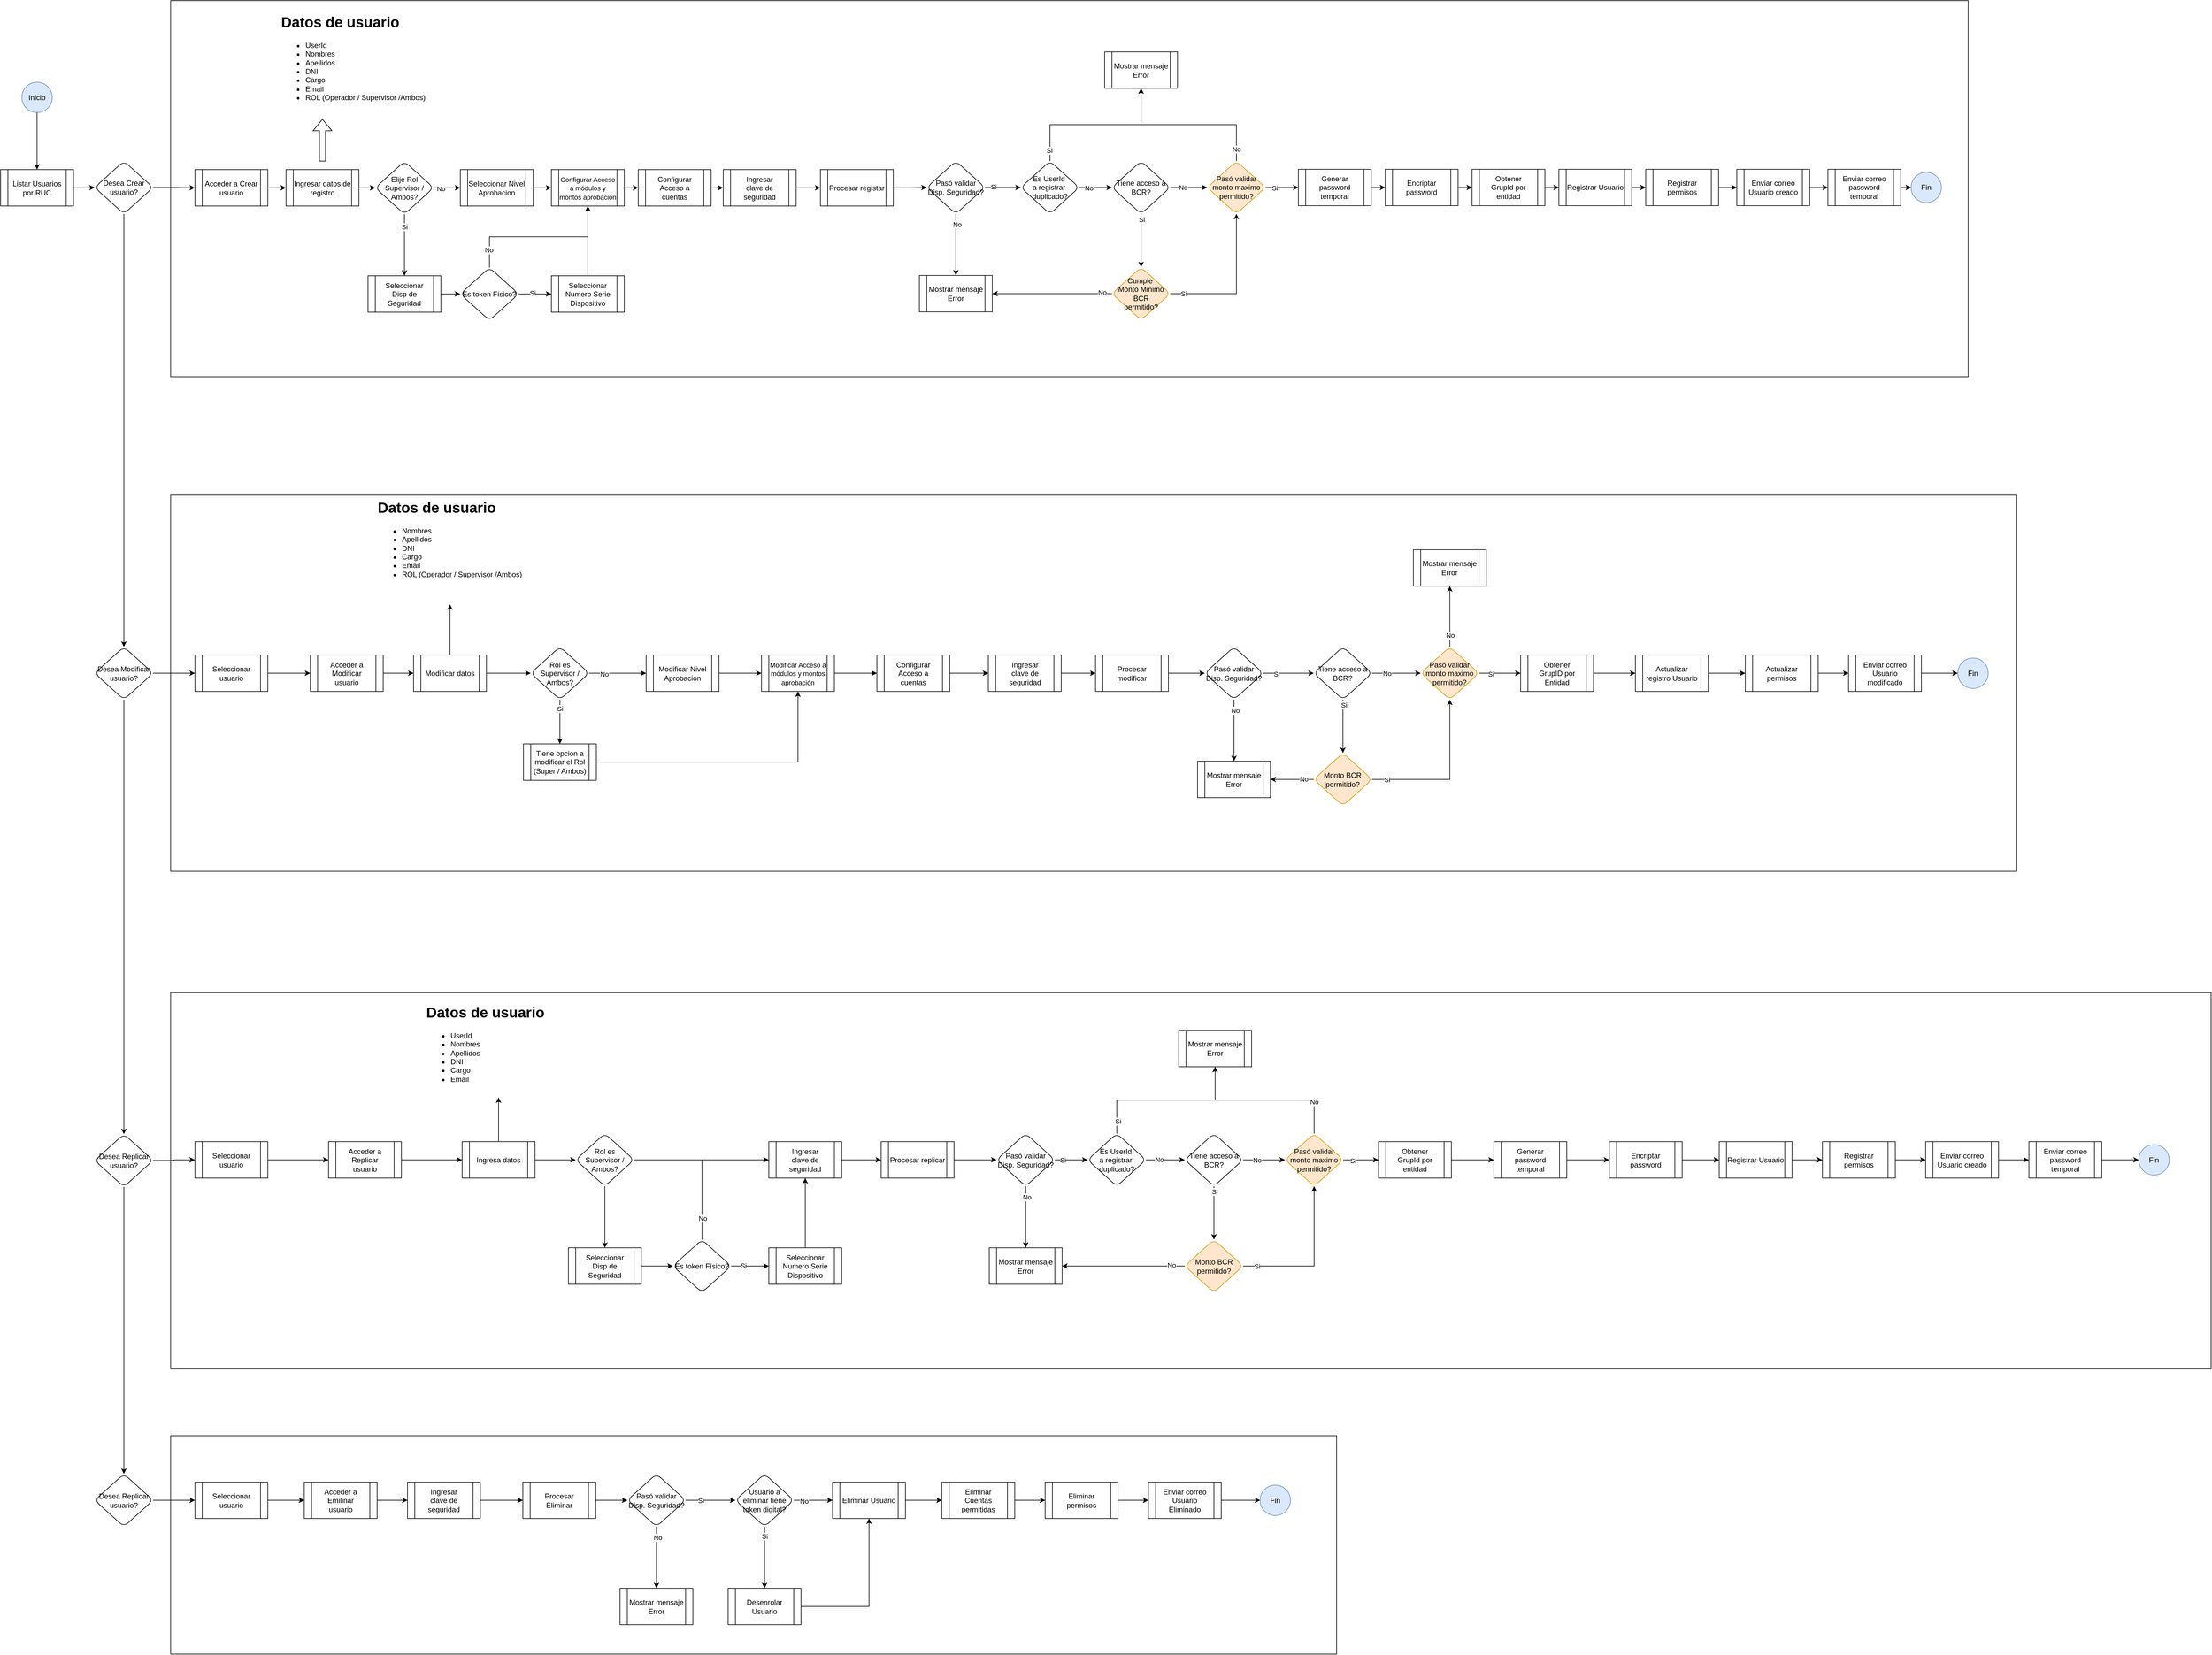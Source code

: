 <mxfile version="24.3.0" type="device" pages="7">
  <diagram name="AS-IS Administrar Usuarios" id="wUWHWA4-AteWEsOKawDk">
    <mxGraphModel dx="5293" dy="3027" grid="1" gridSize="10" guides="1" tooltips="1" connect="1" arrows="1" fold="1" page="1" pageScale="1" pageWidth="1169" pageHeight="827" math="0" shadow="0">
      <root>
        <mxCell id="0" />
        <mxCell id="1" parent="0" />
        <mxCell id="vszLs9L6L5OV03U3FEua-4" value="" style="rounded=0;whiteSpace=wrap;html=1;" parent="1" vertex="1">
          <mxGeometry x="320" y="2400" width="1920" height="360" as="geometry" />
        </mxCell>
        <mxCell id="vszLs9L6L5OV03U3FEua-3" value="" style="rounded=0;whiteSpace=wrap;html=1;" parent="1" vertex="1">
          <mxGeometry x="320" y="1670" width="3360" height="620" as="geometry" />
        </mxCell>
        <mxCell id="vszLs9L6L5OV03U3FEua-2" value="" style="rounded=0;whiteSpace=wrap;html=1;" parent="1" vertex="1">
          <mxGeometry x="320" y="850" width="3040" height="620" as="geometry" />
        </mxCell>
        <mxCell id="vszLs9L6L5OV03U3FEua-1" value="" style="rounded=0;whiteSpace=wrap;html=1;" parent="1" vertex="1">
          <mxGeometry x="320" y="35" width="2960" height="620" as="geometry" />
        </mxCell>
        <mxCell id="2jB-Vo0YM7TcIdRYkn9z-5" style="edgeStyle=orthogonalEdgeStyle;rounded=0;orthogonalLoop=1;jettySize=auto;html=1;entryX=0;entryY=0.5;entryDx=0;entryDy=0;" parent="1" source="2jB-Vo0YM7TcIdRYkn9z-1" target="2jB-Vo0YM7TcIdRYkn9z-4" edge="1">
          <mxGeometry relative="1" as="geometry" />
        </mxCell>
        <mxCell id="2jB-Vo0YM7TcIdRYkn9z-1" value="Acceder a Crear usuario" style="shape=process;whiteSpace=wrap;html=1;backgroundOutline=1;" parent="1" vertex="1">
          <mxGeometry x="360" y="313.5" width="120" height="60" as="geometry" />
        </mxCell>
        <mxCell id="2jB-Vo0YM7TcIdRYkn9z-3" style="edgeStyle=orthogonalEdgeStyle;rounded=0;orthogonalLoop=1;jettySize=auto;html=1;" parent="1" source="gAFjFkCPJfs6boE1smQ_-5" target="2jB-Vo0YM7TcIdRYkn9z-1" edge="1">
          <mxGeometry relative="1" as="geometry">
            <mxPoint x="330.0" y="343.545" as="sourcePoint" />
          </mxGeometry>
        </mxCell>
        <mxCell id="2jB-Vo0YM7TcIdRYkn9z-9" value="" style="edgeStyle=orthogonalEdgeStyle;rounded=0;orthogonalLoop=1;jettySize=auto;html=1;entryX=0;entryY=0.5;entryDx=0;entryDy=0;" parent="1" source="2jB-Vo0YM7TcIdRYkn9z-4" target="2jB-Vo0YM7TcIdRYkn9z-12" edge="1">
          <mxGeometry relative="1" as="geometry" />
        </mxCell>
        <mxCell id="2jB-Vo0YM7TcIdRYkn9z-4" value="Ingresar datos de registro" style="shape=process;whiteSpace=wrap;html=1;backgroundOutline=1;" parent="1" vertex="1">
          <mxGeometry x="510" y="313.5" width="120" height="60" as="geometry" />
        </mxCell>
        <mxCell id="2jB-Vo0YM7TcIdRYkn9z-6" value="&lt;h1 style=&quot;margin-top: 0px;&quot;&gt;Datos de usuario&lt;/h1&gt;&lt;p&gt;&lt;/p&gt;&lt;ul&gt;&lt;li&gt;&lt;span style=&quot;background-color: initial;&quot;&gt;UserId&lt;/span&gt;&lt;/li&gt;&lt;li&gt;&lt;span style=&quot;background-color: initial;&quot;&gt;Nombres&lt;/span&gt;&lt;br&gt;&lt;/li&gt;&lt;li&gt;Apellidos&lt;/li&gt;&lt;li&gt;&lt;span style=&quot;background-color: initial;&quot;&gt;DNI&lt;/span&gt;&lt;/li&gt;&lt;li&gt;Cargo&lt;/li&gt;&lt;li&gt;Email&lt;/li&gt;&lt;li&gt;ROL (Operador / Supervisor /Ambos)&lt;/li&gt;&lt;/ul&gt;&lt;p&gt;&lt;/p&gt;" style="text;html=1;whiteSpace=wrap;overflow=hidden;rounded=0;" parent="1" vertex="1">
          <mxGeometry x="500" y="50" width="242" height="180" as="geometry" />
        </mxCell>
        <mxCell id="2jB-Vo0YM7TcIdRYkn9z-11" value="" style="edgeStyle=orthogonalEdgeStyle;rounded=0;orthogonalLoop=1;jettySize=auto;html=1;" parent="1" source="2jB-Vo0YM7TcIdRYkn9z-8" target="2jB-Vo0YM7TcIdRYkn9z-45" edge="1">
          <mxGeometry relative="1" as="geometry">
            <mxPoint x="1370.0" y="346.0" as="targetPoint" />
          </mxGeometry>
        </mxCell>
        <mxCell id="2jB-Vo0YM7TcIdRYkn9z-8" value="Procesar registar" style="shape=process;whiteSpace=wrap;html=1;backgroundOutline=1;" parent="1" vertex="1">
          <mxGeometry x="1390" y="313.5" width="120" height="60" as="geometry" />
        </mxCell>
        <mxCell id="2jB-Vo0YM7TcIdRYkn9z-26" value="" style="edgeStyle=orthogonalEdgeStyle;rounded=0;orthogonalLoop=1;jettySize=auto;html=1;" parent="1" source="2jB-Vo0YM7TcIdRYkn9z-10" target="2jB-Vo0YM7TcIdRYkn9z-25" edge="1">
          <mxGeometry relative="1" as="geometry" />
        </mxCell>
        <mxCell id="2jB-Vo0YM7TcIdRYkn9z-10" value="Generar&lt;div&gt;password temporal&lt;/div&gt;" style="shape=process;whiteSpace=wrap;html=1;backgroundOutline=1;" parent="1" vertex="1">
          <mxGeometry x="2177" y="313" width="120" height="60" as="geometry" />
        </mxCell>
        <mxCell id="2jB-Vo0YM7TcIdRYkn9z-13" style="edgeStyle=orthogonalEdgeStyle;rounded=0;orthogonalLoop=1;jettySize=auto;html=1;entryX=0;entryY=0.5;entryDx=0;entryDy=0;" parent="1" source="2jB-Vo0YM7TcIdRYkn9z-12" target="2jB-Vo0YM7TcIdRYkn9z-28" edge="1">
          <mxGeometry relative="1" as="geometry" />
        </mxCell>
        <mxCell id="2jB-Vo0YM7TcIdRYkn9z-63" value="No" style="edgeLabel;html=1;align=center;verticalAlign=middle;resizable=0;points=[];" parent="2jB-Vo0YM7TcIdRYkn9z-13" vertex="1" connectable="0">
          <mxGeometry x="-0.468" relative="1" as="geometry">
            <mxPoint y="1" as="offset" />
          </mxGeometry>
        </mxCell>
        <mxCell id="2jB-Vo0YM7TcIdRYkn9z-15" value="" style="edgeStyle=orthogonalEdgeStyle;rounded=0;orthogonalLoop=1;jettySize=auto;html=1;" parent="1" source="2jB-Vo0YM7TcIdRYkn9z-12" target="2jB-Vo0YM7TcIdRYkn9z-16" edge="1">
          <mxGeometry relative="1" as="geometry" />
        </mxCell>
        <mxCell id="2jB-Vo0YM7TcIdRYkn9z-27" value="Si" style="edgeLabel;html=1;align=center;verticalAlign=middle;resizable=0;points=[];" parent="2jB-Vo0YM7TcIdRYkn9z-15" vertex="1" connectable="0">
          <mxGeometry x="-0.567" relative="1" as="geometry">
            <mxPoint y="-1" as="offset" />
          </mxGeometry>
        </mxCell>
        <mxCell id="2jB-Vo0YM7TcIdRYkn9z-12" value="Elije Rol Supervisor / Ambos?" style="rhombus;whiteSpace=wrap;html=1;rounded=1;glass=0;strokeWidth=1;shadow=0;" parent="1" vertex="1">
          <mxGeometry x="657" y="300" width="96" height="87" as="geometry" />
        </mxCell>
        <mxCell id="2jB-Vo0YM7TcIdRYkn9z-20" style="edgeStyle=orthogonalEdgeStyle;rounded=0;orthogonalLoop=1;jettySize=auto;html=1;" parent="1" source="2jB-Vo0YM7TcIdRYkn9z-14" target="2jB-Vo0YM7TcIdRYkn9z-19" edge="1">
          <mxGeometry relative="1" as="geometry">
            <mxPoint x="1495" y="518.5" as="sourcePoint" />
          </mxGeometry>
        </mxCell>
        <mxCell id="2jB-Vo0YM7TcIdRYkn9z-24" value="Si" style="edgeLabel;html=1;align=center;verticalAlign=middle;resizable=0;points=[];" parent="2jB-Vo0YM7TcIdRYkn9z-20" vertex="1" connectable="0">
          <mxGeometry x="-0.168" y="2" relative="1" as="geometry">
            <mxPoint as="offset" />
          </mxGeometry>
        </mxCell>
        <mxCell id="2jB-Vo0YM7TcIdRYkn9z-22" style="edgeStyle=orthogonalEdgeStyle;rounded=0;orthogonalLoop=1;jettySize=auto;html=1;entryX=0.5;entryY=1;entryDx=0;entryDy=0;exitX=0.5;exitY=0;exitDx=0;exitDy=0;" parent="1" source="2jB-Vo0YM7TcIdRYkn9z-14" target="2jB-Vo0YM7TcIdRYkn9z-29" edge="1">
          <mxGeometry relative="1" as="geometry">
            <mxPoint x="1447" y="475" as="sourcePoint" />
          </mxGeometry>
        </mxCell>
        <mxCell id="2jB-Vo0YM7TcIdRYkn9z-23" value="No" style="edgeLabel;html=1;align=center;verticalAlign=middle;resizable=0;points=[];" parent="2jB-Vo0YM7TcIdRYkn9z-22" vertex="1" connectable="0">
          <mxGeometry x="-0.777" y="1" relative="1" as="geometry">
            <mxPoint as="offset" />
          </mxGeometry>
        </mxCell>
        <mxCell id="2jB-Vo0YM7TcIdRYkn9z-14" value="Es token Físico?" style="rhombus;whiteSpace=wrap;html=1;rounded=1;glass=0;strokeWidth=1;shadow=0;" parent="1" vertex="1">
          <mxGeometry x="797" y="475" width="96" height="87" as="geometry" />
        </mxCell>
        <mxCell id="2jB-Vo0YM7TcIdRYkn9z-17" style="edgeStyle=orthogonalEdgeStyle;rounded=0;orthogonalLoop=1;jettySize=auto;html=1;" parent="1" source="2jB-Vo0YM7TcIdRYkn9z-16" target="2jB-Vo0YM7TcIdRYkn9z-14" edge="1">
          <mxGeometry relative="1" as="geometry" />
        </mxCell>
        <mxCell id="2jB-Vo0YM7TcIdRYkn9z-16" value="Seleccionar&lt;div&gt;Disp de Seguridad&lt;/div&gt;" style="shape=process;whiteSpace=wrap;html=1;backgroundOutline=1;" parent="1" vertex="1">
          <mxGeometry x="645" y="488.5" width="120" height="60" as="geometry" />
        </mxCell>
        <mxCell id="2jB-Vo0YM7TcIdRYkn9z-21" style="edgeStyle=orthogonalEdgeStyle;rounded=0;orthogonalLoop=1;jettySize=auto;html=1;entryX=0.5;entryY=1;entryDx=0;entryDy=0;exitX=0.5;exitY=0;exitDx=0;exitDy=0;" parent="1" source="2jB-Vo0YM7TcIdRYkn9z-19" target="2jB-Vo0YM7TcIdRYkn9z-29" edge="1">
          <mxGeometry relative="1" as="geometry" />
        </mxCell>
        <mxCell id="2jB-Vo0YM7TcIdRYkn9z-19" value="Seleccionar&lt;br&gt;&lt;div&gt;Numero Serie Dispositivo&lt;/div&gt;" style="shape=process;whiteSpace=wrap;html=1;backgroundOutline=1;" parent="1" vertex="1">
          <mxGeometry x="947" y="488.5" width="120" height="60" as="geometry" />
        </mxCell>
        <mxCell id="2jB-Vo0YM7TcIdRYkn9z-35" value="" style="edgeStyle=orthogonalEdgeStyle;rounded=0;orthogonalLoop=1;jettySize=auto;html=1;" parent="1" source="2jB-Vo0YM7TcIdRYkn9z-25" target="2jB-Vo0YM7TcIdRYkn9z-34" edge="1">
          <mxGeometry relative="1" as="geometry" />
        </mxCell>
        <mxCell id="2jB-Vo0YM7TcIdRYkn9z-25" value="Encriptar&lt;div&gt;password&lt;/div&gt;" style="shape=process;whiteSpace=wrap;html=1;backgroundOutline=1;" parent="1" vertex="1">
          <mxGeometry x="2320" y="313" width="120" height="60" as="geometry" />
        </mxCell>
        <mxCell id="2jB-Vo0YM7TcIdRYkn9z-30" value="" style="edgeStyle=orthogonalEdgeStyle;rounded=0;orthogonalLoop=1;jettySize=auto;html=1;" parent="1" source="2jB-Vo0YM7TcIdRYkn9z-28" target="2jB-Vo0YM7TcIdRYkn9z-29" edge="1">
          <mxGeometry relative="1" as="geometry" />
        </mxCell>
        <mxCell id="2jB-Vo0YM7TcIdRYkn9z-28" value="Seleccionar Nivel Aprobacion" style="shape=process;whiteSpace=wrap;html=1;backgroundOutline=1;" parent="1" vertex="1">
          <mxGeometry x="797" y="313.5" width="120" height="60" as="geometry" />
        </mxCell>
        <mxCell id="2jB-Vo0YM7TcIdRYkn9z-32" value="" style="edgeStyle=orthogonalEdgeStyle;rounded=0;orthogonalLoop=1;jettySize=auto;html=1;" parent="1" source="2jB-Vo0YM7TcIdRYkn9z-29" target="2jB-Vo0YM7TcIdRYkn9z-31" edge="1">
          <mxGeometry relative="1" as="geometry" />
        </mxCell>
        <mxCell id="2jB-Vo0YM7TcIdRYkn9z-29" value="&lt;font style=&quot;font-size: 11px;&quot;&gt;&lt;span style=&quot;text-align: left; background-color: initial;&quot;&gt;Configurar Acceso a módulos y m&lt;/span&gt;&lt;span style=&quot;background-color: initial; text-align: left;&quot;&gt;ontos aprobación&lt;/span&gt;&lt;/font&gt;" style="shape=process;whiteSpace=wrap;html=1;backgroundOutline=1;" parent="1" vertex="1">
          <mxGeometry x="947" y="313.5" width="120" height="60" as="geometry" />
        </mxCell>
        <mxCell id="2jB-Vo0YM7TcIdRYkn9z-33" style="edgeStyle=orthogonalEdgeStyle;rounded=0;orthogonalLoop=1;jettySize=auto;html=1;entryX=0;entryY=0.5;entryDx=0;entryDy=0;" parent="1" source="2jB-Vo0YM7TcIdRYkn9z-31" target="x9o8aTl0oKd0AENTX42d-1" edge="1">
          <mxGeometry relative="1" as="geometry" />
        </mxCell>
        <mxCell id="2jB-Vo0YM7TcIdRYkn9z-31" value="&lt;span style=&quot;text-align: left; background-color: initial;&quot;&gt;Configurar Acceso a cuentas&lt;/span&gt;" style="shape=process;whiteSpace=wrap;html=1;backgroundOutline=1;" parent="1" vertex="1">
          <mxGeometry x="1090" y="313.5" width="120" height="60" as="geometry" />
        </mxCell>
        <mxCell id="x9o8aTl0oKd0AENTX42d-5" style="edgeStyle=orthogonalEdgeStyle;rounded=0;orthogonalLoop=1;jettySize=auto;html=1;" parent="1" source="2jB-Vo0YM7TcIdRYkn9z-34" target="2jB-Vo0YM7TcIdRYkn9z-42" edge="1">
          <mxGeometry relative="1" as="geometry" />
        </mxCell>
        <mxCell id="2jB-Vo0YM7TcIdRYkn9z-34" value="Obtener&lt;div&gt;GrupId por entidad&lt;/div&gt;" style="shape=process;whiteSpace=wrap;html=1;backgroundOutline=1;" parent="1" vertex="1">
          <mxGeometry x="2463" y="313" width="120" height="60" as="geometry" />
        </mxCell>
        <mxCell id="2jB-Vo0YM7TcIdRYkn9z-39" value="" style="edgeStyle=orthogonalEdgeStyle;rounded=0;orthogonalLoop=1;jettySize=auto;html=1;" parent="1" source="2jB-Vo0YM7TcIdRYkn9z-36" target="2jB-Vo0YM7TcIdRYkn9z-38" edge="1">
          <mxGeometry relative="1" as="geometry">
            <mxPoint x="1899" y="439.5" as="targetPoint" />
          </mxGeometry>
        </mxCell>
        <mxCell id="2jB-Vo0YM7TcIdRYkn9z-53" value="Si" style="edgeLabel;html=1;align=center;verticalAlign=middle;resizable=0;points=[];" parent="2jB-Vo0YM7TcIdRYkn9z-39" vertex="1" connectable="0">
          <mxGeometry x="-0.793" y="1" relative="1" as="geometry">
            <mxPoint as="offset" />
          </mxGeometry>
        </mxCell>
        <mxCell id="2jB-Vo0YM7TcIdRYkn9z-41" value="" style="edgeStyle=orthogonalEdgeStyle;rounded=0;orthogonalLoop=1;jettySize=auto;html=1;" parent="1" source="2jB-Vo0YM7TcIdRYkn9z-36" target="2jB-Vo0YM7TcIdRYkn9z-40" edge="1">
          <mxGeometry relative="1" as="geometry" />
        </mxCell>
        <mxCell id="2jB-Vo0YM7TcIdRYkn9z-56" value="No" style="edgeLabel;html=1;align=center;verticalAlign=middle;resizable=0;points=[];" parent="2jB-Vo0YM7TcIdRYkn9z-41" vertex="1" connectable="0">
          <mxGeometry x="-0.665" relative="1" as="geometry">
            <mxPoint x="11" as="offset" />
          </mxGeometry>
        </mxCell>
        <mxCell id="2jB-Vo0YM7TcIdRYkn9z-36" value="Tiene acceso a BCR?" style="rhombus;whiteSpace=wrap;html=1;rounded=1;glass=0;strokeWidth=1;shadow=0;" parent="1" vertex="1">
          <mxGeometry x="1870" y="299.5" width="96" height="87" as="geometry" />
        </mxCell>
        <mxCell id="2jB-Vo0YM7TcIdRYkn9z-51" style="edgeStyle=orthogonalEdgeStyle;rounded=0;orthogonalLoop=1;jettySize=auto;html=1;" parent="1" source="2jB-Vo0YM7TcIdRYkn9z-38" target="2jB-Vo0YM7TcIdRYkn9z-48" edge="1">
          <mxGeometry relative="1" as="geometry" />
        </mxCell>
        <mxCell id="2jB-Vo0YM7TcIdRYkn9z-52" value="No" style="edgeLabel;html=1;align=center;verticalAlign=middle;resizable=0;points=[];" parent="2jB-Vo0YM7TcIdRYkn9z-51" vertex="1" connectable="0">
          <mxGeometry x="-0.924" y="1" relative="1" as="geometry">
            <mxPoint x="-9" y="-3" as="offset" />
          </mxGeometry>
        </mxCell>
        <mxCell id="2jB-Vo0YM7TcIdRYkn9z-54" style="edgeStyle=orthogonalEdgeStyle;rounded=0;orthogonalLoop=1;jettySize=auto;html=1;" parent="1" source="2jB-Vo0YM7TcIdRYkn9z-38" target="2jB-Vo0YM7TcIdRYkn9z-40" edge="1">
          <mxGeometry relative="1" as="geometry" />
        </mxCell>
        <mxCell id="2jB-Vo0YM7TcIdRYkn9z-55" value="Si" style="edgeLabel;html=1;align=center;verticalAlign=middle;resizable=0;points=[];" parent="2jB-Vo0YM7TcIdRYkn9z-54" vertex="1" connectable="0">
          <mxGeometry x="-0.769" y="-1" relative="1" as="geometry">
            <mxPoint x="-6" y="-1" as="offset" />
          </mxGeometry>
        </mxCell>
        <mxCell id="2jB-Vo0YM7TcIdRYkn9z-38" value="Cumple&amp;nbsp;&lt;div&gt;Monto Minimo BCR&lt;div&gt;permitido?&lt;/div&gt;&lt;/div&gt;" style="rhombus;whiteSpace=wrap;html=1;rounded=1;glass=0;strokeWidth=1;shadow=0;fillColor=#ffe6cc;strokeColor=#d79b00;" parent="1" vertex="1">
          <mxGeometry x="1870" y="474.5" width="96" height="87" as="geometry" />
        </mxCell>
        <mxCell id="2jB-Vo0YM7TcIdRYkn9z-43" style="edgeStyle=orthogonalEdgeStyle;rounded=0;orthogonalLoop=1;jettySize=auto;html=1;entryX=0;entryY=0.5;entryDx=0;entryDy=0;" parent="1" source="2jB-Vo0YM7TcIdRYkn9z-40" target="2jB-Vo0YM7TcIdRYkn9z-10" edge="1">
          <mxGeometry relative="1" as="geometry" />
        </mxCell>
        <mxCell id="2jB-Vo0YM7TcIdRYkn9z-68" value="Si" style="edgeLabel;html=1;align=center;verticalAlign=middle;resizable=0;points=[];" parent="2jB-Vo0YM7TcIdRYkn9z-43" vertex="1" connectable="0">
          <mxGeometry x="-0.441" relative="1" as="geometry">
            <mxPoint y="1" as="offset" />
          </mxGeometry>
        </mxCell>
        <mxCell id="2jB-Vo0YM7TcIdRYkn9z-65" style="edgeStyle=orthogonalEdgeStyle;rounded=0;orthogonalLoop=1;jettySize=auto;html=1;exitX=0.5;exitY=0;exitDx=0;exitDy=0;" parent="1" source="2jB-Vo0YM7TcIdRYkn9z-40" target="2jB-Vo0YM7TcIdRYkn9z-66" edge="1">
          <mxGeometry relative="1" as="geometry" />
        </mxCell>
        <mxCell id="2jB-Vo0YM7TcIdRYkn9z-67" value="No" style="edgeLabel;html=1;align=center;verticalAlign=middle;resizable=0;points=[];" parent="2jB-Vo0YM7TcIdRYkn9z-65" vertex="1" connectable="0">
          <mxGeometry x="-0.618" relative="1" as="geometry">
            <mxPoint y="33" as="offset" />
          </mxGeometry>
        </mxCell>
        <mxCell id="2jB-Vo0YM7TcIdRYkn9z-40" value="Pasó validar monto maximo permitido?" style="rhombus;whiteSpace=wrap;html=1;rounded=1;glass=0;strokeWidth=1;shadow=0;fillColor=#ffe6cc;strokeColor=#d79b00;" parent="1" vertex="1">
          <mxGeometry x="2027" y="299.5" width="96" height="87" as="geometry" />
        </mxCell>
        <mxCell id="2jB-Vo0YM7TcIdRYkn9z-58" value="" style="edgeStyle=orthogonalEdgeStyle;rounded=0;orthogonalLoop=1;jettySize=auto;html=1;" parent="1" source="2jB-Vo0YM7TcIdRYkn9z-42" target="2jB-Vo0YM7TcIdRYkn9z-57" edge="1">
          <mxGeometry relative="1" as="geometry">
            <mxPoint x="2786" y="343" as="targetPoint" />
          </mxGeometry>
        </mxCell>
        <mxCell id="2jB-Vo0YM7TcIdRYkn9z-42" value="Registrar Usuario" style="shape=process;whiteSpace=wrap;html=1;backgroundOutline=1;" parent="1" vertex="1">
          <mxGeometry x="2606" y="313" width="120" height="60" as="geometry" />
        </mxCell>
        <mxCell id="2jB-Vo0YM7TcIdRYkn9z-49" style="edgeStyle=orthogonalEdgeStyle;rounded=0;orthogonalLoop=1;jettySize=auto;html=1;" parent="1" source="2jB-Vo0YM7TcIdRYkn9z-45" target="2jB-Vo0YM7TcIdRYkn9z-48" edge="1">
          <mxGeometry relative="1" as="geometry" />
        </mxCell>
        <mxCell id="2jB-Vo0YM7TcIdRYkn9z-50" value="No" style="edgeLabel;html=1;align=center;verticalAlign=middle;resizable=0;points=[];" parent="2jB-Vo0YM7TcIdRYkn9z-49" vertex="1" connectable="0">
          <mxGeometry x="-0.651" y="2" relative="1" as="geometry">
            <mxPoint as="offset" />
          </mxGeometry>
        </mxCell>
        <mxCell id="x9o8aTl0oKd0AENTX42d-3" style="edgeStyle=orthogonalEdgeStyle;rounded=0;orthogonalLoop=1;jettySize=auto;html=1;entryX=0;entryY=0.5;entryDx=0;entryDy=0;" parent="1" source="2jB-Vo0YM7TcIdRYkn9z-45" target="eFdQeBi4cp8uHflxjWHm-1" edge="1">
          <mxGeometry relative="1" as="geometry" />
        </mxCell>
        <mxCell id="x9o8aTl0oKd0AENTX42d-4" value="Si" style="edgeLabel;html=1;align=center;verticalAlign=middle;resizable=0;points=[];" parent="x9o8aTl0oKd0AENTX42d-3" vertex="1" connectable="0">
          <mxGeometry x="-0.806" y="-2" relative="1" as="geometry">
            <mxPoint x="8" y="-3" as="offset" />
          </mxGeometry>
        </mxCell>
        <mxCell id="2jB-Vo0YM7TcIdRYkn9z-45" value="Pasó validar Disp. Seguridad?" style="rhombus;whiteSpace=wrap;html=1;rounded=1;glass=0;strokeWidth=1;shadow=0;" parent="1" vertex="1">
          <mxGeometry x="1565" y="299.5" width="96" height="87" as="geometry" />
        </mxCell>
        <mxCell id="2jB-Vo0YM7TcIdRYkn9z-48" value="Mostrar mensaje Error" style="shape=process;whiteSpace=wrap;html=1;backgroundOutline=1;" parent="1" vertex="1">
          <mxGeometry x="1553" y="488" width="120" height="60" as="geometry" />
        </mxCell>
        <mxCell id="2jB-Vo0YM7TcIdRYkn9z-60" value="" style="edgeStyle=orthogonalEdgeStyle;rounded=0;orthogonalLoop=1;jettySize=auto;html=1;" parent="1" source="2jB-Vo0YM7TcIdRYkn9z-57" target="2jB-Vo0YM7TcIdRYkn9z-59" edge="1">
          <mxGeometry relative="1" as="geometry" />
        </mxCell>
        <mxCell id="2jB-Vo0YM7TcIdRYkn9z-57" value="Registrar permisos" style="shape=process;whiteSpace=wrap;html=1;backgroundOutline=1;" parent="1" vertex="1">
          <mxGeometry x="2749" y="313" width="120" height="60" as="geometry" />
        </mxCell>
        <mxCell id="2jB-Vo0YM7TcIdRYkn9z-62" value="" style="edgeStyle=orthogonalEdgeStyle;rounded=0;orthogonalLoop=1;jettySize=auto;html=1;" parent="1" source="2jB-Vo0YM7TcIdRYkn9z-59" target="2jB-Vo0YM7TcIdRYkn9z-61" edge="1">
          <mxGeometry relative="1" as="geometry" />
        </mxCell>
        <mxCell id="2jB-Vo0YM7TcIdRYkn9z-59" value="Enviar correo&lt;div&gt;Usuario creado&lt;/div&gt;" style="shape=process;whiteSpace=wrap;html=1;backgroundOutline=1;" parent="1" vertex="1">
          <mxGeometry x="2899" y="313" width="120" height="60" as="geometry" />
        </mxCell>
        <mxCell id="9rclKkO45Iy4xknS7eHC-2" style="edgeStyle=orthogonalEdgeStyle;rounded=0;orthogonalLoop=1;jettySize=auto;html=1;" parent="1" source="2jB-Vo0YM7TcIdRYkn9z-61" target="9rclKkO45Iy4xknS7eHC-1" edge="1">
          <mxGeometry relative="1" as="geometry" />
        </mxCell>
        <mxCell id="2jB-Vo0YM7TcIdRYkn9z-61" value="Enviar correo&lt;div&gt;password temporal&lt;/div&gt;" style="shape=process;whiteSpace=wrap;html=1;backgroundOutline=1;" parent="1" vertex="1">
          <mxGeometry x="3049" y="313" width="120" height="60" as="geometry" />
        </mxCell>
        <mxCell id="2jB-Vo0YM7TcIdRYkn9z-66" value="Mostrar mensaje Error" style="shape=process;whiteSpace=wrap;html=1;backgroundOutline=1;" parent="1" vertex="1">
          <mxGeometry x="1858" y="119.5" width="120" height="60" as="geometry" />
        </mxCell>
        <mxCell id="9rclKkO45Iy4xknS7eHC-1" value="Fin" style="ellipse;whiteSpace=wrap;html=1;aspect=fixed;fillColor=#dae8fc;strokeColor=#6c8ebf;" parent="1" vertex="1">
          <mxGeometry x="3186" y="318" width="50" height="50" as="geometry" />
        </mxCell>
        <mxCell id="x9o8aTl0oKd0AENTX42d-2" style="edgeStyle=orthogonalEdgeStyle;rounded=0;orthogonalLoop=1;jettySize=auto;html=1;" parent="1" source="x9o8aTl0oKd0AENTX42d-1" target="2jB-Vo0YM7TcIdRYkn9z-8" edge="1">
          <mxGeometry relative="1" as="geometry" />
        </mxCell>
        <mxCell id="x9o8aTl0oKd0AENTX42d-1" value="Ingresar&lt;div&gt;clave de seguridad&lt;/div&gt;" style="shape=process;whiteSpace=wrap;html=1;backgroundOutline=1;" parent="1" vertex="1">
          <mxGeometry x="1230" y="313.5" width="120" height="60" as="geometry" />
        </mxCell>
        <mxCell id="eFdQeBi4cp8uHflxjWHm-2" style="edgeStyle=orthogonalEdgeStyle;rounded=0;orthogonalLoop=1;jettySize=auto;html=1;entryX=0;entryY=0.5;entryDx=0;entryDy=0;" parent="1" source="eFdQeBi4cp8uHflxjWHm-1" target="2jB-Vo0YM7TcIdRYkn9z-36" edge="1">
          <mxGeometry relative="1" as="geometry" />
        </mxCell>
        <mxCell id="eFdQeBi4cp8uHflxjWHm-5" value="No" style="edgeLabel;html=1;align=center;verticalAlign=middle;resizable=0;points=[];" parent="eFdQeBi4cp8uHflxjWHm-2" vertex="1" connectable="0">
          <mxGeometry x="-0.404" y="-1" relative="1" as="geometry">
            <mxPoint as="offset" />
          </mxGeometry>
        </mxCell>
        <mxCell id="eFdQeBi4cp8uHflxjWHm-3" style="edgeStyle=orthogonalEdgeStyle;rounded=0;orthogonalLoop=1;jettySize=auto;html=1;entryX=0.5;entryY=1;entryDx=0;entryDy=0;exitX=0.5;exitY=0;exitDx=0;exitDy=0;" parent="1" source="eFdQeBi4cp8uHflxjWHm-1" target="2jB-Vo0YM7TcIdRYkn9z-66" edge="1">
          <mxGeometry relative="1" as="geometry" />
        </mxCell>
        <mxCell id="eFdQeBi4cp8uHflxjWHm-4" value="Si" style="edgeLabel;html=1;align=center;verticalAlign=middle;resizable=0;points=[];" parent="eFdQeBi4cp8uHflxjWHm-3" vertex="1" connectable="0">
          <mxGeometry x="-0.865" y="1" relative="1" as="geometry">
            <mxPoint as="offset" />
          </mxGeometry>
        </mxCell>
        <mxCell id="eFdQeBi4cp8uHflxjWHm-1" value="Es UserId&amp;nbsp;&lt;div&gt;a registrar&amp;nbsp; duplicado?&lt;/div&gt;" style="rhombus;whiteSpace=wrap;html=1;rounded=1;glass=0;strokeWidth=1;shadow=0;" parent="1" vertex="1">
          <mxGeometry x="1720" y="299.5" width="96" height="87" as="geometry" />
        </mxCell>
        <mxCell id="KiyV9N_RAENncNL-WoOf-1" value="" style="shape=flexArrow;endArrow=classic;html=1;rounded=0;" parent="1" edge="1">
          <mxGeometry width="50" height="50" relative="1" as="geometry">
            <mxPoint x="570" y="300" as="sourcePoint" />
            <mxPoint x="570" y="230" as="targetPoint" />
          </mxGeometry>
        </mxCell>
        <mxCell id="gAFjFkCPJfs6boE1smQ_-1" style="edgeStyle=orthogonalEdgeStyle;rounded=0;orthogonalLoop=1;jettySize=auto;html=1;" parent="1" source="gAFjFkCPJfs6boE1smQ_-2" target="gAFjFkCPJfs6boE1smQ_-4" edge="1">
          <mxGeometry relative="1" as="geometry" />
        </mxCell>
        <mxCell id="gAFjFkCPJfs6boE1smQ_-2" value="Inicio" style="ellipse;whiteSpace=wrap;html=1;aspect=fixed;fillColor=#dae8fc;strokeColor=#6c8ebf;" parent="1" vertex="1">
          <mxGeometry x="75" y="169.5" width="50" height="50" as="geometry" />
        </mxCell>
        <mxCell id="gAFjFkCPJfs6boE1smQ_-3" style="edgeStyle=orthogonalEdgeStyle;rounded=0;orthogonalLoop=1;jettySize=auto;html=1;entryX=0;entryY=0.5;entryDx=0;entryDy=0;" parent="1" source="gAFjFkCPJfs6boE1smQ_-4" target="gAFjFkCPJfs6boE1smQ_-5" edge="1">
          <mxGeometry relative="1" as="geometry" />
        </mxCell>
        <mxCell id="gAFjFkCPJfs6boE1smQ_-4" value="Listar Usuarios&lt;div&gt;por RUC&lt;/div&gt;" style="shape=process;whiteSpace=wrap;html=1;backgroundOutline=1;" parent="1" vertex="1">
          <mxGeometry x="40" y="313.5" width="120" height="60" as="geometry" />
        </mxCell>
        <mxCell id="r5bv7WzXSZiTXYoGnA7x-60" value="" style="edgeStyle=orthogonalEdgeStyle;rounded=0;orthogonalLoop=1;jettySize=auto;html=1;" parent="1" source="gAFjFkCPJfs6boE1smQ_-5" target="r5bv7WzXSZiTXYoGnA7x-59" edge="1">
          <mxGeometry relative="1" as="geometry" />
        </mxCell>
        <mxCell id="gAFjFkCPJfs6boE1smQ_-5" value="Desea Crear&lt;br&gt;&lt;div&gt;&lt;span style=&quot;background-color: initial;&quot;&gt;usuario&lt;/span&gt;?&lt;/div&gt;" style="rhombus;whiteSpace=wrap;html=1;rounded=1;glass=0;strokeWidth=1;shadow=0;" parent="1" vertex="1">
          <mxGeometry x="195" y="299.5" width="96" height="87" as="geometry" />
        </mxCell>
        <mxCell id="r5bv7WzXSZiTXYoGnA7x-1" style="edgeStyle=orthogonalEdgeStyle;rounded=0;orthogonalLoop=1;jettySize=auto;html=1;" parent="1" source="r5bv7WzXSZiTXYoGnA7x-2" target="r5bv7WzXSZiTXYoGnA7x-7" edge="1">
          <mxGeometry relative="1" as="geometry" />
        </mxCell>
        <mxCell id="r5bv7WzXSZiTXYoGnA7x-2" value="Acceder a Modificar&lt;div&gt;usuario&lt;/div&gt;" style="shape=process;whiteSpace=wrap;html=1;backgroundOutline=1;" parent="1" vertex="1">
          <mxGeometry x="550" y="1113.5" width="120" height="60" as="geometry" />
        </mxCell>
        <mxCell id="r5bv7WzXSZiTXYoGnA7x-3" style="edgeStyle=orthogonalEdgeStyle;rounded=0;orthogonalLoop=1;jettySize=auto;html=1;" parent="1" source="r5bv7WzXSZiTXYoGnA7x-59" target="r5bv7WzXSZiTXYoGnA7x-53" edge="1">
          <mxGeometry relative="1" as="geometry">
            <mxPoint x="400" y="1143.5" as="sourcePoint" />
          </mxGeometry>
        </mxCell>
        <mxCell id="r5bv7WzXSZiTXYoGnA7x-5" style="edgeStyle=orthogonalEdgeStyle;rounded=0;orthogonalLoop=1;jettySize=auto;html=1;" parent="1" source="r5bv7WzXSZiTXYoGnA7x-7" target="r5bv7WzXSZiTXYoGnA7x-8" edge="1">
          <mxGeometry relative="1" as="geometry" />
        </mxCell>
        <mxCell id="r5bv7WzXSZiTXYoGnA7x-6" value="" style="edgeStyle=orthogonalEdgeStyle;rounded=0;orthogonalLoop=1;jettySize=auto;html=1;entryX=0;entryY=0.5;entryDx=0;entryDy=0;" parent="1" source="r5bv7WzXSZiTXYoGnA7x-7" target="r5bv7WzXSZiTXYoGnA7x-15" edge="1">
          <mxGeometry relative="1" as="geometry" />
        </mxCell>
        <mxCell id="r5bv7WzXSZiTXYoGnA7x-7" value="Modificar datos" style="shape=process;whiteSpace=wrap;html=1;backgroundOutline=1;" parent="1" vertex="1">
          <mxGeometry x="720" y="1113.5" width="120" height="60" as="geometry" />
        </mxCell>
        <mxCell id="r5bv7WzXSZiTXYoGnA7x-8" value="&lt;h1 style=&quot;margin-top: 0px;&quot;&gt;Datos de usuario&lt;/h1&gt;&lt;ul&gt;&lt;li&gt;&lt;span style=&quot;background-color: initial;&quot;&gt;Nombres&lt;/span&gt;&lt;br&gt;&lt;/li&gt;&lt;li&gt;Apellidos&lt;/li&gt;&lt;li&gt;&lt;span style=&quot;background-color: initial;&quot;&gt;DNI&lt;/span&gt;&lt;/li&gt;&lt;li&gt;Cargo&lt;/li&gt;&lt;li&gt;Email&lt;/li&gt;&lt;li&gt;ROL (Operador / Supervisor /Ambos)&lt;/li&gt;&lt;/ul&gt;&lt;p&gt;&lt;/p&gt;" style="text;html=1;whiteSpace=wrap;overflow=hidden;rounded=0;" parent="1" vertex="1">
          <mxGeometry x="659" y="850" width="242" height="180" as="geometry" />
        </mxCell>
        <mxCell id="r5bv7WzXSZiTXYoGnA7x-9" value="" style="edgeStyle=orthogonalEdgeStyle;rounded=0;orthogonalLoop=1;jettySize=auto;html=1;" parent="1" source="r5bv7WzXSZiTXYoGnA7x-10" target="r5bv7WzXSZiTXYoGnA7x-45" edge="1">
          <mxGeometry relative="1" as="geometry">
            <mxPoint x="1868.0" y="1143.5" as="targetPoint" />
            <mxPoint x="1968" y="1143.5" as="sourcePoint" />
          </mxGeometry>
        </mxCell>
        <mxCell id="r5bv7WzXSZiTXYoGnA7x-10" value="Procesar modificar" style="shape=process;whiteSpace=wrap;html=1;backgroundOutline=1;" parent="1" vertex="1">
          <mxGeometry x="1843" y="1113.5" width="120" height="60" as="geometry" />
        </mxCell>
        <mxCell id="r5bv7WzXSZiTXYoGnA7x-11" style="edgeStyle=orthogonalEdgeStyle;rounded=0;orthogonalLoop=1;jettySize=auto;html=1;entryX=0;entryY=0.5;entryDx=0;entryDy=0;" parent="1" source="r5bv7WzXSZiTXYoGnA7x-15" target="r5bv7WzXSZiTXYoGnA7x-17" edge="1">
          <mxGeometry relative="1" as="geometry" />
        </mxCell>
        <mxCell id="r5bv7WzXSZiTXYoGnA7x-12" value="No" style="edgeLabel;html=1;align=center;verticalAlign=middle;resizable=0;points=[];" parent="r5bv7WzXSZiTXYoGnA7x-11" vertex="1" connectable="0">
          <mxGeometry x="-0.468" relative="1" as="geometry">
            <mxPoint y="1" as="offset" />
          </mxGeometry>
        </mxCell>
        <mxCell id="r5bv7WzXSZiTXYoGnA7x-13" value="" style="edgeStyle=orthogonalEdgeStyle;rounded=0;orthogonalLoop=1;jettySize=auto;html=1;" parent="1" source="r5bv7WzXSZiTXYoGnA7x-15" target="r5bv7WzXSZiTXYoGnA7x-55" edge="1">
          <mxGeometry relative="1" as="geometry">
            <mxPoint x="963" y="1260" as="targetPoint" />
          </mxGeometry>
        </mxCell>
        <mxCell id="r5bv7WzXSZiTXYoGnA7x-14" value="Si" style="edgeLabel;html=1;align=center;verticalAlign=middle;resizable=0;points=[];" parent="r5bv7WzXSZiTXYoGnA7x-13" vertex="1" connectable="0">
          <mxGeometry x="-0.567" relative="1" as="geometry">
            <mxPoint y="-1" as="offset" />
          </mxGeometry>
        </mxCell>
        <mxCell id="r5bv7WzXSZiTXYoGnA7x-15" value="Rol es Supervisor / Ambos?" style="rhombus;whiteSpace=wrap;html=1;rounded=1;glass=0;strokeWidth=1;shadow=0;" parent="1" vertex="1">
          <mxGeometry x="913" y="1100" width="96" height="87" as="geometry" />
        </mxCell>
        <mxCell id="r5bv7WzXSZiTXYoGnA7x-16" value="" style="edgeStyle=orthogonalEdgeStyle;rounded=0;orthogonalLoop=1;jettySize=auto;html=1;" parent="1" source="r5bv7WzXSZiTXYoGnA7x-17" target="r5bv7WzXSZiTXYoGnA7x-19" edge="1">
          <mxGeometry relative="1" as="geometry" />
        </mxCell>
        <mxCell id="r5bv7WzXSZiTXYoGnA7x-17" value="Modificar Nivel Aprobacion" style="shape=process;whiteSpace=wrap;html=1;backgroundOutline=1;" parent="1" vertex="1">
          <mxGeometry x="1103" y="1113.5" width="120" height="60" as="geometry" />
        </mxCell>
        <mxCell id="r5bv7WzXSZiTXYoGnA7x-18" value="" style="edgeStyle=orthogonalEdgeStyle;rounded=0;orthogonalLoop=1;jettySize=auto;html=1;" parent="1" source="r5bv7WzXSZiTXYoGnA7x-19" target="r5bv7WzXSZiTXYoGnA7x-21" edge="1">
          <mxGeometry relative="1" as="geometry" />
        </mxCell>
        <mxCell id="r5bv7WzXSZiTXYoGnA7x-19" value="&lt;font style=&quot;font-size: 11px;&quot;&gt;&lt;span style=&quot;text-align: left; background-color: initial;&quot;&gt;Modificar Acceso a módulos y m&lt;/span&gt;&lt;span style=&quot;background-color: initial; text-align: left;&quot;&gt;ontos aprobación&lt;/span&gt;&lt;/font&gt;" style="shape=process;whiteSpace=wrap;html=1;backgroundOutline=1;" parent="1" vertex="1">
          <mxGeometry x="1293" y="1113.5" width="120" height="60" as="geometry" />
        </mxCell>
        <mxCell id="r5bv7WzXSZiTXYoGnA7x-20" style="edgeStyle=orthogonalEdgeStyle;rounded=0;orthogonalLoop=1;jettySize=auto;html=1;entryX=0;entryY=0.5;entryDx=0;entryDy=0;" parent="1" source="r5bv7WzXSZiTXYoGnA7x-21" target="r5bv7WzXSZiTXYoGnA7x-58" edge="1">
          <mxGeometry relative="1" as="geometry" />
        </mxCell>
        <mxCell id="r5bv7WzXSZiTXYoGnA7x-21" value="&lt;span style=&quot;text-align: left; background-color: initial;&quot;&gt;Configurar Acceso a cuentas&lt;/span&gt;" style="shape=process;whiteSpace=wrap;html=1;backgroundOutline=1;" parent="1" vertex="1">
          <mxGeometry x="1483" y="1113.5" width="120" height="60" as="geometry" />
        </mxCell>
        <mxCell id="r5bv7WzXSZiTXYoGnA7x-22" style="edgeStyle=orthogonalEdgeStyle;rounded=0;orthogonalLoop=1;jettySize=auto;html=1;" parent="1" source="r5bv7WzXSZiTXYoGnA7x-23" target="r5bv7WzXSZiTXYoGnA7x-40" edge="1">
          <mxGeometry relative="1" as="geometry" />
        </mxCell>
        <mxCell id="r5bv7WzXSZiTXYoGnA7x-23" value="Obtener&lt;div&gt;GrupID por Entidad&lt;/div&gt;" style="shape=process;whiteSpace=wrap;html=1;backgroundOutline=1;" parent="1" vertex="1">
          <mxGeometry x="2543" y="1113.5" width="120" height="60" as="geometry" />
        </mxCell>
        <mxCell id="r5bv7WzXSZiTXYoGnA7x-24" value="" style="edgeStyle=orthogonalEdgeStyle;rounded=0;orthogonalLoop=1;jettySize=auto;html=1;" parent="1" source="r5bv7WzXSZiTXYoGnA7x-28" target="r5bv7WzXSZiTXYoGnA7x-33" edge="1">
          <mxGeometry relative="1" as="geometry">
            <mxPoint x="2250.41" y="1250" as="targetPoint" />
          </mxGeometry>
        </mxCell>
        <mxCell id="r5bv7WzXSZiTXYoGnA7x-25" value="Si" style="edgeLabel;html=1;align=center;verticalAlign=middle;resizable=0;points=[];" parent="r5bv7WzXSZiTXYoGnA7x-24" vertex="1" connectable="0">
          <mxGeometry x="-0.793" y="1" relative="1" as="geometry">
            <mxPoint as="offset" />
          </mxGeometry>
        </mxCell>
        <mxCell id="r5bv7WzXSZiTXYoGnA7x-26" value="" style="edgeStyle=orthogonalEdgeStyle;rounded=0;orthogonalLoop=1;jettySize=auto;html=1;" parent="1" source="r5bv7WzXSZiTXYoGnA7x-28" target="r5bv7WzXSZiTXYoGnA7x-38" edge="1">
          <mxGeometry relative="1" as="geometry" />
        </mxCell>
        <mxCell id="r5bv7WzXSZiTXYoGnA7x-27" value="No" style="edgeLabel;html=1;align=center;verticalAlign=middle;resizable=0;points=[];" parent="r5bv7WzXSZiTXYoGnA7x-26" vertex="1" connectable="0">
          <mxGeometry x="-0.665" relative="1" as="geometry">
            <mxPoint x="11" as="offset" />
          </mxGeometry>
        </mxCell>
        <mxCell id="r5bv7WzXSZiTXYoGnA7x-28" value="Tiene acceso a BCR?" style="rhombus;whiteSpace=wrap;html=1;rounded=1;glass=0;strokeWidth=1;shadow=0;" parent="1" vertex="1">
          <mxGeometry x="2202.41" y="1100" width="96" height="87" as="geometry" />
        </mxCell>
        <mxCell id="r5bv7WzXSZiTXYoGnA7x-29" style="edgeStyle=orthogonalEdgeStyle;rounded=0;orthogonalLoop=1;jettySize=auto;html=1;" parent="1" source="r5bv7WzXSZiTXYoGnA7x-33" target="r5bv7WzXSZiTXYoGnA7x-46" edge="1">
          <mxGeometry relative="1" as="geometry" />
        </mxCell>
        <mxCell id="r5bv7WzXSZiTXYoGnA7x-30" value="No" style="edgeLabel;html=1;align=center;verticalAlign=middle;resizable=0;points=[];" parent="r5bv7WzXSZiTXYoGnA7x-29" vertex="1" connectable="0">
          <mxGeometry x="-0.924" y="1" relative="1" as="geometry">
            <mxPoint x="-14" y="-2" as="offset" />
          </mxGeometry>
        </mxCell>
        <mxCell id="r5bv7WzXSZiTXYoGnA7x-31" style="edgeStyle=orthogonalEdgeStyle;rounded=0;orthogonalLoop=1;jettySize=auto;html=1;" parent="1" source="r5bv7WzXSZiTXYoGnA7x-33" target="r5bv7WzXSZiTXYoGnA7x-38" edge="1">
          <mxGeometry relative="1" as="geometry" />
        </mxCell>
        <mxCell id="r5bv7WzXSZiTXYoGnA7x-32" value="Si" style="edgeLabel;html=1;align=center;verticalAlign=middle;resizable=0;points=[];" parent="r5bv7WzXSZiTXYoGnA7x-31" vertex="1" connectable="0">
          <mxGeometry x="-0.769" y="-1" relative="1" as="geometry">
            <mxPoint x="-6" y="-1" as="offset" />
          </mxGeometry>
        </mxCell>
        <mxCell id="r5bv7WzXSZiTXYoGnA7x-33" value="Monto BCR&lt;div&gt;permitido?&lt;/div&gt;" style="rhombus;whiteSpace=wrap;html=1;rounded=1;glass=0;strokeWidth=1;shadow=0;fillColor=#ffe6cc;strokeColor=#d79b00;" parent="1" vertex="1">
          <mxGeometry x="2202.41" y="1275" width="96" height="87" as="geometry" />
        </mxCell>
        <mxCell id="r5bv7WzXSZiTXYoGnA7x-34" style="edgeStyle=orthogonalEdgeStyle;rounded=0;orthogonalLoop=1;jettySize=auto;html=1;entryX=0;entryY=0.5;entryDx=0;entryDy=0;" parent="1" source="r5bv7WzXSZiTXYoGnA7x-38" target="r5bv7WzXSZiTXYoGnA7x-23" edge="1">
          <mxGeometry relative="1" as="geometry" />
        </mxCell>
        <mxCell id="r5bv7WzXSZiTXYoGnA7x-35" value="Si" style="edgeLabel;html=1;align=center;verticalAlign=middle;resizable=0;points=[];" parent="r5bv7WzXSZiTXYoGnA7x-34" vertex="1" connectable="0">
          <mxGeometry x="-0.441" relative="1" as="geometry">
            <mxPoint y="1" as="offset" />
          </mxGeometry>
        </mxCell>
        <mxCell id="r5bv7WzXSZiTXYoGnA7x-36" style="edgeStyle=orthogonalEdgeStyle;rounded=0;orthogonalLoop=1;jettySize=auto;html=1;exitX=0.5;exitY=0;exitDx=0;exitDy=0;" parent="1" source="r5bv7WzXSZiTXYoGnA7x-38" target="r5bv7WzXSZiTXYoGnA7x-51" edge="1">
          <mxGeometry relative="1" as="geometry" />
        </mxCell>
        <mxCell id="r5bv7WzXSZiTXYoGnA7x-37" value="No" style="edgeLabel;html=1;align=center;verticalAlign=middle;resizable=0;points=[];" parent="r5bv7WzXSZiTXYoGnA7x-36" vertex="1" connectable="0">
          <mxGeometry x="-0.618" relative="1" as="geometry">
            <mxPoint as="offset" />
          </mxGeometry>
        </mxCell>
        <mxCell id="r5bv7WzXSZiTXYoGnA7x-38" value="Pasó validar monto maximo permitido?" style="rhombus;whiteSpace=wrap;html=1;rounded=1;glass=0;strokeWidth=1;shadow=0;fillColor=#ffe6cc;strokeColor=#d79b00;" parent="1" vertex="1">
          <mxGeometry x="2378.41" y="1100" width="96" height="87" as="geometry" />
        </mxCell>
        <mxCell id="r5bv7WzXSZiTXYoGnA7x-39" value="" style="edgeStyle=orthogonalEdgeStyle;rounded=0;orthogonalLoop=1;jettySize=auto;html=1;" parent="1" source="r5bv7WzXSZiTXYoGnA7x-40" target="r5bv7WzXSZiTXYoGnA7x-48" edge="1">
          <mxGeometry relative="1" as="geometry" />
        </mxCell>
        <mxCell id="r5bv7WzXSZiTXYoGnA7x-40" value="Actualizar registro Usuario" style="shape=process;whiteSpace=wrap;html=1;backgroundOutline=1;" parent="1" vertex="1">
          <mxGeometry x="2732" y="1113.5" width="120" height="60" as="geometry" />
        </mxCell>
        <mxCell id="r5bv7WzXSZiTXYoGnA7x-41" style="edgeStyle=orthogonalEdgeStyle;rounded=0;orthogonalLoop=1;jettySize=auto;html=1;" parent="1" source="r5bv7WzXSZiTXYoGnA7x-45" target="r5bv7WzXSZiTXYoGnA7x-28" edge="1">
          <mxGeometry relative="1" as="geometry">
            <mxPoint x="2183" y="1143.5" as="targetPoint" />
          </mxGeometry>
        </mxCell>
        <mxCell id="r5bv7WzXSZiTXYoGnA7x-42" value="Si" style="edgeLabel;html=1;align=center;verticalAlign=middle;resizable=0;points=[];" parent="r5bv7WzXSZiTXYoGnA7x-41" vertex="1" connectable="0">
          <mxGeometry x="-0.469" relative="1" as="geometry">
            <mxPoint y="1" as="offset" />
          </mxGeometry>
        </mxCell>
        <mxCell id="r5bv7WzXSZiTXYoGnA7x-43" style="edgeStyle=orthogonalEdgeStyle;rounded=0;orthogonalLoop=1;jettySize=auto;html=1;" parent="1" source="r5bv7WzXSZiTXYoGnA7x-45" target="r5bv7WzXSZiTXYoGnA7x-46" edge="1">
          <mxGeometry relative="1" as="geometry" />
        </mxCell>
        <mxCell id="r5bv7WzXSZiTXYoGnA7x-44" value="No" style="edgeLabel;html=1;align=center;verticalAlign=middle;resizable=0;points=[];" parent="r5bv7WzXSZiTXYoGnA7x-43" vertex="1" connectable="0">
          <mxGeometry x="-0.651" y="2" relative="1" as="geometry">
            <mxPoint as="offset" />
          </mxGeometry>
        </mxCell>
        <mxCell id="r5bv7WzXSZiTXYoGnA7x-45" value="Pasó validar Disp. Seguridad?" style="rhombus;whiteSpace=wrap;html=1;rounded=1;glass=0;strokeWidth=1;shadow=0;" parent="1" vertex="1">
          <mxGeometry x="2023" y="1100" width="96" height="87" as="geometry" />
        </mxCell>
        <mxCell id="r5bv7WzXSZiTXYoGnA7x-46" value="Mostrar mensaje Error" style="shape=process;whiteSpace=wrap;html=1;backgroundOutline=1;" parent="1" vertex="1">
          <mxGeometry x="2011" y="1288.5" width="120" height="60" as="geometry" />
        </mxCell>
        <mxCell id="r5bv7WzXSZiTXYoGnA7x-47" value="" style="edgeStyle=orthogonalEdgeStyle;rounded=0;orthogonalLoop=1;jettySize=auto;html=1;" parent="1" source="r5bv7WzXSZiTXYoGnA7x-48" target="r5bv7WzXSZiTXYoGnA7x-50" edge="1">
          <mxGeometry relative="1" as="geometry" />
        </mxCell>
        <mxCell id="r5bv7WzXSZiTXYoGnA7x-48" value="Actualizar&lt;div&gt;permisos&lt;/div&gt;" style="shape=process;whiteSpace=wrap;html=1;backgroundOutline=1;" parent="1" vertex="1">
          <mxGeometry x="2913" y="1113.5" width="120" height="60" as="geometry" />
        </mxCell>
        <mxCell id="r5bv7WzXSZiTXYoGnA7x-49" style="edgeStyle=orthogonalEdgeStyle;rounded=0;orthogonalLoop=1;jettySize=auto;html=1;" parent="1" source="r5bv7WzXSZiTXYoGnA7x-50" target="r5bv7WzXSZiTXYoGnA7x-56" edge="1">
          <mxGeometry relative="1" as="geometry" />
        </mxCell>
        <mxCell id="r5bv7WzXSZiTXYoGnA7x-50" value="Enviar correo&lt;div&gt;Usuario modificado&lt;/div&gt;" style="shape=process;whiteSpace=wrap;html=1;backgroundOutline=1;" parent="1" vertex="1">
          <mxGeometry x="3083" y="1113.5" width="120" height="60" as="geometry" />
        </mxCell>
        <mxCell id="r5bv7WzXSZiTXYoGnA7x-51" value="Mostrar mensaje Error" style="shape=process;whiteSpace=wrap;html=1;backgroundOutline=1;" parent="1" vertex="1">
          <mxGeometry x="2366.41" y="940" width="120" height="60" as="geometry" />
        </mxCell>
        <mxCell id="r5bv7WzXSZiTXYoGnA7x-52" style="edgeStyle=orthogonalEdgeStyle;rounded=0;orthogonalLoop=1;jettySize=auto;html=1;" parent="1" source="r5bv7WzXSZiTXYoGnA7x-53" target="r5bv7WzXSZiTXYoGnA7x-2" edge="1">
          <mxGeometry relative="1" as="geometry" />
        </mxCell>
        <mxCell id="r5bv7WzXSZiTXYoGnA7x-53" value="Seleccionar usuario" style="shape=process;whiteSpace=wrap;html=1;backgroundOutline=1;" parent="1" vertex="1">
          <mxGeometry x="360" y="1113.5" width="120" height="60" as="geometry" />
        </mxCell>
        <mxCell id="r5bv7WzXSZiTXYoGnA7x-54" style="edgeStyle=orthogonalEdgeStyle;rounded=0;orthogonalLoop=1;jettySize=auto;html=1;" parent="1" source="r5bv7WzXSZiTXYoGnA7x-55" target="r5bv7WzXSZiTXYoGnA7x-19" edge="1">
          <mxGeometry relative="1" as="geometry" />
        </mxCell>
        <mxCell id="r5bv7WzXSZiTXYoGnA7x-55" value="Tiene opcion a modificar el Rol&lt;div&gt;(Super / Ambos)&lt;/div&gt;" style="shape=process;whiteSpace=wrap;html=1;backgroundOutline=1;" parent="1" vertex="1">
          <mxGeometry x="901" y="1260" width="120" height="60" as="geometry" />
        </mxCell>
        <mxCell id="r5bv7WzXSZiTXYoGnA7x-56" value="Fin" style="ellipse;whiteSpace=wrap;html=1;aspect=fixed;fillColor=#dae8fc;strokeColor=#6c8ebf;" parent="1" vertex="1">
          <mxGeometry x="3263" y="1118.5" width="50" height="50" as="geometry" />
        </mxCell>
        <mxCell id="r5bv7WzXSZiTXYoGnA7x-57" style="edgeStyle=orthogonalEdgeStyle;rounded=0;orthogonalLoop=1;jettySize=auto;html=1;" parent="1" source="r5bv7WzXSZiTXYoGnA7x-58" target="r5bv7WzXSZiTXYoGnA7x-10" edge="1">
          <mxGeometry relative="1" as="geometry" />
        </mxCell>
        <mxCell id="r5bv7WzXSZiTXYoGnA7x-58" value="Ingresar&lt;div&gt;clave de seguridad&lt;/div&gt;" style="shape=process;whiteSpace=wrap;html=1;backgroundOutline=1;" parent="1" vertex="1">
          <mxGeometry x="1666.5" y="1113.5" width="120" height="60" as="geometry" />
        </mxCell>
        <mxCell id="fTyf4FbTp3PZjqrFSma7-138" value="" style="edgeStyle=orthogonalEdgeStyle;rounded=0;orthogonalLoop=1;jettySize=auto;html=1;" parent="1" source="r5bv7WzXSZiTXYoGnA7x-59" target="fTyf4FbTp3PZjqrFSma7-137" edge="1">
          <mxGeometry relative="1" as="geometry" />
        </mxCell>
        <mxCell id="r5bv7WzXSZiTXYoGnA7x-59" value="Desea Modificar&lt;br&gt;&lt;div&gt;&lt;span style=&quot;background-color: initial;&quot;&gt;usuario&lt;/span&gt;?&lt;/div&gt;" style="rhombus;whiteSpace=wrap;html=1;rounded=1;glass=0;strokeWidth=1;shadow=0;" parent="1" vertex="1">
          <mxGeometry x="195" y="1100" width="96" height="87" as="geometry" />
        </mxCell>
        <mxCell id="fTyf4FbTp3PZjqrFSma7-69" style="edgeStyle=orthogonalEdgeStyle;rounded=0;orthogonalLoop=1;jettySize=auto;html=1;" parent="1" source="fTyf4FbTp3PZjqrFSma7-70" target="fTyf4FbTp3PZjqrFSma7-75" edge="1">
          <mxGeometry relative="1" as="geometry" />
        </mxCell>
        <mxCell id="fTyf4FbTp3PZjqrFSma7-70" value="Acceder a Replicar&lt;div&gt;usuario&lt;/div&gt;" style="shape=process;whiteSpace=wrap;html=1;backgroundOutline=1;" parent="1" vertex="1">
          <mxGeometry x="580" y="1915.5" width="120" height="60" as="geometry" />
        </mxCell>
        <mxCell id="fTyf4FbTp3PZjqrFSma7-71" style="edgeStyle=orthogonalEdgeStyle;rounded=0;orthogonalLoop=1;jettySize=auto;html=1;" parent="1" source="fTyf4FbTp3PZjqrFSma7-137" target="fTyf4FbTp3PZjqrFSma7-112" edge="1">
          <mxGeometry relative="1" as="geometry">
            <mxPoint x="410" y="1946.5" as="sourcePoint" />
          </mxGeometry>
        </mxCell>
        <mxCell id="fTyf4FbTp3PZjqrFSma7-73" style="edgeStyle=orthogonalEdgeStyle;rounded=0;orthogonalLoop=1;jettySize=auto;html=1;" parent="1" source="fTyf4FbTp3PZjqrFSma7-75" target="fTyf4FbTp3PZjqrFSma7-76" edge="1">
          <mxGeometry relative="1" as="geometry" />
        </mxCell>
        <mxCell id="fTyf4FbTp3PZjqrFSma7-74" value="" style="edgeStyle=orthogonalEdgeStyle;rounded=0;orthogonalLoop=1;jettySize=auto;html=1;" parent="1" source="fTyf4FbTp3PZjqrFSma7-75" target="fTyf4FbTp3PZjqrFSma7-116" edge="1">
          <mxGeometry relative="1" as="geometry">
            <mxPoint x="1040" y="1945.5" as="targetPoint" />
          </mxGeometry>
        </mxCell>
        <mxCell id="fTyf4FbTp3PZjqrFSma7-75" value="Ingresa datos" style="shape=process;whiteSpace=wrap;html=1;backgroundOutline=1;" parent="1" vertex="1">
          <mxGeometry x="800" y="1915.5" width="120" height="60" as="geometry" />
        </mxCell>
        <mxCell id="fTyf4FbTp3PZjqrFSma7-76" value="&lt;h1 style=&quot;margin-top: 0px;&quot;&gt;Datos de usuario&lt;/h1&gt;&lt;ul&gt;&lt;li&gt;&lt;span style=&quot;background-color: initial;&quot;&gt;UserId&lt;/span&gt;&lt;/li&gt;&lt;li&gt;&lt;span style=&quot;background-color: initial;&quot;&gt;Nombres&lt;/span&gt;&lt;br&gt;&lt;/li&gt;&lt;li&gt;Apellidos&lt;/li&gt;&lt;li&gt;&lt;span style=&quot;background-color: initial;&quot;&gt;DNI&lt;/span&gt;&lt;/li&gt;&lt;li&gt;Cargo&lt;/li&gt;&lt;li&gt;Email&lt;br&gt;&lt;/li&gt;&lt;/ul&gt;&lt;p&gt;&lt;/p&gt;" style="text;html=1;whiteSpace=wrap;overflow=hidden;rounded=0;shadow=0;" parent="1" vertex="1">
          <mxGeometry x="739" y="1681.5" width="242" height="161" as="geometry" />
        </mxCell>
        <mxCell id="fTyf4FbTp3PZjqrFSma7-77" value="" style="edgeStyle=orthogonalEdgeStyle;rounded=0;orthogonalLoop=1;jettySize=auto;html=1;" parent="1" source="fTyf4FbTp3PZjqrFSma7-78" target="fTyf4FbTp3PZjqrFSma7-104" edge="1">
          <mxGeometry relative="1" as="geometry">
            <mxPoint x="1474.0" y="1945.5" as="targetPoint" />
          </mxGeometry>
        </mxCell>
        <mxCell id="fTyf4FbTp3PZjqrFSma7-78" value="Procesar replicar" style="shape=process;whiteSpace=wrap;html=1;backgroundOutline=1;" parent="1" vertex="1">
          <mxGeometry x="1490" y="1915.5" width="120" height="60" as="geometry" />
        </mxCell>
        <mxCell id="fTyf4FbTp3PZjqrFSma7-79" style="edgeStyle=orthogonalEdgeStyle;rounded=0;orthogonalLoop=1;jettySize=auto;html=1;" parent="1" source="fTyf4FbTp3PZjqrFSma7-80" target="fTyf4FbTp3PZjqrFSma7-127" edge="1">
          <mxGeometry relative="1" as="geometry" />
        </mxCell>
        <mxCell id="fTyf4FbTp3PZjqrFSma7-80" value="Obtener&lt;div&gt;GrupId por entidad&lt;/div&gt;" style="shape=process;whiteSpace=wrap;html=1;backgroundOutline=1;" parent="1" vertex="1">
          <mxGeometry x="2309" y="1915.5" width="120" height="60" as="geometry" />
        </mxCell>
        <mxCell id="fTyf4FbTp3PZjqrFSma7-81" value="" style="edgeStyle=orthogonalEdgeStyle;rounded=0;orthogonalLoop=1;jettySize=auto;html=1;" parent="1" source="fTyf4FbTp3PZjqrFSma7-85" target="fTyf4FbTp3PZjqrFSma7-90" edge="1">
          <mxGeometry relative="1" as="geometry">
            <mxPoint x="2017" y="2052" as="targetPoint" />
          </mxGeometry>
        </mxCell>
        <mxCell id="fTyf4FbTp3PZjqrFSma7-82" value="Si" style="edgeLabel;html=1;align=center;verticalAlign=middle;resizable=0;points=[];" parent="fTyf4FbTp3PZjqrFSma7-81" vertex="1" connectable="0">
          <mxGeometry x="-0.793" y="1" relative="1" as="geometry">
            <mxPoint as="offset" />
          </mxGeometry>
        </mxCell>
        <mxCell id="fTyf4FbTp3PZjqrFSma7-83" value="" style="edgeStyle=orthogonalEdgeStyle;rounded=0;orthogonalLoop=1;jettySize=auto;html=1;" parent="1" source="fTyf4FbTp3PZjqrFSma7-85" target="fTyf4FbTp3PZjqrFSma7-95" edge="1">
          <mxGeometry relative="1" as="geometry" />
        </mxCell>
        <mxCell id="fTyf4FbTp3PZjqrFSma7-84" value="No" style="edgeLabel;html=1;align=center;verticalAlign=middle;resizable=0;points=[];" parent="fTyf4FbTp3PZjqrFSma7-83" vertex="1" connectable="0">
          <mxGeometry x="-0.665" relative="1" as="geometry">
            <mxPoint x="11" as="offset" />
          </mxGeometry>
        </mxCell>
        <mxCell id="fTyf4FbTp3PZjqrFSma7-85" value="Tiene acceso a BCR?" style="rhombus;whiteSpace=wrap;html=1;rounded=1;glass=0;strokeWidth=1;shadow=0;" parent="1" vertex="1">
          <mxGeometry x="1990" y="1902" width="96" height="87" as="geometry" />
        </mxCell>
        <mxCell id="fTyf4FbTp3PZjqrFSma7-86" style="edgeStyle=orthogonalEdgeStyle;rounded=0;orthogonalLoop=1;jettySize=auto;html=1;" parent="1" source="fTyf4FbTp3PZjqrFSma7-90" target="fTyf4FbTp3PZjqrFSma7-105" edge="1">
          <mxGeometry relative="1" as="geometry" />
        </mxCell>
        <mxCell id="fTyf4FbTp3PZjqrFSma7-87" value="No" style="edgeLabel;html=1;align=center;verticalAlign=middle;resizable=0;points=[];" parent="fTyf4FbTp3PZjqrFSma7-86" vertex="1" connectable="0">
          <mxGeometry x="-0.924" y="1" relative="1" as="geometry">
            <mxPoint x="-15" y="-3" as="offset" />
          </mxGeometry>
        </mxCell>
        <mxCell id="fTyf4FbTp3PZjqrFSma7-88" style="edgeStyle=orthogonalEdgeStyle;rounded=0;orthogonalLoop=1;jettySize=auto;html=1;" parent="1" source="fTyf4FbTp3PZjqrFSma7-90" target="fTyf4FbTp3PZjqrFSma7-95" edge="1">
          <mxGeometry relative="1" as="geometry" />
        </mxCell>
        <mxCell id="fTyf4FbTp3PZjqrFSma7-89" value="Si" style="edgeLabel;html=1;align=center;verticalAlign=middle;resizable=0;points=[];" parent="fTyf4FbTp3PZjqrFSma7-88" vertex="1" connectable="0">
          <mxGeometry x="-0.769" y="-1" relative="1" as="geometry">
            <mxPoint x="-6" y="-1" as="offset" />
          </mxGeometry>
        </mxCell>
        <mxCell id="fTyf4FbTp3PZjqrFSma7-90" value="Monto BCR&lt;div&gt;permitido?&lt;/div&gt;" style="rhombus;whiteSpace=wrap;html=1;rounded=1;glass=0;strokeWidth=1;shadow=0;fillColor=#ffe6cc;strokeColor=#d79b00;" parent="1" vertex="1">
          <mxGeometry x="1990" y="2077" width="96" height="87" as="geometry" />
        </mxCell>
        <mxCell id="fTyf4FbTp3PZjqrFSma7-91" style="edgeStyle=orthogonalEdgeStyle;rounded=0;orthogonalLoop=1;jettySize=auto;html=1;entryX=0;entryY=0.5;entryDx=0;entryDy=0;" parent="1" source="fTyf4FbTp3PZjqrFSma7-95" target="fTyf4FbTp3PZjqrFSma7-80" edge="1">
          <mxGeometry relative="1" as="geometry" />
        </mxCell>
        <mxCell id="fTyf4FbTp3PZjqrFSma7-92" value="Si" style="edgeLabel;html=1;align=center;verticalAlign=middle;resizable=0;points=[];" parent="fTyf4FbTp3PZjqrFSma7-91" vertex="1" connectable="0">
          <mxGeometry x="-0.441" relative="1" as="geometry">
            <mxPoint y="1" as="offset" />
          </mxGeometry>
        </mxCell>
        <mxCell id="fTyf4FbTp3PZjqrFSma7-93" style="edgeStyle=orthogonalEdgeStyle;rounded=0;orthogonalLoop=1;jettySize=auto;html=1;exitX=0.5;exitY=0;exitDx=0;exitDy=0;" parent="1" source="fTyf4FbTp3PZjqrFSma7-95" target="fTyf4FbTp3PZjqrFSma7-110" edge="1">
          <mxGeometry relative="1" as="geometry">
            <mxPoint x="2074" y="1802" as="targetPoint" />
          </mxGeometry>
        </mxCell>
        <mxCell id="fTyf4FbTp3PZjqrFSma7-94" value="No" style="edgeLabel;html=1;align=center;verticalAlign=middle;resizable=0;points=[];" parent="fTyf4FbTp3PZjqrFSma7-93" vertex="1" connectable="0">
          <mxGeometry x="-0.618" relative="1" as="geometry">
            <mxPoint as="offset" />
          </mxGeometry>
        </mxCell>
        <mxCell id="fTyf4FbTp3PZjqrFSma7-95" value="Pasó validar monto maximo permitido?" style="rhombus;whiteSpace=wrap;html=1;rounded=1;glass=0;strokeWidth=1;shadow=0;fillColor=#ffe6cc;strokeColor=#d79b00;" parent="1" vertex="1">
          <mxGeometry x="2155" y="1902" width="96" height="87" as="geometry" />
        </mxCell>
        <mxCell id="fTyf4FbTp3PZjqrFSma7-96" value="" style="edgeStyle=orthogonalEdgeStyle;rounded=0;orthogonalLoop=1;jettySize=auto;html=1;" parent="1" source="fTyf4FbTp3PZjqrFSma7-97" target="fTyf4FbTp3PZjqrFSma7-107" edge="1">
          <mxGeometry relative="1" as="geometry">
            <mxPoint x="3050" y="1945.5" as="targetPoint" />
          </mxGeometry>
        </mxCell>
        <mxCell id="fTyf4FbTp3PZjqrFSma7-97" value="Registrar Usuario" style="shape=process;whiteSpace=wrap;html=1;backgroundOutline=1;" parent="1" vertex="1">
          <mxGeometry x="2870" y="1915.5" width="120" height="60" as="geometry" />
        </mxCell>
        <mxCell id="fTyf4FbTp3PZjqrFSma7-98" style="edgeStyle=orthogonalEdgeStyle;rounded=0;orthogonalLoop=1;jettySize=auto;html=1;exitX=1;exitY=0.5;exitDx=0;exitDy=0;" parent="1" source="fTyf4FbTp3PZjqrFSma7-136" target="fTyf4FbTp3PZjqrFSma7-85" edge="1">
          <mxGeometry relative="1" as="geometry">
            <mxPoint x="1840" y="1945.5" as="targetPoint" />
          </mxGeometry>
        </mxCell>
        <mxCell id="fTyf4FbTp3PZjqrFSma7-99" value="No" style="edgeLabel;html=1;align=center;verticalAlign=middle;resizable=0;points=[];" parent="fTyf4FbTp3PZjqrFSma7-98" vertex="1" connectable="0">
          <mxGeometry x="-0.222" y="1" relative="1" as="geometry">
            <mxPoint x="-3" as="offset" />
          </mxGeometry>
        </mxCell>
        <mxCell id="fTyf4FbTp3PZjqrFSma7-100" style="edgeStyle=orthogonalEdgeStyle;rounded=0;orthogonalLoop=1;jettySize=auto;html=1;" parent="1" source="fTyf4FbTp3PZjqrFSma7-104" target="fTyf4FbTp3PZjqrFSma7-105" edge="1">
          <mxGeometry relative="1" as="geometry" />
        </mxCell>
        <mxCell id="fTyf4FbTp3PZjqrFSma7-101" value="No" style="edgeLabel;html=1;align=center;verticalAlign=middle;resizable=0;points=[];" parent="fTyf4FbTp3PZjqrFSma7-100" vertex="1" connectable="0">
          <mxGeometry x="-0.651" y="2" relative="1" as="geometry">
            <mxPoint as="offset" />
          </mxGeometry>
        </mxCell>
        <mxCell id="fTyf4FbTp3PZjqrFSma7-102" value="" style="edgeStyle=orthogonalEdgeStyle;rounded=0;orthogonalLoop=1;jettySize=auto;html=1;" parent="1" source="fTyf4FbTp3PZjqrFSma7-104" target="fTyf4FbTp3PZjqrFSma7-136" edge="1">
          <mxGeometry relative="1" as="geometry" />
        </mxCell>
        <mxCell id="fTyf4FbTp3PZjqrFSma7-103" value="Si" style="edgeLabel;html=1;align=center;verticalAlign=middle;resizable=0;points=[];" parent="fTyf4FbTp3PZjqrFSma7-102" vertex="1" connectable="0">
          <mxGeometry x="-0.534" relative="1" as="geometry">
            <mxPoint as="offset" />
          </mxGeometry>
        </mxCell>
        <mxCell id="fTyf4FbTp3PZjqrFSma7-104" value="Pasó validar Disp. Seguridad?" style="rhombus;whiteSpace=wrap;html=1;rounded=1;glass=0;strokeWidth=1;shadow=0;" parent="1" vertex="1">
          <mxGeometry x="1680" y="1902" width="96" height="87" as="geometry" />
        </mxCell>
        <mxCell id="fTyf4FbTp3PZjqrFSma7-105" value="Mostrar mensaje Error" style="shape=process;whiteSpace=wrap;html=1;backgroundOutline=1;" parent="1" vertex="1">
          <mxGeometry x="1668" y="2090.5" width="120" height="60" as="geometry" />
        </mxCell>
        <mxCell id="fTyf4FbTp3PZjqrFSma7-106" value="" style="edgeStyle=orthogonalEdgeStyle;rounded=0;orthogonalLoop=1;jettySize=auto;html=1;" parent="1" source="fTyf4FbTp3PZjqrFSma7-107" target="fTyf4FbTp3PZjqrFSma7-109" edge="1">
          <mxGeometry relative="1" as="geometry" />
        </mxCell>
        <mxCell id="fTyf4FbTp3PZjqrFSma7-107" value="Registrar&lt;div&gt;permisos&lt;/div&gt;" style="shape=process;whiteSpace=wrap;html=1;backgroundOutline=1;" parent="1" vertex="1">
          <mxGeometry x="3040" y="1915.5" width="120" height="60" as="geometry" />
        </mxCell>
        <mxCell id="fTyf4FbTp3PZjqrFSma7-108" style="edgeStyle=orthogonalEdgeStyle;rounded=0;orthogonalLoop=1;jettySize=auto;html=1;entryX=0;entryY=0.5;entryDx=0;entryDy=0;" parent="1" source="fTyf4FbTp3PZjqrFSma7-109" target="fTyf4FbTp3PZjqrFSma7-131" edge="1">
          <mxGeometry relative="1" as="geometry" />
        </mxCell>
        <mxCell id="fTyf4FbTp3PZjqrFSma7-109" value="Enviar correo&lt;div&gt;Usuario creado&lt;/div&gt;" style="shape=process;whiteSpace=wrap;html=1;backgroundOutline=1;" parent="1" vertex="1">
          <mxGeometry x="3210" y="1915.5" width="120" height="60" as="geometry" />
        </mxCell>
        <mxCell id="fTyf4FbTp3PZjqrFSma7-110" value="Mostrar mensaje Error" style="shape=process;whiteSpace=wrap;html=1;backgroundOutline=1;" parent="1" vertex="1">
          <mxGeometry x="1980" y="1732" width="120" height="60" as="geometry" />
        </mxCell>
        <mxCell id="fTyf4FbTp3PZjqrFSma7-111" style="edgeStyle=orthogonalEdgeStyle;rounded=0;orthogonalLoop=1;jettySize=auto;html=1;" parent="1" source="fTyf4FbTp3PZjqrFSma7-112" target="fTyf4FbTp3PZjqrFSma7-70" edge="1">
          <mxGeometry relative="1" as="geometry" />
        </mxCell>
        <mxCell id="fTyf4FbTp3PZjqrFSma7-112" value="Seleccionar usuario" style="shape=process;whiteSpace=wrap;html=1;backgroundOutline=1;" parent="1" vertex="1">
          <mxGeometry x="360" y="1915.5" width="120" height="60" as="geometry" />
        </mxCell>
        <mxCell id="fTyf4FbTp3PZjqrFSma7-113" value="Fin" style="ellipse;whiteSpace=wrap;html=1;aspect=fixed;fillColor=#dae8fc;strokeColor=#6c8ebf;" parent="1" vertex="1">
          <mxGeometry x="3561" y="1920.5" width="50" height="50" as="geometry" />
        </mxCell>
        <mxCell id="fTyf4FbTp3PZjqrFSma7-114" style="edgeStyle=orthogonalEdgeStyle;rounded=0;orthogonalLoop=1;jettySize=auto;html=1;" parent="1" source="fTyf4FbTp3PZjqrFSma7-116" target="fTyf4FbTp3PZjqrFSma7-123" edge="1">
          <mxGeometry relative="1" as="geometry" />
        </mxCell>
        <mxCell id="fTyf4FbTp3PZjqrFSma7-115" style="edgeStyle=orthogonalEdgeStyle;rounded=0;orthogonalLoop=1;jettySize=auto;html=1;entryX=0;entryY=0.5;entryDx=0;entryDy=0;" parent="1" source="fTyf4FbTp3PZjqrFSma7-116" target="fTyf4FbTp3PZjqrFSma7-133" edge="1">
          <mxGeometry relative="1" as="geometry" />
        </mxCell>
        <mxCell id="fTyf4FbTp3PZjqrFSma7-116" value="Rol es Supervisor / Ambos?" style="rhombus;whiteSpace=wrap;html=1;rounded=1;glass=0;strokeWidth=1;shadow=0;" parent="1" vertex="1">
          <mxGeometry x="987" y="1902" width="96" height="87" as="geometry" />
        </mxCell>
        <mxCell id="fTyf4FbTp3PZjqrFSma7-117" style="edgeStyle=orthogonalEdgeStyle;rounded=0;orthogonalLoop=1;jettySize=auto;html=1;" parent="1" source="fTyf4FbTp3PZjqrFSma7-121" target="fTyf4FbTp3PZjqrFSma7-125" edge="1">
          <mxGeometry relative="1" as="geometry" />
        </mxCell>
        <mxCell id="fTyf4FbTp3PZjqrFSma7-118" value="Si" style="edgeLabel;html=1;align=center;verticalAlign=middle;resizable=0;points=[];" parent="fTyf4FbTp3PZjqrFSma7-117" vertex="1" connectable="0">
          <mxGeometry x="-0.355" y="1" relative="1" as="geometry">
            <mxPoint as="offset" />
          </mxGeometry>
        </mxCell>
        <mxCell id="fTyf4FbTp3PZjqrFSma7-119" style="edgeStyle=orthogonalEdgeStyle;rounded=0;orthogonalLoop=1;jettySize=auto;html=1;entryX=0;entryY=0.5;entryDx=0;entryDy=0;exitX=0.5;exitY=0;exitDx=0;exitDy=0;" parent="1" source="fTyf4FbTp3PZjqrFSma7-121" target="fTyf4FbTp3PZjqrFSma7-133" edge="1">
          <mxGeometry relative="1" as="geometry" />
        </mxCell>
        <mxCell id="fTyf4FbTp3PZjqrFSma7-120" value="No" style="edgeLabel;html=1;align=center;verticalAlign=middle;resizable=0;points=[];" parent="fTyf4FbTp3PZjqrFSma7-119" vertex="1" connectable="0">
          <mxGeometry x="-0.707" y="-1" relative="1" as="geometry">
            <mxPoint as="offset" />
          </mxGeometry>
        </mxCell>
        <mxCell id="fTyf4FbTp3PZjqrFSma7-121" value="Es token Físico?" style="rhombus;whiteSpace=wrap;html=1;rounded=1;glass=0;strokeWidth=1;shadow=0;" parent="1" vertex="1">
          <mxGeometry x="1147" y="2077" width="96" height="87" as="geometry" />
        </mxCell>
        <mxCell id="fTyf4FbTp3PZjqrFSma7-122" style="edgeStyle=orthogonalEdgeStyle;rounded=0;orthogonalLoop=1;jettySize=auto;html=1;" parent="1" source="fTyf4FbTp3PZjqrFSma7-123" target="fTyf4FbTp3PZjqrFSma7-121" edge="1">
          <mxGeometry relative="1" as="geometry" />
        </mxCell>
        <mxCell id="fTyf4FbTp3PZjqrFSma7-123" value="Seleccionar&lt;div&gt;Disp de Seguridad&lt;/div&gt;" style="shape=process;whiteSpace=wrap;html=1;backgroundOutline=1;" parent="1" vertex="1">
          <mxGeometry x="975" y="2090.5" width="120" height="60" as="geometry" />
        </mxCell>
        <mxCell id="fTyf4FbTp3PZjqrFSma7-124" style="edgeStyle=orthogonalEdgeStyle;rounded=0;orthogonalLoop=1;jettySize=auto;html=1;" parent="1" source="fTyf4FbTp3PZjqrFSma7-125" target="fTyf4FbTp3PZjqrFSma7-133" edge="1">
          <mxGeometry relative="1" as="geometry" />
        </mxCell>
        <mxCell id="fTyf4FbTp3PZjqrFSma7-125" value="Seleccionar&lt;br&gt;&lt;div&gt;Numero Serie Dispositivo&lt;/div&gt;" style="shape=process;whiteSpace=wrap;html=1;backgroundOutline=1;" parent="1" vertex="1">
          <mxGeometry x="1305" y="2090.5" width="120" height="60" as="geometry" />
        </mxCell>
        <mxCell id="fTyf4FbTp3PZjqrFSma7-126" value="" style="edgeStyle=orthogonalEdgeStyle;rounded=0;orthogonalLoop=1;jettySize=auto;html=1;" parent="1" source="fTyf4FbTp3PZjqrFSma7-127" target="fTyf4FbTp3PZjqrFSma7-129" edge="1">
          <mxGeometry relative="1" as="geometry" />
        </mxCell>
        <mxCell id="fTyf4FbTp3PZjqrFSma7-127" value="Generar&lt;div&gt;password temporal&lt;/div&gt;" style="shape=process;whiteSpace=wrap;html=1;backgroundOutline=1;" parent="1" vertex="1">
          <mxGeometry x="2499" y="1915.5" width="120" height="60" as="geometry" />
        </mxCell>
        <mxCell id="fTyf4FbTp3PZjqrFSma7-128" style="edgeStyle=orthogonalEdgeStyle;rounded=0;orthogonalLoop=1;jettySize=auto;html=1;" parent="1" source="fTyf4FbTp3PZjqrFSma7-129" target="fTyf4FbTp3PZjqrFSma7-97" edge="1">
          <mxGeometry relative="1" as="geometry" />
        </mxCell>
        <mxCell id="fTyf4FbTp3PZjqrFSma7-129" value="Encriptar&lt;div&gt;password&lt;/div&gt;" style="shape=process;whiteSpace=wrap;html=1;backgroundOutline=1;" parent="1" vertex="1">
          <mxGeometry x="2689" y="1915.5" width="120" height="60" as="geometry" />
        </mxCell>
        <mxCell id="fTyf4FbTp3PZjqrFSma7-130" style="edgeStyle=orthogonalEdgeStyle;rounded=0;orthogonalLoop=1;jettySize=auto;html=1;" parent="1" source="fTyf4FbTp3PZjqrFSma7-131" target="fTyf4FbTp3PZjqrFSma7-113" edge="1">
          <mxGeometry relative="1" as="geometry" />
        </mxCell>
        <mxCell id="fTyf4FbTp3PZjqrFSma7-131" value="Enviar correo&lt;div&gt;password temporal&lt;/div&gt;" style="shape=process;whiteSpace=wrap;html=1;backgroundOutline=1;" parent="1" vertex="1">
          <mxGeometry x="3380" y="1915.5" width="120" height="60" as="geometry" />
        </mxCell>
        <mxCell id="fTyf4FbTp3PZjqrFSma7-132" style="edgeStyle=orthogonalEdgeStyle;rounded=0;orthogonalLoop=1;jettySize=auto;html=1;" parent="1" source="fTyf4FbTp3PZjqrFSma7-133" target="fTyf4FbTp3PZjqrFSma7-78" edge="1">
          <mxGeometry relative="1" as="geometry" />
        </mxCell>
        <mxCell id="fTyf4FbTp3PZjqrFSma7-133" value="Ingresar&lt;div&gt;clave de seguridad&lt;/div&gt;" style="shape=process;whiteSpace=wrap;html=1;backgroundOutline=1;" parent="1" vertex="1">
          <mxGeometry x="1305" y="1915.5" width="120" height="60" as="geometry" />
        </mxCell>
        <mxCell id="fTyf4FbTp3PZjqrFSma7-134" style="edgeStyle=orthogonalEdgeStyle;rounded=0;orthogonalLoop=1;jettySize=auto;html=1;exitX=0.5;exitY=0;exitDx=0;exitDy=0;" parent="1" source="fTyf4FbTp3PZjqrFSma7-136" target="fTyf4FbTp3PZjqrFSma7-110" edge="1">
          <mxGeometry relative="1" as="geometry" />
        </mxCell>
        <mxCell id="fTyf4FbTp3PZjqrFSma7-135" value="Si" style="edgeLabel;html=1;align=center;verticalAlign=middle;resizable=0;points=[];" parent="fTyf4FbTp3PZjqrFSma7-134" vertex="1" connectable="0">
          <mxGeometry x="-0.851" y="-2" relative="1" as="geometry">
            <mxPoint as="offset" />
          </mxGeometry>
        </mxCell>
        <mxCell id="fTyf4FbTp3PZjqrFSma7-136" value="Es UserId&amp;nbsp;&lt;div&gt;a registrar&amp;nbsp; duplicado?&lt;/div&gt;" style="rhombus;whiteSpace=wrap;html=1;rounded=1;glass=0;strokeWidth=1;shadow=0;" parent="1" vertex="1">
          <mxGeometry x="1830" y="1902" width="96" height="87" as="geometry" />
        </mxCell>
        <mxCell id="VIwxOOKXgLD1W3o65Xz--34" value="" style="edgeStyle=orthogonalEdgeStyle;rounded=0;orthogonalLoop=1;jettySize=auto;html=1;" parent="1" source="fTyf4FbTp3PZjqrFSma7-137" target="VIwxOOKXgLD1W3o65Xz--33" edge="1">
          <mxGeometry relative="1" as="geometry" />
        </mxCell>
        <mxCell id="fTyf4FbTp3PZjqrFSma7-137" value="Desea Replicar&lt;br&gt;&lt;div&gt;&lt;span style=&quot;background-color: initial;&quot;&gt;usuario&lt;/span&gt;?&lt;/div&gt;" style="rhombus;whiteSpace=wrap;html=1;rounded=1;glass=0;strokeWidth=1;shadow=0;" parent="1" vertex="1">
          <mxGeometry x="195" y="1903" width="96" height="87" as="geometry" />
        </mxCell>
        <mxCell id="VIwxOOKXgLD1W3o65Xz--1" style="edgeStyle=orthogonalEdgeStyle;rounded=0;orthogonalLoop=1;jettySize=auto;html=1;entryX=0;entryY=0.5;entryDx=0;entryDy=0;" parent="1" source="VIwxOOKXgLD1W3o65Xz--2" target="VIwxOOKXgLD1W3o65Xz--25" edge="1">
          <mxGeometry relative="1" as="geometry">
            <mxPoint x="770" y="2506.5" as="targetPoint" />
          </mxGeometry>
        </mxCell>
        <mxCell id="VIwxOOKXgLD1W3o65Xz--2" value="Acceder a Emilinar&lt;div&gt;usuario&lt;/div&gt;" style="shape=process;whiteSpace=wrap;html=1;backgroundOutline=1;" parent="1" vertex="1">
          <mxGeometry x="540" y="2476.5" width="120" height="60" as="geometry" />
        </mxCell>
        <mxCell id="VIwxOOKXgLD1W3o65Xz--3" style="edgeStyle=orthogonalEdgeStyle;rounded=0;orthogonalLoop=1;jettySize=auto;html=1;" parent="1" source="VIwxOOKXgLD1W3o65Xz--33" target="VIwxOOKXgLD1W3o65Xz--22" edge="1">
          <mxGeometry relative="1" as="geometry">
            <mxPoint x="420.0" y="2506.5" as="sourcePoint" />
          </mxGeometry>
        </mxCell>
        <mxCell id="VIwxOOKXgLD1W3o65Xz--5" value="" style="edgeStyle=orthogonalEdgeStyle;rounded=0;orthogonalLoop=1;jettySize=auto;html=1;" parent="1" source="VIwxOOKXgLD1W3o65Xz--6" target="VIwxOOKXgLD1W3o65Xz--15" edge="1">
          <mxGeometry relative="1" as="geometry">
            <mxPoint x="900.0" y="2506.5" as="targetPoint" />
          </mxGeometry>
        </mxCell>
        <mxCell id="VIwxOOKXgLD1W3o65Xz--6" value="Procesar Eliminar" style="shape=process;whiteSpace=wrap;html=1;backgroundOutline=1;" parent="1" vertex="1">
          <mxGeometry x="900" y="2476.5" width="120" height="60" as="geometry" />
        </mxCell>
        <mxCell id="VIwxOOKXgLD1W3o65Xz--7" value="" style="edgeStyle=orthogonalEdgeStyle;rounded=0;orthogonalLoop=1;jettySize=auto;html=1;entryX=0;entryY=0.5;entryDx=0;entryDy=0;" parent="1" source="VIwxOOKXgLD1W3o65Xz--8" target="VIwxOOKXgLD1W3o65Xz--32" edge="1">
          <mxGeometry relative="1" as="geometry" />
        </mxCell>
        <mxCell id="VIwxOOKXgLD1W3o65Xz--8" value="Eliminar Usuario" style="shape=process;whiteSpace=wrap;html=1;backgroundOutline=1;" parent="1" vertex="1">
          <mxGeometry x="1410" y="2476.5" width="120" height="60" as="geometry" />
        </mxCell>
        <mxCell id="VIwxOOKXgLD1W3o65Xz--9" style="edgeStyle=orthogonalEdgeStyle;rounded=0;orthogonalLoop=1;jettySize=auto;html=1;exitX=1;exitY=0.5;exitDx=0;exitDy=0;" parent="1" source="VIwxOOKXgLD1W3o65Xz--28" target="VIwxOOKXgLD1W3o65Xz--8" edge="1">
          <mxGeometry relative="1" as="geometry">
            <mxPoint x="1242" y="2506.5" as="targetPoint" />
          </mxGeometry>
        </mxCell>
        <mxCell id="VIwxOOKXgLD1W3o65Xz--10" value="No" style="edgeLabel;html=1;align=center;verticalAlign=middle;resizable=0;points=[];" parent="VIwxOOKXgLD1W3o65Xz--9" vertex="1" connectable="0">
          <mxGeometry x="-0.469" relative="1" as="geometry">
            <mxPoint y="1" as="offset" />
          </mxGeometry>
        </mxCell>
        <mxCell id="VIwxOOKXgLD1W3o65Xz--11" style="edgeStyle=orthogonalEdgeStyle;rounded=0;orthogonalLoop=1;jettySize=auto;html=1;" parent="1" source="VIwxOOKXgLD1W3o65Xz--15" target="VIwxOOKXgLD1W3o65Xz--16" edge="1">
          <mxGeometry relative="1" as="geometry" />
        </mxCell>
        <mxCell id="VIwxOOKXgLD1W3o65Xz--12" value="No" style="edgeLabel;html=1;align=center;verticalAlign=middle;resizable=0;points=[];" parent="VIwxOOKXgLD1W3o65Xz--11" vertex="1" connectable="0">
          <mxGeometry x="-0.651" y="2" relative="1" as="geometry">
            <mxPoint as="offset" />
          </mxGeometry>
        </mxCell>
        <mxCell id="VIwxOOKXgLD1W3o65Xz--13" value="" style="edgeStyle=orthogonalEdgeStyle;rounded=0;orthogonalLoop=1;jettySize=auto;html=1;" parent="1" source="VIwxOOKXgLD1W3o65Xz--15" target="VIwxOOKXgLD1W3o65Xz--28" edge="1">
          <mxGeometry relative="1" as="geometry" />
        </mxCell>
        <mxCell id="VIwxOOKXgLD1W3o65Xz--14" value="Si" style="edgeLabel;html=1;align=center;verticalAlign=middle;resizable=0;points=[];" parent="VIwxOOKXgLD1W3o65Xz--13" vertex="1" connectable="0">
          <mxGeometry x="-0.39" y="1" relative="1" as="geometry">
            <mxPoint y="1" as="offset" />
          </mxGeometry>
        </mxCell>
        <mxCell id="VIwxOOKXgLD1W3o65Xz--15" value="Pasó validar Disp. Seguridad?" style="rhombus;whiteSpace=wrap;html=1;rounded=1;glass=0;strokeWidth=1;shadow=0;" parent="1" vertex="1">
          <mxGeometry x="1072" y="2463" width="96" height="87" as="geometry" />
        </mxCell>
        <mxCell id="VIwxOOKXgLD1W3o65Xz--16" value="Mostrar mensaje Error" style="shape=process;whiteSpace=wrap;html=1;backgroundOutline=1;" parent="1" vertex="1">
          <mxGeometry x="1060" y="2651.5" width="120" height="60" as="geometry" />
        </mxCell>
        <mxCell id="VIwxOOKXgLD1W3o65Xz--17" value="" style="edgeStyle=orthogonalEdgeStyle;rounded=0;orthogonalLoop=1;jettySize=auto;html=1;" parent="1" source="VIwxOOKXgLD1W3o65Xz--18" target="VIwxOOKXgLD1W3o65Xz--20" edge="1">
          <mxGeometry relative="1" as="geometry" />
        </mxCell>
        <mxCell id="VIwxOOKXgLD1W3o65Xz--18" value="Eliminar&lt;div&gt;permisos&lt;/div&gt;" style="shape=process;whiteSpace=wrap;html=1;backgroundOutline=1;" parent="1" vertex="1">
          <mxGeometry x="1760" y="2476.5" width="120" height="60" as="geometry" />
        </mxCell>
        <mxCell id="VIwxOOKXgLD1W3o65Xz--19" style="edgeStyle=orthogonalEdgeStyle;rounded=0;orthogonalLoop=1;jettySize=auto;html=1;entryX=0;entryY=0.5;entryDx=0;entryDy=0;" parent="1" source="VIwxOOKXgLD1W3o65Xz--20" target="VIwxOOKXgLD1W3o65Xz--23" edge="1">
          <mxGeometry relative="1" as="geometry">
            <mxPoint x="2100" y="2506.5" as="targetPoint" />
          </mxGeometry>
        </mxCell>
        <mxCell id="VIwxOOKXgLD1W3o65Xz--20" value="Enviar correo&lt;div&gt;Usuario Eliminado&lt;/div&gt;" style="shape=process;whiteSpace=wrap;html=1;backgroundOutline=1;" parent="1" vertex="1">
          <mxGeometry x="1930" y="2476.5" width="120" height="60" as="geometry" />
        </mxCell>
        <mxCell id="VIwxOOKXgLD1W3o65Xz--21" style="edgeStyle=orthogonalEdgeStyle;rounded=0;orthogonalLoop=1;jettySize=auto;html=1;" parent="1" source="VIwxOOKXgLD1W3o65Xz--22" target="VIwxOOKXgLD1W3o65Xz--2" edge="1">
          <mxGeometry relative="1" as="geometry" />
        </mxCell>
        <mxCell id="VIwxOOKXgLD1W3o65Xz--22" value="Seleccionar usuario" style="shape=process;whiteSpace=wrap;html=1;backgroundOutline=1;" parent="1" vertex="1">
          <mxGeometry x="360" y="2476.5" width="120" height="60" as="geometry" />
        </mxCell>
        <mxCell id="VIwxOOKXgLD1W3o65Xz--23" value="Fin" style="ellipse;whiteSpace=wrap;html=1;aspect=fixed;fillColor=#dae8fc;strokeColor=#6c8ebf;" parent="1" vertex="1">
          <mxGeometry x="2114" y="2481.5" width="50" height="50" as="geometry" />
        </mxCell>
        <mxCell id="VIwxOOKXgLD1W3o65Xz--24" style="edgeStyle=orthogonalEdgeStyle;rounded=0;orthogonalLoop=1;jettySize=auto;html=1;entryX=0;entryY=0.5;entryDx=0;entryDy=0;" parent="1" source="VIwxOOKXgLD1W3o65Xz--25" target="VIwxOOKXgLD1W3o65Xz--6" edge="1">
          <mxGeometry relative="1" as="geometry" />
        </mxCell>
        <mxCell id="VIwxOOKXgLD1W3o65Xz--25" value="Ingresar&lt;div&gt;clave de seguridad&lt;/div&gt;" style="shape=process;whiteSpace=wrap;html=1;backgroundOutline=1;" parent="1" vertex="1">
          <mxGeometry x="710" y="2476.5" width="120" height="60" as="geometry" />
        </mxCell>
        <mxCell id="VIwxOOKXgLD1W3o65Xz--26" style="edgeStyle=orthogonalEdgeStyle;rounded=0;orthogonalLoop=1;jettySize=auto;html=1;" parent="1" source="VIwxOOKXgLD1W3o65Xz--28" target="VIwxOOKXgLD1W3o65Xz--30" edge="1">
          <mxGeometry relative="1" as="geometry" />
        </mxCell>
        <mxCell id="VIwxOOKXgLD1W3o65Xz--27" value="Si" style="edgeLabel;html=1;align=center;verticalAlign=middle;resizable=0;points=[];" parent="VIwxOOKXgLD1W3o65Xz--26" vertex="1" connectable="0">
          <mxGeometry x="-0.488" y="2" relative="1" as="geometry">
            <mxPoint x="-2" y="-10" as="offset" />
          </mxGeometry>
        </mxCell>
        <mxCell id="VIwxOOKXgLD1W3o65Xz--28" value="Usuario a eliminar tiene token digital?" style="rhombus;whiteSpace=wrap;html=1;rounded=1;glass=0;strokeWidth=1;shadow=0;" parent="1" vertex="1">
          <mxGeometry x="1250" y="2463" width="96" height="87" as="geometry" />
        </mxCell>
        <mxCell id="VIwxOOKXgLD1W3o65Xz--29" style="edgeStyle=orthogonalEdgeStyle;rounded=0;orthogonalLoop=1;jettySize=auto;html=1;" parent="1" source="VIwxOOKXgLD1W3o65Xz--30" target="VIwxOOKXgLD1W3o65Xz--8" edge="1">
          <mxGeometry relative="1" as="geometry" />
        </mxCell>
        <mxCell id="VIwxOOKXgLD1W3o65Xz--30" value="Desenrolar Usuario" style="shape=process;whiteSpace=wrap;html=1;backgroundOutline=1;" parent="1" vertex="1">
          <mxGeometry x="1238" y="2651.5" width="120" height="60" as="geometry" />
        </mxCell>
        <mxCell id="VIwxOOKXgLD1W3o65Xz--31" style="edgeStyle=orthogonalEdgeStyle;rounded=0;orthogonalLoop=1;jettySize=auto;html=1;" parent="1" source="VIwxOOKXgLD1W3o65Xz--32" target="VIwxOOKXgLD1W3o65Xz--18" edge="1">
          <mxGeometry relative="1" as="geometry" />
        </mxCell>
        <mxCell id="VIwxOOKXgLD1W3o65Xz--32" value="Eliminar&lt;div&gt;Cuentas&lt;/div&gt;&lt;div&gt;permitidas&lt;/div&gt;" style="shape=process;whiteSpace=wrap;html=1;backgroundOutline=1;" parent="1" vertex="1">
          <mxGeometry x="1590" y="2476.5" width="120" height="60" as="geometry" />
        </mxCell>
        <mxCell id="VIwxOOKXgLD1W3o65Xz--33" value="Desea Replicar&lt;br&gt;&lt;div&gt;&lt;span style=&quot;background-color: initial;&quot;&gt;usuario&lt;/span&gt;?&lt;/div&gt;" style="rhombus;whiteSpace=wrap;html=1;rounded=1;glass=0;strokeWidth=1;shadow=0;" parent="1" vertex="1">
          <mxGeometry x="195" y="2463" width="96" height="87" as="geometry" />
        </mxCell>
      </root>
    </mxGraphModel>
  </diagram>
  <diagram id="65UpvBZrYeEe1OzzSSYO" name="To-BE Administracion Usuario">
    <mxGraphModel dx="1134" dy="1476" grid="1" gridSize="10" guides="1" tooltips="1" connect="1" arrows="1" fold="1" page="1" pageScale="1" pageWidth="1169" pageHeight="827" math="0" shadow="0">
      <root>
        <mxCell id="0" />
        <mxCell id="1" parent="0" />
        <mxCell id="8j4QtyOvOx7wVq0XD7pj-196" value="" style="rounded=0;whiteSpace=wrap;html=1;" parent="1" vertex="1">
          <mxGeometry x="322.25" y="2514" width="1917.75" height="740" as="geometry" />
        </mxCell>
        <mxCell id="8j4QtyOvOx7wVq0XD7pj-195" value="" style="rounded=0;whiteSpace=wrap;html=1;" parent="1" vertex="1">
          <mxGeometry x="324.5" y="1687" width="3355.5" height="740" as="geometry" />
        </mxCell>
        <mxCell id="8j4QtyOvOx7wVq0XD7pj-194" value="" style="rounded=0;whiteSpace=wrap;html=1;" parent="1" vertex="1">
          <mxGeometry x="324.5" y="865.5" width="3205.5" height="740" as="geometry" />
        </mxCell>
        <mxCell id="8j4QtyOvOx7wVq0XD7pj-182" value="" style="rounded=0;whiteSpace=wrap;html=1;" parent="1" vertex="1">
          <mxGeometry x="323" y="46" width="3117" height="740" as="geometry" />
        </mxCell>
        <mxCell id="eBLpNv5_KQe4-G_EF7cL-1" style="edgeStyle=orthogonalEdgeStyle;rounded=0;orthogonalLoop=1;jettySize=auto;html=1;entryX=0;entryY=0.5;entryDx=0;entryDy=0;" parent="1" source="eBLpNv5_KQe4-G_EF7cL-2" target="eBLpNv5_KQe4-G_EF7cL-7" edge="1">
          <mxGeometry relative="1" as="geometry" />
        </mxCell>
        <mxCell id="eBLpNv5_KQe4-G_EF7cL-2" value="Acceder a Crear usuario" style="shape=process;whiteSpace=wrap;html=1;backgroundOutline=1;" parent="1" vertex="1">
          <mxGeometry x="383" y="383.5" width="120" height="60" as="geometry" />
        </mxCell>
        <mxCell id="nommfYe0GCXpXTDmvpJq-6" style="edgeStyle=orthogonalEdgeStyle;rounded=0;orthogonalLoop=1;jettySize=auto;html=1;" parent="1" source="eBLpNv5_KQe4-G_EF7cL-4" target="nommfYe0GCXpXTDmvpJq-3" edge="1">
          <mxGeometry relative="1" as="geometry" />
        </mxCell>
        <mxCell id="eBLpNv5_KQe4-G_EF7cL-4" value="Inicio" style="ellipse;whiteSpace=wrap;html=1;aspect=fixed;fillColor=#dae8fc;strokeColor=#6c8ebf;" parent="1" vertex="1">
          <mxGeometry x="65" y="240" width="50" height="50" as="geometry" />
        </mxCell>
        <mxCell id="eBLpNv5_KQe4-G_EF7cL-7" value="Ingresar datos de registro" style="shape=process;whiteSpace=wrap;html=1;backgroundOutline=1;" parent="1" vertex="1">
          <mxGeometry x="533" y="383.5" width="120" height="60" as="geometry" />
        </mxCell>
        <mxCell id="eBLpNv5_KQe4-G_EF7cL-8" value="&lt;h1 style=&quot;margin-top: 0px;&quot;&gt;Datos de usuario&lt;/h1&gt;&lt;p&gt;&lt;/p&gt;&lt;ul&gt;&lt;li&gt;&lt;span style=&quot;background-color: initial;&quot;&gt;DNI&lt;/span&gt;&lt;/li&gt;&lt;li&gt;&lt;span style=&quot;background-color: initial;&quot;&gt;Nombres&lt;/span&gt;&lt;br&gt;&lt;/li&gt;&lt;li&gt;Apellidos&lt;/li&gt;&lt;li&gt;Cargo&lt;/li&gt;&lt;li&gt;Email&lt;/li&gt;&lt;li&gt;Nro Celular&lt;/li&gt;&lt;li&gt;Rol (Operador / Supervisor /Ambos)&lt;/li&gt;&lt;/ul&gt;&lt;p&gt;&lt;/p&gt;" style="text;html=1;whiteSpace=wrap;overflow=hidden;rounded=0;" parent="1" vertex="1">
          <mxGeometry x="483" y="150" width="242" height="180" as="geometry" />
        </mxCell>
        <mxCell id="eBLpNv5_KQe4-G_EF7cL-79" style="edgeStyle=orthogonalEdgeStyle;rounded=0;orthogonalLoop=1;jettySize=auto;html=1;" parent="1" source="eBLpNv5_KQe4-G_EF7cL-10" target="eBLpNv5_KQe4-G_EF7cL-69" edge="1">
          <mxGeometry relative="1" as="geometry" />
        </mxCell>
        <mxCell id="eBLpNv5_KQe4-G_EF7cL-10" value="Procesar registar" style="shape=process;whiteSpace=wrap;html=1;backgroundOutline=1;" parent="1" vertex="1">
          <mxGeometry x="1623" y="383.5" width="120" height="60" as="geometry" />
        </mxCell>
        <mxCell id="eBLpNv5_KQe4-G_EF7cL-15" value="" style="edgeStyle=orthogonalEdgeStyle;rounded=0;orthogonalLoop=1;jettySize=auto;html=1;" parent="1" source="eBLpNv5_KQe4-G_EF7cL-7" target="eBLpNv5_KQe4-G_EF7cL-24" edge="1">
          <mxGeometry relative="1" as="geometry">
            <mxPoint x="551" y="457" as="sourcePoint" />
          </mxGeometry>
        </mxCell>
        <mxCell id="eBLpNv5_KQe4-G_EF7cL-18" style="edgeStyle=orthogonalEdgeStyle;rounded=0;orthogonalLoop=1;jettySize=auto;html=1;" parent="1" source="eBLpNv5_KQe4-G_EF7cL-22" target="eBLpNv5_KQe4-G_EF7cL-26" edge="1">
          <mxGeometry relative="1" as="geometry">
            <mxPoint x="1354" y="588.5" as="sourcePoint" />
          </mxGeometry>
        </mxCell>
        <mxCell id="eBLpNv5_KQe4-G_EF7cL-19" value="Si" style="edgeLabel;html=1;align=center;verticalAlign=middle;resizable=0;points=[];" parent="eBLpNv5_KQe4-G_EF7cL-18" vertex="1" connectable="0">
          <mxGeometry x="-0.168" y="2" relative="1" as="geometry">
            <mxPoint as="offset" />
          </mxGeometry>
        </mxCell>
        <mxCell id="cQYX4DoF7fHEGNdiVuzz-2" style="edgeStyle=orthogonalEdgeStyle;rounded=0;orthogonalLoop=1;jettySize=auto;html=1;" parent="1" source="eBLpNv5_KQe4-G_EF7cL-22" target="cQYX4DoF7fHEGNdiVuzz-1" edge="1">
          <mxGeometry relative="1" as="geometry" />
        </mxCell>
        <mxCell id="cQYX4DoF7fHEGNdiVuzz-4" value="No" style="edgeLabel;html=1;align=center;verticalAlign=middle;resizable=0;points=[];" parent="cQYX4DoF7fHEGNdiVuzz-2" vertex="1" connectable="0">
          <mxGeometry x="-0.609" y="1" relative="1" as="geometry">
            <mxPoint as="offset" />
          </mxGeometry>
        </mxCell>
        <mxCell id="eBLpNv5_KQe4-G_EF7cL-22" value="Es Disp. Físico?" style="rhombus;whiteSpace=wrap;html=1;rounded=1;glass=0;strokeWidth=1;shadow=0;" parent="1" vertex="1">
          <mxGeometry x="828" y="370" width="96" height="87" as="geometry" />
        </mxCell>
        <mxCell id="eBLpNv5_KQe4-G_EF7cL-86" style="edgeStyle=orthogonalEdgeStyle;rounded=0;orthogonalLoop=1;jettySize=auto;html=1;" parent="1" source="eBLpNv5_KQe4-G_EF7cL-24" target="eBLpNv5_KQe4-G_EF7cL-22" edge="1">
          <mxGeometry relative="1" as="geometry" />
        </mxCell>
        <mxCell id="eBLpNv5_KQe4-G_EF7cL-24" value="Seleccionar&lt;div&gt;Disp de Seguridad&lt;/div&gt;" style="shape=process;whiteSpace=wrap;html=1;backgroundOutline=1;" parent="1" vertex="1">
          <mxGeometry x="673" y="383.5" width="120" height="60" as="geometry" />
        </mxCell>
        <mxCell id="cQYX4DoF7fHEGNdiVuzz-3" style="edgeStyle=orthogonalEdgeStyle;rounded=0;orthogonalLoop=1;jettySize=auto;html=1;entryX=0;entryY=0.5;entryDx=0;entryDy=0;" parent="1" source="eBLpNv5_KQe4-G_EF7cL-26" target="cQYX4DoF7fHEGNdiVuzz-1" edge="1">
          <mxGeometry relative="1" as="geometry" />
        </mxCell>
        <mxCell id="yFOIhCKJumgt244aS8Gf-4" style="edgeStyle=orthogonalEdgeStyle;rounded=0;orthogonalLoop=1;jettySize=auto;html=1;" edge="1" parent="1" source="eBLpNv5_KQe4-G_EF7cL-26" target="yFOIhCKJumgt244aS8Gf-3">
          <mxGeometry relative="1" as="geometry" />
        </mxCell>
        <mxCell id="eBLpNv5_KQe4-G_EF7cL-26" value="Seleccionar&lt;br&gt;&lt;div&gt;Numero Serie Dispositivo&lt;/div&gt;" style="shape=process;whiteSpace=wrap;html=1;backgroundOutline=1;fillColor=#dae8fc;strokeColor=#6c8ebf;" parent="1" vertex="1">
          <mxGeometry x="816" y="520" width="120" height="60" as="geometry" />
        </mxCell>
        <mxCell id="cQYX4DoF7fHEGNdiVuzz-8" style="edgeStyle=orthogonalEdgeStyle;rounded=0;orthogonalLoop=1;jettySize=auto;html=1;" parent="1" source="eBLpNv5_KQe4-G_EF7cL-30" target="eBLpNv5_KQe4-G_EF7cL-32" edge="1">
          <mxGeometry relative="1" as="geometry" />
        </mxCell>
        <mxCell id="eBLpNv5_KQe4-G_EF7cL-30" value="Seleccionar Nivel Aprobacion" style="shape=process;whiteSpace=wrap;html=1;backgroundOutline=1;" parent="1" vertex="1">
          <mxGeometry x="984" y="510" width="120" height="60" as="geometry" />
        </mxCell>
        <mxCell id="eBLpNv5_KQe4-G_EF7cL-31" value="" style="edgeStyle=orthogonalEdgeStyle;rounded=0;orthogonalLoop=1;jettySize=auto;html=1;" parent="1" source="eBLpNv5_KQe4-G_EF7cL-32" target="eBLpNv5_KQe4-G_EF7cL-34" edge="1">
          <mxGeometry relative="1" as="geometry" />
        </mxCell>
        <mxCell id="eBLpNv5_KQe4-G_EF7cL-32" value="&lt;font style=&quot;font-size: 11px;&quot;&gt;&lt;span style=&quot;text-align: left; background-color: initial;&quot;&gt;Configurar Acceso a módulos y m&lt;/span&gt;&lt;span style=&quot;background-color: initial; text-align: left;&quot;&gt;ontos aprobación&lt;/span&gt;&lt;/font&gt;" style="shape=process;whiteSpace=wrap;html=1;backgroundOutline=1;" parent="1" vertex="1">
          <mxGeometry x="1146" y="383.5" width="120" height="60" as="geometry" />
        </mxCell>
        <mxCell id="eBLpNv5_KQe4-G_EF7cL-33" style="edgeStyle=orthogonalEdgeStyle;rounded=0;orthogonalLoop=1;jettySize=auto;html=1;" parent="1" source="eBLpNv5_KQe4-G_EF7cL-34" target="8j4QtyOvOx7wVq0XD7pj-186" edge="1">
          <mxGeometry relative="1" as="geometry" />
        </mxCell>
        <mxCell id="eBLpNv5_KQe4-G_EF7cL-34" value="&lt;span style=&quot;text-align: left; background-color: initial;&quot;&gt;Seleccionar&lt;/span&gt;&lt;div&gt;&lt;span style=&quot;text-align: left; background-color: initial;&quot;&gt;Acceso a cuentas&lt;/span&gt;&lt;/div&gt;" style="shape=process;whiteSpace=wrap;html=1;backgroundOutline=1;" parent="1" vertex="1">
          <mxGeometry x="1306" y="383.5" width="120" height="60" as="geometry" />
        </mxCell>
        <mxCell id="eBLpNv5_KQe4-G_EF7cL-37" value="" style="edgeStyle=orthogonalEdgeStyle;rounded=0;orthogonalLoop=1;jettySize=auto;html=1;" parent="1" source="eBLpNv5_KQe4-G_EF7cL-41" target="eBLpNv5_KQe4-G_EF7cL-46" edge="1">
          <mxGeometry relative="1" as="geometry">
            <mxPoint x="2143.71" y="510" as="targetPoint" />
          </mxGeometry>
        </mxCell>
        <mxCell id="eBLpNv5_KQe4-G_EF7cL-38" value="Si" style="edgeLabel;html=1;align=center;verticalAlign=middle;resizable=0;points=[];" parent="eBLpNv5_KQe4-G_EF7cL-37" vertex="1" connectable="0">
          <mxGeometry x="-0.793" y="1" relative="1" as="geometry">
            <mxPoint as="offset" />
          </mxGeometry>
        </mxCell>
        <mxCell id="eBLpNv5_KQe4-G_EF7cL-39" value="" style="edgeStyle=orthogonalEdgeStyle;rounded=0;orthogonalLoop=1;jettySize=auto;html=1;" parent="1" source="eBLpNv5_KQe4-G_EF7cL-41" target="eBLpNv5_KQe4-G_EF7cL-51" edge="1">
          <mxGeometry relative="1" as="geometry" />
        </mxCell>
        <mxCell id="eBLpNv5_KQe4-G_EF7cL-40" value="No" style="edgeLabel;html=1;align=center;verticalAlign=middle;resizable=0;points=[];" parent="eBLpNv5_KQe4-G_EF7cL-39" vertex="1" connectable="0">
          <mxGeometry x="-0.665" relative="1" as="geometry">
            <mxPoint x="11" as="offset" />
          </mxGeometry>
        </mxCell>
        <mxCell id="eBLpNv5_KQe4-G_EF7cL-41" value="Tiene acceso a BCR?" style="rhombus;whiteSpace=wrap;html=1;rounded=1;glass=0;strokeWidth=1;shadow=0;" parent="1" vertex="1">
          <mxGeometry x="2133.71" y="370" width="96" height="87" as="geometry" />
        </mxCell>
        <mxCell id="eBLpNv5_KQe4-G_EF7cL-42" style="edgeStyle=orthogonalEdgeStyle;rounded=0;orthogonalLoop=1;jettySize=auto;html=1;" parent="1" source="eBLpNv5_KQe4-G_EF7cL-46" target="eBLpNv5_KQe4-G_EF7cL-59" edge="1">
          <mxGeometry relative="1" as="geometry" />
        </mxCell>
        <mxCell id="eBLpNv5_KQe4-G_EF7cL-43" value="No" style="edgeLabel;html=1;align=center;verticalAlign=middle;resizable=0;points=[];" parent="eBLpNv5_KQe4-G_EF7cL-42" vertex="1" connectable="0">
          <mxGeometry x="-0.924" y="1" relative="1" as="geometry">
            <mxPoint x="-9" y="-3" as="offset" />
          </mxGeometry>
        </mxCell>
        <mxCell id="eBLpNv5_KQe4-G_EF7cL-44" style="edgeStyle=orthogonalEdgeStyle;rounded=0;orthogonalLoop=1;jettySize=auto;html=1;" parent="1" source="eBLpNv5_KQe4-G_EF7cL-46" target="eBLpNv5_KQe4-G_EF7cL-51" edge="1">
          <mxGeometry relative="1" as="geometry" />
        </mxCell>
        <mxCell id="eBLpNv5_KQe4-G_EF7cL-45" value="Si" style="edgeLabel;html=1;align=center;verticalAlign=middle;resizable=0;points=[];" parent="eBLpNv5_KQe4-G_EF7cL-44" vertex="1" connectable="0">
          <mxGeometry x="-0.769" y="-1" relative="1" as="geometry">
            <mxPoint x="-6" y="-1" as="offset" />
          </mxGeometry>
        </mxCell>
        <mxCell id="eBLpNv5_KQe4-G_EF7cL-46" value="Cumple&amp;nbsp;&lt;div&gt;Montos mínimo BCR&lt;span style=&quot;background-color: initial;&quot;&gt;?&lt;/span&gt;&lt;/div&gt;" style="rhombus;whiteSpace=wrap;html=1;rounded=1;glass=0;strokeWidth=1;shadow=0;fillColor=#ffe6cc;strokeColor=#d79b00;" parent="1" vertex="1">
          <mxGeometry x="2134.71" y="545" width="96" height="87" as="geometry" />
        </mxCell>
        <mxCell id="eBLpNv5_KQe4-G_EF7cL-47" style="edgeStyle=orthogonalEdgeStyle;rounded=0;orthogonalLoop=1;jettySize=auto;html=1;" parent="1" source="eBLpNv5_KQe4-G_EF7cL-51" target="eBLpNv5_KQe4-G_EF7cL-53" edge="1">
          <mxGeometry relative="1" as="geometry">
            <mxPoint x="2530" y="413.5" as="targetPoint" />
          </mxGeometry>
        </mxCell>
        <mxCell id="eBLpNv5_KQe4-G_EF7cL-48" value="Si" style="edgeLabel;html=1;align=center;verticalAlign=middle;resizable=0;points=[];" parent="eBLpNv5_KQe4-G_EF7cL-47" vertex="1" connectable="0">
          <mxGeometry x="-0.441" relative="1" as="geometry">
            <mxPoint y="1" as="offset" />
          </mxGeometry>
        </mxCell>
        <mxCell id="eBLpNv5_KQe4-G_EF7cL-49" style="edgeStyle=orthogonalEdgeStyle;rounded=0;orthogonalLoop=1;jettySize=auto;html=1;exitX=0.5;exitY=0;exitDx=0;exitDy=0;" parent="1" source="eBLpNv5_KQe4-G_EF7cL-51" target="eBLpNv5_KQe4-G_EF7cL-66" edge="1">
          <mxGeometry relative="1" as="geometry" />
        </mxCell>
        <mxCell id="eBLpNv5_KQe4-G_EF7cL-50" value="No" style="edgeLabel;html=1;align=center;verticalAlign=middle;resizable=0;points=[];" parent="eBLpNv5_KQe4-G_EF7cL-49" vertex="1" connectable="0">
          <mxGeometry x="-0.618" relative="1" as="geometry">
            <mxPoint y="33" as="offset" />
          </mxGeometry>
        </mxCell>
        <mxCell id="6piq-hXn7jI4JdiYVEAU-6" value="" style="edgeStyle=orthogonalEdgeStyle;rounded=0;orthogonalLoop=1;jettySize=auto;html=1;" parent="1" source="eBLpNv5_KQe4-G_EF7cL-51" target="6piq-hXn7jI4JdiYVEAU-5" edge="1">
          <mxGeometry relative="1" as="geometry" />
        </mxCell>
        <mxCell id="eBLpNv5_KQe4-G_EF7cL-51" value="Validar monto máximo permitido&amp;nbsp; por Entidad?" style="rhombus;whiteSpace=wrap;html=1;rounded=1;glass=0;strokeWidth=1;shadow=0;fillColor=#ffe6cc;strokeColor=#d79b00;" parent="1" vertex="1">
          <mxGeometry x="2271.71" y="370" width="96" height="87" as="geometry" />
        </mxCell>
        <mxCell id="eBLpNv5_KQe4-G_EF7cL-82" style="edgeStyle=orthogonalEdgeStyle;rounded=0;orthogonalLoop=1;jettySize=auto;html=1;" parent="1" source="eBLpNv5_KQe4-G_EF7cL-53" target="eBLpNv5_KQe4-G_EF7cL-81" edge="1">
          <mxGeometry relative="1" as="geometry" />
        </mxCell>
        <mxCell id="eBLpNv5_KQe4-G_EF7cL-53" value="Pre Registro Usuario" style="shape=process;whiteSpace=wrap;html=1;backgroundOutline=1;fillColor=#d5e8d4;strokeColor=#82b366;" parent="1" vertex="1">
          <mxGeometry x="2461.08" y="384.5" width="120" height="60" as="geometry" />
        </mxCell>
        <mxCell id="eBLpNv5_KQe4-G_EF7cL-54" style="edgeStyle=orthogonalEdgeStyle;rounded=0;orthogonalLoop=1;jettySize=auto;html=1;" parent="1" source="eBLpNv5_KQe4-G_EF7cL-58" target="eBLpNv5_KQe4-G_EF7cL-59" edge="1">
          <mxGeometry relative="1" as="geometry" />
        </mxCell>
        <mxCell id="eBLpNv5_KQe4-G_EF7cL-55" value="No" style="edgeLabel;html=1;align=center;verticalAlign=middle;resizable=0;points=[];" parent="eBLpNv5_KQe4-G_EF7cL-54" vertex="1" connectable="0">
          <mxGeometry x="-0.651" y="2" relative="1" as="geometry">
            <mxPoint as="offset" />
          </mxGeometry>
        </mxCell>
        <mxCell id="eBLpNv5_KQe4-G_EF7cL-56" style="edgeStyle=orthogonalEdgeStyle;rounded=0;orthogonalLoop=1;jettySize=auto;html=1;entryX=0;entryY=0.5;entryDx=0;entryDy=0;" parent="1" source="eBLpNv5_KQe4-G_EF7cL-58" target="eBLpNv5_KQe4-G_EF7cL-41" edge="1">
          <mxGeometry relative="1" as="geometry">
            <mxPoint x="2103" y="413.5" as="targetPoint" />
          </mxGeometry>
        </mxCell>
        <mxCell id="eBLpNv5_KQe4-G_EF7cL-57" value="Si" style="edgeLabel;html=1;align=center;verticalAlign=middle;resizable=0;points=[];" parent="eBLpNv5_KQe4-G_EF7cL-56" vertex="1" connectable="0">
          <mxGeometry x="-0.806" y="-2" relative="1" as="geometry">
            <mxPoint x="8" y="-3" as="offset" />
          </mxGeometry>
        </mxCell>
        <mxCell id="eBLpNv5_KQe4-G_EF7cL-58" value="Pasó validar Disp. Seguridad?" style="rhombus;whiteSpace=wrap;html=1;rounded=1;glass=0;strokeWidth=1;shadow=0;" parent="1" vertex="1">
          <mxGeometry x="1955" y="370" width="96" height="87" as="geometry" />
        </mxCell>
        <mxCell id="eBLpNv5_KQe4-G_EF7cL-59" value="Mostrar mensaje Error" style="shape=process;whiteSpace=wrap;html=1;backgroundOutline=1;" parent="1" vertex="1">
          <mxGeometry x="1943" y="558.5" width="120" height="60" as="geometry" />
        </mxCell>
        <mxCell id="eBLpNv5_KQe4-G_EF7cL-60" value="" style="edgeStyle=orthogonalEdgeStyle;rounded=0;orthogonalLoop=1;jettySize=auto;html=1;" parent="1" source="eBLpNv5_KQe4-G_EF7cL-61" target="eBLpNv5_KQe4-G_EF7cL-63" edge="1">
          <mxGeometry relative="1" as="geometry" />
        </mxCell>
        <mxCell id="6piq-hXn7jI4JdiYVEAU-9" value="" style="edgeStyle=orthogonalEdgeStyle;rounded=0;orthogonalLoop=1;jettySize=auto;html=1;" parent="1" source="eBLpNv5_KQe4-G_EF7cL-61" target="6piq-hXn7jI4JdiYVEAU-8" edge="1">
          <mxGeometry relative="1" as="geometry" />
        </mxCell>
        <mxCell id="eBLpNv5_KQe4-G_EF7cL-61" value="Registrar permisos" style="shape=process;whiteSpace=wrap;html=1;backgroundOutline=1;fillColor=#dae8fc;strokeColor=#6c8ebf;" parent="1" vertex="1">
          <mxGeometry x="2753.5" y="383.5" width="120" height="60" as="geometry" />
        </mxCell>
        <mxCell id="yFOIhCKJumgt244aS8Gf-9" style="edgeStyle=orthogonalEdgeStyle;rounded=0;orthogonalLoop=1;jettySize=auto;html=1;entryX=0;entryY=0.5;entryDx=0;entryDy=0;" edge="1" parent="1" source="eBLpNv5_KQe4-G_EF7cL-63" target="4OoDzKJBRzwj1O-lxt4T-3">
          <mxGeometry relative="1" as="geometry" />
        </mxCell>
        <mxCell id="eBLpNv5_KQe4-G_EF7cL-63" value="Enviar correo&lt;div&gt;Usuario creado al administrador/&lt;/div&gt;&lt;div&gt;usuario&lt;/div&gt;" style="shape=process;whiteSpace=wrap;html=1;backgroundOutline=1;" parent="1" vertex="1">
          <mxGeometry x="2901.5" y="383.5" width="120" height="60" as="geometry" />
        </mxCell>
        <mxCell id="eBLpNv5_KQe4-G_EF7cL-64" style="edgeStyle=orthogonalEdgeStyle;rounded=0;orthogonalLoop=1;jettySize=auto;html=1;exitX=1;exitY=0.5;exitDx=0;exitDy=0;" parent="1" source="4OoDzKJBRzwj1O-lxt4T-3" target="eBLpNv5_KQe4-G_EF7cL-67" edge="1">
          <mxGeometry relative="1" as="geometry" />
        </mxCell>
        <mxCell id="eBLpNv5_KQe4-G_EF7cL-66" value="Mostrar mensaje Error" style="shape=process;whiteSpace=wrap;html=1;backgroundOutline=1;" parent="1" vertex="1">
          <mxGeometry x="2122.71" y="190" width="120" height="60" as="geometry" />
        </mxCell>
        <mxCell id="eBLpNv5_KQe4-G_EF7cL-67" value="Fin" style="ellipse;whiteSpace=wrap;html=1;aspect=fixed;fillColor=#dae8fc;strokeColor=#6c8ebf;" parent="1" vertex="1">
          <mxGeometry x="3355.5" y="388.5" width="50" height="50" as="geometry" />
        </mxCell>
        <mxCell id="eBLpNv5_KQe4-G_EF7cL-78" value="" style="edgeStyle=orthogonalEdgeStyle;rounded=0;orthogonalLoop=1;jettySize=auto;html=1;" parent="1" source="eBLpNv5_KQe4-G_EF7cL-69" target="eBLpNv5_KQe4-G_EF7cL-77" edge="1">
          <mxGeometry relative="1" as="geometry" />
        </mxCell>
        <mxCell id="eBLpNv5_KQe4-G_EF7cL-80" style="edgeStyle=orthogonalEdgeStyle;rounded=0;orthogonalLoop=1;jettySize=auto;html=1;" parent="1" source="eBLpNv5_KQe4-G_EF7cL-69" target="eBLpNv5_KQe4-G_EF7cL-58" edge="1">
          <mxGeometry relative="1" as="geometry" />
        </mxCell>
        <mxCell id="eBLpNv5_KQe4-G_EF7cL-69" value="Valiadar&lt;div&gt;clave de seguridad del Administrador&lt;/div&gt;" style="shape=process;whiteSpace=wrap;html=1;backgroundOutline=1;fillColor=#d5e8d4;strokeColor=#82b366;" parent="1" vertex="1">
          <mxGeometry x="1783" y="383.5" width="120" height="60" as="geometry" />
        </mxCell>
        <mxCell id="eBLpNv5_KQe4-G_EF7cL-77" value="CIAM" style="ellipse;whiteSpace=wrap;html=1;fillColor=#d5e8d4;strokeColor=#82b366;" parent="1" vertex="1">
          <mxGeometry x="1813" y="250" width="60" height="60" as="geometry" />
        </mxCell>
        <mxCell id="eBLpNv5_KQe4-G_EF7cL-81" value="CIAM" style="ellipse;whiteSpace=wrap;html=1;fillColor=#d5e8d4;strokeColor=#82b366;" parent="1" vertex="1">
          <mxGeometry x="2481.08" y="235" width="80" height="80" as="geometry" />
        </mxCell>
        <mxCell id="cQYX4DoF7fHEGNdiVuzz-5" style="edgeStyle=orthogonalEdgeStyle;rounded=0;orthogonalLoop=1;jettySize=auto;html=1;" parent="1" source="cQYX4DoF7fHEGNdiVuzz-1" target="eBLpNv5_KQe4-G_EF7cL-30" edge="1">
          <mxGeometry relative="1" as="geometry" />
        </mxCell>
        <mxCell id="cQYX4DoF7fHEGNdiVuzz-6" value="No" style="edgeLabel;html=1;align=center;verticalAlign=middle;resizable=0;points=[];" parent="cQYX4DoF7fHEGNdiVuzz-5" vertex="1" connectable="0">
          <mxGeometry x="-0.683" y="1" relative="1" as="geometry">
            <mxPoint x="-1" y="3" as="offset" />
          </mxGeometry>
        </mxCell>
        <mxCell id="cQYX4DoF7fHEGNdiVuzz-7" value="Si" style="edgeStyle=orthogonalEdgeStyle;rounded=0;orthogonalLoop=1;jettySize=auto;html=1;" parent="1" source="cQYX4DoF7fHEGNdiVuzz-1" target="eBLpNv5_KQe4-G_EF7cL-32" edge="1">
          <mxGeometry relative="1" as="geometry" />
        </mxCell>
        <mxCell id="cQYX4DoF7fHEGNdiVuzz-1" value="Es Rol Supervisor / Ambos?" style="rhombus;whiteSpace=wrap;html=1;rounded=1;glass=0;strokeWidth=1;shadow=0;" parent="1" vertex="1">
          <mxGeometry x="996" y="370" width="96" height="87" as="geometry" />
        </mxCell>
        <mxCell id="6piq-hXn7jI4JdiYVEAU-1" value="" style="shape=flexArrow;endArrow=classic;html=1;rounded=0;" parent="1" edge="1">
          <mxGeometry width="50" height="50" relative="1" as="geometry">
            <mxPoint x="593" y="381.5" as="sourcePoint" />
            <mxPoint x="592.5" y="330" as="targetPoint" />
          </mxGeometry>
        </mxCell>
        <mxCell id="6piq-hXn7jI4JdiYVEAU-2" value="&lt;h1 style=&quot;margin-top: 0px;&quot;&gt;Datos de usuario&lt;/h1&gt;&lt;p&gt;&lt;/p&gt;&lt;ul&gt;&lt;li&gt;&lt;span style=&quot;background-color: initial;&quot;&gt;RUC&lt;/span&gt;&lt;/li&gt;&lt;li&gt;&lt;span style=&quot;background-color: initial;&quot;&gt;DNI&lt;/span&gt;&lt;/li&gt;&lt;li&gt;&lt;span style=&quot;background-color: initial;&quot;&gt;Nombres&lt;/span&gt;&lt;br&gt;&lt;/li&gt;&lt;li&gt;Apellidos&lt;/li&gt;&lt;li&gt;Cargo&lt;/li&gt;&lt;li&gt;Email&lt;/li&gt;&lt;li&gt;Nro Celular&lt;/li&gt;&lt;li&gt;Rol (Operador / Supervisor /Ambos)&lt;/li&gt;&lt;/ul&gt;&lt;p&gt;&lt;/p&gt;" style="text;html=1;whiteSpace=wrap;overflow=hidden;rounded=0;" parent="1" vertex="1">
          <mxGeometry x="2448.08" y="51" width="242" height="180" as="geometry" />
        </mxCell>
        <mxCell id="6piq-hXn7jI4JdiYVEAU-5" value="IBS" style="ellipse;whiteSpace=wrap;html=1;fillColor=#ffe6cc;strokeColor=#d79b00;rounded=1;glass=0;strokeWidth=1;shadow=0;fontSize=14;fontStyle=1" parent="1" vertex="1">
          <mxGeometry x="2288.21" y="650" width="63" height="60" as="geometry" />
        </mxCell>
        <mxCell id="6piq-hXn7jI4JdiYVEAU-8" value="Autorización" style="ellipse;whiteSpace=wrap;html=1;fillColor=#dae8fc;strokeColor=#6c8ebf;fontStyle=1" parent="1" vertex="1">
          <mxGeometry x="2773.5" y="560" width="80" height="80" as="geometry" />
        </mxCell>
        <mxCell id="6piq-hXn7jI4JdiYVEAU-10" value="&lt;ul&gt;&lt;li&gt;Limites&lt;/li&gt;&lt;li&gt;Permisos por módulos&lt;/li&gt;&lt;li&gt;Forma de aprobación&lt;/li&gt;&lt;li&gt;Cantidad de aprobaciones&lt;/li&gt;&lt;li&gt;Permiso de cuenta&lt;/li&gt;&lt;li&gt;Menú&lt;/li&gt;&lt;/ul&gt;" style="text;html=1;align=left;verticalAlign=middle;whiteSpace=wrap;rounded=0;fontSize=13;" parent="1" vertex="1">
          <mxGeometry x="2756.5" y="632" width="220" height="140" as="geometry" />
        </mxCell>
        <mxCell id="nommfYe0GCXpXTDmvpJq-4" style="edgeStyle=orthogonalEdgeStyle;rounded=0;orthogonalLoop=1;jettySize=auto;html=1;entryX=0;entryY=0.5;entryDx=0;entryDy=0;" parent="1" source="nommfYe0GCXpXTDmvpJq-3" target="8j4QtyOvOx7wVq0XD7pj-184" edge="1">
          <mxGeometry relative="1" as="geometry" />
        </mxCell>
        <mxCell id="nommfYe0GCXpXTDmvpJq-90" style="edgeStyle=orthogonalEdgeStyle;rounded=0;orthogonalLoop=1;jettySize=auto;html=1;exitX=0.5;exitY=1;exitDx=0;exitDy=0;" parent="1" source="8j4QtyOvOx7wVq0XD7pj-184" target="nommfYe0GCXpXTDmvpJq-89" edge="1">
          <mxGeometry relative="1" as="geometry" />
        </mxCell>
        <mxCell id="4OoDzKJBRzwj1O-lxt4T-2" style="edgeStyle=orthogonalEdgeStyle;rounded=0;orthogonalLoop=1;jettySize=auto;html=1;" parent="1" source="nommfYe0GCXpXTDmvpJq-3" target="4OoDzKJBRzwj1O-lxt4T-1" edge="1">
          <mxGeometry relative="1" as="geometry" />
        </mxCell>
        <mxCell id="nommfYe0GCXpXTDmvpJq-3" value="Listar Usuarios&lt;div&gt;por RUC&lt;/div&gt;" style="shape=process;whiteSpace=wrap;html=1;backgroundOutline=1;fillColor=#d5e8d4;strokeColor=#82b366;" parent="1" vertex="1">
          <mxGeometry x="30" y="384" width="120" height="60" as="geometry" />
        </mxCell>
        <mxCell id="nommfYe0GCXpXTDmvpJq-7" style="edgeStyle=orthogonalEdgeStyle;rounded=0;orthogonalLoop=1;jettySize=auto;html=1;entryX=0;entryY=0.5;entryDx=0;entryDy=0;" parent="1" source="nommfYe0GCXpXTDmvpJq-8" target="nommfYe0GCXpXTDmvpJq-9" edge="1">
          <mxGeometry relative="1" as="geometry" />
        </mxCell>
        <mxCell id="nommfYe0GCXpXTDmvpJq-8" value="Acceder a Modificar usuario" style="shape=process;whiteSpace=wrap;html=1;backgroundOutline=1;" parent="1" vertex="1">
          <mxGeometry x="537" y="1209.5" width="120" height="60" as="geometry" />
        </mxCell>
        <mxCell id="nommfYe0GCXpXTDmvpJq-9" value="Ingresar datos" style="shape=process;whiteSpace=wrap;html=1;backgroundOutline=1;" parent="1" vertex="1">
          <mxGeometry x="687" y="1209.5" width="120" height="60" as="geometry" />
        </mxCell>
        <mxCell id="nommfYe0GCXpXTDmvpJq-10" value="&lt;h1 style=&quot;margin-top: 0px;&quot;&gt;Datos de usuario&lt;/h1&gt;&lt;p&gt;&lt;/p&gt;&lt;ul&gt;&lt;li&gt;&lt;span style=&quot;background-color: initial;&quot;&gt;DNI&lt;/span&gt;&lt;/li&gt;&lt;li&gt;&lt;span style=&quot;background-color: initial;&quot;&gt;Nombres&lt;/span&gt;&lt;br&gt;&lt;/li&gt;&lt;li&gt;Apellidos&lt;/li&gt;&lt;li&gt;Cargo&lt;/li&gt;&lt;li&gt;Email&lt;/li&gt;&lt;li&gt;Nro Celular&lt;/li&gt;&lt;li&gt;Rol (Operador / Supervisor /Ambos)&lt;/li&gt;&lt;/ul&gt;&lt;p&gt;&lt;/p&gt;" style="text;html=1;whiteSpace=wrap;overflow=hidden;rounded=0;" parent="1" vertex="1">
          <mxGeometry x="637" y="976" width="242" height="180" as="geometry" />
        </mxCell>
        <mxCell id="nommfYe0GCXpXTDmvpJq-11" style="edgeStyle=orthogonalEdgeStyle;rounded=0;orthogonalLoop=1;jettySize=auto;html=1;" parent="1" source="nommfYe0GCXpXTDmvpJq-12" target="nommfYe0GCXpXTDmvpJq-67" edge="1">
          <mxGeometry relative="1" as="geometry" />
        </mxCell>
        <mxCell id="nommfYe0GCXpXTDmvpJq-12" value="Procesar modificar" style="shape=process;whiteSpace=wrap;html=1;backgroundOutline=1;" parent="1" vertex="1">
          <mxGeometry x="1916.5" y="1209" width="120" height="60" as="geometry" />
        </mxCell>
        <mxCell id="nommfYe0GCXpXTDmvpJq-13" value="" style="edgeStyle=orthogonalEdgeStyle;rounded=0;orthogonalLoop=1;jettySize=auto;html=1;" parent="1" source="nommfYe0GCXpXTDmvpJq-9" target="nommfYe0GCXpXTDmvpJq-20" edge="1">
          <mxGeometry relative="1" as="geometry">
            <mxPoint x="705" y="1283" as="sourcePoint" />
          </mxGeometry>
        </mxCell>
        <mxCell id="nommfYe0GCXpXTDmvpJq-14" style="edgeStyle=orthogonalEdgeStyle;rounded=0;orthogonalLoop=1;jettySize=auto;html=1;" parent="1" source="nommfYe0GCXpXTDmvpJq-18" target="nommfYe0GCXpXTDmvpJq-22" edge="1">
          <mxGeometry relative="1" as="geometry">
            <mxPoint x="1508" y="1414.5" as="sourcePoint" />
          </mxGeometry>
        </mxCell>
        <mxCell id="nommfYe0GCXpXTDmvpJq-15" value="Si" style="edgeLabel;html=1;align=center;verticalAlign=middle;resizable=0;points=[];" parent="nommfYe0GCXpXTDmvpJq-14" vertex="1" connectable="0">
          <mxGeometry x="-0.168" y="2" relative="1" as="geometry">
            <mxPoint as="offset" />
          </mxGeometry>
        </mxCell>
        <mxCell id="nommfYe0GCXpXTDmvpJq-16" style="edgeStyle=orthogonalEdgeStyle;rounded=0;orthogonalLoop=1;jettySize=auto;html=1;" parent="1" source="nommfYe0GCXpXTDmvpJq-18" target="nommfYe0GCXpXTDmvpJq-79" edge="1">
          <mxGeometry relative="1" as="geometry" />
        </mxCell>
        <mxCell id="nommfYe0GCXpXTDmvpJq-17" value="No" style="edgeLabel;html=1;align=center;verticalAlign=middle;resizable=0;points=[];" parent="nommfYe0GCXpXTDmvpJq-16" vertex="1" connectable="0">
          <mxGeometry x="-0.609" y="1" relative="1" as="geometry">
            <mxPoint as="offset" />
          </mxGeometry>
        </mxCell>
        <mxCell id="nommfYe0GCXpXTDmvpJq-18" value="Es Disp. Físico?" style="rhombus;whiteSpace=wrap;html=1;rounded=1;glass=0;strokeWidth=1;shadow=0;" parent="1" vertex="1">
          <mxGeometry x="982" y="1196" width="96" height="87" as="geometry" />
        </mxCell>
        <mxCell id="nommfYe0GCXpXTDmvpJq-19" style="edgeStyle=orthogonalEdgeStyle;rounded=0;orthogonalLoop=1;jettySize=auto;html=1;" parent="1" source="nommfYe0GCXpXTDmvpJq-20" target="nommfYe0GCXpXTDmvpJq-18" edge="1">
          <mxGeometry relative="1" as="geometry" />
        </mxCell>
        <mxCell id="nommfYe0GCXpXTDmvpJq-20" value="Seleccionar&lt;div&gt;Disp de Seguridad&lt;/div&gt;" style="shape=process;whiteSpace=wrap;html=1;backgroundOutline=1;" parent="1" vertex="1">
          <mxGeometry x="827" y="1209.5" width="120" height="60" as="geometry" />
        </mxCell>
        <mxCell id="nommfYe0GCXpXTDmvpJq-21" style="edgeStyle=orthogonalEdgeStyle;rounded=0;orthogonalLoop=1;jettySize=auto;html=1;entryX=0;entryY=0.5;entryDx=0;entryDy=0;" parent="1" source="nommfYe0GCXpXTDmvpJq-22" target="nommfYe0GCXpXTDmvpJq-79" edge="1">
          <mxGeometry relative="1" as="geometry" />
        </mxCell>
        <mxCell id="nommfYe0GCXpXTDmvpJq-22" value="Seleccionar&lt;br&gt;&lt;div&gt;Numero Serie Dispositivo&lt;/div&gt;" style="shape=process;whiteSpace=wrap;html=1;backgroundOutline=1;" parent="1" vertex="1">
          <mxGeometry x="970" y="1336" width="120" height="60" as="geometry" />
        </mxCell>
        <mxCell id="nommfYe0GCXpXTDmvpJq-23" style="edgeStyle=orthogonalEdgeStyle;rounded=0;orthogonalLoop=1;jettySize=auto;html=1;" parent="1" source="nommfYe0GCXpXTDmvpJq-24" target="nommfYe0GCXpXTDmvpJq-26" edge="1">
          <mxGeometry relative="1" as="geometry" />
        </mxCell>
        <mxCell id="nommfYe0GCXpXTDmvpJq-24" value="Seleccionar Nivel Aprobacion" style="shape=process;whiteSpace=wrap;html=1;backgroundOutline=1;" parent="1" vertex="1">
          <mxGeometry x="1138" y="1336" width="120" height="60" as="geometry" />
        </mxCell>
        <mxCell id="nommfYe0GCXpXTDmvpJq-25" value="" style="edgeStyle=orthogonalEdgeStyle;rounded=0;orthogonalLoop=1;jettySize=auto;html=1;" parent="1" source="nommfYe0GCXpXTDmvpJq-26" target="nommfYe0GCXpXTDmvpJq-28" edge="1">
          <mxGeometry relative="1" as="geometry" />
        </mxCell>
        <mxCell id="nommfYe0GCXpXTDmvpJq-26" value="&lt;font style=&quot;font-size: 11px;&quot;&gt;&lt;span style=&quot;text-align: left; background-color: initial;&quot;&gt;Configurar Acceso a módulos y m&lt;/span&gt;&lt;span style=&quot;background-color: initial; text-align: left;&quot;&gt;ontos aprobación&lt;/span&gt;&lt;/font&gt;" style="shape=process;whiteSpace=wrap;html=1;backgroundOutline=1;" parent="1" vertex="1">
          <mxGeometry x="1444" y="1209.5" width="120" height="60" as="geometry" />
        </mxCell>
        <mxCell id="nommfYe0GCXpXTDmvpJq-27" style="edgeStyle=orthogonalEdgeStyle;rounded=0;orthogonalLoop=1;jettySize=auto;html=1;entryX=0;entryY=0.5;entryDx=0;entryDy=0;" parent="1" source="nommfYe0GCXpXTDmvpJq-28" target="8j4QtyOvOx7wVq0XD7pj-188" edge="1">
          <mxGeometry relative="1" as="geometry" />
        </mxCell>
        <mxCell id="nommfYe0GCXpXTDmvpJq-28" value="&lt;span style=&quot;text-align: left; background-color: initial;&quot;&gt;Seleccionar&lt;/span&gt;&lt;div&gt;&lt;span style=&quot;text-align: left; background-color: initial;&quot;&gt;Acceso a cuentas&lt;/span&gt;&lt;/div&gt;" style="shape=process;whiteSpace=wrap;html=1;backgroundOutline=1;" parent="1" vertex="1">
          <mxGeometry x="1600.5" y="1209" width="120" height="60" as="geometry" />
        </mxCell>
        <mxCell id="nommfYe0GCXpXTDmvpJq-29" value="" style="edgeStyle=orthogonalEdgeStyle;rounded=0;orthogonalLoop=1;jettySize=auto;html=1;" parent="1" source="nommfYe0GCXpXTDmvpJq-33" target="nommfYe0GCXpXTDmvpJq-38" edge="1">
          <mxGeometry relative="1" as="geometry">
            <mxPoint x="2545.5" y="1335.5" as="targetPoint" />
          </mxGeometry>
        </mxCell>
        <mxCell id="nommfYe0GCXpXTDmvpJq-30" value="Si" style="edgeLabel;html=1;align=center;verticalAlign=middle;resizable=0;points=[];" parent="nommfYe0GCXpXTDmvpJq-29" vertex="1" connectable="0">
          <mxGeometry x="-0.793" y="1" relative="1" as="geometry">
            <mxPoint as="offset" />
          </mxGeometry>
        </mxCell>
        <mxCell id="nommfYe0GCXpXTDmvpJq-31" value="" style="edgeStyle=orthogonalEdgeStyle;rounded=0;orthogonalLoop=1;jettySize=auto;html=1;" parent="1" source="nommfYe0GCXpXTDmvpJq-33" target="nommfYe0GCXpXTDmvpJq-44" edge="1">
          <mxGeometry relative="1" as="geometry" />
        </mxCell>
        <mxCell id="nommfYe0GCXpXTDmvpJq-32" value="No" style="edgeLabel;html=1;align=center;verticalAlign=middle;resizable=0;points=[];" parent="nommfYe0GCXpXTDmvpJq-31" vertex="1" connectable="0">
          <mxGeometry x="-0.665" relative="1" as="geometry">
            <mxPoint x="11" as="offset" />
          </mxGeometry>
        </mxCell>
        <mxCell id="nommfYe0GCXpXTDmvpJq-33" value="Tiene acceso a BCR?" style="rhombus;whiteSpace=wrap;html=1;rounded=1;glass=0;strokeWidth=1;shadow=0;" parent="1" vertex="1">
          <mxGeometry x="2536.5" y="1195.5" width="96" height="87" as="geometry" />
        </mxCell>
        <mxCell id="nommfYe0GCXpXTDmvpJq-34" style="edgeStyle=orthogonalEdgeStyle;rounded=0;orthogonalLoop=1;jettySize=auto;html=1;" parent="1" source="nommfYe0GCXpXTDmvpJq-38" target="nommfYe0GCXpXTDmvpJq-53" edge="1">
          <mxGeometry relative="1" as="geometry" />
        </mxCell>
        <mxCell id="nommfYe0GCXpXTDmvpJq-35" value="No" style="edgeLabel;html=1;align=center;verticalAlign=middle;resizable=0;points=[];" parent="nommfYe0GCXpXTDmvpJq-34" vertex="1" connectable="0">
          <mxGeometry x="-0.924" y="1" relative="1" as="geometry">
            <mxPoint x="-9" y="-3" as="offset" />
          </mxGeometry>
        </mxCell>
        <mxCell id="nommfYe0GCXpXTDmvpJq-36" style="edgeStyle=orthogonalEdgeStyle;rounded=0;orthogonalLoop=1;jettySize=auto;html=1;" parent="1" source="nommfYe0GCXpXTDmvpJq-38" target="nommfYe0GCXpXTDmvpJq-44" edge="1">
          <mxGeometry relative="1" as="geometry" />
        </mxCell>
        <mxCell id="nommfYe0GCXpXTDmvpJq-37" value="Si" style="edgeLabel;html=1;align=center;verticalAlign=middle;resizable=0;points=[];" parent="nommfYe0GCXpXTDmvpJq-36" vertex="1" connectable="0">
          <mxGeometry x="-0.769" y="-1" relative="1" as="geometry">
            <mxPoint x="-6" y="-1" as="offset" />
          </mxGeometry>
        </mxCell>
        <mxCell id="nommfYe0GCXpXTDmvpJq-38" value="Cumple&amp;nbsp;&lt;div&gt;Montos mínimo BCR&lt;span style=&quot;background-color: initial;&quot;&gt;?&lt;/span&gt;&lt;/div&gt;" style="rhombus;whiteSpace=wrap;html=1;rounded=1;glass=0;strokeWidth=1;shadow=0;fillColor=#ffe6cc;strokeColor=#d79b00;" parent="1" vertex="1">
          <mxGeometry x="2536.5" y="1370.5" width="96" height="87" as="geometry" />
        </mxCell>
        <mxCell id="nommfYe0GCXpXTDmvpJq-39" style="edgeStyle=orthogonalEdgeStyle;rounded=0;orthogonalLoop=1;jettySize=auto;html=1;" parent="1" source="nommfYe0GCXpXTDmvpJq-44" target="nommfYe0GCXpXTDmvpJq-47" edge="1">
          <mxGeometry relative="1" as="geometry">
            <mxPoint x="2823.5" y="1239" as="targetPoint" />
          </mxGeometry>
        </mxCell>
        <mxCell id="nommfYe0GCXpXTDmvpJq-40" value="Si" style="edgeLabel;html=1;align=center;verticalAlign=middle;resizable=0;points=[];" parent="nommfYe0GCXpXTDmvpJq-39" vertex="1" connectable="0">
          <mxGeometry x="-0.441" relative="1" as="geometry">
            <mxPoint y="1" as="offset" />
          </mxGeometry>
        </mxCell>
        <mxCell id="nommfYe0GCXpXTDmvpJq-41" style="edgeStyle=orthogonalEdgeStyle;rounded=0;orthogonalLoop=1;jettySize=auto;html=1;exitX=0.5;exitY=0;exitDx=0;exitDy=0;" parent="1" source="nommfYe0GCXpXTDmvpJq-44" target="nommfYe0GCXpXTDmvpJq-63" edge="1">
          <mxGeometry relative="1" as="geometry" />
        </mxCell>
        <mxCell id="nommfYe0GCXpXTDmvpJq-42" value="No" style="edgeLabel;html=1;align=center;verticalAlign=middle;resizable=0;points=[];" parent="nommfYe0GCXpXTDmvpJq-41" vertex="1" connectable="0">
          <mxGeometry x="-0.618" relative="1" as="geometry">
            <mxPoint y="33" as="offset" />
          </mxGeometry>
        </mxCell>
        <mxCell id="nommfYe0GCXpXTDmvpJq-43" value="" style="edgeStyle=orthogonalEdgeStyle;rounded=0;orthogonalLoop=1;jettySize=auto;html=1;" parent="1" source="nommfYe0GCXpXTDmvpJq-44" target="nommfYe0GCXpXTDmvpJq-82" edge="1">
          <mxGeometry relative="1" as="geometry" />
        </mxCell>
        <mxCell id="nommfYe0GCXpXTDmvpJq-44" value="Validar monto máximo permitido&amp;nbsp; por Entidad?" style="rhombus;whiteSpace=wrap;html=1;rounded=1;glass=0;strokeWidth=1;shadow=0;fillColor=#ffe6cc;strokeColor=#d79b00;" parent="1" vertex="1">
          <mxGeometry x="2673.5" y="1195.5" width="96" height="87" as="geometry" />
        </mxCell>
        <mxCell id="nommfYe0GCXpXTDmvpJq-45" value="" style="edgeStyle=orthogonalEdgeStyle;rounded=0;orthogonalLoop=1;jettySize=auto;html=1;" parent="1" source="nommfYe0GCXpXTDmvpJq-47" target="nommfYe0GCXpXTDmvpJq-56" edge="1">
          <mxGeometry relative="1" as="geometry">
            <mxPoint x="3036.5" y="1239" as="targetPoint" />
          </mxGeometry>
        </mxCell>
        <mxCell id="nommfYe0GCXpXTDmvpJq-46" style="edgeStyle=orthogonalEdgeStyle;rounded=0;orthogonalLoop=1;jettySize=auto;html=1;" parent="1" source="nommfYe0GCXpXTDmvpJq-47" target="nommfYe0GCXpXTDmvpJq-74" edge="1">
          <mxGeometry relative="1" as="geometry" />
        </mxCell>
        <mxCell id="nommfYe0GCXpXTDmvpJq-47" value="Modificar Usuario" style="shape=process;whiteSpace=wrap;html=1;backgroundOutline=1;fillColor=#d5e8d4;strokeColor=#82b366;" parent="1" vertex="1">
          <mxGeometry x="2816.5" y="1209" width="120" height="60" as="geometry" />
        </mxCell>
        <mxCell id="nommfYe0GCXpXTDmvpJq-48" style="edgeStyle=orthogonalEdgeStyle;rounded=0;orthogonalLoop=1;jettySize=auto;html=1;" parent="1" source="nommfYe0GCXpXTDmvpJq-52" target="nommfYe0GCXpXTDmvpJq-53" edge="1">
          <mxGeometry relative="1" as="geometry" />
        </mxCell>
        <mxCell id="nommfYe0GCXpXTDmvpJq-49" value="No" style="edgeLabel;html=1;align=center;verticalAlign=middle;resizable=0;points=[];" parent="nommfYe0GCXpXTDmvpJq-48" vertex="1" connectable="0">
          <mxGeometry x="-0.651" y="2" relative="1" as="geometry">
            <mxPoint as="offset" />
          </mxGeometry>
        </mxCell>
        <mxCell id="nommfYe0GCXpXTDmvpJq-50" style="edgeStyle=orthogonalEdgeStyle;rounded=0;orthogonalLoop=1;jettySize=auto;html=1;entryX=0;entryY=0.5;entryDx=0;entryDy=0;" parent="1" source="nommfYe0GCXpXTDmvpJq-52" target="nommfYe0GCXpXTDmvpJq-72" edge="1">
          <mxGeometry relative="1" as="geometry" />
        </mxCell>
        <mxCell id="nommfYe0GCXpXTDmvpJq-51" value="Si" style="edgeLabel;html=1;align=center;verticalAlign=middle;resizable=0;points=[];" parent="nommfYe0GCXpXTDmvpJq-50" vertex="1" connectable="0">
          <mxGeometry x="-0.806" y="-2" relative="1" as="geometry">
            <mxPoint x="8" y="-3" as="offset" />
          </mxGeometry>
        </mxCell>
        <mxCell id="nommfYe0GCXpXTDmvpJq-52" value="Pasó validar Disp. Seguridad?" style="rhombus;whiteSpace=wrap;html=1;rounded=1;glass=0;strokeWidth=1;shadow=0;" parent="1" vertex="1">
          <mxGeometry x="2248.5" y="1195.5" width="96" height="87" as="geometry" />
        </mxCell>
        <mxCell id="nommfYe0GCXpXTDmvpJq-53" value="Mostrar mensaje Error" style="shape=process;whiteSpace=wrap;html=1;backgroundOutline=1;" parent="1" vertex="1">
          <mxGeometry x="2236.5" y="1384" width="120" height="60" as="geometry" />
        </mxCell>
        <mxCell id="nommfYe0GCXpXTDmvpJq-54" value="" style="edgeStyle=orthogonalEdgeStyle;rounded=0;orthogonalLoop=1;jettySize=auto;html=1;" parent="1" source="nommfYe0GCXpXTDmvpJq-56" target="nommfYe0GCXpXTDmvpJq-59" edge="1">
          <mxGeometry relative="1" as="geometry" />
        </mxCell>
        <mxCell id="nommfYe0GCXpXTDmvpJq-55" value="" style="edgeStyle=orthogonalEdgeStyle;rounded=0;orthogonalLoop=1;jettySize=auto;html=1;" parent="1" source="nommfYe0GCXpXTDmvpJq-56" target="nommfYe0GCXpXTDmvpJq-83" edge="1">
          <mxGeometry relative="1" as="geometry" />
        </mxCell>
        <mxCell id="nommfYe0GCXpXTDmvpJq-56" value="Modificar&lt;div&gt;permisos&lt;/div&gt;" style="shape=process;whiteSpace=wrap;html=1;backgroundOutline=1;fillColor=#dae8fc;strokeColor=#6c8ebf;" parent="1" vertex="1">
          <mxGeometry x="2976.5" y="1209" width="120" height="60" as="geometry" />
        </mxCell>
        <mxCell id="nommfYe0GCXpXTDmvpJq-58" style="edgeStyle=orthogonalEdgeStyle;rounded=0;orthogonalLoop=1;jettySize=auto;html=1;" parent="1" source="nommfYe0GCXpXTDmvpJq-59" target="nommfYe0GCXpXTDmvpJq-75" edge="1">
          <mxGeometry relative="1" as="geometry" />
        </mxCell>
        <mxCell id="nommfYe0GCXpXTDmvpJq-59" value="Enviar correo&lt;div&gt;Usuario modificado&lt;/div&gt;" style="shape=process;whiteSpace=wrap;html=1;backgroundOutline=1;fillColor=#d5e8d4;strokeColor=#82b366;" parent="1" vertex="1">
          <mxGeometry x="3136.5" y="1209" width="120" height="60" as="geometry" />
        </mxCell>
        <mxCell id="nommfYe0GCXpXTDmvpJq-60" style="edgeStyle=orthogonalEdgeStyle;rounded=0;orthogonalLoop=1;jettySize=auto;html=1;entryX=0;entryY=0.5;entryDx=0;entryDy=0;" parent="1" source="nommfYe0GCXpXTDmvpJq-59" target="4OoDzKJBRzwj1O-lxt4T-9" edge="1">
          <mxGeometry relative="1" as="geometry">
            <mxPoint x="3416.5" y="1239" as="sourcePoint" />
          </mxGeometry>
        </mxCell>
        <mxCell id="nommfYe0GCXpXTDmvpJq-63" value="Mostrar mensaje Error" style="shape=process;whiteSpace=wrap;html=1;backgroundOutline=1;" parent="1" vertex="1">
          <mxGeometry x="2524.5" y="1015.5" width="120" height="60" as="geometry" />
        </mxCell>
        <mxCell id="nommfYe0GCXpXTDmvpJq-64" value="Fin" style="ellipse;whiteSpace=wrap;html=1;aspect=fixed;fillColor=#dae8fc;strokeColor=#6c8ebf;" parent="1" vertex="1">
          <mxGeometry x="3450" y="1214" width="50" height="50" as="geometry" />
        </mxCell>
        <mxCell id="nommfYe0GCXpXTDmvpJq-65" value="" style="edgeStyle=orthogonalEdgeStyle;rounded=0;orthogonalLoop=1;jettySize=auto;html=1;" parent="1" source="nommfYe0GCXpXTDmvpJq-67" target="nommfYe0GCXpXTDmvpJq-73" edge="1">
          <mxGeometry relative="1" as="geometry" />
        </mxCell>
        <mxCell id="nommfYe0GCXpXTDmvpJq-66" style="edgeStyle=orthogonalEdgeStyle;rounded=0;orthogonalLoop=1;jettySize=auto;html=1;" parent="1" source="nommfYe0GCXpXTDmvpJq-67" target="nommfYe0GCXpXTDmvpJq-52" edge="1">
          <mxGeometry relative="1" as="geometry" />
        </mxCell>
        <mxCell id="nommfYe0GCXpXTDmvpJq-67" value="Valiadar&lt;div&gt;clave de seguridad del Administrador&lt;/div&gt;" style="shape=process;whiteSpace=wrap;html=1;backgroundOutline=1;fillColor=#d5e8d4;strokeColor=#82b366;" parent="1" vertex="1">
          <mxGeometry x="2076.5" y="1209" width="120" height="60" as="geometry" />
        </mxCell>
        <mxCell id="nommfYe0GCXpXTDmvpJq-68" style="edgeStyle=orthogonalEdgeStyle;rounded=0;orthogonalLoop=1;jettySize=auto;html=1;entryX=0;entryY=0.5;entryDx=0;entryDy=0;" parent="1" source="nommfYe0GCXpXTDmvpJq-72" target="nommfYe0GCXpXTDmvpJq-33" edge="1">
          <mxGeometry relative="1" as="geometry" />
        </mxCell>
        <mxCell id="nommfYe0GCXpXTDmvpJq-69" value="No" style="edgeLabel;html=1;align=center;verticalAlign=middle;resizable=0;points=[];" parent="nommfYe0GCXpXTDmvpJq-68" vertex="1" connectable="0">
          <mxGeometry x="-0.404" y="-1" relative="1" as="geometry">
            <mxPoint as="offset" />
          </mxGeometry>
        </mxCell>
        <mxCell id="nommfYe0GCXpXTDmvpJq-70" style="edgeStyle=orthogonalEdgeStyle;rounded=0;orthogonalLoop=1;jettySize=auto;html=1;entryX=0.5;entryY=1;entryDx=0;entryDy=0;exitX=0.5;exitY=0;exitDx=0;exitDy=0;" parent="1" source="nommfYe0GCXpXTDmvpJq-72" target="nommfYe0GCXpXTDmvpJq-63" edge="1">
          <mxGeometry relative="1" as="geometry" />
        </mxCell>
        <mxCell id="nommfYe0GCXpXTDmvpJq-71" value="Si" style="edgeLabel;html=1;align=center;verticalAlign=middle;resizable=0;points=[];" parent="nommfYe0GCXpXTDmvpJq-70" vertex="1" connectable="0">
          <mxGeometry x="-0.865" y="1" relative="1" as="geometry">
            <mxPoint as="offset" />
          </mxGeometry>
        </mxCell>
        <mxCell id="nommfYe0GCXpXTDmvpJq-72" value="Es DNI / RUC&lt;div&gt;a modificar duplicado?&lt;/div&gt;" style="rhombus;whiteSpace=wrap;html=1;rounded=1;glass=0;strokeWidth=1;shadow=0;fillColor=#d5e8d4;strokeColor=#82b366;" parent="1" vertex="1">
          <mxGeometry x="2396.5" y="1195.5" width="96" height="87" as="geometry" />
        </mxCell>
        <mxCell id="nommfYe0GCXpXTDmvpJq-73" value="CIAM" style="ellipse;whiteSpace=wrap;html=1;fillColor=#d5e8d4;strokeColor=#82b366;" parent="1" vertex="1">
          <mxGeometry x="2106.5" y="1075.5" width="60" height="60" as="geometry" />
        </mxCell>
        <mxCell id="nommfYe0GCXpXTDmvpJq-74" value="CIAM" style="ellipse;whiteSpace=wrap;html=1;fillColor=#d5e8d4;strokeColor=#82b366;" parent="1" vertex="1">
          <mxGeometry x="2836.5" y="1055.5" width="80" height="80" as="geometry" />
        </mxCell>
        <mxCell id="nommfYe0GCXpXTDmvpJq-75" value="CIAM" style="ellipse;whiteSpace=wrap;html=1;fillColor=#d5e8d4;strokeColor=#82b366;" parent="1" vertex="1">
          <mxGeometry x="3156.5" y="1065.5" width="80" height="80" as="geometry" />
        </mxCell>
        <mxCell id="nommfYe0GCXpXTDmvpJq-76" style="edgeStyle=orthogonalEdgeStyle;rounded=0;orthogonalLoop=1;jettySize=auto;html=1;" parent="1" source="nommfYe0GCXpXTDmvpJq-79" target="nommfYe0GCXpXTDmvpJq-24" edge="1">
          <mxGeometry relative="1" as="geometry" />
        </mxCell>
        <mxCell id="nommfYe0GCXpXTDmvpJq-77" value="No" style="edgeLabel;html=1;align=center;verticalAlign=middle;resizable=0;points=[];" parent="nommfYe0GCXpXTDmvpJq-76" vertex="1" connectable="0">
          <mxGeometry x="-0.683" y="1" relative="1" as="geometry">
            <mxPoint x="-1" y="3" as="offset" />
          </mxGeometry>
        </mxCell>
        <mxCell id="nommfYe0GCXpXTDmvpJq-78" value="Si" style="edgeStyle=orthogonalEdgeStyle;rounded=0;orthogonalLoop=1;jettySize=auto;html=1;entryX=0;entryY=0.5;entryDx=0;entryDy=0;" parent="1" source="nommfYe0GCXpXTDmvpJq-79" target="nommfYe0GCXpXTDmvpJq-87" edge="1">
          <mxGeometry relative="1" as="geometry" />
        </mxCell>
        <mxCell id="nommfYe0GCXpXTDmvpJq-79" value="Es Rol Supervisor / Ambos?" style="rhombus;whiteSpace=wrap;html=1;rounded=1;glass=0;strokeWidth=1;shadow=0;" parent="1" vertex="1">
          <mxGeometry x="1150" y="1196" width="96" height="87" as="geometry" />
        </mxCell>
        <mxCell id="nommfYe0GCXpXTDmvpJq-80" value="" style="shape=flexArrow;endArrow=classic;html=1;rounded=0;" parent="1" edge="1">
          <mxGeometry width="50" height="50" relative="1" as="geometry">
            <mxPoint x="747" y="1207.5" as="sourcePoint" />
            <mxPoint x="746.5" y="1156" as="targetPoint" />
          </mxGeometry>
        </mxCell>
        <mxCell id="nommfYe0GCXpXTDmvpJq-81" value="&lt;h1 style=&quot;margin-top: 0px;&quot;&gt;Datos de usuario&lt;/h1&gt;&lt;p&gt;&lt;/p&gt;&lt;ul&gt;&lt;li&gt;&lt;span style=&quot;background-color: initial;&quot;&gt;DNI&lt;/span&gt;&lt;br&gt;&lt;/li&gt;&lt;li&gt;&lt;span style=&quot;background-color: initial;&quot;&gt;Nombres&lt;/span&gt;&lt;br&gt;&lt;/li&gt;&lt;li&gt;Apellidos&lt;/li&gt;&lt;li&gt;Cargo&lt;/li&gt;&lt;li&gt;Email&lt;/li&gt;&lt;li&gt;Nro Celular&lt;/li&gt;&lt;li&gt;Rol (Operador / Supervisor /Ambos)&lt;/li&gt;&lt;/ul&gt;&lt;p&gt;&lt;/p&gt;" style="text;html=1;whiteSpace=wrap;overflow=hidden;rounded=0;" parent="1" vertex="1">
          <mxGeometry x="2803.5" y="875.5" width="242" height="180" as="geometry" />
        </mxCell>
        <mxCell id="nommfYe0GCXpXTDmvpJq-82" value="IBS" style="ellipse;whiteSpace=wrap;html=1;fillColor=#ffe6cc;strokeColor=#d79b00;rounded=1;glass=0;strokeWidth=1;shadow=0;fontSize=14;fontStyle=1" parent="1" vertex="1">
          <mxGeometry x="2690.5" y="1525.5" width="63" height="60" as="geometry" />
        </mxCell>
        <mxCell id="nommfYe0GCXpXTDmvpJq-83" value="Autorización" style="ellipse;whiteSpace=wrap;html=1;fillColor=#dae8fc;strokeColor=#6c8ebf;fontStyle=1" parent="1" vertex="1">
          <mxGeometry x="2996.5" y="1405.5" width="80" height="80" as="geometry" />
        </mxCell>
        <mxCell id="nommfYe0GCXpXTDmvpJq-84" value="&lt;ul&gt;&lt;li&gt;Limites&lt;/li&gt;&lt;li&gt;Permisos por módulos&lt;/li&gt;&lt;li&gt;Forma de aprobación&lt;/li&gt;&lt;li&gt;Cantidad de aprobaciones&lt;/li&gt;&lt;li&gt;Permiso de cuenta&lt;/li&gt;&lt;li&gt;Menú&lt;/li&gt;&lt;/ul&gt;" style="text;html=1;align=left;verticalAlign=middle;whiteSpace=wrap;rounded=0;fontSize=13;" parent="1" vertex="1">
          <mxGeometry x="2976.5" y="1465.5" width="220" height="140" as="geometry" />
        </mxCell>
        <mxCell id="nommfYe0GCXpXTDmvpJq-86" style="edgeStyle=orthogonalEdgeStyle;rounded=0;orthogonalLoop=1;jettySize=auto;html=1;" parent="1" source="nommfYe0GCXpXTDmvpJq-85" target="nommfYe0GCXpXTDmvpJq-8" edge="1">
          <mxGeometry relative="1" as="geometry" />
        </mxCell>
        <mxCell id="nommfYe0GCXpXTDmvpJq-85" value="Seleccionar usuario a modificar" style="shape=process;whiteSpace=wrap;html=1;backgroundOutline=1;" parent="1" vertex="1">
          <mxGeometry x="387" y="1209.5" width="120" height="60" as="geometry" />
        </mxCell>
        <mxCell id="nommfYe0GCXpXTDmvpJq-88" style="edgeStyle=orthogonalEdgeStyle;rounded=0;orthogonalLoop=1;jettySize=auto;html=1;" parent="1" source="nommfYe0GCXpXTDmvpJq-87" target="nommfYe0GCXpXTDmvpJq-26" edge="1">
          <mxGeometry relative="1" as="geometry" />
        </mxCell>
        <mxCell id="nommfYe0GCXpXTDmvpJq-87" value="&lt;div style=&quot;text-align: left;&quot;&gt;&lt;span style=&quot;background-color: initial; font-size: 11px;&quot;&gt;Modificar Rol&lt;/span&gt;&lt;/div&gt;" style="shape=process;whiteSpace=wrap;html=1;backgroundOutline=1;" parent="1" vertex="1">
          <mxGeometry x="1294" y="1209.5" width="120" height="60" as="geometry" />
        </mxCell>
        <mxCell id="nommfYe0GCXpXTDmvpJq-91" style="edgeStyle=orthogonalEdgeStyle;rounded=0;orthogonalLoop=1;jettySize=auto;html=1;" parent="1" source="nommfYe0GCXpXTDmvpJq-89" target="nommfYe0GCXpXTDmvpJq-85" edge="1">
          <mxGeometry relative="1" as="geometry" />
        </mxCell>
        <mxCell id="nommfYe0GCXpXTDmvpJq-92" value="Si" style="edgeLabel;html=1;align=center;verticalAlign=middle;resizable=0;points=[];" parent="nommfYe0GCXpXTDmvpJq-91" vertex="1" connectable="0">
          <mxGeometry x="-0.342" y="1" relative="1" as="geometry">
            <mxPoint as="offset" />
          </mxGeometry>
        </mxCell>
        <mxCell id="8j4QtyOvOx7wVq0XD7pj-83" style="edgeStyle=orthogonalEdgeStyle;rounded=0;orthogonalLoop=1;jettySize=auto;html=1;" parent="1" source="nommfYe0GCXpXTDmvpJq-89" target="8j4QtyOvOx7wVq0XD7pj-82" edge="1">
          <mxGeometry relative="1" as="geometry" />
        </mxCell>
        <mxCell id="nommfYe0GCXpXTDmvpJq-89" value="Desea&amp;nbsp;Modificar&lt;br&gt;&lt;div&gt;&lt;span style=&quot;background-color: initial;&quot;&gt;usuario&lt;/span&gt;?&lt;/div&gt;" style="rhombus;whiteSpace=wrap;html=1;rounded=1;glass=0;strokeWidth=1;shadow=0;" parent="1" vertex="1">
          <mxGeometry x="186" y="1195.5" width="96" height="87" as="geometry" />
        </mxCell>
        <mxCell id="8j4QtyOvOx7wVq0XD7pj-1" style="edgeStyle=orthogonalEdgeStyle;rounded=0;orthogonalLoop=1;jettySize=auto;html=1;entryX=0;entryY=0.5;entryDx=0;entryDy=0;" parent="1" source="8j4QtyOvOx7wVq0XD7pj-2" target="8j4QtyOvOx7wVq0XD7pj-3" edge="1">
          <mxGeometry relative="1" as="geometry" />
        </mxCell>
        <mxCell id="8j4QtyOvOx7wVq0XD7pj-2" value="Acceder a Replicar usuario" style="shape=process;whiteSpace=wrap;html=1;backgroundOutline=1;" parent="1" vertex="1">
          <mxGeometry x="534" y="2030" width="120" height="60" as="geometry" />
        </mxCell>
        <mxCell id="8j4QtyOvOx7wVq0XD7pj-3" value="Ingresar datos" style="shape=process;whiteSpace=wrap;html=1;backgroundOutline=1;" parent="1" vertex="1">
          <mxGeometry x="688" y="2030" width="120" height="60" as="geometry" />
        </mxCell>
        <mxCell id="8j4QtyOvOx7wVq0XD7pj-4" value="&lt;h1 style=&quot;margin-top: 0px;&quot;&gt;Datos de usuario&lt;/h1&gt;&lt;p&gt;&lt;/p&gt;&lt;ul&gt;&lt;li&gt;&lt;span style=&quot;background-color: initial;&quot;&gt;DNI&lt;/span&gt;&lt;/li&gt;&lt;li&gt;&lt;span style=&quot;background-color: initial;&quot;&gt;Nombres&lt;/span&gt;&lt;br&gt;&lt;/li&gt;&lt;li&gt;Apellidos&lt;/li&gt;&lt;li&gt;Cargo&lt;/li&gt;&lt;li&gt;Email&lt;/li&gt;&lt;li&gt;Nro Celular&lt;/li&gt;&lt;/ul&gt;&lt;p&gt;&lt;/p&gt;" style="text;html=1;whiteSpace=wrap;overflow=hidden;rounded=0;" parent="1" vertex="1">
          <mxGeometry x="639.5" y="1796.5" width="217" height="180" as="geometry" />
        </mxCell>
        <mxCell id="8j4QtyOvOx7wVq0XD7pj-5" style="edgeStyle=orthogonalEdgeStyle;rounded=0;orthogonalLoop=1;jettySize=auto;html=1;" parent="1" source="8j4QtyOvOx7wVq0XD7pj-6" target="8j4QtyOvOx7wVq0XD7pj-58" edge="1">
          <mxGeometry relative="1" as="geometry" />
        </mxCell>
        <mxCell id="8j4QtyOvOx7wVq0XD7pj-6" value="Procesar replicar" style="shape=process;whiteSpace=wrap;html=1;backgroundOutline=1;" parent="1" vertex="1">
          <mxGeometry x="1900" y="2030.5" width="120" height="60" as="geometry" />
        </mxCell>
        <mxCell id="8j4QtyOvOx7wVq0XD7pj-7" value="" style="edgeStyle=orthogonalEdgeStyle;rounded=0;orthogonalLoop=1;jettySize=auto;html=1;" parent="1" source="8j4QtyOvOx7wVq0XD7pj-3" target="8j4QtyOvOx7wVq0XD7pj-14" edge="1">
          <mxGeometry relative="1" as="geometry">
            <mxPoint x="706" y="2103.5" as="sourcePoint" />
          </mxGeometry>
        </mxCell>
        <mxCell id="8j4QtyOvOx7wVq0XD7pj-8" style="edgeStyle=orthogonalEdgeStyle;rounded=0;orthogonalLoop=1;jettySize=auto;html=1;" parent="1" source="8j4QtyOvOx7wVq0XD7pj-12" target="8j4QtyOvOx7wVq0XD7pj-16" edge="1">
          <mxGeometry relative="1" as="geometry">
            <mxPoint x="1509" y="2235" as="sourcePoint" />
          </mxGeometry>
        </mxCell>
        <mxCell id="8j4QtyOvOx7wVq0XD7pj-9" value="Si" style="edgeLabel;html=1;align=center;verticalAlign=middle;resizable=0;points=[];" parent="8j4QtyOvOx7wVq0XD7pj-8" vertex="1" connectable="0">
          <mxGeometry x="-0.168" y="2" relative="1" as="geometry">
            <mxPoint as="offset" />
          </mxGeometry>
        </mxCell>
        <mxCell id="8j4QtyOvOx7wVq0XD7pj-10" style="edgeStyle=orthogonalEdgeStyle;rounded=0;orthogonalLoop=1;jettySize=auto;html=1;" parent="1" source="8j4QtyOvOx7wVq0XD7pj-12" target="8j4QtyOvOx7wVq0XD7pj-70" edge="1">
          <mxGeometry relative="1" as="geometry" />
        </mxCell>
        <mxCell id="8j4QtyOvOx7wVq0XD7pj-11" value="No" style="edgeLabel;html=1;align=center;verticalAlign=middle;resizable=0;points=[];" parent="8j4QtyOvOx7wVq0XD7pj-10" vertex="1" connectable="0">
          <mxGeometry x="-0.609" y="1" relative="1" as="geometry">
            <mxPoint as="offset" />
          </mxGeometry>
        </mxCell>
        <mxCell id="8j4QtyOvOx7wVq0XD7pj-12" value="Es Disp. Físico?" style="rhombus;whiteSpace=wrap;html=1;rounded=1;glass=0;strokeWidth=1;shadow=0;" parent="1" vertex="1">
          <mxGeometry x="983" y="2016.5" width="96" height="87" as="geometry" />
        </mxCell>
        <mxCell id="8j4QtyOvOx7wVq0XD7pj-13" style="edgeStyle=orthogonalEdgeStyle;rounded=0;orthogonalLoop=1;jettySize=auto;html=1;" parent="1" source="8j4QtyOvOx7wVq0XD7pj-14" target="8j4QtyOvOx7wVq0XD7pj-12" edge="1">
          <mxGeometry relative="1" as="geometry" />
        </mxCell>
        <mxCell id="8j4QtyOvOx7wVq0XD7pj-14" value="Seleccionar&lt;div&gt;Disp de Seguridad&lt;/div&gt;" style="shape=process;whiteSpace=wrap;html=1;backgroundOutline=1;" parent="1" vertex="1">
          <mxGeometry x="834" y="2030" width="120" height="60" as="geometry" />
        </mxCell>
        <mxCell id="8j4QtyOvOx7wVq0XD7pj-15" style="edgeStyle=orthogonalEdgeStyle;rounded=0;orthogonalLoop=1;jettySize=auto;html=1;entryX=0;entryY=0.5;entryDx=0;entryDy=0;" parent="1" source="8j4QtyOvOx7wVq0XD7pj-16" target="8j4QtyOvOx7wVq0XD7pj-70" edge="1">
          <mxGeometry relative="1" as="geometry" />
        </mxCell>
        <mxCell id="8j4QtyOvOx7wVq0XD7pj-16" value="Seleccionar&lt;br&gt;&lt;div&gt;Numero Serie Dispositivo&lt;/div&gt;" style="shape=process;whiteSpace=wrap;html=1;backgroundOutline=1;" parent="1" vertex="1">
          <mxGeometry x="971" y="2156.5" width="120" height="60" as="geometry" />
        </mxCell>
        <mxCell id="8j4QtyOvOx7wVq0XD7pj-17" style="edgeStyle=orthogonalEdgeStyle;rounded=0;orthogonalLoop=1;jettySize=auto;html=1;" parent="1" source="8j4QtyOvOx7wVq0XD7pj-18" target="8j4QtyOvOx7wVq0XD7pj-20" edge="1">
          <mxGeometry relative="1" as="geometry" />
        </mxCell>
        <mxCell id="8j4QtyOvOx7wVq0XD7pj-18" value="Seleccionar Nivel Aprobacion" style="shape=process;whiteSpace=wrap;html=1;backgroundOutline=1;" parent="1" vertex="1">
          <mxGeometry x="1139" y="2156.5" width="120" height="60" as="geometry" />
        </mxCell>
        <mxCell id="8j4QtyOvOx7wVq0XD7pj-19" value="" style="edgeStyle=orthogonalEdgeStyle;rounded=0;orthogonalLoop=1;jettySize=auto;html=1;" parent="1" source="8j4QtyOvOx7wVq0XD7pj-20" target="8j4QtyOvOx7wVq0XD7pj-22" edge="1">
          <mxGeometry relative="1" as="geometry" />
        </mxCell>
        <mxCell id="8j4QtyOvOx7wVq0XD7pj-20" value="&lt;font style=&quot;font-size: 11px;&quot;&gt;&lt;span style=&quot;text-align: left; background-color: initial;&quot;&gt;Configurar Acceso a módulos y m&lt;/span&gt;&lt;span style=&quot;background-color: initial; text-align: left;&quot;&gt;ontos aprobación&lt;/span&gt;&lt;/font&gt;" style="shape=process;whiteSpace=wrap;html=1;backgroundOutline=1;" parent="1" vertex="1">
          <mxGeometry x="1287.5" y="2030.5" width="120" height="60" as="geometry" />
        </mxCell>
        <mxCell id="8j4QtyOvOx7wVq0XD7pj-21" style="edgeStyle=orthogonalEdgeStyle;rounded=0;orthogonalLoop=1;jettySize=auto;html=1;entryX=0;entryY=0.5;entryDx=0;entryDy=0;" parent="1" source="8j4QtyOvOx7wVq0XD7pj-22" target="8j4QtyOvOx7wVq0XD7pj-84" edge="1">
          <mxGeometry relative="1" as="geometry" />
        </mxCell>
        <mxCell id="8j4QtyOvOx7wVq0XD7pj-22" value="&lt;span style=&quot;text-align: left; background-color: initial;&quot;&gt;Seleccionar&lt;/span&gt;&lt;div&gt;&lt;span style=&quot;text-align: left; background-color: initial;&quot;&gt;Acceso a cuentas&lt;/span&gt;&lt;/div&gt;" style="shape=process;whiteSpace=wrap;html=1;backgroundOutline=1;" parent="1" vertex="1">
          <mxGeometry x="1444" y="2030" width="120" height="60" as="geometry" />
        </mxCell>
        <mxCell id="8j4QtyOvOx7wVq0XD7pj-23" value="" style="edgeStyle=orthogonalEdgeStyle;rounded=0;orthogonalLoop=1;jettySize=auto;html=1;" parent="1" source="8j4QtyOvOx7wVq0XD7pj-27" target="8j4QtyOvOx7wVq0XD7pj-32" edge="1">
          <mxGeometry relative="1" as="geometry">
            <mxPoint x="2521.5" y="2157" as="targetPoint" />
          </mxGeometry>
        </mxCell>
        <mxCell id="8j4QtyOvOx7wVq0XD7pj-24" value="Si" style="edgeLabel;html=1;align=center;verticalAlign=middle;resizable=0;points=[];" parent="8j4QtyOvOx7wVq0XD7pj-23" vertex="1" connectable="0">
          <mxGeometry x="-0.793" y="1" relative="1" as="geometry">
            <mxPoint as="offset" />
          </mxGeometry>
        </mxCell>
        <mxCell id="8j4QtyOvOx7wVq0XD7pj-25" value="" style="edgeStyle=orthogonalEdgeStyle;rounded=0;orthogonalLoop=1;jettySize=auto;html=1;" parent="1" source="8j4QtyOvOx7wVq0XD7pj-27" target="8j4QtyOvOx7wVq0XD7pj-38" edge="1">
          <mxGeometry relative="1" as="geometry" />
        </mxCell>
        <mxCell id="8j4QtyOvOx7wVq0XD7pj-26" value="No" style="edgeLabel;html=1;align=center;verticalAlign=middle;resizable=0;points=[];" parent="8j4QtyOvOx7wVq0XD7pj-25" vertex="1" connectable="0">
          <mxGeometry x="-0.665" relative="1" as="geometry">
            <mxPoint x="11" as="offset" />
          </mxGeometry>
        </mxCell>
        <mxCell id="8j4QtyOvOx7wVq0XD7pj-27" value="Tiene acceso a BCR?" style="rhombus;whiteSpace=wrap;html=1;rounded=1;glass=0;strokeWidth=1;shadow=0;" parent="1" vertex="1">
          <mxGeometry x="2512.5" y="2017" width="96" height="87" as="geometry" />
        </mxCell>
        <mxCell id="8j4QtyOvOx7wVq0XD7pj-28" style="edgeStyle=orthogonalEdgeStyle;rounded=0;orthogonalLoop=1;jettySize=auto;html=1;" parent="1" source="8j4QtyOvOx7wVq0XD7pj-32" target="8j4QtyOvOx7wVq0XD7pj-47" edge="1">
          <mxGeometry relative="1" as="geometry" />
        </mxCell>
        <mxCell id="8j4QtyOvOx7wVq0XD7pj-29" value="No" style="edgeLabel;html=1;align=center;verticalAlign=middle;resizable=0;points=[];" parent="8j4QtyOvOx7wVq0XD7pj-28" vertex="1" connectable="0">
          <mxGeometry x="-0.924" y="1" relative="1" as="geometry">
            <mxPoint x="-9" y="-3" as="offset" />
          </mxGeometry>
        </mxCell>
        <mxCell id="8j4QtyOvOx7wVq0XD7pj-30" style="edgeStyle=orthogonalEdgeStyle;rounded=0;orthogonalLoop=1;jettySize=auto;html=1;" parent="1" source="8j4QtyOvOx7wVq0XD7pj-32" target="8j4QtyOvOx7wVq0XD7pj-38" edge="1">
          <mxGeometry relative="1" as="geometry" />
        </mxCell>
        <mxCell id="8j4QtyOvOx7wVq0XD7pj-31" value="Si" style="edgeLabel;html=1;align=center;verticalAlign=middle;resizable=0;points=[];" parent="8j4QtyOvOx7wVq0XD7pj-30" vertex="1" connectable="0">
          <mxGeometry x="-0.769" y="-1" relative="1" as="geometry">
            <mxPoint x="-6" y="-1" as="offset" />
          </mxGeometry>
        </mxCell>
        <mxCell id="8j4QtyOvOx7wVq0XD7pj-32" value="Cumple&amp;nbsp;&lt;div&gt;Montos mínimo BCR&lt;span style=&quot;background-color: initial;&quot;&gt;?&lt;/span&gt;&lt;/div&gt;" style="rhombus;whiteSpace=wrap;html=1;rounded=1;glass=0;strokeWidth=1;shadow=0;fillColor=#ffe6cc;strokeColor=#d79b00;" parent="1" vertex="1">
          <mxGeometry x="2512.5" y="2192" width="96" height="87" as="geometry" />
        </mxCell>
        <mxCell id="8j4QtyOvOx7wVq0XD7pj-33" style="edgeStyle=orthogonalEdgeStyle;rounded=0;orthogonalLoop=1;jettySize=auto;html=1;" parent="1" source="8j4QtyOvOx7wVq0XD7pj-38" target="8j4QtyOvOx7wVq0XD7pj-41" edge="1">
          <mxGeometry relative="1" as="geometry">
            <mxPoint x="2799.5" y="2060.5" as="targetPoint" />
          </mxGeometry>
        </mxCell>
        <mxCell id="8j4QtyOvOx7wVq0XD7pj-34" value="Si" style="edgeLabel;html=1;align=center;verticalAlign=middle;resizable=0;points=[];" parent="8j4QtyOvOx7wVq0XD7pj-33" vertex="1" connectable="0">
          <mxGeometry x="-0.441" relative="1" as="geometry">
            <mxPoint y="1" as="offset" />
          </mxGeometry>
        </mxCell>
        <mxCell id="8j4QtyOvOx7wVq0XD7pj-35" style="edgeStyle=orthogonalEdgeStyle;rounded=0;orthogonalLoop=1;jettySize=auto;html=1;exitX=0.5;exitY=0;exitDx=0;exitDy=0;" parent="1" source="8j4QtyOvOx7wVq0XD7pj-38" target="8j4QtyOvOx7wVq0XD7pj-54" edge="1">
          <mxGeometry relative="1" as="geometry" />
        </mxCell>
        <mxCell id="8j4QtyOvOx7wVq0XD7pj-36" value="No" style="edgeLabel;html=1;align=center;verticalAlign=middle;resizable=0;points=[];" parent="8j4QtyOvOx7wVq0XD7pj-35" vertex="1" connectable="0">
          <mxGeometry x="-0.618" relative="1" as="geometry">
            <mxPoint y="33" as="offset" />
          </mxGeometry>
        </mxCell>
        <mxCell id="8j4QtyOvOx7wVq0XD7pj-37" value="" style="edgeStyle=orthogonalEdgeStyle;rounded=0;orthogonalLoop=1;jettySize=auto;html=1;" parent="1" source="8j4QtyOvOx7wVq0XD7pj-38" target="8j4QtyOvOx7wVq0XD7pj-73" edge="1">
          <mxGeometry relative="1" as="geometry" />
        </mxCell>
        <mxCell id="8j4QtyOvOx7wVq0XD7pj-38" value="Validar monto máximo permitido&amp;nbsp; por Entidad?" style="rhombus;whiteSpace=wrap;html=1;rounded=1;glass=0;strokeWidth=1;shadow=0;fillColor=#ffe6cc;strokeColor=#d79b00;" parent="1" vertex="1">
          <mxGeometry x="2649.5" y="2017" width="96" height="87" as="geometry" />
        </mxCell>
        <mxCell id="8j4QtyOvOx7wVq0XD7pj-39" value="" style="edgeStyle=orthogonalEdgeStyle;rounded=0;orthogonalLoop=1;jettySize=auto;html=1;" parent="1" source="8j4QtyOvOx7wVq0XD7pj-41" target="8j4QtyOvOx7wVq0XD7pj-50" edge="1">
          <mxGeometry relative="1" as="geometry">
            <mxPoint x="3012.5" y="2060.5" as="targetPoint" />
          </mxGeometry>
        </mxCell>
        <mxCell id="8j4QtyOvOx7wVq0XD7pj-40" style="edgeStyle=orthogonalEdgeStyle;rounded=0;orthogonalLoop=1;jettySize=auto;html=1;" parent="1" source="8j4QtyOvOx7wVq0XD7pj-41" target="8j4QtyOvOx7wVq0XD7pj-65" edge="1">
          <mxGeometry relative="1" as="geometry" />
        </mxCell>
        <mxCell id="8j4QtyOvOx7wVq0XD7pj-41" value="Registrar Usuario" style="shape=process;whiteSpace=wrap;html=1;backgroundOutline=1;fillColor=#d5e8d4;strokeColor=#82b366;" parent="1" vertex="1">
          <mxGeometry x="2792.5" y="2030.5" width="120" height="60" as="geometry" />
        </mxCell>
        <mxCell id="8j4QtyOvOx7wVq0XD7pj-42" style="edgeStyle=orthogonalEdgeStyle;rounded=0;orthogonalLoop=1;jettySize=auto;html=1;" parent="1" source="8j4QtyOvOx7wVq0XD7pj-46" target="8j4QtyOvOx7wVq0XD7pj-47" edge="1">
          <mxGeometry relative="1" as="geometry" />
        </mxCell>
        <mxCell id="8j4QtyOvOx7wVq0XD7pj-43" value="No" style="edgeLabel;html=1;align=center;verticalAlign=middle;resizable=0;points=[];" parent="8j4QtyOvOx7wVq0XD7pj-42" vertex="1" connectable="0">
          <mxGeometry x="-0.651" y="2" relative="1" as="geometry">
            <mxPoint as="offset" />
          </mxGeometry>
        </mxCell>
        <mxCell id="8j4QtyOvOx7wVq0XD7pj-44" style="edgeStyle=orthogonalEdgeStyle;rounded=0;orthogonalLoop=1;jettySize=auto;html=1;entryX=0;entryY=0.5;entryDx=0;entryDy=0;" parent="1" source="8j4QtyOvOx7wVq0XD7pj-46" target="8j4QtyOvOx7wVq0XD7pj-63" edge="1">
          <mxGeometry relative="1" as="geometry" />
        </mxCell>
        <mxCell id="8j4QtyOvOx7wVq0XD7pj-45" value="Si" style="edgeLabel;html=1;align=center;verticalAlign=middle;resizable=0;points=[];" parent="8j4QtyOvOx7wVq0XD7pj-44" vertex="1" connectable="0">
          <mxGeometry x="-0.806" y="-2" relative="1" as="geometry">
            <mxPoint x="8" y="-3" as="offset" />
          </mxGeometry>
        </mxCell>
        <mxCell id="8j4QtyOvOx7wVq0XD7pj-46" value="Pasó validar Disp. Seguridad?" style="rhombus;whiteSpace=wrap;html=1;rounded=1;glass=0;strokeWidth=1;shadow=0;" parent="1" vertex="1">
          <mxGeometry x="2224.5" y="2017" width="96" height="87" as="geometry" />
        </mxCell>
        <mxCell id="8j4QtyOvOx7wVq0XD7pj-47" value="Mostrar mensaje Error" style="shape=process;whiteSpace=wrap;html=1;backgroundOutline=1;" parent="1" vertex="1">
          <mxGeometry x="2212.5" y="2205.5" width="120" height="60" as="geometry" />
        </mxCell>
        <mxCell id="8j4QtyOvOx7wVq0XD7pj-48" value="" style="edgeStyle=orthogonalEdgeStyle;rounded=0;orthogonalLoop=1;jettySize=auto;html=1;" parent="1" source="8j4QtyOvOx7wVq0XD7pj-50" target="8j4QtyOvOx7wVq0XD7pj-52" edge="1">
          <mxGeometry relative="1" as="geometry" />
        </mxCell>
        <mxCell id="8j4QtyOvOx7wVq0XD7pj-49" value="" style="edgeStyle=orthogonalEdgeStyle;rounded=0;orthogonalLoop=1;jettySize=auto;html=1;" parent="1" source="8j4QtyOvOx7wVq0XD7pj-50" target="8j4QtyOvOx7wVq0XD7pj-74" edge="1">
          <mxGeometry relative="1" as="geometry" />
        </mxCell>
        <mxCell id="8j4QtyOvOx7wVq0XD7pj-50" value="Regstrar&lt;div&gt;permisos&lt;/div&gt;" style="shape=process;whiteSpace=wrap;html=1;backgroundOutline=1;fillColor=#dae8fc;strokeColor=#6c8ebf;" parent="1" vertex="1">
          <mxGeometry x="2952.5" y="2030.5" width="120" height="60" as="geometry" />
        </mxCell>
        <mxCell id="8j4QtyOvOx7wVq0XD7pj-51" style="edgeStyle=orthogonalEdgeStyle;rounded=0;orthogonalLoop=1;jettySize=auto;html=1;entryX=0;entryY=0.5;entryDx=0;entryDy=0;" parent="1" source="8j4QtyOvOx7wVq0XD7pj-52" target="8j4QtyOvOx7wVq0XD7pj-66" edge="1">
          <mxGeometry relative="1" as="geometry" />
        </mxCell>
        <mxCell id="8j4QtyOvOx7wVq0XD7pj-52" value="Enviar correo&lt;div&gt;Usuario Creado&lt;/div&gt;" style="shape=process;whiteSpace=wrap;html=1;backgroundOutline=1;fillColor=#d5e8d4;strokeColor=#82b366;" parent="1" vertex="1">
          <mxGeometry x="3112.5" y="2030.5" width="120" height="60" as="geometry" />
        </mxCell>
        <mxCell id="8j4QtyOvOx7wVq0XD7pj-53" style="edgeStyle=orthogonalEdgeStyle;rounded=0;orthogonalLoop=1;jettySize=auto;html=1;" parent="1" source="8j4QtyOvOx7wVq0XD7pj-52" target="8j4QtyOvOx7wVq0XD7pj-89" edge="1">
          <mxGeometry relative="1" as="geometry">
            <mxPoint x="3392.5" y="2060.5" as="sourcePoint" />
          </mxGeometry>
        </mxCell>
        <mxCell id="8j4QtyOvOx7wVq0XD7pj-54" value="Mostrar mensaje Error" style="shape=process;whiteSpace=wrap;html=1;backgroundOutline=1;" parent="1" vertex="1">
          <mxGeometry x="2500.5" y="1837" width="120" height="60" as="geometry" />
        </mxCell>
        <mxCell id="8j4QtyOvOx7wVq0XD7pj-55" value="Fin" style="ellipse;whiteSpace=wrap;html=1;aspect=fixed;fillColor=#dae8fc;strokeColor=#6c8ebf;" parent="1" vertex="1">
          <mxGeometry x="3620" y="2035.5" width="50" height="50" as="geometry" />
        </mxCell>
        <mxCell id="8j4QtyOvOx7wVq0XD7pj-56" value="" style="edgeStyle=orthogonalEdgeStyle;rounded=0;orthogonalLoop=1;jettySize=auto;html=1;" parent="1" source="8j4QtyOvOx7wVq0XD7pj-58" target="8j4QtyOvOx7wVq0XD7pj-64" edge="1">
          <mxGeometry relative="1" as="geometry" />
        </mxCell>
        <mxCell id="8j4QtyOvOx7wVq0XD7pj-57" style="edgeStyle=orthogonalEdgeStyle;rounded=0;orthogonalLoop=1;jettySize=auto;html=1;" parent="1" source="8j4QtyOvOx7wVq0XD7pj-58" target="8j4QtyOvOx7wVq0XD7pj-46" edge="1">
          <mxGeometry relative="1" as="geometry" />
        </mxCell>
        <mxCell id="8j4QtyOvOx7wVq0XD7pj-58" value="Valiadar&lt;div&gt;clave de seguridad del Administrador&lt;/div&gt;" style="shape=process;whiteSpace=wrap;html=1;backgroundOutline=1;fillColor=#d5e8d4;strokeColor=#82b366;" parent="1" vertex="1">
          <mxGeometry x="2059.5" y="2030.5" width="120" height="60" as="geometry" />
        </mxCell>
        <mxCell id="8j4QtyOvOx7wVq0XD7pj-59" style="edgeStyle=orthogonalEdgeStyle;rounded=0;orthogonalLoop=1;jettySize=auto;html=1;entryX=0;entryY=0.5;entryDx=0;entryDy=0;" parent="1" source="8j4QtyOvOx7wVq0XD7pj-63" target="8j4QtyOvOx7wVq0XD7pj-27" edge="1">
          <mxGeometry relative="1" as="geometry" />
        </mxCell>
        <mxCell id="8j4QtyOvOx7wVq0XD7pj-60" value="No" style="edgeLabel;html=1;align=center;verticalAlign=middle;resizable=0;points=[];" parent="8j4QtyOvOx7wVq0XD7pj-59" vertex="1" connectable="0">
          <mxGeometry x="-0.404" y="-1" relative="1" as="geometry">
            <mxPoint as="offset" />
          </mxGeometry>
        </mxCell>
        <mxCell id="8j4QtyOvOx7wVq0XD7pj-61" style="edgeStyle=orthogonalEdgeStyle;rounded=0;orthogonalLoop=1;jettySize=auto;html=1;entryX=0.5;entryY=1;entryDx=0;entryDy=0;exitX=0.5;exitY=0;exitDx=0;exitDy=0;" parent="1" source="8j4QtyOvOx7wVq0XD7pj-63" target="8j4QtyOvOx7wVq0XD7pj-54" edge="1">
          <mxGeometry relative="1" as="geometry" />
        </mxCell>
        <mxCell id="8j4QtyOvOx7wVq0XD7pj-62" value="Si" style="edgeLabel;html=1;align=center;verticalAlign=middle;resizable=0;points=[];" parent="8j4QtyOvOx7wVq0XD7pj-61" vertex="1" connectable="0">
          <mxGeometry x="-0.865" y="1" relative="1" as="geometry">
            <mxPoint as="offset" />
          </mxGeometry>
        </mxCell>
        <mxCell id="8j4QtyOvOx7wVq0XD7pj-63" value="Es DNI / RUC&lt;div&gt;a registrar duplicado?&lt;/div&gt;" style="rhombus;whiteSpace=wrap;html=1;rounded=1;glass=0;strokeWidth=1;shadow=0;fillColor=#d5e8d4;strokeColor=#82b366;" parent="1" vertex="1">
          <mxGeometry x="2372.5" y="2017" width="96" height="87" as="geometry" />
        </mxCell>
        <mxCell id="8j4QtyOvOx7wVq0XD7pj-64" value="CIAM" style="ellipse;whiteSpace=wrap;html=1;fillColor=#d5e8d4;strokeColor=#82b366;" parent="1" vertex="1">
          <mxGeometry x="2089.5" y="1887" width="60" height="60" as="geometry" />
        </mxCell>
        <mxCell id="8j4QtyOvOx7wVq0XD7pj-65" value="CIAM" style="ellipse;whiteSpace=wrap;html=1;fillColor=#d5e8d4;strokeColor=#82b366;" parent="1" vertex="1">
          <mxGeometry x="2812.5" y="1877" width="80" height="80" as="geometry" />
        </mxCell>
        <mxCell id="8j4QtyOvOx7wVq0XD7pj-66" value="CIAM" style="ellipse;whiteSpace=wrap;html=1;fillColor=#d5e8d4;strokeColor=#82b366;" parent="1" vertex="1">
          <mxGeometry x="3218.5" y="1757" width="80" height="80" as="geometry" />
        </mxCell>
        <mxCell id="8j4QtyOvOx7wVq0XD7pj-67" style="edgeStyle=orthogonalEdgeStyle;rounded=0;orthogonalLoop=1;jettySize=auto;html=1;" parent="1" source="8j4QtyOvOx7wVq0XD7pj-70" target="8j4QtyOvOx7wVq0XD7pj-18" edge="1">
          <mxGeometry relative="1" as="geometry" />
        </mxCell>
        <mxCell id="8j4QtyOvOx7wVq0XD7pj-68" value="No" style="edgeLabel;html=1;align=center;verticalAlign=middle;resizable=0;points=[];" parent="8j4QtyOvOx7wVq0XD7pj-67" vertex="1" connectable="0">
          <mxGeometry x="-0.683" y="1" relative="1" as="geometry">
            <mxPoint x="-1" y="3" as="offset" />
          </mxGeometry>
        </mxCell>
        <mxCell id="8j4QtyOvOx7wVq0XD7pj-70" value="Es Rol Supervisor / Ambos?" style="rhombus;whiteSpace=wrap;html=1;rounded=1;glass=0;strokeWidth=1;shadow=0;" parent="1" vertex="1">
          <mxGeometry x="1151" y="2016.5" width="96" height="87" as="geometry" />
        </mxCell>
        <mxCell id="8j4QtyOvOx7wVq0XD7pj-71" value="" style="shape=flexArrow;endArrow=classic;html=1;rounded=0;" parent="1" target="8j4QtyOvOx7wVq0XD7pj-4" edge="1">
          <mxGeometry width="50" height="50" relative="1" as="geometry">
            <mxPoint x="748" y="2028" as="sourcePoint" />
            <mxPoint x="747.5" y="1976.5" as="targetPoint" />
          </mxGeometry>
        </mxCell>
        <mxCell id="8j4QtyOvOx7wVq0XD7pj-72" value="&lt;h1 style=&quot;margin-top: 0px;&quot;&gt;Datos de usuario&lt;/h1&gt;&lt;p&gt;&lt;/p&gt;&lt;ul&gt;&lt;li&gt;&lt;span style=&quot;background-color: initial;&quot;&gt;DNI&lt;/span&gt;&lt;br&gt;&lt;/li&gt;&lt;li&gt;&lt;span style=&quot;background-color: initial;&quot;&gt;Nombres&lt;/span&gt;&lt;br&gt;&lt;/li&gt;&lt;li&gt;Apellidos&lt;/li&gt;&lt;li&gt;Cargo&lt;/li&gt;&lt;li&gt;Email&lt;/li&gt;&lt;li&gt;Nro Celular&lt;/li&gt;&lt;li&gt;Rol (Operador / Supervisor /Ambos)&lt;/li&gt;&lt;/ul&gt;&lt;p&gt;&lt;/p&gt;" style="text;html=1;whiteSpace=wrap;overflow=hidden;rounded=0;" parent="1" vertex="1">
          <mxGeometry x="2779.5" y="1697" width="242" height="180" as="geometry" />
        </mxCell>
        <mxCell id="8j4QtyOvOx7wVq0XD7pj-73" value="IBS" style="ellipse;whiteSpace=wrap;html=1;fillColor=#ffe6cc;strokeColor=#d79b00;rounded=1;glass=0;strokeWidth=1;shadow=0;fontSize=14;fontStyle=1" parent="1" vertex="1">
          <mxGeometry x="2666.5" y="2347" width="63" height="60" as="geometry" />
        </mxCell>
        <mxCell id="8j4QtyOvOx7wVq0XD7pj-74" value="Autorización" style="ellipse;whiteSpace=wrap;html=1;fillColor=#dae8fc;strokeColor=#6c8ebf;fontStyle=1" parent="1" vertex="1">
          <mxGeometry x="2972.5" y="2227" width="80" height="80" as="geometry" />
        </mxCell>
        <mxCell id="8j4QtyOvOx7wVq0XD7pj-75" value="&lt;ul&gt;&lt;li&gt;Limites&lt;/li&gt;&lt;li&gt;Permisos por módulos&lt;/li&gt;&lt;li&gt;Forma de aprobación&lt;/li&gt;&lt;li&gt;Cantidad de aprobaciones&lt;/li&gt;&lt;li&gt;Permiso de cuenta&lt;/li&gt;&lt;li&gt;Menú&lt;/li&gt;&lt;/ul&gt;" style="text;html=1;align=left;verticalAlign=middle;whiteSpace=wrap;rounded=0;fontSize=13;" parent="1" vertex="1">
          <mxGeometry x="2952.5" y="2287" width="220" height="140" as="geometry" />
        </mxCell>
        <mxCell id="8j4QtyOvOx7wVq0XD7pj-76" style="edgeStyle=orthogonalEdgeStyle;rounded=0;orthogonalLoop=1;jettySize=auto;html=1;" parent="1" source="8j4QtyOvOx7wVq0XD7pj-77" target="8j4QtyOvOx7wVq0XD7pj-2" edge="1">
          <mxGeometry relative="1" as="geometry" />
        </mxCell>
        <mxCell id="8j4QtyOvOx7wVq0XD7pj-77" value="Seleccionar usuario a replicar" style="shape=process;whiteSpace=wrap;html=1;backgroundOutline=1;" parent="1" vertex="1">
          <mxGeometry x="374" y="2029.5" width="120" height="60" as="geometry" />
        </mxCell>
        <mxCell id="8j4QtyOvOx7wVq0XD7pj-78" style="edgeStyle=orthogonalEdgeStyle;rounded=0;orthogonalLoop=1;jettySize=auto;html=1;" parent="1" source="8j4QtyOvOx7wVq0XD7pj-70" target="8j4QtyOvOx7wVq0XD7pj-20" edge="1">
          <mxGeometry relative="1" as="geometry">
            <mxPoint x="1415" y="2060" as="sourcePoint" />
          </mxGeometry>
        </mxCell>
        <mxCell id="8j4QtyOvOx7wVq0XD7pj-80" style="edgeStyle=orthogonalEdgeStyle;rounded=0;orthogonalLoop=1;jettySize=auto;html=1;" parent="1" source="8j4QtyOvOx7wVq0XD7pj-82" target="8j4QtyOvOx7wVq0XD7pj-77" edge="1">
          <mxGeometry relative="1" as="geometry" />
        </mxCell>
        <mxCell id="8j4QtyOvOx7wVq0XD7pj-81" value="Si" style="edgeLabel;html=1;align=center;verticalAlign=middle;resizable=0;points=[];" parent="8j4QtyOvOx7wVq0XD7pj-80" vertex="1" connectable="0">
          <mxGeometry x="-0.342" y="1" relative="1" as="geometry">
            <mxPoint as="offset" />
          </mxGeometry>
        </mxCell>
        <mxCell id="8j4QtyOvOx7wVq0XD7pj-178" value="" style="edgeStyle=orthogonalEdgeStyle;rounded=0;orthogonalLoop=1;jettySize=auto;html=1;" parent="1" source="8j4QtyOvOx7wVq0XD7pj-82" target="8j4QtyOvOx7wVq0XD7pj-177" edge="1">
          <mxGeometry relative="1" as="geometry" />
        </mxCell>
        <mxCell id="8j4QtyOvOx7wVq0XD7pj-82" value="Desea&amp;nbsp;Replicar&lt;br&gt;&lt;div&gt;&lt;span style=&quot;background-color: initial;&quot;&gt;usuario&lt;/span&gt;?&lt;/div&gt;" style="rhombus;whiteSpace=wrap;html=1;rounded=1;glass=0;strokeWidth=1;shadow=0;" parent="1" vertex="1">
          <mxGeometry x="187" y="2016" width="96" height="87" as="geometry" />
        </mxCell>
        <mxCell id="8j4QtyOvOx7wVq0XD7pj-85" style="edgeStyle=orthogonalEdgeStyle;rounded=0;orthogonalLoop=1;jettySize=auto;html=1;" parent="1" source="8j4QtyOvOx7wVq0XD7pj-84" target="8j4QtyOvOx7wVq0XD7pj-190" edge="1">
          <mxGeometry relative="1" as="geometry" />
        </mxCell>
        <mxCell id="8j4QtyOvOx7wVq0XD7pj-86" value="No" style="edgeLabel;html=1;align=center;verticalAlign=middle;resizable=0;points=[];" parent="8j4QtyOvOx7wVq0XD7pj-85" vertex="1" connectable="0">
          <mxGeometry x="-0.318" y="3" relative="1" as="geometry">
            <mxPoint as="offset" />
          </mxGeometry>
        </mxCell>
        <mxCell id="8j4QtyOvOx7wVq0XD7pj-88" style="edgeStyle=orthogonalEdgeStyle;rounded=0;orthogonalLoop=1;jettySize=auto;html=1;" parent="1" source="8j4QtyOvOx7wVq0XD7pj-84" target="8j4QtyOvOx7wVq0XD7pj-87" edge="1">
          <mxGeometry relative="1" as="geometry" />
        </mxCell>
        <mxCell id="8j4QtyOvOx7wVq0XD7pj-84" value="Desea consultar perfil a replicar?" style="rhombus;whiteSpace=wrap;html=1;rounded=1;glass=0;strokeWidth=1;shadow=0;" parent="1" vertex="1">
          <mxGeometry x="1600.5" y="2017" width="96" height="87" as="geometry" />
        </mxCell>
        <mxCell id="8j4QtyOvOx7wVq0XD7pj-87" value="Consultar Perfil" style="shape=process;whiteSpace=wrap;html=1;backgroundOutline=1;" parent="1" vertex="1">
          <mxGeometry x="1588.5" y="2156.5" width="120" height="60" as="geometry" />
        </mxCell>
        <mxCell id="8j4QtyOvOx7wVq0XD7pj-90" style="edgeStyle=orthogonalEdgeStyle;rounded=0;orthogonalLoop=1;jettySize=auto;html=1;entryX=0;entryY=0.5;entryDx=0;entryDy=0;" parent="1" source="8j4QtyOvOx7wVq0XD7pj-89" target="4OoDzKJBRzwj1O-lxt4T-13" edge="1">
          <mxGeometry relative="1" as="geometry" />
        </mxCell>
        <mxCell id="8j4QtyOvOx7wVq0XD7pj-91" style="edgeStyle=orthogonalEdgeStyle;rounded=0;orthogonalLoop=1;jettySize=auto;html=1;entryX=1;entryY=0.5;entryDx=0;entryDy=0;" parent="1" source="8j4QtyOvOx7wVq0XD7pj-89" target="8j4QtyOvOx7wVq0XD7pj-66" edge="1">
          <mxGeometry relative="1" as="geometry" />
        </mxCell>
        <mxCell id="8j4QtyOvOx7wVq0XD7pj-89" value="Enviar correo&lt;div&gt;de activación de usuario&lt;/div&gt;" style="shape=process;whiteSpace=wrap;html=1;backgroundOutline=1;fillColor=#d5e8d4;strokeColor=#82b366;" parent="1" vertex="1">
          <mxGeometry x="3285" y="2030.5" width="120" height="60" as="geometry" />
        </mxCell>
        <mxCell id="8j4QtyOvOx7wVq0XD7pj-92" style="edgeStyle=orthogonalEdgeStyle;rounded=0;orthogonalLoop=1;jettySize=auto;html=1;entryX=0;entryY=0.5;entryDx=0;entryDy=0;" parent="1" source="8j4QtyOvOx7wVq0XD7pj-93" target="8j4QtyOvOx7wVq0XD7pj-94" edge="1">
          <mxGeometry relative="1" as="geometry" />
        </mxCell>
        <mxCell id="8j4QtyOvOx7wVq0XD7pj-93" value="Acceder a Replicar usuario" style="shape=process;whiteSpace=wrap;html=1;backgroundOutline=1;" parent="1" vertex="1">
          <mxGeometry x="520.5" y="2853.5" width="120" height="60" as="geometry" />
        </mxCell>
        <mxCell id="8j4QtyOvOx7wVq0XD7pj-94" value="Mostrar datos de usuario" style="shape=process;whiteSpace=wrap;html=1;backgroundOutline=1;" parent="1" vertex="1">
          <mxGeometry x="688" y="2854" width="120" height="60" as="geometry" />
        </mxCell>
        <mxCell id="8j4QtyOvOx7wVq0XD7pj-96" style="edgeStyle=orthogonalEdgeStyle;rounded=0;orthogonalLoop=1;jettySize=auto;html=1;" parent="1" source="8j4QtyOvOx7wVq0XD7pj-97" target="8j4QtyOvOx7wVq0XD7pj-149" edge="1">
          <mxGeometry relative="1" as="geometry" />
        </mxCell>
        <mxCell id="8j4QtyOvOx7wVq0XD7pj-97" value="Procesar eliminar" style="shape=process;whiteSpace=wrap;html=1;backgroundOutline=1;" parent="1" vertex="1">
          <mxGeometry x="1002" y="2853.5" width="120" height="60" as="geometry" />
        </mxCell>
        <mxCell id="8j4QtyOvOx7wVq0XD7pj-98" value="" style="edgeStyle=orthogonalEdgeStyle;rounded=0;orthogonalLoop=1;jettySize=auto;html=1;" parent="1" source="8j4QtyOvOx7wVq0XD7pj-94" target="8j4QtyOvOx7wVq0XD7pj-192" edge="1">
          <mxGeometry relative="1" as="geometry">
            <mxPoint x="847.5" y="2927.5" as="sourcePoint" />
            <mxPoint x="975.5" y="2884.04" as="targetPoint" />
          </mxGeometry>
        </mxCell>
        <mxCell id="8j4QtyOvOx7wVq0XD7pj-131" style="edgeStyle=orthogonalEdgeStyle;rounded=0;orthogonalLoop=1;jettySize=auto;html=1;entryX=0;entryY=0.5;entryDx=0;entryDy=0;exitX=0.5;exitY=0;exitDx=0;exitDy=0;" parent="1" source="8j4QtyOvOx7wVq0XD7pj-132" target="8j4QtyOvOx7wVq0XD7pj-156" edge="1">
          <mxGeometry relative="1" as="geometry" />
        </mxCell>
        <mxCell id="8j4QtyOvOx7wVq0XD7pj-181" style="edgeStyle=orthogonalEdgeStyle;rounded=0;orthogonalLoop=1;jettySize=auto;html=1;" parent="1" source="8j4QtyOvOx7wVq0XD7pj-132" target="8j4QtyOvOx7wVq0XD7pj-143" edge="1">
          <mxGeometry relative="1" as="geometry" />
        </mxCell>
        <mxCell id="8j4QtyOvOx7wVq0XD7pj-132" value="Eliminar Usuario" style="shape=process;whiteSpace=wrap;html=1;backgroundOutline=1;fillColor=#d5e8d4;strokeColor=#82b366;" parent="1" vertex="1">
          <mxGeometry x="1480" y="2853.5" width="120" height="60" as="geometry" />
        </mxCell>
        <mxCell id="8j4QtyOvOx7wVq0XD7pj-133" style="edgeStyle=orthogonalEdgeStyle;rounded=0;orthogonalLoop=1;jettySize=auto;html=1;" parent="1" source="8j4QtyOvOx7wVq0XD7pj-137" target="8j4QtyOvOx7wVq0XD7pj-138" edge="1">
          <mxGeometry relative="1" as="geometry" />
        </mxCell>
        <mxCell id="8j4QtyOvOx7wVq0XD7pj-134" value="No" style="edgeLabel;html=1;align=center;verticalAlign=middle;resizable=0;points=[];" parent="8j4QtyOvOx7wVq0XD7pj-133" vertex="1" connectable="0">
          <mxGeometry x="-0.651" y="2" relative="1" as="geometry">
            <mxPoint as="offset" />
          </mxGeometry>
        </mxCell>
        <mxCell id="8j4QtyOvOx7wVq0XD7pj-135" style="edgeStyle=orthogonalEdgeStyle;rounded=0;orthogonalLoop=1;jettySize=auto;html=1;" parent="1" source="8j4QtyOvOx7wVq0XD7pj-137" target="8j4QtyOvOx7wVq0XD7pj-132" edge="1">
          <mxGeometry relative="1" as="geometry">
            <mxPoint x="1474.5" y="2883.5" as="targetPoint" />
          </mxGeometry>
        </mxCell>
        <mxCell id="8j4QtyOvOx7wVq0XD7pj-136" value="Si" style="edgeLabel;html=1;align=center;verticalAlign=middle;resizable=0;points=[];" parent="8j4QtyOvOx7wVq0XD7pj-135" vertex="1" connectable="0">
          <mxGeometry x="-0.806" y="-2" relative="1" as="geometry">
            <mxPoint x="8" y="-3" as="offset" />
          </mxGeometry>
        </mxCell>
        <mxCell id="8j4QtyOvOx7wVq0XD7pj-137" value="Pasó validar Disp. Seguridad?" style="rhombus;whiteSpace=wrap;html=1;rounded=1;glass=0;strokeWidth=1;shadow=0;" parent="1" vertex="1">
          <mxGeometry x="1326.5" y="2840" width="96" height="87" as="geometry" />
        </mxCell>
        <mxCell id="8j4QtyOvOx7wVq0XD7pj-138" value="Mostrar mensaje Error" style="shape=process;whiteSpace=wrap;html=1;backgroundOutline=1;" parent="1" vertex="1">
          <mxGeometry x="1314.5" y="3028.5" width="120" height="60" as="geometry" />
        </mxCell>
        <mxCell id="8j4QtyOvOx7wVq0XD7pj-140" value="" style="edgeStyle=orthogonalEdgeStyle;rounded=0;orthogonalLoop=1;jettySize=auto;html=1;" parent="1" source="8j4QtyOvOx7wVq0XD7pj-141" target="8j4QtyOvOx7wVq0XD7pj-164" edge="1">
          <mxGeometry relative="1" as="geometry" />
        </mxCell>
        <mxCell id="8j4QtyOvOx7wVq0XD7pj-180" style="edgeStyle=orthogonalEdgeStyle;rounded=0;orthogonalLoop=1;jettySize=auto;html=1;entryX=0;entryY=0.5;entryDx=0;entryDy=0;" parent="1" source="8j4QtyOvOx7wVq0XD7pj-141" target="4OoDzKJBRzwj1O-lxt4T-17" edge="1">
          <mxGeometry relative="1" as="geometry" />
        </mxCell>
        <mxCell id="8j4QtyOvOx7wVq0XD7pj-141" value="Eliminar&lt;div&gt;permisos&lt;/div&gt;" style="shape=process;whiteSpace=wrap;html=1;backgroundOutline=1;fillColor=#dae8fc;strokeColor=#6c8ebf;" parent="1" vertex="1">
          <mxGeometry x="1813" y="2854" width="120" height="60" as="geometry" />
        </mxCell>
        <mxCell id="8j4QtyOvOx7wVq0XD7pj-142" style="edgeStyle=orthogonalEdgeStyle;rounded=0;orthogonalLoop=1;jettySize=auto;html=1;entryX=1;entryY=0.5;entryDx=0;entryDy=0;" parent="1" source="8j4QtyOvOx7wVq0XD7pj-143" target="8j4QtyOvOx7wVq0XD7pj-156" edge="1">
          <mxGeometry relative="1" as="geometry">
            <mxPoint x="2174" y="2620" as="targetPoint" />
          </mxGeometry>
        </mxCell>
        <mxCell id="8j4QtyOvOx7wVq0XD7pj-143" value="Enviar correo&lt;div&gt;Usuario eliminado&lt;/div&gt;" style="shape=process;whiteSpace=wrap;html=1;backgroundOutline=1;fillColor=#d5e8d4;strokeColor=#82b366;" parent="1" vertex="1">
          <mxGeometry x="1653.5" y="2854" width="120" height="60" as="geometry" />
        </mxCell>
        <mxCell id="8j4QtyOvOx7wVq0XD7pj-144" style="edgeStyle=orthogonalEdgeStyle;rounded=0;orthogonalLoop=1;jettySize=auto;html=1;entryX=0;entryY=0.5;entryDx=0;entryDy=0;" parent="1" source="8j4QtyOvOx7wVq0XD7pj-143" target="8j4QtyOvOx7wVq0XD7pj-141" edge="1">
          <mxGeometry relative="1" as="geometry">
            <mxPoint x="2348" y="2883.5" as="sourcePoint" />
            <mxPoint x="2240.5" y="2883.5" as="targetPoint" />
          </mxGeometry>
        </mxCell>
        <mxCell id="8j4QtyOvOx7wVq0XD7pj-146" value="Fin" style="ellipse;whiteSpace=wrap;html=1;aspect=fixed;fillColor=#dae8fc;strokeColor=#6c8ebf;" parent="1" vertex="1">
          <mxGeometry x="2174.5" y="2858.5" width="50" height="50" as="geometry" />
        </mxCell>
        <mxCell id="8j4QtyOvOx7wVq0XD7pj-147" value="" style="edgeStyle=orthogonalEdgeStyle;rounded=0;orthogonalLoop=1;jettySize=auto;html=1;" parent="1" source="8j4QtyOvOx7wVq0XD7pj-149" target="8j4QtyOvOx7wVq0XD7pj-155" edge="1">
          <mxGeometry relative="1" as="geometry" />
        </mxCell>
        <mxCell id="8j4QtyOvOx7wVq0XD7pj-148" style="edgeStyle=orthogonalEdgeStyle;rounded=0;orthogonalLoop=1;jettySize=auto;html=1;" parent="1" source="8j4QtyOvOx7wVq0XD7pj-149" target="8j4QtyOvOx7wVq0XD7pj-137" edge="1">
          <mxGeometry relative="1" as="geometry" />
        </mxCell>
        <mxCell id="8j4QtyOvOx7wVq0XD7pj-149" value="Valiadar&lt;div&gt;clave de seguridad del Administrador&lt;/div&gt;" style="shape=process;whiteSpace=wrap;html=1;backgroundOutline=1;fillColor=#d5e8d4;strokeColor=#82b366;" parent="1" vertex="1">
          <mxGeometry x="1161.5" y="2853.5" width="120" height="60" as="geometry" />
        </mxCell>
        <mxCell id="8j4QtyOvOx7wVq0XD7pj-155" value="CIAM" style="ellipse;whiteSpace=wrap;html=1;fillColor=#d5e8d4;strokeColor=#82b366;" parent="1" vertex="1">
          <mxGeometry x="1192" y="2720" width="60" height="60" as="geometry" />
        </mxCell>
        <mxCell id="8j4QtyOvOx7wVq0XD7pj-156" value="CIAM" style="ellipse;whiteSpace=wrap;html=1;fillColor=#d5e8d4;strokeColor=#82b366;" parent="1" vertex="1">
          <mxGeometry x="1580" y="2580" width="80" height="80" as="geometry" />
        </mxCell>
        <mxCell id="8j4QtyOvOx7wVq0XD7pj-164" value="Autorización" style="ellipse;whiteSpace=wrap;html=1;fillColor=#dae8fc;strokeColor=#6c8ebf;fontStyle=1" parent="1" vertex="1">
          <mxGeometry x="1833" y="3050.5" width="80" height="80" as="geometry" />
        </mxCell>
        <mxCell id="8j4QtyOvOx7wVq0XD7pj-165" value="&lt;ul&gt;&lt;li&gt;Limites&lt;/li&gt;&lt;li&gt;Permisos por módulos&lt;/li&gt;&lt;li&gt;Forma de aprobación&lt;/li&gt;&lt;li&gt;Cantidad de aprobaciones&lt;/li&gt;&lt;li&gt;Permiso de cuenta&lt;/li&gt;&lt;li&gt;Menú&lt;/li&gt;&lt;/ul&gt;" style="text;html=1;align=left;verticalAlign=middle;whiteSpace=wrap;rounded=0;fontSize=13;" parent="1" vertex="1">
          <mxGeometry x="1813" y="3110.5" width="220" height="140" as="geometry" />
        </mxCell>
        <mxCell id="8j4QtyOvOx7wVq0XD7pj-166" style="edgeStyle=orthogonalEdgeStyle;rounded=0;orthogonalLoop=1;jettySize=auto;html=1;" parent="1" source="8j4QtyOvOx7wVq0XD7pj-167" target="8j4QtyOvOx7wVq0XD7pj-93" edge="1">
          <mxGeometry relative="1" as="geometry" />
        </mxCell>
        <mxCell id="8j4QtyOvOx7wVq0XD7pj-167" value="Seleccionar usuario a eliminar" style="shape=process;whiteSpace=wrap;html=1;backgroundOutline=1;" parent="1" vertex="1">
          <mxGeometry x="360.5" y="2853.5" width="120" height="60" as="geometry" />
        </mxCell>
        <mxCell id="8j4QtyOvOx7wVq0XD7pj-179" style="edgeStyle=orthogonalEdgeStyle;rounded=0;orthogonalLoop=1;jettySize=auto;html=1;" parent="1" source="8j4QtyOvOx7wVq0XD7pj-177" target="8j4QtyOvOx7wVq0XD7pj-167" edge="1">
          <mxGeometry relative="1" as="geometry" />
        </mxCell>
        <mxCell id="8j4QtyOvOx7wVq0XD7pj-177" value="Desea&amp;nbsp;Eliminar&lt;div&gt;usuario?&lt;/div&gt;" style="rhombus;whiteSpace=wrap;html=1;rounded=1;glass=0;strokeWidth=1;shadow=0;" parent="1" vertex="1">
          <mxGeometry x="188" y="2840" width="96" height="87" as="geometry" />
        </mxCell>
        <mxCell id="8j4QtyOvOx7wVq0XD7pj-185" style="edgeStyle=orthogonalEdgeStyle;rounded=0;orthogonalLoop=1;jettySize=auto;html=1;" parent="1" source="8j4QtyOvOx7wVq0XD7pj-184" target="eBLpNv5_KQe4-G_EF7cL-2" edge="1">
          <mxGeometry relative="1" as="geometry" />
        </mxCell>
        <mxCell id="ZnXC2GSWdIF0yBKCQ508-1" value="Si" style="edgeLabel;html=1;align=center;verticalAlign=middle;resizable=0;points=[];" parent="8j4QtyOvOx7wVq0XD7pj-185" vertex="1" connectable="0">
          <mxGeometry x="0.033" relative="1" as="geometry">
            <mxPoint as="offset" />
          </mxGeometry>
        </mxCell>
        <mxCell id="8j4QtyOvOx7wVq0XD7pj-184" value="Desea Crear&lt;br&gt;&lt;div&gt;&lt;span style=&quot;background-color: initial;&quot;&gt;usuario&lt;/span&gt;?&lt;/div&gt;" style="rhombus;whiteSpace=wrap;html=1;rounded=1;glass=0;strokeWidth=1;shadow=0;" parent="1" vertex="1">
          <mxGeometry x="185" y="370" width="96" height="87" as="geometry" />
        </mxCell>
        <mxCell id="8j4QtyOvOx7wVq0XD7pj-187" style="edgeStyle=orthogonalEdgeStyle;rounded=0;orthogonalLoop=1;jettySize=auto;html=1;" parent="1" source="8j4QtyOvOx7wVq0XD7pj-186" target="eBLpNv5_KQe4-G_EF7cL-10" edge="1">
          <mxGeometry relative="1" as="geometry" />
        </mxCell>
        <mxCell id="8j4QtyOvOx7wVq0XD7pj-186" value="&lt;div style=&quot;text-align: left;&quot;&gt;&lt;span style=&quot;background-color: initial;&quot;&gt;Ingresa clave&amp;nbsp;&lt;/span&gt;&lt;/div&gt;&lt;div style=&quot;text-align: left;&quot;&gt;&lt;span style=&quot;background-color: initial;&quot;&gt;de seguridad&lt;/span&gt;&lt;/div&gt;" style="shape=process;whiteSpace=wrap;html=1;backgroundOutline=1;" parent="1" vertex="1">
          <mxGeometry x="1463" y="383.5" width="120" height="60" as="geometry" />
        </mxCell>
        <mxCell id="8j4QtyOvOx7wVq0XD7pj-189" style="edgeStyle=orthogonalEdgeStyle;rounded=0;orthogonalLoop=1;jettySize=auto;html=1;" parent="1" source="8j4QtyOvOx7wVq0XD7pj-188" target="nommfYe0GCXpXTDmvpJq-12" edge="1">
          <mxGeometry relative="1" as="geometry" />
        </mxCell>
        <mxCell id="8j4QtyOvOx7wVq0XD7pj-188" value="&lt;div style=&quot;text-align: left;&quot;&gt;&lt;span style=&quot;background-color: initial;&quot;&gt;Ingresa clave&amp;nbsp;&lt;/span&gt;&lt;/div&gt;&lt;div style=&quot;text-align: left;&quot;&gt;&lt;span style=&quot;background-color: initial;&quot;&gt;de seguridad&lt;/span&gt;&lt;/div&gt;" style="shape=process;whiteSpace=wrap;html=1;backgroundOutline=1;" parent="1" vertex="1">
          <mxGeometry x="1760" y="1209" width="120" height="60" as="geometry" />
        </mxCell>
        <mxCell id="8j4QtyOvOx7wVq0XD7pj-191" style="edgeStyle=orthogonalEdgeStyle;rounded=0;orthogonalLoop=1;jettySize=auto;html=1;" parent="1" source="8j4QtyOvOx7wVq0XD7pj-190" target="8j4QtyOvOx7wVq0XD7pj-6" edge="1">
          <mxGeometry relative="1" as="geometry" />
        </mxCell>
        <mxCell id="8j4QtyOvOx7wVq0XD7pj-190" value="&lt;div style=&quot;text-align: left;&quot;&gt;&lt;span style=&quot;background-color: initial;&quot;&gt;Ingresa clave&amp;nbsp;&lt;/span&gt;&lt;/div&gt;&lt;div style=&quot;text-align: left;&quot;&gt;&lt;span style=&quot;background-color: initial;&quot;&gt;de seguridad&lt;/span&gt;&lt;/div&gt;" style="shape=process;whiteSpace=wrap;html=1;backgroundOutline=1;" parent="1" vertex="1">
          <mxGeometry x="1743" y="2030.5" width="120" height="60" as="geometry" />
        </mxCell>
        <mxCell id="8j4QtyOvOx7wVq0XD7pj-193" style="edgeStyle=orthogonalEdgeStyle;rounded=0;orthogonalLoop=1;jettySize=auto;html=1;entryX=0;entryY=0.5;entryDx=0;entryDy=0;" parent="1" source="8j4QtyOvOx7wVq0XD7pj-192" target="8j4QtyOvOx7wVq0XD7pj-97" edge="1">
          <mxGeometry relative="1" as="geometry" />
        </mxCell>
        <mxCell id="8j4QtyOvOx7wVq0XD7pj-192" value="&lt;div style=&quot;text-align: left;&quot;&gt;&lt;span style=&quot;background-color: initial;&quot;&gt;Ingresa clave&amp;nbsp;&lt;/span&gt;&lt;/div&gt;&lt;div style=&quot;text-align: left;&quot;&gt;&lt;span style=&quot;background-color: initial;&quot;&gt;de seguridad&lt;/span&gt;&lt;/div&gt;" style="shape=process;whiteSpace=wrap;html=1;backgroundOutline=1;" parent="1" vertex="1">
          <mxGeometry x="843" y="2854" width="120" height="60" as="geometry" />
        </mxCell>
        <mxCell id="4OoDzKJBRzwj1O-lxt4T-1" value="CIAM" style="ellipse;whiteSpace=wrap;html=1;fillColor=#d5e8d4;strokeColor=#82b366;" parent="1" vertex="1">
          <mxGeometry x="60" y="530" width="60" height="60" as="geometry" />
        </mxCell>
        <mxCell id="4OoDzKJBRzwj1O-lxt4T-8" style="edgeStyle=orthogonalEdgeStyle;rounded=0;orthogonalLoop=1;jettySize=auto;html=1;" parent="1" source="4OoDzKJBRzwj1O-lxt4T-3" target="M4MzVRl106ACS6b50XsV-5" edge="1">
          <mxGeometry relative="1" as="geometry">
            <mxPoint x="3256.529" y="566.5" as="targetPoint" />
          </mxGeometry>
        </mxCell>
        <mxCell id="4OoDzKJBRzwj1O-lxt4T-3" value="Registrar Logs" style="shape=process;whiteSpace=wrap;html=1;backgroundOutline=1;" parent="1" vertex="1">
          <mxGeometry x="3196.5" y="383.5" width="120" height="60" as="geometry" />
        </mxCell>
        <mxCell id="4OoDzKJBRzwj1O-lxt4T-11" style="edgeStyle=orthogonalEdgeStyle;rounded=0;orthogonalLoop=1;jettySize=auto;html=1;" parent="1" source="4OoDzKJBRzwj1O-lxt4T-9" target="M4MzVRl106ACS6b50XsV-4" edge="1">
          <mxGeometry relative="1" as="geometry">
            <mxPoint x="3358.5" y="1392.5" as="targetPoint" />
          </mxGeometry>
        </mxCell>
        <mxCell id="4OoDzKJBRzwj1O-lxt4T-12" style="edgeStyle=orthogonalEdgeStyle;rounded=0;orthogonalLoop=1;jettySize=auto;html=1;entryX=0;entryY=0.5;entryDx=0;entryDy=0;" parent="1" source="4OoDzKJBRzwj1O-lxt4T-9" target="nommfYe0GCXpXTDmvpJq-64" edge="1">
          <mxGeometry relative="1" as="geometry" />
        </mxCell>
        <mxCell id="4OoDzKJBRzwj1O-lxt4T-9" value="Registrar Logs" style="shape=process;whiteSpace=wrap;html=1;backgroundOutline=1;" parent="1" vertex="1">
          <mxGeometry x="3298.5" y="1209" width="120" height="60" as="geometry" />
        </mxCell>
        <mxCell id="4OoDzKJBRzwj1O-lxt4T-15" style="edgeStyle=orthogonalEdgeStyle;rounded=0;orthogonalLoop=1;jettySize=auto;html=1;" parent="1" source="4OoDzKJBRzwj1O-lxt4T-13" target="M4MzVRl106ACS6b50XsV-3" edge="1">
          <mxGeometry relative="1" as="geometry">
            <mxPoint x="3510" y="2194" as="targetPoint" />
          </mxGeometry>
        </mxCell>
        <mxCell id="4OoDzKJBRzwj1O-lxt4T-16" style="edgeStyle=orthogonalEdgeStyle;rounded=0;orthogonalLoop=1;jettySize=auto;html=1;" parent="1" source="4OoDzKJBRzwj1O-lxt4T-13" target="8j4QtyOvOx7wVq0XD7pj-55" edge="1">
          <mxGeometry relative="1" as="geometry" />
        </mxCell>
        <mxCell id="4OoDzKJBRzwj1O-lxt4T-13" value="Registrar Logs" style="shape=process;whiteSpace=wrap;html=1;backgroundOutline=1;" parent="1" vertex="1">
          <mxGeometry x="3450" y="2030.5" width="120" height="60" as="geometry" />
        </mxCell>
        <mxCell id="4OoDzKJBRzwj1O-lxt4T-21" style="edgeStyle=orthogonalEdgeStyle;rounded=0;orthogonalLoop=1;jettySize=auto;html=1;" parent="1" source="4OoDzKJBRzwj1O-lxt4T-17" target="8j4QtyOvOx7wVq0XD7pj-146" edge="1">
          <mxGeometry relative="1" as="geometry" />
        </mxCell>
        <mxCell id="4OoDzKJBRzwj1O-lxt4T-17" value="Registrar Logs" style="shape=process;whiteSpace=wrap;html=1;backgroundOutline=1;" parent="1" vertex="1">
          <mxGeometry x="2020" y="2854" width="120" height="60" as="geometry" />
        </mxCell>
        <mxCell id="M4MzVRl106ACS6b50XsV-2" value="" style="edgeStyle=orthogonalEdgeStyle;rounded=0;orthogonalLoop=1;jettySize=auto;html=1;exitX=0.5;exitY=1;exitDx=0;exitDy=0;" parent="1" source="4OoDzKJBRzwj1O-lxt4T-17" target="M4MzVRl106ACS6b50XsV-1" edge="1">
          <mxGeometry relative="1" as="geometry">
            <mxPoint x="2081.333" y="3130.5" as="sourcePoint" />
          </mxGeometry>
        </mxCell>
        <mxCell id="4OoDzKJBRzwj1O-lxt4T-22" value="&lt;b&gt;&lt;font style=&quot;font-size: 18px;&quot;&gt;Autenticación&lt;/font&gt;&lt;/b&gt;" style="shape=parallelogram;perimeter=parallelogramPerimeter;whiteSpace=wrap;html=1;fixedSize=1;fillColor=#d5e8d4;strokeColor=#82b366;" parent="1" vertex="1">
          <mxGeometry x="3480" y="150" width="180" height="50" as="geometry" />
        </mxCell>
        <mxCell id="4OoDzKJBRzwj1O-lxt4T-23" value="&lt;b&gt;&lt;font style=&quot;font-size: 18px;&quot;&gt;IBS&lt;/font&gt;&lt;/b&gt;" style="shape=parallelogram;perimeter=parallelogramPerimeter;whiteSpace=wrap;html=1;fixedSize=1;fillColor=#ffe6cc;strokeColor=#d79b00;" parent="1" vertex="1">
          <mxGeometry x="3480" y="230" width="120" height="60" as="geometry" />
        </mxCell>
        <mxCell id="4OoDzKJBRzwj1O-lxt4T-24" value="&lt;b&gt;&lt;font style=&quot;font-size: 18px;&quot;&gt;Autorización&lt;/font&gt;&lt;/b&gt;" style="shape=parallelogram;perimeter=parallelogramPerimeter;whiteSpace=wrap;html=1;fixedSize=1;fillColor=#dae8fc;strokeColor=#6c8ebf;" parent="1" vertex="1">
          <mxGeometry x="3480" y="310" width="170" height="60" as="geometry" />
        </mxCell>
        <mxCell id="4OoDzKJBRzwj1O-lxt4T-25" value="&lt;b&gt;&lt;font style=&quot;font-size: 18px;&quot;&gt;CANAL&lt;/font&gt;&lt;/b&gt;" style="shape=parallelogram;perimeter=parallelogramPerimeter;whiteSpace=wrap;html=1;fixedSize=1;" parent="1" vertex="1">
          <mxGeometry x="3475" y="70" width="190" height="60" as="geometry" />
        </mxCell>
        <mxCell id="M4MzVRl106ACS6b50XsV-1" value="&lt;span style=&quot;text-wrap: nowrap;&quot;&gt;&lt;font style=&quot;font-size: 13px;&quot; color=&quot;#ffffff&quot;&gt;AWS S3&lt;/font&gt;&lt;/span&gt;" style="whiteSpace=wrap;html=1;verticalAlign=top;fillColor=#E05243;dashed=0;gradientColor=none;" parent="1" vertex="1">
          <mxGeometry x="2020" y="3060.5" width="120" height="60" as="geometry" />
        </mxCell>
        <mxCell id="M4MzVRl106ACS6b50XsV-3" value="&lt;span style=&quot;text-wrap: nowrap;&quot;&gt;&lt;font style=&quot;font-size: 13px;&quot; color=&quot;#ffffff&quot;&gt;AWS S3&lt;/font&gt;&lt;/span&gt;" style="whiteSpace=wrap;html=1;verticalAlign=top;fillColor=#E05243;dashed=0;gradientColor=none;" parent="1" vertex="1">
          <mxGeometry x="3450" y="2227" width="120" height="60" as="geometry" />
        </mxCell>
        <mxCell id="M4MzVRl106ACS6b50XsV-4" value="&lt;span style=&quot;text-wrap: nowrap;&quot;&gt;&lt;font style=&quot;font-size: 13px;&quot; color=&quot;#ffffff&quot;&gt;AWS S3&lt;/font&gt;&lt;/span&gt;" style="whiteSpace=wrap;html=1;verticalAlign=top;fillColor=#E05243;dashed=0;gradientColor=none;" parent="1" vertex="1">
          <mxGeometry x="3298.5" y="1415.5" width="120" height="60" as="geometry" />
        </mxCell>
        <mxCell id="M4MzVRl106ACS6b50XsV-5" value="&lt;span style=&quot;text-wrap: nowrap;&quot;&gt;&lt;font style=&quot;font-size: 13px;&quot; color=&quot;#ffffff&quot;&gt;Repositorio de Log&lt;/font&gt;&lt;/span&gt;" style="whiteSpace=wrap;html=1;verticalAlign=top;fillColor=#E05243;dashed=0;gradientColor=none;" parent="1" vertex="1">
          <mxGeometry x="3196.5" y="589.5" width="120" height="60" as="geometry" />
        </mxCell>
        <mxCell id="yFOIhCKJumgt244aS8Gf-1" value="Banca por internet" style="text;html=1;align=center;verticalAlign=middle;whiteSpace=wrap;rounded=0;fontSize=15;" vertex="1" parent="1">
          <mxGeometry x="3630" y="230" width="130" height="30" as="geometry" />
        </mxCell>
        <mxCell id="yFOIhCKJumgt244aS8Gf-2" value="Tranferencia" style="text;html=1;align=center;verticalAlign=middle;whiteSpace=wrap;rounded=0;fontSize=15;" vertex="1" parent="1">
          <mxGeometry x="3650" y="260" width="60" height="30" as="geometry" />
        </mxCell>
        <mxCell id="yFOIhCKJumgt244aS8Gf-3" value="Autorización" style="ellipse;whiteSpace=wrap;html=1;fillColor=#dae8fc;strokeColor=#6c8ebf;fontStyle=1" vertex="1" parent="1">
          <mxGeometry x="836" y="640" width="80" height="80" as="geometry" />
        </mxCell>
        <mxCell id="yFOIhCKJumgt244aS8Gf-5" value="" style="rounded=0;whiteSpace=wrap;html=1;" vertex="1" parent="1">
          <mxGeometry x="324.5" y="-470" width="1065.5" height="420" as="geometry" />
        </mxCell>
        <mxCell id="yFOIhCKJumgt244aS8Gf-6" value="Onboarding" style="text;html=1;align=center;verticalAlign=middle;whiteSpace=wrap;rounded=0;" vertex="1" parent="1">
          <mxGeometry x="350" y="-460" width="60" height="30" as="geometry" />
        </mxCell>
        <mxCell id="yFOIhCKJumgt244aS8Gf-7" value="" style="edgeStyle=orthogonalEdgeStyle;rounded=0;orthogonalLoop=1;jettySize=auto;html=1;" edge="1" parent="1" source="eBLpNv5_KQe4-G_EF7cL-53" target="eBLpNv5_KQe4-G_EF7cL-65">
          <mxGeometry relative="1" as="geometry">
            <mxPoint x="2726" y="415" as="targetPoint" />
            <mxPoint x="2581" y="415" as="sourcePoint" />
          </mxGeometry>
        </mxCell>
        <mxCell id="yFOIhCKJumgt244aS8Gf-8" style="edgeStyle=orthogonalEdgeStyle;rounded=0;orthogonalLoop=1;jettySize=auto;html=1;entryX=0;entryY=0.5;entryDx=0;entryDy=0;" edge="1" parent="1" source="eBLpNv5_KQe4-G_EF7cL-65" target="eBLpNv5_KQe4-G_EF7cL-61">
          <mxGeometry relative="1" as="geometry" />
        </mxCell>
        <mxCell id="yFOIhCKJumgt244aS8Gf-10" style="edgeStyle=orthogonalEdgeStyle;rounded=0;orthogonalLoop=1;jettySize=auto;html=1;" edge="1" parent="1" source="eBLpNv5_KQe4-G_EF7cL-65">
          <mxGeometry relative="1" as="geometry">
            <mxPoint x="2520.0" y="310.0" as="targetPoint" />
            <Array as="points">
              <mxPoint x="2669" y="370" />
              <mxPoint x="2521" y="370" />
              <mxPoint x="2521" y="310" />
            </Array>
          </mxGeometry>
        </mxCell>
        <mxCell id="eBLpNv5_KQe4-G_EF7cL-65" value="Enviar correo&lt;div&gt;de activación de usuario&lt;/div&gt;" style="shape=process;whiteSpace=wrap;html=1;backgroundOutline=1;fillColor=#d5e8d4;strokeColor=#82b366;" parent="1" vertex="1">
          <mxGeometry x="2608.5" y="385" width="120" height="60" as="geometry" />
        </mxCell>
        <mxCell id="yFOIhCKJumgt244aS8Gf-11" value="Registrar Monitor" style="shape=process;whiteSpace=wrap;html=1;backgroundOutline=1;fillColor=#f8cecc;strokeColor=#b85450;" vertex="1" parent="1">
          <mxGeometry x="3052.5" y="383.5" width="120" height="60" as="geometry" />
        </mxCell>
        <mxCell id="yFOIhCKJumgt244aS8Gf-12" value="&lt;b&gt;&lt;font style=&quot;font-size: 18px;&quot;&gt;Fraude&lt;/font&gt;&lt;/b&gt;" style="shape=parallelogram;perimeter=parallelogramPerimeter;whiteSpace=wrap;html=1;fixedSize=1;fillColor=#f8cecc;strokeColor=#b85450;" vertex="1" parent="1">
          <mxGeometry x="3470" y="400" width="180" height="50" as="geometry" />
        </mxCell>
      </root>
    </mxGraphModel>
  </diagram>
  <diagram id="ls4cAgZAdlYYm4jo8LbB" name="Administrar Cuentas">
    <mxGraphModel dx="2422" dy="1029" grid="1" gridSize="10" guides="1" tooltips="1" connect="1" arrows="1" fold="1" page="1" pageScale="1" pageWidth="1169" pageHeight="827" math="0" shadow="0">
      <root>
        <mxCell id="0" />
        <mxCell id="1" parent="0" />
        <mxCell id="Lbl49yybdv1oqX-YJoPw-6" value="" style="rounded=0;whiteSpace=wrap;html=1;" parent="1" vertex="1">
          <mxGeometry x="260" y="918" width="2000" height="705" as="geometry" />
        </mxCell>
        <mxCell id="Lbl49yybdv1oqX-YJoPw-4" value="" style="rounded=0;whiteSpace=wrap;html=1;" parent="1" vertex="1">
          <mxGeometry x="260" y="90" width="1720" height="611" as="geometry" />
        </mxCell>
        <mxCell id="1YQoXvALKl6mruS3SnA_-9" value="" style="edgeStyle=orthogonalEdgeStyle;rounded=0;orthogonalLoop=1;jettySize=auto;html=1;" parent="1" source="1YQoXvALKl6mruS3SnA_-1" target="HlCCLF0OkDLQzL4igPvV-1" edge="1">
          <mxGeometry relative="1" as="geometry" />
        </mxCell>
        <mxCell id="1YQoXvALKl6mruS3SnA_-1" value="Seleccionar usuario" style="shape=process;whiteSpace=wrap;html=1;backgroundOutline=1;" parent="1" vertex="1">
          <mxGeometry x="450" y="304.5" width="120" height="60" as="geometry" />
        </mxCell>
        <mxCell id="1YQoXvALKl6mruS3SnA_-2" style="edgeStyle=orthogonalEdgeStyle;rounded=0;orthogonalLoop=1;jettySize=auto;html=1;" parent="1" source="1YQoXvALKl6mruS3SnA_-7" target="1YQoXvALKl6mruS3SnA_-1" edge="1">
          <mxGeometry relative="1" as="geometry">
            <mxPoint x="430.0" y="334.545" as="sourcePoint" />
          </mxGeometry>
        </mxCell>
        <mxCell id="_evS8aNYjKrNORkg-ikK-7" value="Si" style="edgeLabel;html=1;align=center;verticalAlign=middle;resizable=0;points=[];" parent="1YQoXvALKl6mruS3SnA_-2" vertex="1" connectable="0">
          <mxGeometry x="-0.371" y="1" relative="1" as="geometry">
            <mxPoint as="offset" />
          </mxGeometry>
        </mxCell>
        <mxCell id="1YQoXvALKl6mruS3SnA_-3" style="edgeStyle=orthogonalEdgeStyle;rounded=0;orthogonalLoop=1;jettySize=auto;html=1;" parent="1" source="1YQoXvALKl6mruS3SnA_-4" target="1YQoXvALKl6mruS3SnA_-6" edge="1">
          <mxGeometry relative="1" as="geometry" />
        </mxCell>
        <mxCell id="1YQoXvALKl6mruS3SnA_-4" value="Inicio" style="ellipse;whiteSpace=wrap;html=1;aspect=fixed;fillColor=#dae8fc;strokeColor=#6c8ebf;" parent="1" vertex="1">
          <mxGeometry x="155" y="160.5" width="50" height="50" as="geometry" />
        </mxCell>
        <mxCell id="1YQoXvALKl6mruS3SnA_-5" style="edgeStyle=orthogonalEdgeStyle;rounded=0;orthogonalLoop=1;jettySize=auto;html=1;entryX=0;entryY=0.5;entryDx=0;entryDy=0;" parent="1" source="1YQoXvALKl6mruS3SnA_-6" target="1YQoXvALKl6mruS3SnA_-7" edge="1">
          <mxGeometry relative="1" as="geometry" />
        </mxCell>
        <mxCell id="1YQoXvALKl6mruS3SnA_-6" value="Listar Usuarios&lt;div&gt;por Cliente&lt;/div&gt;" style="shape=process;whiteSpace=wrap;html=1;backgroundOutline=1;" parent="1" vertex="1">
          <mxGeometry x="120" y="304.5" width="120" height="60" as="geometry" />
        </mxCell>
        <mxCell id="_evS8aNYjKrNORkg-ikK-6" style="edgeStyle=orthogonalEdgeStyle;rounded=0;orthogonalLoop=1;jettySize=auto;html=1;" parent="1" source="1YQoXvALKl6mruS3SnA_-7" target="_evS8aNYjKrNORkg-ikK-5" edge="1">
          <mxGeometry relative="1" as="geometry" />
        </mxCell>
        <mxCell id="1YQoXvALKl6mruS3SnA_-7" value="Desea Gestionar&lt;br&gt;&lt;div&gt;Cuentas?&lt;/div&gt;" style="rhombus;whiteSpace=wrap;html=1;rounded=1;glass=0;strokeWidth=1;shadow=0;" parent="1" vertex="1">
          <mxGeometry x="310" y="290.5" width="96" height="87" as="geometry" />
        </mxCell>
        <mxCell id="PdmhX_5npgeZnFi4_-Li-4" style="edgeStyle=orthogonalEdgeStyle;rounded=0;orthogonalLoop=1;jettySize=auto;html=1;entryX=0.5;entryY=1;entryDx=0;entryDy=0;" parent="1" source="1YQoXvALKl6mruS3SnA_-8" target="PdmhX_5npgeZnFi4_-Li-3" edge="1">
          <mxGeometry relative="1" as="geometry" />
        </mxCell>
        <mxCell id="PdmhX_5npgeZnFi4_-Li-6" style="edgeStyle=orthogonalEdgeStyle;rounded=0;orthogonalLoop=1;jettySize=auto;html=1;" parent="1" source="1YQoXvALKl6mruS3SnA_-8" target="PdmhX_5npgeZnFi4_-Li-5" edge="1">
          <mxGeometry relative="1" as="geometry" />
        </mxCell>
        <mxCell id="1YQoXvALKl6mruS3SnA_-8" value="Listar cuentas por cliente" style="shape=process;whiteSpace=wrap;html=1;backgroundOutline=1;fillColor=#ffe6cc;strokeColor=#d79b00;" parent="1" vertex="1">
          <mxGeometry x="1032" y="304" width="120" height="60" as="geometry" />
        </mxCell>
        <mxCell id="HlCCLF0OkDLQzL4igPvV-3" style="edgeStyle=orthogonalEdgeStyle;rounded=0;orthogonalLoop=1;jettySize=auto;html=1;exitX=0.5;exitY=1;exitDx=0;exitDy=0;entryX=0;entryY=0.5;entryDx=0;entryDy=0;" parent="1" source="HlCCLF0OkDLQzL4igPvV-1" target="HlCCLF0OkDLQzL4igPvV-2" edge="1">
          <mxGeometry relative="1" as="geometry" />
        </mxCell>
        <mxCell id="HlCCLF0OkDLQzL4igPvV-4" value="Si" style="edgeLabel;html=1;align=center;verticalAlign=middle;resizable=0;points=[];" parent="HlCCLF0OkDLQzL4igPvV-3" vertex="1" connectable="0">
          <mxGeometry x="-0.318" y="2" relative="1" as="geometry">
            <mxPoint as="offset" />
          </mxGeometry>
        </mxCell>
        <mxCell id="HlCCLF0OkDLQzL4igPvV-8" style="edgeStyle=orthogonalEdgeStyle;rounded=0;orthogonalLoop=1;jettySize=auto;html=1;" parent="1" source="HlCCLF0OkDLQzL4igPvV-1" target="1YQoXvALKl6mruS3SnA_-8" edge="1">
          <mxGeometry relative="1" as="geometry" />
        </mxCell>
        <mxCell id="HlCCLF0OkDLQzL4igPvV-9" value="No" style="edgeLabel;html=1;align=center;verticalAlign=middle;resizable=0;points=[];" parent="HlCCLF0OkDLQzL4igPvV-8" vertex="1" connectable="0">
          <mxGeometry x="-0.863" relative="1" as="geometry">
            <mxPoint as="offset" />
          </mxGeometry>
        </mxCell>
        <mxCell id="HlCCLF0OkDLQzL4igPvV-1" value="Es grupo Economico?" style="rhombus;whiteSpace=wrap;html=1;rounded=1;glass=0;strokeWidth=1;shadow=0;" parent="1" vertex="1">
          <mxGeometry x="620" y="290.5" width="96" height="87" as="geometry" />
        </mxCell>
        <mxCell id="HlCCLF0OkDLQzL4igPvV-6" style="edgeStyle=orthogonalEdgeStyle;rounded=0;orthogonalLoop=1;jettySize=auto;html=1;" parent="1" source="HlCCLF0OkDLQzL4igPvV-2" target="HlCCLF0OkDLQzL4igPvV-5" edge="1">
          <mxGeometry relative="1" as="geometry" />
        </mxCell>
        <mxCell id="PdmhX_5npgeZnFi4_-Li-2" style="edgeStyle=orthogonalEdgeStyle;rounded=0;orthogonalLoop=1;jettySize=auto;html=1;" parent="1" source="HlCCLF0OkDLQzL4igPvV-2" target="PdmhX_5npgeZnFi4_-Li-1" edge="1">
          <mxGeometry relative="1" as="geometry" />
        </mxCell>
        <mxCell id="HlCCLF0OkDLQzL4igPvV-2" value="Listar empresas&lt;div&gt;asociadas&lt;/div&gt;" style="shape=process;whiteSpace=wrap;html=1;backgroundOutline=1;fillColor=#ffe6cc;strokeColor=#d79b00;" parent="1" vertex="1">
          <mxGeometry x="740" y="411" width="120" height="60" as="geometry" />
        </mxCell>
        <mxCell id="HlCCLF0OkDLQzL4igPvV-7" style="edgeStyle=orthogonalEdgeStyle;rounded=0;orthogonalLoop=1;jettySize=auto;html=1;" parent="1" source="HlCCLF0OkDLQzL4igPvV-5" target="1YQoXvALKl6mruS3SnA_-8" edge="1">
          <mxGeometry relative="1" as="geometry" />
        </mxCell>
        <mxCell id="HlCCLF0OkDLQzL4igPvV-5" value="Seleccionar empresas" style="shape=process;whiteSpace=wrap;html=1;backgroundOutline=1;" parent="1" vertex="1">
          <mxGeometry x="902" y="411" width="120" height="60" as="geometry" />
        </mxCell>
        <mxCell id="PdmhX_5npgeZnFi4_-Li-1" value="IBS" style="ellipse;whiteSpace=wrap;html=1;fillColor=#ffe6cc;strokeColor=#d79b00;rounded=1;glass=0;strokeWidth=1;shadow=0;fontSize=14;fontStyle=1" parent="1" vertex="1">
          <mxGeometry x="768.5" y="551" width="63" height="60" as="geometry" />
        </mxCell>
        <mxCell id="PdmhX_5npgeZnFi4_-Li-3" value="IBS" style="ellipse;whiteSpace=wrap;html=1;fillColor=#ffe6cc;strokeColor=#d79b00;rounded=1;glass=0;strokeWidth=1;shadow=0;fontSize=14;fontStyle=1" parent="1" vertex="1">
          <mxGeometry x="1060.5" y="141" width="63" height="60" as="geometry" />
        </mxCell>
        <mxCell id="PdmhX_5npgeZnFi4_-Li-8" value="" style="edgeStyle=orthogonalEdgeStyle;rounded=0;orthogonalLoop=1;jettySize=auto;html=1;" parent="1" source="PdmhX_5npgeZnFi4_-Li-5" target="PdmhX_5npgeZnFi4_-Li-7" edge="1">
          <mxGeometry relative="1" as="geometry" />
        </mxCell>
        <mxCell id="PdmhX_5npgeZnFi4_-Li-5" value="Asignar / Eliminar cuentas" style="shape=process;whiteSpace=wrap;html=1;backgroundOutline=1;" parent="1" vertex="1">
          <mxGeometry x="1201" y="304" width="120" height="60" as="geometry" />
        </mxCell>
        <mxCell id="y-xoQNvyl_eTqHzn2fVo-3" style="edgeStyle=orthogonalEdgeStyle;rounded=0;orthogonalLoop=1;jettySize=auto;html=1;" parent="1" source="PdmhX_5npgeZnFi4_-Li-7" target="y-xoQNvyl_eTqHzn2fVo-1" edge="1">
          <mxGeometry relative="1" as="geometry" />
        </mxCell>
        <mxCell id="PdmhX_5npgeZnFi4_-Li-7" value="Ingresar clave de seguridad" style="shape=process;whiteSpace=wrap;html=1;backgroundOutline=1;" parent="1" vertex="1">
          <mxGeometry x="1371" y="304" width="120" height="60" as="geometry" />
        </mxCell>
        <mxCell id="y-xoQNvyl_eTqHzn2fVo-4" style="edgeStyle=orthogonalEdgeStyle;rounded=0;orthogonalLoop=1;jettySize=auto;html=1;" parent="1" source="y-xoQNvyl_eTqHzn2fVo-1" target="y-xoQNvyl_eTqHzn2fVo-2" edge="1">
          <mxGeometry relative="1" as="geometry" />
        </mxCell>
        <mxCell id="y-xoQNvyl_eTqHzn2fVo-6" style="edgeStyle=orthogonalEdgeStyle;rounded=0;orthogonalLoop=1;jettySize=auto;html=1;" parent="1" source="y-xoQNvyl_eTqHzn2fVo-1" target="y-xoQNvyl_eTqHzn2fVo-5" edge="1">
          <mxGeometry relative="1" as="geometry" />
        </mxCell>
        <mxCell id="y-xoQNvyl_eTqHzn2fVo-1" value="Pasó validar Disp. Seguridad?" style="rhombus;whiteSpace=wrap;html=1;rounded=1;glass=0;strokeWidth=1;shadow=0;" parent="1" vertex="1">
          <mxGeometry x="1553" y="290.5" width="96" height="87" as="geometry" />
        </mxCell>
        <mxCell id="y-xoQNvyl_eTqHzn2fVo-2" value="Mostrar mensaje Error" style="shape=process;whiteSpace=wrap;html=1;backgroundOutline=1;" parent="1" vertex="1">
          <mxGeometry x="1541" y="479" width="120" height="60" as="geometry" />
        </mxCell>
        <mxCell id="y-xoQNvyl_eTqHzn2fVo-8" style="edgeStyle=orthogonalEdgeStyle;rounded=0;orthogonalLoop=1;jettySize=auto;html=1;entryX=0;entryY=0.5;entryDx=0;entryDy=0;" parent="1" source="y-xoQNvyl_eTqHzn2fVo-5" target="y-xoQNvyl_eTqHzn2fVo-7" edge="1">
          <mxGeometry relative="1" as="geometry">
            <mxPoint x="1990" y="341" as="targetPoint" />
          </mxGeometry>
        </mxCell>
        <mxCell id="y-xoQNvyl_eTqHzn2fVo-5" value="Registrar Cuentas asignadas" style="shape=process;whiteSpace=wrap;html=1;backgroundOutline=1;" parent="1" vertex="1">
          <mxGeometry x="1711" y="304.5" width="120" height="60" as="geometry" />
        </mxCell>
        <mxCell id="y-xoQNvyl_eTqHzn2fVo-7" value="Fin" style="ellipse;whiteSpace=wrap;html=1;aspect=fixed;fillColor=#dae8fc;strokeColor=#6c8ebf;" parent="1" vertex="1">
          <mxGeometry x="1900" y="309" width="50" height="50" as="geometry" />
        </mxCell>
        <mxCell id="y-xoQNvyl_eTqHzn2fVo-9" value="" style="edgeStyle=orthogonalEdgeStyle;rounded=0;orthogonalLoop=1;jettySize=auto;html=1;" parent="1" source="y-xoQNvyl_eTqHzn2fVo-10" target="y-xoQNvyl_eTqHzn2fVo-24" edge="1">
          <mxGeometry relative="1" as="geometry" />
        </mxCell>
        <mxCell id="y-xoQNvyl_eTqHzn2fVo-10" value="Seleccionar usuario" style="shape=process;whiteSpace=wrap;html=1;backgroundOutline=1;" parent="1" vertex="1">
          <mxGeometry x="460" y="1104.5" width="120" height="60" as="geometry" />
        </mxCell>
        <mxCell id="y-xoQNvyl_eTqHzn2fVo-11" style="edgeStyle=orthogonalEdgeStyle;rounded=0;orthogonalLoop=1;jettySize=auto;html=1;" parent="1" source="y-xoQNvyl_eTqHzn2fVo-16" target="y-xoQNvyl_eTqHzn2fVo-10" edge="1">
          <mxGeometry relative="1" as="geometry">
            <mxPoint x="440.0" y="1134.545" as="sourcePoint" />
          </mxGeometry>
        </mxCell>
        <mxCell id="Lbl49yybdv1oqX-YJoPw-1" value="Si" style="edgeLabel;html=1;align=center;verticalAlign=middle;resizable=0;points=[];" parent="y-xoQNvyl_eTqHzn2fVo-11" vertex="1" connectable="0">
          <mxGeometry x="-0.73" y="4" relative="1" as="geometry">
            <mxPoint as="offset" />
          </mxGeometry>
        </mxCell>
        <mxCell id="y-xoQNvyl_eTqHzn2fVo-12" style="edgeStyle=orthogonalEdgeStyle;rounded=0;orthogonalLoop=1;jettySize=auto;html=1;" parent="1" source="y-xoQNvyl_eTqHzn2fVo-13" target="y-xoQNvyl_eTqHzn2fVo-15" edge="1">
          <mxGeometry relative="1" as="geometry" />
        </mxCell>
        <mxCell id="y-xoQNvyl_eTqHzn2fVo-13" value="Inicio" style="ellipse;whiteSpace=wrap;html=1;aspect=fixed;fillColor=#dae8fc;strokeColor=#6c8ebf;" parent="1" vertex="1">
          <mxGeometry x="155" y="960.5" width="50" height="50" as="geometry" />
        </mxCell>
        <mxCell id="y-xoQNvyl_eTqHzn2fVo-14" style="edgeStyle=orthogonalEdgeStyle;rounded=0;orthogonalLoop=1;jettySize=auto;html=1;entryX=0;entryY=0.5;entryDx=0;entryDy=0;" parent="1" source="y-xoQNvyl_eTqHzn2fVo-15" target="y-xoQNvyl_eTqHzn2fVo-16" edge="1">
          <mxGeometry relative="1" as="geometry" />
        </mxCell>
        <mxCell id="_evS8aNYjKrNORkg-ikK-4" style="edgeStyle=orthogonalEdgeStyle;rounded=0;orthogonalLoop=1;jettySize=auto;html=1;" parent="1" source="y-xoQNvyl_eTqHzn2fVo-15" target="_evS8aNYjKrNORkg-ikK-1" edge="1">
          <mxGeometry relative="1" as="geometry" />
        </mxCell>
        <mxCell id="y-xoQNvyl_eTqHzn2fVo-15" value="Listar Usuarios&lt;div&gt;por RUC&lt;/div&gt;" style="shape=process;whiteSpace=wrap;html=1;backgroundOutline=1;fillColor=#d5e8d4;strokeColor=#82b366;" parent="1" vertex="1">
          <mxGeometry x="120" y="1104.5" width="120" height="60" as="geometry" />
        </mxCell>
        <mxCell id="_evS8aNYjKrNORkg-ikK-13" style="edgeStyle=orthogonalEdgeStyle;rounded=0;orthogonalLoop=1;jettySize=auto;html=1;" parent="1" source="y-xoQNvyl_eTqHzn2fVo-16" target="_evS8aNYjKrNORkg-ikK-11" edge="1">
          <mxGeometry relative="1" as="geometry" />
        </mxCell>
        <mxCell id="y-xoQNvyl_eTqHzn2fVo-16" value="Desea Gestionar&lt;br&gt;&lt;div&gt;Cuentas?&lt;/div&gt;" style="rhombus;whiteSpace=wrap;html=1;rounded=1;glass=0;strokeWidth=1;shadow=0;" parent="1" vertex="1">
          <mxGeometry x="320" y="1090.5" width="96" height="87" as="geometry" />
        </mxCell>
        <mxCell id="y-xoQNvyl_eTqHzn2fVo-17" style="edgeStyle=orthogonalEdgeStyle;rounded=0;orthogonalLoop=1;jettySize=auto;html=1;entryX=0.5;entryY=1;entryDx=0;entryDy=0;" parent="1" source="y-xoQNvyl_eTqHzn2fVo-19" target="y-xoQNvyl_eTqHzn2fVo-31" edge="1">
          <mxGeometry relative="1" as="geometry" />
        </mxCell>
        <mxCell id="y-xoQNvyl_eTqHzn2fVo-18" style="edgeStyle=orthogonalEdgeStyle;rounded=0;orthogonalLoop=1;jettySize=auto;html=1;" parent="1" source="y-xoQNvyl_eTqHzn2fVo-19" target="y-xoQNvyl_eTqHzn2fVo-33" edge="1">
          <mxGeometry relative="1" as="geometry" />
        </mxCell>
        <mxCell id="y-xoQNvyl_eTqHzn2fVo-19" value="Listar cuentas por cliente" style="shape=process;whiteSpace=wrap;html=1;backgroundOutline=1;fillColor=#ffe6cc;strokeColor=#d79b00;" parent="1" vertex="1">
          <mxGeometry x="1042" y="1104" width="120" height="60" as="geometry" />
        </mxCell>
        <mxCell id="y-xoQNvyl_eTqHzn2fVo-20" style="edgeStyle=orthogonalEdgeStyle;rounded=0;orthogonalLoop=1;jettySize=auto;html=1;exitX=0.5;exitY=1;exitDx=0;exitDy=0;entryX=0;entryY=0.5;entryDx=0;entryDy=0;" parent="1" source="y-xoQNvyl_eTqHzn2fVo-24" target="y-xoQNvyl_eTqHzn2fVo-27" edge="1">
          <mxGeometry relative="1" as="geometry" />
        </mxCell>
        <mxCell id="y-xoQNvyl_eTqHzn2fVo-21" value="Si" style="edgeLabel;html=1;align=center;verticalAlign=middle;resizable=0;points=[];" parent="y-xoQNvyl_eTqHzn2fVo-20" vertex="1" connectable="0">
          <mxGeometry x="-0.318" y="2" relative="1" as="geometry">
            <mxPoint as="offset" />
          </mxGeometry>
        </mxCell>
        <mxCell id="y-xoQNvyl_eTqHzn2fVo-22" style="edgeStyle=orthogonalEdgeStyle;rounded=0;orthogonalLoop=1;jettySize=auto;html=1;" parent="1" source="y-xoQNvyl_eTqHzn2fVo-24" target="y-xoQNvyl_eTqHzn2fVo-19" edge="1">
          <mxGeometry relative="1" as="geometry" />
        </mxCell>
        <mxCell id="y-xoQNvyl_eTqHzn2fVo-23" value="No" style="edgeLabel;html=1;align=center;verticalAlign=middle;resizable=0;points=[];" parent="y-xoQNvyl_eTqHzn2fVo-22" vertex="1" connectable="0">
          <mxGeometry x="-0.863" relative="1" as="geometry">
            <mxPoint as="offset" />
          </mxGeometry>
        </mxCell>
        <mxCell id="y-xoQNvyl_eTqHzn2fVo-24" value="Es grupo Economico?" style="rhombus;whiteSpace=wrap;html=1;rounded=1;glass=0;strokeWidth=1;shadow=0;" parent="1" vertex="1">
          <mxGeometry x="630" y="1090.5" width="96" height="87" as="geometry" />
        </mxCell>
        <mxCell id="y-xoQNvyl_eTqHzn2fVo-25" style="edgeStyle=orthogonalEdgeStyle;rounded=0;orthogonalLoop=1;jettySize=auto;html=1;" parent="1" source="y-xoQNvyl_eTqHzn2fVo-27" target="y-xoQNvyl_eTqHzn2fVo-29" edge="1">
          <mxGeometry relative="1" as="geometry" />
        </mxCell>
        <mxCell id="y-xoQNvyl_eTqHzn2fVo-26" style="edgeStyle=orthogonalEdgeStyle;rounded=0;orthogonalLoop=1;jettySize=auto;html=1;" parent="1" source="y-xoQNvyl_eTqHzn2fVo-27" target="y-xoQNvyl_eTqHzn2fVo-30" edge="1">
          <mxGeometry relative="1" as="geometry" />
        </mxCell>
        <mxCell id="y-xoQNvyl_eTqHzn2fVo-27" value="Listar empresas&lt;div&gt;asociadas&lt;/div&gt;" style="shape=process;whiteSpace=wrap;html=1;backgroundOutline=1;fillColor=#ffe6cc;strokeColor=#d79b00;" parent="1" vertex="1">
          <mxGeometry x="750" y="1211" width="120" height="60" as="geometry" />
        </mxCell>
        <mxCell id="y-xoQNvyl_eTqHzn2fVo-28" style="edgeStyle=orthogonalEdgeStyle;rounded=0;orthogonalLoop=1;jettySize=auto;html=1;" parent="1" source="y-xoQNvyl_eTqHzn2fVo-29" target="y-xoQNvyl_eTqHzn2fVo-19" edge="1">
          <mxGeometry relative="1" as="geometry" />
        </mxCell>
        <mxCell id="y-xoQNvyl_eTqHzn2fVo-29" value="Seleccionar empresas" style="shape=process;whiteSpace=wrap;html=1;backgroundOutline=1;" parent="1" vertex="1">
          <mxGeometry x="912" y="1211" width="120" height="60" as="geometry" />
        </mxCell>
        <mxCell id="y-xoQNvyl_eTqHzn2fVo-30" value="IBS" style="ellipse;whiteSpace=wrap;html=1;fillColor=#ffe6cc;strokeColor=#d79b00;rounded=1;glass=0;strokeWidth=1;shadow=0;fontSize=14;fontStyle=1" parent="1" vertex="1">
          <mxGeometry x="778.5" y="1351" width="63" height="60" as="geometry" />
        </mxCell>
        <mxCell id="y-xoQNvyl_eTqHzn2fVo-31" value="IBS" style="ellipse;whiteSpace=wrap;html=1;fillColor=#ffe6cc;strokeColor=#d79b00;rounded=1;glass=0;strokeWidth=1;shadow=0;fontSize=14;fontStyle=1" parent="1" vertex="1">
          <mxGeometry x="1070.5" y="941" width="63" height="60" as="geometry" />
        </mxCell>
        <mxCell id="y-xoQNvyl_eTqHzn2fVo-32" value="" style="edgeStyle=orthogonalEdgeStyle;rounded=0;orthogonalLoop=1;jettySize=auto;html=1;" parent="1" source="y-xoQNvyl_eTqHzn2fVo-33" target="y-xoQNvyl_eTqHzn2fVo-35" edge="1">
          <mxGeometry relative="1" as="geometry" />
        </mxCell>
        <mxCell id="y-xoQNvyl_eTqHzn2fVo-33" value="Asignar / Eliminar cuentas" style="shape=process;whiteSpace=wrap;html=1;backgroundOutline=1;" parent="1" vertex="1">
          <mxGeometry x="1211" y="1104" width="120" height="60" as="geometry" />
        </mxCell>
        <mxCell id="y-xoQNvyl_eTqHzn2fVo-34" style="edgeStyle=orthogonalEdgeStyle;rounded=0;orthogonalLoop=1;jettySize=auto;html=1;" parent="1" source="y-xoQNvyl_eTqHzn2fVo-35" target="y-xoQNvyl_eTqHzn2fVo-38" edge="1">
          <mxGeometry relative="1" as="geometry" />
        </mxCell>
        <mxCell id="y-xoQNvyl_eTqHzn2fVo-35" value="Ingresar clave de seguridad" style="shape=process;whiteSpace=wrap;html=1;backgroundOutline=1;" parent="1" vertex="1">
          <mxGeometry x="1381" y="1104" width="120" height="60" as="geometry" />
        </mxCell>
        <mxCell id="y-xoQNvyl_eTqHzn2fVo-36" style="edgeStyle=orthogonalEdgeStyle;rounded=0;orthogonalLoop=1;jettySize=auto;html=1;" parent="1" source="y-xoQNvyl_eTqHzn2fVo-38" target="y-xoQNvyl_eTqHzn2fVo-39" edge="1">
          <mxGeometry relative="1" as="geometry" />
        </mxCell>
        <mxCell id="y-xoQNvyl_eTqHzn2fVo-37" style="edgeStyle=orthogonalEdgeStyle;rounded=0;orthogonalLoop=1;jettySize=auto;html=1;" parent="1" source="y-xoQNvyl_eTqHzn2fVo-38" target="y-xoQNvyl_eTqHzn2fVo-41" edge="1">
          <mxGeometry relative="1" as="geometry" />
        </mxCell>
        <mxCell id="Lbl49yybdv1oqX-YJoPw-3" style="edgeStyle=orthogonalEdgeStyle;rounded=0;orthogonalLoop=1;jettySize=auto;html=1;" parent="1" source="y-xoQNvyl_eTqHzn2fVo-38" target="Lbl49yybdv1oqX-YJoPw-2" edge="1">
          <mxGeometry relative="1" as="geometry" />
        </mxCell>
        <mxCell id="y-xoQNvyl_eTqHzn2fVo-38" value="Pasó validar Disp. Seguridad?" style="rhombus;whiteSpace=wrap;html=1;rounded=1;glass=0;strokeWidth=1;shadow=0;fillColor=#d5e8d4;strokeColor=#82b366;" parent="1" vertex="1">
          <mxGeometry x="1563" y="1090.5" width="96" height="87" as="geometry" />
        </mxCell>
        <mxCell id="y-xoQNvyl_eTqHzn2fVo-39" value="Mostrar mensaje Error" style="shape=process;whiteSpace=wrap;html=1;backgroundOutline=1;" parent="1" vertex="1">
          <mxGeometry x="1551" y="1279" width="120" height="60" as="geometry" />
        </mxCell>
        <mxCell id="y-xoQNvyl_eTqHzn2fVo-40" style="edgeStyle=orthogonalEdgeStyle;rounded=0;orthogonalLoop=1;jettySize=auto;html=1;entryX=0;entryY=0.5;entryDx=0;entryDy=0;" parent="1" source="y-xoQNvyl_eTqHzn2fVo-41" target="FRwPCDXTa_W6PrGoaPsp-1" edge="1">
          <mxGeometry relative="1" as="geometry">
            <mxPoint x="2000" y="1141" as="targetPoint" />
          </mxGeometry>
        </mxCell>
        <mxCell id="uGHoUHnJ8ZKafoLGvzVY-4" style="edgeStyle=orthogonalEdgeStyle;rounded=0;orthogonalLoop=1;jettySize=auto;html=1;" parent="1" source="y-xoQNvyl_eTqHzn2fVo-41" target="uGHoUHnJ8ZKafoLGvzVY-3" edge="1">
          <mxGeometry relative="1" as="geometry" />
        </mxCell>
        <mxCell id="y-xoQNvyl_eTqHzn2fVo-41" value="Registrar Cuentas asignadas" style="shape=process;whiteSpace=wrap;html=1;backgroundOutline=1;fillColor=#dae8fc;strokeColor=#6c8ebf;" parent="1" vertex="1">
          <mxGeometry x="1721" y="1104.5" width="120" height="60" as="geometry" />
        </mxCell>
        <mxCell id="y-xoQNvyl_eTqHzn2fVo-42" value="Fin" style="ellipse;whiteSpace=wrap;html=1;aspect=fixed;fillColor=#dae8fc;strokeColor=#6c8ebf;" parent="1" vertex="1">
          <mxGeometry x="2110" y="1109.5" width="50" height="50" as="geometry" />
        </mxCell>
        <mxCell id="_evS8aNYjKrNORkg-ikK-1" value="CIAM" style="ellipse;whiteSpace=wrap;html=1;fillColor=#d5e8d4;strokeColor=#82b366;" parent="1" vertex="1">
          <mxGeometry x="150" y="1261" width="60" height="60" as="geometry" />
        </mxCell>
        <mxCell id="_evS8aNYjKrNORkg-ikK-9" value="" style="edgeStyle=orthogonalEdgeStyle;rounded=0;orthogonalLoop=1;jettySize=auto;html=1;" parent="1" source="_evS8aNYjKrNORkg-ikK-5" target="_evS8aNYjKrNORkg-ikK-8" edge="1">
          <mxGeometry relative="1" as="geometry" />
        </mxCell>
        <mxCell id="_evS8aNYjKrNORkg-ikK-5" value="Consultar cuentas asignadas" style="shape=process;whiteSpace=wrap;html=1;backgroundOutline=1;" parent="1" vertex="1">
          <mxGeometry x="298" y="441" width="120" height="60" as="geometry" />
        </mxCell>
        <mxCell id="_evS8aNYjKrNORkg-ikK-8" value="Listar&lt;div&gt;cuentas&lt;/div&gt;" style="shape=process;whiteSpace=wrap;html=1;backgroundOutline=1;" parent="1" vertex="1">
          <mxGeometry x="298" y="571" width="120" height="60" as="geometry" />
        </mxCell>
        <mxCell id="_evS8aNYjKrNORkg-ikK-10" value="" style="edgeStyle=orthogonalEdgeStyle;rounded=0;orthogonalLoop=1;jettySize=auto;html=1;" parent="1" source="_evS8aNYjKrNORkg-ikK-11" target="_evS8aNYjKrNORkg-ikK-12" edge="1">
          <mxGeometry relative="1" as="geometry" />
        </mxCell>
        <mxCell id="_evS8aNYjKrNORkg-ikK-11" value="Consultar cuentas asignadas" style="shape=process;whiteSpace=wrap;html=1;backgroundOutline=1;" parent="1" vertex="1">
          <mxGeometry x="308" y="1261" width="120" height="60" as="geometry" />
        </mxCell>
        <mxCell id="uGHoUHnJ8ZKafoLGvzVY-2" style="edgeStyle=orthogonalEdgeStyle;rounded=0;orthogonalLoop=1;jettySize=auto;html=1;" parent="1" source="_evS8aNYjKrNORkg-ikK-12" target="uGHoUHnJ8ZKafoLGvzVY-1" edge="1">
          <mxGeometry relative="1" as="geometry" />
        </mxCell>
        <mxCell id="_evS8aNYjKrNORkg-ikK-12" value="Listar&lt;div&gt;cuentas&lt;/div&gt;" style="shape=process;whiteSpace=wrap;html=1;backgroundOutline=1;fillColor=#dae8fc;strokeColor=#6c8ebf;" parent="1" vertex="1">
          <mxGeometry x="308" y="1391" width="120" height="60" as="geometry" />
        </mxCell>
        <mxCell id="uGHoUHnJ8ZKafoLGvzVY-1" value="Autorización" style="ellipse;whiteSpace=wrap;html=1;fillColor=#dae8fc;strokeColor=#6c8ebf;fontStyle=1" parent="1" vertex="1">
          <mxGeometry x="328" y="1521" width="80" height="80" as="geometry" />
        </mxCell>
        <mxCell id="uGHoUHnJ8ZKafoLGvzVY-3" value="Autorización" style="ellipse;whiteSpace=wrap;html=1;fillColor=#dae8fc;strokeColor=#6c8ebf;fontStyle=1" parent="1" vertex="1">
          <mxGeometry x="1741" y="1391" width="80" height="80" as="geometry" />
        </mxCell>
        <mxCell id="Lbl49yybdv1oqX-YJoPw-2" value="CIAM" style="ellipse;whiteSpace=wrap;html=1;fillColor=#d5e8d4;strokeColor=#82b366;" parent="1" vertex="1">
          <mxGeometry x="1581" y="941" width="60" height="60" as="geometry" />
        </mxCell>
        <mxCell id="Lbl49yybdv1oqX-YJoPw-5" value="&lt;b&gt;&lt;font style=&quot;font-size: 20px;&quot;&gt;AS-IS&lt;/font&gt;&lt;/b&gt;" style="shape=parallelogram;perimeter=parallelogramPerimeter;whiteSpace=wrap;html=1;fixedSize=1;" parent="1" vertex="1">
          <mxGeometry x="260" y="30" width="120" height="60" as="geometry" />
        </mxCell>
        <mxCell id="Lbl49yybdv1oqX-YJoPw-7" value="&lt;b&gt;&lt;font style=&quot;font-size: 20px;&quot;&gt;TO-BE&lt;/font&gt;&lt;/b&gt;" style="shape=parallelogram;perimeter=parallelogramPerimeter;whiteSpace=wrap;html=1;fixedSize=1;" parent="1" vertex="1">
          <mxGeometry x="260" y="858" width="120" height="60" as="geometry" />
        </mxCell>
        <mxCell id="V-UMwZiFC8wziCMCBpzR-1" value="&lt;b&gt;&lt;font style=&quot;font-size: 18px;&quot;&gt;CIAM&lt;/font&gt;&lt;/b&gt;" style="shape=parallelogram;perimeter=parallelogramPerimeter;whiteSpace=wrap;html=1;fixedSize=1;fillColor=#d5e8d4;strokeColor=#82b366;" parent="1" vertex="1">
          <mxGeometry x="2000" y="200" width="120" height="60" as="geometry" />
        </mxCell>
        <mxCell id="V-UMwZiFC8wziCMCBpzR-2" value="&lt;b&gt;&lt;font style=&quot;font-size: 18px;&quot;&gt;IBS&lt;/font&gt;&lt;/b&gt;" style="shape=parallelogram;perimeter=parallelogramPerimeter;whiteSpace=wrap;html=1;fixedSize=1;fillColor=#ffe6cc;strokeColor=#d79b00;" parent="1" vertex="1">
          <mxGeometry x="2000" y="280" width="120" height="60" as="geometry" />
        </mxCell>
        <mxCell id="V-UMwZiFC8wziCMCBpzR-3" value="&lt;b&gt;&lt;font style=&quot;font-size: 18px;&quot;&gt;Autorización&lt;/font&gt;&lt;/b&gt;" style="shape=parallelogram;perimeter=parallelogramPerimeter;whiteSpace=wrap;html=1;fixedSize=1;fillColor=#dae8fc;strokeColor=#6c8ebf;" parent="1" vertex="1">
          <mxGeometry x="2000" y="360" width="140" height="60" as="geometry" />
        </mxCell>
        <mxCell id="V-UMwZiFC8wziCMCBpzR-4" value="&lt;b&gt;&lt;font style=&quot;font-size: 18px;&quot;&gt;CANAL&lt;/font&gt;&lt;/b&gt;" style="shape=parallelogram;perimeter=parallelogramPerimeter;whiteSpace=wrap;html=1;fixedSize=1;" parent="1" vertex="1">
          <mxGeometry x="2000" y="120" width="120" height="60" as="geometry" />
        </mxCell>
        <mxCell id="FRwPCDXTa_W6PrGoaPsp-3" style="edgeStyle=orthogonalEdgeStyle;rounded=0;orthogonalLoop=1;jettySize=auto;html=1;entryX=0.5;entryY=0;entryDx=0;entryDy=0;" parent="1" source="FRwPCDXTa_W6PrGoaPsp-1" target="2FjEkQevBdT4zTkzCELR-1" edge="1">
          <mxGeometry relative="1" as="geometry">
            <mxPoint x="1990" y="1262.5" as="targetPoint" />
          </mxGeometry>
        </mxCell>
        <mxCell id="FRwPCDXTa_W6PrGoaPsp-4" style="edgeStyle=orthogonalEdgeStyle;rounded=0;orthogonalLoop=1;jettySize=auto;html=1;" parent="1" source="FRwPCDXTa_W6PrGoaPsp-1" target="y-xoQNvyl_eTqHzn2fVo-42" edge="1">
          <mxGeometry relative="1" as="geometry" />
        </mxCell>
        <mxCell id="FRwPCDXTa_W6PrGoaPsp-1" value="Registrar Logs" style="shape=process;whiteSpace=wrap;html=1;backgroundOutline=1;" parent="1" vertex="1">
          <mxGeometry x="1930" y="1104.5" width="120" height="60" as="geometry" />
        </mxCell>
        <mxCell id="2FjEkQevBdT4zTkzCELR-1" value="&lt;span style=&quot;text-wrap: nowrap;&quot;&gt;&lt;font style=&quot;font-size: 13px;&quot; color=&quot;#ffffff&quot;&gt;AWS S3&lt;/font&gt;&lt;/span&gt;" style="whiteSpace=wrap;html=1;verticalAlign=top;fillColor=#E05243;dashed=0;gradientColor=none;" parent="1" vertex="1">
          <mxGeometry x="1930" y="1400" width="120" height="60" as="geometry" />
        </mxCell>
      </root>
    </mxGraphModel>
  </diagram>
  <diagram id="_c9Vssr8t3TdgTQPcZsS" name="Cambio de Estado">
    <mxGraphModel dx="1903" dy="809" grid="1" gridSize="10" guides="1" tooltips="1" connect="1" arrows="1" fold="1" page="1" pageScale="1" pageWidth="1169" pageHeight="827" math="0" shadow="0">
      <root>
        <mxCell id="0" />
        <mxCell id="1" parent="0" />
        <mxCell id="XLyJwZRREsor9XHeniCR-12" value="" style="rounded=0;whiteSpace=wrap;html=1;" parent="1" vertex="1">
          <mxGeometry x="160" y="438" width="1440" height="360" as="geometry" />
        </mxCell>
        <mxCell id="XLyJwZRREsor9XHeniCR-11" value="" style="rounded=0;whiteSpace=wrap;html=1;" parent="1" vertex="1">
          <mxGeometry x="160" y="69" width="1270" height="255" as="geometry" />
        </mxCell>
        <mxCell id="Pw-xwjrdj5-H1iz4tcyM-1" style="edgeStyle=orthogonalEdgeStyle;rounded=0;orthogonalLoop=1;jettySize=auto;html=1;" parent="1" source="Pw-xwjrdj5-H1iz4tcyM-2" target="Pw-xwjrdj5-H1iz4tcyM-3" edge="1">
          <mxGeometry relative="1" as="geometry" />
        </mxCell>
        <mxCell id="Pw-xwjrdj5-H1iz4tcyM-2" value="Inicio" style="ellipse;whiteSpace=wrap;html=1;aspect=fixed;fillColor=#dae8fc;strokeColor=#6c8ebf;" parent="1" vertex="1">
          <mxGeometry x="80" y="127.5" width="50" height="50" as="geometry" />
        </mxCell>
        <mxCell id="DjRembOtus8ioRtSk71P-2" style="edgeStyle=orthogonalEdgeStyle;rounded=0;orthogonalLoop=1;jettySize=auto;html=1;" parent="1" source="Pw-xwjrdj5-H1iz4tcyM-3" target="DjRembOtus8ioRtSk71P-1" edge="1">
          <mxGeometry relative="1" as="geometry" />
        </mxCell>
        <mxCell id="Pw-xwjrdj5-H1iz4tcyM-3" value="Listar Usuarios&lt;div&gt;por Cliente&lt;/div&gt;" style="shape=process;whiteSpace=wrap;html=1;backgroundOutline=1;" parent="1" vertex="1">
          <mxGeometry x="200" y="122.5" width="120" height="60" as="geometry" />
        </mxCell>
        <mxCell id="DjRembOtus8ioRtSk71P-4" value="" style="edgeStyle=orthogonalEdgeStyle;rounded=0;orthogonalLoop=1;jettySize=auto;html=1;" parent="1" source="DjRembOtus8ioRtSk71P-1" target="DjRembOtus8ioRtSk71P-3" edge="1">
          <mxGeometry relative="1" as="geometry" />
        </mxCell>
        <mxCell id="DjRembOtus8ioRtSk71P-1" value="Seleccionar usuario" style="shape=process;whiteSpace=wrap;html=1;backgroundOutline=1;" parent="1" vertex="1">
          <mxGeometry x="360" y="122.5" width="120" height="60" as="geometry" />
        </mxCell>
        <mxCell id="IghvQIACcWuwBuGFOxk2-6" style="edgeStyle=orthogonalEdgeStyle;rounded=0;orthogonalLoop=1;jettySize=auto;html=1;" parent="1" source="DjRembOtus8ioRtSk71P-3" target="IghvQIACcWuwBuGFOxk2-1" edge="1">
          <mxGeometry relative="1" as="geometry" />
        </mxCell>
        <mxCell id="DjRembOtus8ioRtSk71P-3" value="Modificar estado" style="shape=process;whiteSpace=wrap;html=1;backgroundOutline=1;" parent="1" vertex="1">
          <mxGeometry x="521" y="122.5" width="120" height="60" as="geometry" />
        </mxCell>
        <mxCell id="IghvQIACcWuwBuGFOxk2-7" style="edgeStyle=orthogonalEdgeStyle;rounded=0;orthogonalLoop=1;jettySize=auto;html=1;" parent="1" source="IghvQIACcWuwBuGFOxk2-1" target="IghvQIACcWuwBuGFOxk2-2" edge="1">
          <mxGeometry relative="1" as="geometry" />
        </mxCell>
        <mxCell id="IghvQIACcWuwBuGFOxk2-1" value="Ingresar clave de seguridad" style="shape=process;whiteSpace=wrap;html=1;backgroundOutline=1;" parent="1" vertex="1">
          <mxGeometry x="690" y="123" width="120" height="60" as="geometry" />
        </mxCell>
        <mxCell id="IghvQIACcWuwBuGFOxk2-8" style="edgeStyle=orthogonalEdgeStyle;rounded=0;orthogonalLoop=1;jettySize=auto;html=1;" parent="1" source="IghvQIACcWuwBuGFOxk2-2" target="IghvQIACcWuwBuGFOxk2-4" edge="1">
          <mxGeometry relative="1" as="geometry" />
        </mxCell>
        <mxCell id="H7biZSQyqhfYGhcx0S8x-1" value="Si" style="edgeLabel;html=1;align=center;verticalAlign=middle;resizable=0;points=[];" vertex="1" connectable="0" parent="IghvQIACcWuwBuGFOxk2-8">
          <mxGeometry x="-0.132" y="1" relative="1" as="geometry">
            <mxPoint x="-3" as="offset" />
          </mxGeometry>
        </mxCell>
        <mxCell id="IghvQIACcWuwBuGFOxk2-9" style="edgeStyle=orthogonalEdgeStyle;rounded=0;orthogonalLoop=1;jettySize=auto;html=1;" parent="1" source="IghvQIACcWuwBuGFOxk2-2" target="IghvQIACcWuwBuGFOxk2-3" edge="1">
          <mxGeometry relative="1" as="geometry" />
        </mxCell>
        <mxCell id="H7biZSQyqhfYGhcx0S8x-2" value="No" style="edgeLabel;html=1;align=center;verticalAlign=middle;resizable=0;points=[];" vertex="1" connectable="0" parent="IghvQIACcWuwBuGFOxk2-9">
          <mxGeometry x="-0.331" y="-1" relative="1" as="geometry">
            <mxPoint as="offset" />
          </mxGeometry>
        </mxCell>
        <mxCell id="IghvQIACcWuwBuGFOxk2-2" value="Pasó validar Disp. Seguridad?" style="rhombus;whiteSpace=wrap;html=1;rounded=1;glass=0;strokeWidth=1;shadow=0;" parent="1" vertex="1">
          <mxGeometry x="872" y="109" width="96" height="87" as="geometry" />
        </mxCell>
        <mxCell id="IghvQIACcWuwBuGFOxk2-3" value="Mostrar mensaje Error" style="shape=process;whiteSpace=wrap;html=1;backgroundOutline=1;" parent="1" vertex="1">
          <mxGeometry x="860" y="240" width="120" height="60" as="geometry" />
        </mxCell>
        <mxCell id="IghvQIACcWuwBuGFOxk2-10" style="edgeStyle=orthogonalEdgeStyle;rounded=0;orthogonalLoop=1;jettySize=auto;html=1;exitX=1;exitY=0.5;exitDx=0;exitDy=0;" parent="1" source="XLyJwZRREsor9XHeniCR-4" target="IghvQIACcWuwBuGFOxk2-5" edge="1">
          <mxGeometry relative="1" as="geometry" />
        </mxCell>
        <mxCell id="XLyJwZRREsor9XHeniCR-5" value="" style="edgeStyle=orthogonalEdgeStyle;rounded=0;orthogonalLoop=1;jettySize=auto;html=1;" parent="1" source="IghvQIACcWuwBuGFOxk2-4" target="XLyJwZRREsor9XHeniCR-4" edge="1">
          <mxGeometry relative="1" as="geometry" />
        </mxCell>
        <mxCell id="IghvQIACcWuwBuGFOxk2-4" value="Actualizar estado usuario" style="shape=process;whiteSpace=wrap;html=1;backgroundOutline=1;" parent="1" vertex="1">
          <mxGeometry x="1010" y="122" width="120" height="60" as="geometry" />
        </mxCell>
        <mxCell id="IghvQIACcWuwBuGFOxk2-5" value="Fin" style="ellipse;whiteSpace=wrap;html=1;aspect=fixed;fillColor=#dae8fc;strokeColor=#6c8ebf;" parent="1" vertex="1">
          <mxGeometry x="1350" y="127" width="50" height="50" as="geometry" />
        </mxCell>
        <mxCell id="IghvQIACcWuwBuGFOxk2-11" style="edgeStyle=orthogonalEdgeStyle;rounded=0;orthogonalLoop=1;jettySize=auto;html=1;" parent="1" source="IghvQIACcWuwBuGFOxk2-12" target="IghvQIACcWuwBuGFOxk2-14" edge="1">
          <mxGeometry relative="1" as="geometry" />
        </mxCell>
        <mxCell id="IghvQIACcWuwBuGFOxk2-12" value="Inicio" style="ellipse;whiteSpace=wrap;html=1;aspect=fixed;fillColor=#dae8fc;strokeColor=#6c8ebf;" parent="1" vertex="1">
          <mxGeometry x="80" y="577" width="50" height="50" as="geometry" />
        </mxCell>
        <mxCell id="IghvQIACcWuwBuGFOxk2-13" style="edgeStyle=orthogonalEdgeStyle;rounded=0;orthogonalLoop=1;jettySize=auto;html=1;" parent="1" source="IghvQIACcWuwBuGFOxk2-14" target="IghvQIACcWuwBuGFOxk2-16" edge="1">
          <mxGeometry relative="1" as="geometry" />
        </mxCell>
        <mxCell id="aubRZTS38JARddUdAeAR-2" style="edgeStyle=orthogonalEdgeStyle;rounded=0;orthogonalLoop=1;jettySize=auto;html=1;" parent="1" source="IghvQIACcWuwBuGFOxk2-14" target="aubRZTS38JARddUdAeAR-1" edge="1">
          <mxGeometry relative="1" as="geometry" />
        </mxCell>
        <mxCell id="IghvQIACcWuwBuGFOxk2-14" value="Listar Usuarios&lt;div&gt;por Cliente&lt;/div&gt;" style="shape=process;whiteSpace=wrap;html=1;backgroundOutline=1;fillColor=#d5e8d4;strokeColor=#82b366;" parent="1" vertex="1">
          <mxGeometry x="200" y="572" width="120" height="60" as="geometry" />
        </mxCell>
        <mxCell id="IghvQIACcWuwBuGFOxk2-15" value="" style="edgeStyle=orthogonalEdgeStyle;rounded=0;orthogonalLoop=1;jettySize=auto;html=1;" parent="1" source="IghvQIACcWuwBuGFOxk2-16" target="IghvQIACcWuwBuGFOxk2-18" edge="1">
          <mxGeometry relative="1" as="geometry" />
        </mxCell>
        <mxCell id="IghvQIACcWuwBuGFOxk2-16" value="Seleccionar usuario" style="shape=process;whiteSpace=wrap;html=1;backgroundOutline=1;" parent="1" vertex="1">
          <mxGeometry x="380" y="572" width="120" height="60" as="geometry" />
        </mxCell>
        <mxCell id="IghvQIACcWuwBuGFOxk2-17" style="edgeStyle=orthogonalEdgeStyle;rounded=0;orthogonalLoop=1;jettySize=auto;html=1;" parent="1" source="IghvQIACcWuwBuGFOxk2-18" target="IghvQIACcWuwBuGFOxk2-20" edge="1">
          <mxGeometry relative="1" as="geometry" />
        </mxCell>
        <mxCell id="IghvQIACcWuwBuGFOxk2-18" value="Modificar estado" style="shape=process;whiteSpace=wrap;html=1;backgroundOutline=1;" parent="1" vertex="1">
          <mxGeometry x="541" y="572" width="120" height="60" as="geometry" />
        </mxCell>
        <mxCell id="IghvQIACcWuwBuGFOxk2-19" style="edgeStyle=orthogonalEdgeStyle;rounded=0;orthogonalLoop=1;jettySize=auto;html=1;" parent="1" source="IghvQIACcWuwBuGFOxk2-20" target="IghvQIACcWuwBuGFOxk2-23" edge="1">
          <mxGeometry relative="1" as="geometry" />
        </mxCell>
        <mxCell id="IghvQIACcWuwBuGFOxk2-20" value="Ingresar clave de seguridad" style="shape=process;whiteSpace=wrap;html=1;backgroundOutline=1;" parent="1" vertex="1">
          <mxGeometry x="710" y="572" width="120" height="60" as="geometry" />
        </mxCell>
        <mxCell id="IghvQIACcWuwBuGFOxk2-21" style="edgeStyle=orthogonalEdgeStyle;rounded=0;orthogonalLoop=1;jettySize=auto;html=1;" parent="1" source="IghvQIACcWuwBuGFOxk2-23" target="IghvQIACcWuwBuGFOxk2-26" edge="1">
          <mxGeometry relative="1" as="geometry" />
        </mxCell>
        <mxCell id="H7biZSQyqhfYGhcx0S8x-3" value="Si" style="edgeLabel;html=1;align=center;verticalAlign=middle;resizable=0;points=[];" vertex="1" connectable="0" parent="IghvQIACcWuwBuGFOxk2-21">
          <mxGeometry x="-0.104" y="-1" relative="1" as="geometry">
            <mxPoint y="-1" as="offset" />
          </mxGeometry>
        </mxCell>
        <mxCell id="IghvQIACcWuwBuGFOxk2-22" style="edgeStyle=orthogonalEdgeStyle;rounded=0;orthogonalLoop=1;jettySize=auto;html=1;" parent="1" source="IghvQIACcWuwBuGFOxk2-23" target="IghvQIACcWuwBuGFOxk2-24" edge="1">
          <mxGeometry relative="1" as="geometry" />
        </mxCell>
        <mxCell id="H7biZSQyqhfYGhcx0S8x-4" value="No" style="edgeLabel;html=1;align=center;verticalAlign=middle;resizable=0;points=[];" vertex="1" connectable="0" parent="IghvQIACcWuwBuGFOxk2-22">
          <mxGeometry x="-0.386" y="-1" relative="1" as="geometry">
            <mxPoint x="1" as="offset" />
          </mxGeometry>
        </mxCell>
        <mxCell id="XLyJwZRREsor9XHeniCR-2" style="edgeStyle=orthogonalEdgeStyle;rounded=0;orthogonalLoop=1;jettySize=auto;html=1;" parent="1" source="IghvQIACcWuwBuGFOxk2-23" target="XLyJwZRREsor9XHeniCR-1" edge="1">
          <mxGeometry relative="1" as="geometry" />
        </mxCell>
        <mxCell id="IghvQIACcWuwBuGFOxk2-23" value="Pasó validar Disp. Seguridad?" style="rhombus;whiteSpace=wrap;html=1;rounded=1;glass=0;strokeWidth=1;shadow=0;fillColor=#d5e8d4;strokeColor=#82b366;" parent="1" vertex="1">
          <mxGeometry x="892" y="558.5" width="96" height="87" as="geometry" />
        </mxCell>
        <mxCell id="IghvQIACcWuwBuGFOxk2-24" value="Mostrar mensaje Error" style="shape=process;whiteSpace=wrap;html=1;backgroundOutline=1;" parent="1" vertex="1">
          <mxGeometry x="880" y="689.5" width="120" height="60" as="geometry" />
        </mxCell>
        <mxCell id="IghvQIACcWuwBuGFOxk2-25" style="edgeStyle=orthogonalEdgeStyle;rounded=0;orthogonalLoop=1;jettySize=auto;html=1;entryX=0;entryY=0.5;entryDx=0;entryDy=0;" parent="1" source="IghvQIACcWuwBuGFOxk2-26" target="XLyJwZRREsor9XHeniCR-6" edge="1">
          <mxGeometry relative="1" as="geometry" />
        </mxCell>
        <mxCell id="XLyJwZRREsor9XHeniCR-3" style="edgeStyle=orthogonalEdgeStyle;rounded=0;orthogonalLoop=1;jettySize=auto;html=1;entryX=0;entryY=0.5;entryDx=0;entryDy=0;exitX=0.5;exitY=0;exitDx=0;exitDy=0;" parent="1" source="IghvQIACcWuwBuGFOxk2-26" target="XLyJwZRREsor9XHeniCR-8" edge="1">
          <mxGeometry relative="1" as="geometry" />
        </mxCell>
        <mxCell id="IghvQIACcWuwBuGFOxk2-26" value="Actualizar estado usuario" style="shape=process;whiteSpace=wrap;html=1;backgroundOutline=1;fillColor=#d5e8d4;strokeColor=#82b366;" parent="1" vertex="1">
          <mxGeometry x="1050" y="572.5" width="120" height="60" as="geometry" />
        </mxCell>
        <mxCell id="IghvQIACcWuwBuGFOxk2-27" value="Fin" style="ellipse;whiteSpace=wrap;html=1;aspect=fixed;fillColor=#dae8fc;strokeColor=#6c8ebf;" parent="1" vertex="1">
          <mxGeometry x="1520" y="577" width="50" height="50" as="geometry" />
        </mxCell>
        <mxCell id="aubRZTS38JARddUdAeAR-1" value="CIAM" style="ellipse;whiteSpace=wrap;html=1;fillColor=#d5e8d4;strokeColor=#82b366;" parent="1" vertex="1">
          <mxGeometry x="230" y="720" width="60" height="60" as="geometry" />
        </mxCell>
        <mxCell id="XLyJwZRREsor9XHeniCR-1" value="CIAM" style="ellipse;whiteSpace=wrap;html=1;fillColor=#d5e8d4;strokeColor=#82b366;" parent="1" vertex="1">
          <mxGeometry x="910" y="448" width="60" height="60" as="geometry" />
        </mxCell>
        <mxCell id="XLyJwZRREsor9XHeniCR-4" value="Enviar correo usuario modificado" style="shape=process;whiteSpace=wrap;html=1;backgroundOutline=1;" parent="1" vertex="1">
          <mxGeometry x="1180" y="122" width="120" height="60" as="geometry" />
        </mxCell>
        <mxCell id="XLyJwZRREsor9XHeniCR-7" style="edgeStyle=orthogonalEdgeStyle;rounded=0;orthogonalLoop=1;jettySize=auto;html=1;" parent="1" source="XLyJwZRREsor9XHeniCR-6" target="QAhm534CB2kP48Rg1_Fp-1" edge="1">
          <mxGeometry relative="1" as="geometry" />
        </mxCell>
        <mxCell id="XLyJwZRREsor9XHeniCR-9" style="edgeStyle=orthogonalEdgeStyle;rounded=0;orthogonalLoop=1;jettySize=auto;html=1;entryX=1;entryY=0.5;entryDx=0;entryDy=0;" parent="1" source="XLyJwZRREsor9XHeniCR-6" target="XLyJwZRREsor9XHeniCR-8" edge="1">
          <mxGeometry relative="1" as="geometry" />
        </mxCell>
        <mxCell id="XLyJwZRREsor9XHeniCR-6" value="Enviar correo usuario modificado" style="shape=process;whiteSpace=wrap;html=1;backgroundOutline=1;fillColor=#d5e8d4;strokeColor=#82b366;" parent="1" vertex="1">
          <mxGeometry x="1200" y="572" width="120" height="60" as="geometry" />
        </mxCell>
        <mxCell id="XLyJwZRREsor9XHeniCR-8" value="CIAM" style="ellipse;whiteSpace=wrap;html=1;fillColor=#d5e8d4;strokeColor=#82b366;" parent="1" vertex="1">
          <mxGeometry x="1160" y="448" width="60" height="60" as="geometry" />
        </mxCell>
        <mxCell id="9m8WJJDoTSIdQl4KcCwA-1" value="&lt;b&gt;&lt;font style=&quot;font-size: 18px;&quot;&gt;CIAM&lt;/font&gt;&lt;/b&gt;" style="shape=parallelogram;perimeter=parallelogramPerimeter;whiteSpace=wrap;html=1;fixedSize=1;fillColor=#d5e8d4;strokeColor=#82b366;" parent="1" vertex="1">
          <mxGeometry x="1470" y="149" width="120" height="60" as="geometry" />
        </mxCell>
        <mxCell id="9m8WJJDoTSIdQl4KcCwA-3" value="&lt;b&gt;&lt;font style=&quot;font-size: 18px;&quot;&gt;CANAL&lt;/font&gt;&lt;/b&gt;" style="shape=parallelogram;perimeter=parallelogramPerimeter;whiteSpace=wrap;html=1;fixedSize=1;" parent="1" vertex="1">
          <mxGeometry x="1470" y="69" width="120" height="60" as="geometry" />
        </mxCell>
        <mxCell id="TTdSBI8k5iNEsutYUtv--1" value="&lt;b&gt;&lt;font style=&quot;font-size: 20px;&quot;&gt;TO-BE&lt;/font&gt;&lt;/b&gt;" style="shape=parallelogram;perimeter=parallelogramPerimeter;whiteSpace=wrap;html=1;fixedSize=1;" parent="1" vertex="1">
          <mxGeometry x="160" y="378" width="120" height="60" as="geometry" />
        </mxCell>
        <mxCell id="TTdSBI8k5iNEsutYUtv--2" value="&lt;b&gt;&lt;font style=&quot;font-size: 20px;&quot;&gt;AS-IS&lt;/font&gt;&lt;/b&gt;" style="shape=parallelogram;perimeter=parallelogramPerimeter;whiteSpace=wrap;html=1;fixedSize=1;" parent="1" vertex="1">
          <mxGeometry x="160" y="9" width="120" height="60" as="geometry" />
        </mxCell>
        <mxCell id="QAhm534CB2kP48Rg1_Fp-3" style="edgeStyle=orthogonalEdgeStyle;rounded=0;orthogonalLoop=1;jettySize=auto;html=1;" parent="1" source="QAhm534CB2kP48Rg1_Fp-1" target="IghvQIACcWuwBuGFOxk2-27" edge="1">
          <mxGeometry relative="1" as="geometry" />
        </mxCell>
        <mxCell id="QAhm534CB2kP48Rg1_Fp-4" style="edgeStyle=orthogonalEdgeStyle;rounded=0;orthogonalLoop=1;jettySize=auto;html=1;" parent="1" source="QAhm534CB2kP48Rg1_Fp-1" target="KAuJtaFwg9CsYYKJac24-1" edge="1">
          <mxGeometry relative="1" as="geometry" />
        </mxCell>
        <mxCell id="QAhm534CB2kP48Rg1_Fp-1" value="Registrar Logs" style="shape=process;whiteSpace=wrap;html=1;backgroundOutline=1;" parent="1" vertex="1">
          <mxGeometry x="1360" y="572.5" width="120" height="60" as="geometry" />
        </mxCell>
        <mxCell id="KAuJtaFwg9CsYYKJac24-1" value="&lt;span style=&quot;text-wrap: nowrap;&quot;&gt;&lt;font style=&quot;font-size: 13px;&quot; color=&quot;#ffffff&quot;&gt;AWS S3&lt;/font&gt;&lt;/span&gt;" style="whiteSpace=wrap;html=1;verticalAlign=top;fillColor=#E05243;dashed=0;gradientColor=none;" parent="1" vertex="1">
          <mxGeometry x="1360" y="689.5" width="120" height="60" as="geometry" />
        </mxCell>
      </root>
    </mxGraphModel>
  </diagram>
  <diagram id="vj6wtNodmQ8bqR1PtKIo" name="Cambio de contraseña">
    <mxGraphModel dx="2049" dy="871" grid="1" gridSize="10" guides="1" tooltips="1" connect="1" arrows="1" fold="1" page="1" pageScale="1" pageWidth="1169" pageHeight="827" math="0" shadow="0">
      <root>
        <mxCell id="0" />
        <mxCell id="1" parent="0" />
        <mxCell id="NPTe2s43bTHpu60btbpv-51" value="" style="rounded=0;whiteSpace=wrap;html=1;" vertex="1" parent="1">
          <mxGeometry x="156" y="1300" width="1514" height="340" as="geometry" />
        </mxCell>
        <mxCell id="NPTe2s43bTHpu60btbpv-50" value="" style="rounded=0;whiteSpace=wrap;html=1;" vertex="1" parent="1">
          <mxGeometry x="160" y="930" width="1440" height="250" as="geometry" />
        </mxCell>
        <mxCell id="VAnnTSXfWAXGX3_5FK8I-1" value="" style="rounded=0;whiteSpace=wrap;html=1;" parent="1" vertex="1">
          <mxGeometry x="160" y="77" width="1440" height="255" as="geometry" />
        </mxCell>
        <mxCell id="VAnnTSXfWAXGX3_5FK8I-2" style="edgeStyle=orthogonalEdgeStyle;rounded=0;orthogonalLoop=1;jettySize=auto;html=1;" parent="1" source="VAnnTSXfWAXGX3_5FK8I-3" target="VAnnTSXfWAXGX3_5FK8I-5" edge="1">
          <mxGeometry relative="1" as="geometry" />
        </mxCell>
        <mxCell id="VAnnTSXfWAXGX3_5FK8I-3" value="Inicio" style="ellipse;whiteSpace=wrap;html=1;aspect=fixed;fillColor=#dae8fc;strokeColor=#6c8ebf;" parent="1" vertex="1">
          <mxGeometry x="80" y="135.5" width="50" height="50" as="geometry" />
        </mxCell>
        <mxCell id="VAnnTSXfWAXGX3_5FK8I-4" style="edgeStyle=orthogonalEdgeStyle;rounded=0;orthogonalLoop=1;jettySize=auto;html=1;" parent="1" source="VAnnTSXfWAXGX3_5FK8I-5" target="VAnnTSXfWAXGX3_5FK8I-7" edge="1">
          <mxGeometry relative="1" as="geometry" />
        </mxCell>
        <mxCell id="VAnnTSXfWAXGX3_5FK8I-5" value="Listar Usuarios&lt;div&gt;Operador&lt;br&gt;&lt;div&gt;por Cliente&lt;/div&gt;&lt;/div&gt;" style="shape=process;whiteSpace=wrap;html=1;backgroundOutline=1;" parent="1" vertex="1">
          <mxGeometry x="200" y="130.5" width="120" height="60" as="geometry" />
        </mxCell>
        <mxCell id="VAnnTSXfWAXGX3_5FK8I-6" value="" style="edgeStyle=orthogonalEdgeStyle;rounded=0;orthogonalLoop=1;jettySize=auto;html=1;" parent="1" source="VAnnTSXfWAXGX3_5FK8I-7" target="VAnnTSXfWAXGX3_5FK8I-9" edge="1">
          <mxGeometry relative="1" as="geometry" />
        </mxCell>
        <mxCell id="VAnnTSXfWAXGX3_5FK8I-7" value="Seleccionar usuario" style="shape=process;whiteSpace=wrap;html=1;backgroundOutline=1;" parent="1" vertex="1">
          <mxGeometry x="360" y="130.5" width="120" height="60" as="geometry" />
        </mxCell>
        <mxCell id="VAnnTSXfWAXGX3_5FK8I-8" style="edgeStyle=orthogonalEdgeStyle;rounded=0;orthogonalLoop=1;jettySize=auto;html=1;" parent="1" source="VAnnTSXfWAXGX3_5FK8I-9" target="VAnnTSXfWAXGX3_5FK8I-11" edge="1">
          <mxGeometry relative="1" as="geometry" />
        </mxCell>
        <mxCell id="VAnnTSXfWAXGX3_5FK8I-9" value="Modificar Contraseña" style="shape=process;whiteSpace=wrap;html=1;backgroundOutline=1;" parent="1" vertex="1">
          <mxGeometry x="521" y="130.5" width="120" height="60" as="geometry" />
        </mxCell>
        <mxCell id="VAnnTSXfWAXGX3_5FK8I-10" style="edgeStyle=orthogonalEdgeStyle;rounded=0;orthogonalLoop=1;jettySize=auto;html=1;" parent="1" source="VAnnTSXfWAXGX3_5FK8I-11" target="VAnnTSXfWAXGX3_5FK8I-14" edge="1">
          <mxGeometry relative="1" as="geometry" />
        </mxCell>
        <mxCell id="VAnnTSXfWAXGX3_5FK8I-11" value="Ingresar clave de seguridad" style="shape=process;whiteSpace=wrap;html=1;backgroundOutline=1;" parent="1" vertex="1">
          <mxGeometry x="690" y="131" width="120" height="60" as="geometry" />
        </mxCell>
        <mxCell id="VAnnTSXfWAXGX3_5FK8I-13" style="edgeStyle=orthogonalEdgeStyle;rounded=0;orthogonalLoop=1;jettySize=auto;html=1;" parent="1" source="VAnnTSXfWAXGX3_5FK8I-14" target="VAnnTSXfWAXGX3_5FK8I-15" edge="1">
          <mxGeometry relative="1" as="geometry" />
        </mxCell>
        <mxCell id="NPTe2s43bTHpu60btbpv-67" value="No" style="edgeLabel;html=1;align=center;verticalAlign=middle;resizable=0;points=[];" vertex="1" connectable="0" parent="VAnnTSXfWAXGX3_5FK8I-13">
          <mxGeometry x="-0.295" relative="1" as="geometry">
            <mxPoint as="offset" />
          </mxGeometry>
        </mxCell>
        <mxCell id="NPTe2s43bTHpu60btbpv-65" style="edgeStyle=orthogonalEdgeStyle;rounded=0;orthogonalLoop=1;jettySize=auto;html=1;" edge="1" parent="1" source="VAnnTSXfWAXGX3_5FK8I-14" target="VAnnTSXfWAXGX3_5FK8I-24">
          <mxGeometry relative="1" as="geometry" />
        </mxCell>
        <mxCell id="NPTe2s43bTHpu60btbpv-66" value="Si" style="edgeLabel;html=1;align=center;verticalAlign=middle;resizable=0;points=[];" vertex="1" connectable="0" parent="NPTe2s43bTHpu60btbpv-65">
          <mxGeometry x="-0.054" relative="1" as="geometry">
            <mxPoint x="-1" y="-1" as="offset" />
          </mxGeometry>
        </mxCell>
        <mxCell id="VAnnTSXfWAXGX3_5FK8I-14" value="Pasó validar Disp. Seguridad?" style="rhombus;whiteSpace=wrap;html=1;rounded=1;glass=0;strokeWidth=1;shadow=0;" parent="1" vertex="1">
          <mxGeometry x="872" y="117" width="96" height="87" as="geometry" />
        </mxCell>
        <mxCell id="VAnnTSXfWAXGX3_5FK8I-15" value="Mostrar mensaje Error" style="shape=process;whiteSpace=wrap;html=1;backgroundOutline=1;" parent="1" vertex="1">
          <mxGeometry x="860" y="248" width="120" height="60" as="geometry" />
        </mxCell>
        <mxCell id="VAnnTSXfWAXGX3_5FK8I-16" style="edgeStyle=orthogonalEdgeStyle;rounded=0;orthogonalLoop=1;jettySize=auto;html=1;exitX=1;exitY=0.5;exitDx=0;exitDy=0;" parent="1" source="VAnnTSXfWAXGX3_5FK8I-20" target="VAnnTSXfWAXGX3_5FK8I-19" edge="1">
          <mxGeometry relative="1" as="geometry" />
        </mxCell>
        <mxCell id="VAnnTSXfWAXGX3_5FK8I-17" value="" style="edgeStyle=orthogonalEdgeStyle;rounded=0;orthogonalLoop=1;jettySize=auto;html=1;" parent="1" source="VAnnTSXfWAXGX3_5FK8I-18" target="VAnnTSXfWAXGX3_5FK8I-20" edge="1">
          <mxGeometry relative="1" as="geometry" />
        </mxCell>
        <mxCell id="VAnnTSXfWAXGX3_5FK8I-18" value="Actualizar Contraseña de usuario" style="shape=process;whiteSpace=wrap;html=1;backgroundOutline=1;" parent="1" vertex="1">
          <mxGeometry x="1180" y="131" width="120" height="60" as="geometry" />
        </mxCell>
        <mxCell id="VAnnTSXfWAXGX3_5FK8I-19" value="Fin" style="ellipse;whiteSpace=wrap;html=1;aspect=fixed;fillColor=#dae8fc;strokeColor=#6c8ebf;" parent="1" vertex="1">
          <mxGeometry x="1509" y="136" width="50" height="50" as="geometry" />
        </mxCell>
        <mxCell id="VAnnTSXfWAXGX3_5FK8I-20" value="Enviar correo Cambio de contraseña por Administrador" style="shape=process;whiteSpace=wrap;html=1;backgroundOutline=1;" parent="1" vertex="1">
          <mxGeometry x="1339" y="131" width="120" height="60" as="geometry" />
        </mxCell>
        <mxCell id="VAnnTSXfWAXGX3_5FK8I-21" value="&lt;b&gt;&lt;font style=&quot;font-size: 18px;&quot;&gt;CIAM&lt;/font&gt;&lt;/b&gt;" style="shape=parallelogram;perimeter=parallelogramPerimeter;whiteSpace=wrap;html=1;fixedSize=1;fillColor=#d5e8d4;strokeColor=#82b366;" parent="1" vertex="1">
          <mxGeometry x="1634" y="157" width="120" height="60" as="geometry" />
        </mxCell>
        <mxCell id="VAnnTSXfWAXGX3_5FK8I-22" value="&lt;b&gt;&lt;font style=&quot;font-size: 18px;&quot;&gt;CANAL&lt;/font&gt;&lt;/b&gt;" style="shape=parallelogram;perimeter=parallelogramPerimeter;whiteSpace=wrap;html=1;fixedSize=1;" parent="1" vertex="1">
          <mxGeometry x="1634" y="77" width="120" height="60" as="geometry" />
        </mxCell>
        <mxCell id="VAnnTSXfWAXGX3_5FK8I-23" value="&lt;b&gt;&lt;font style=&quot;font-size: 20px;&quot;&gt;AS-IS&lt;/font&gt;&lt;/b&gt;" style="shape=parallelogram;perimeter=parallelogramPerimeter;whiteSpace=wrap;html=1;fixedSize=1;" parent="1" vertex="1">
          <mxGeometry x="160" y="17" width="120" height="60" as="geometry" />
        </mxCell>
        <mxCell id="ByltgnDnha_dqMApmcBG-1" style="edgeStyle=orthogonalEdgeStyle;rounded=0;orthogonalLoop=1;jettySize=auto;html=1;entryX=0;entryY=0.5;entryDx=0;entryDy=0;" parent="1" source="VAnnTSXfWAXGX3_5FK8I-24" target="VAnnTSXfWAXGX3_5FK8I-18" edge="1">
          <mxGeometry relative="1" as="geometry" />
        </mxCell>
        <mxCell id="VAnnTSXfWAXGX3_5FK8I-24" value="Encriptar&lt;div&gt;Contraseña&lt;/div&gt;" style="shape=process;whiteSpace=wrap;html=1;backgroundOutline=1;" parent="1" vertex="1">
          <mxGeometry x="1010" y="131" width="120" height="60" as="geometry" />
        </mxCell>
        <mxCell id="ByltgnDnha_dqMApmcBG-2" value="" style="rounded=0;whiteSpace=wrap;html=1;" parent="1" vertex="1">
          <mxGeometry x="160" y="420" width="1440" height="340" as="geometry" />
        </mxCell>
        <mxCell id="ByltgnDnha_dqMApmcBG-3" style="edgeStyle=orthogonalEdgeStyle;rounded=0;orthogonalLoop=1;jettySize=auto;html=1;" parent="1" source="ByltgnDnha_dqMApmcBG-4" target="ByltgnDnha_dqMApmcBG-6" edge="1">
          <mxGeometry relative="1" as="geometry" />
        </mxCell>
        <mxCell id="ByltgnDnha_dqMApmcBG-4" value="Inicio" style="ellipse;whiteSpace=wrap;html=1;aspect=fixed;fillColor=#dae8fc;strokeColor=#6c8ebf;" parent="1" vertex="1">
          <mxGeometry x="80" y="548.5" width="50" height="50" as="geometry" />
        </mxCell>
        <mxCell id="ByltgnDnha_dqMApmcBG-5" style="edgeStyle=orthogonalEdgeStyle;rounded=0;orthogonalLoop=1;jettySize=auto;html=1;" parent="1" source="ByltgnDnha_dqMApmcBG-6" target="ByltgnDnha_dqMApmcBG-8" edge="1">
          <mxGeometry relative="1" as="geometry" />
        </mxCell>
        <mxCell id="OaGu0N8MKAEqKacYFqkZ-2" style="edgeStyle=orthogonalEdgeStyle;rounded=0;orthogonalLoop=1;jettySize=auto;html=1;" parent="1" source="ByltgnDnha_dqMApmcBG-6" target="OaGu0N8MKAEqKacYFqkZ-1" edge="1">
          <mxGeometry relative="1" as="geometry" />
        </mxCell>
        <mxCell id="ByltgnDnha_dqMApmcBG-6" value="Listar Usuarios&lt;div&gt;Operador&lt;br&gt;&lt;div&gt;por Cliente&lt;/div&gt;&lt;/div&gt;" style="shape=process;whiteSpace=wrap;html=1;backgroundOutline=1;fillColor=#d5e8d4;strokeColor=#82b366;" parent="1" vertex="1">
          <mxGeometry x="200" y="543.5" width="120" height="60" as="geometry" />
        </mxCell>
        <mxCell id="ByltgnDnha_dqMApmcBG-7" value="" style="edgeStyle=orthogonalEdgeStyle;rounded=0;orthogonalLoop=1;jettySize=auto;html=1;" parent="1" source="ByltgnDnha_dqMApmcBG-8" target="ByltgnDnha_dqMApmcBG-10" edge="1">
          <mxGeometry relative="1" as="geometry" />
        </mxCell>
        <mxCell id="ByltgnDnha_dqMApmcBG-8" value="Seleccionar usuario" style="shape=process;whiteSpace=wrap;html=1;backgroundOutline=1;" parent="1" vertex="1">
          <mxGeometry x="360" y="543.5" width="120" height="60" as="geometry" />
        </mxCell>
        <mxCell id="ByltgnDnha_dqMApmcBG-9" style="edgeStyle=orthogonalEdgeStyle;rounded=0;orthogonalLoop=1;jettySize=auto;html=1;" parent="1" source="ByltgnDnha_dqMApmcBG-10" target="ByltgnDnha_dqMApmcBG-12" edge="1">
          <mxGeometry relative="1" as="geometry" />
        </mxCell>
        <mxCell id="ByltgnDnha_dqMApmcBG-10" value="Modificar Contraseña" style="shape=process;whiteSpace=wrap;html=1;backgroundOutline=1;" parent="1" vertex="1">
          <mxGeometry x="521" y="543.5" width="120" height="60" as="geometry" />
        </mxCell>
        <mxCell id="ByltgnDnha_dqMApmcBG-11" style="edgeStyle=orthogonalEdgeStyle;rounded=0;orthogonalLoop=1;jettySize=auto;html=1;" parent="1" source="ByltgnDnha_dqMApmcBG-12" target="ByltgnDnha_dqMApmcBG-15" edge="1">
          <mxGeometry relative="1" as="geometry" />
        </mxCell>
        <mxCell id="ByltgnDnha_dqMApmcBG-12" value="Ingresar clave de seguridad" style="shape=process;whiteSpace=wrap;html=1;backgroundOutline=1;" parent="1" vertex="1">
          <mxGeometry x="690" y="544" width="120" height="60" as="geometry" />
        </mxCell>
        <mxCell id="ByltgnDnha_dqMApmcBG-14" style="edgeStyle=orthogonalEdgeStyle;rounded=0;orthogonalLoop=1;jettySize=auto;html=1;" parent="1" source="ByltgnDnha_dqMApmcBG-15" target="ByltgnDnha_dqMApmcBG-16" edge="1">
          <mxGeometry relative="1" as="geometry" />
        </mxCell>
        <mxCell id="NPTe2s43bTHpu60btbpv-64" value="No" style="edgeLabel;html=1;align=center;verticalAlign=middle;resizable=0;points=[];" vertex="1" connectable="0" parent="ByltgnDnha_dqMApmcBG-14">
          <mxGeometry x="-0.429" relative="1" as="geometry">
            <mxPoint as="offset" />
          </mxGeometry>
        </mxCell>
        <mxCell id="OaGu0N8MKAEqKacYFqkZ-4" style="edgeStyle=orthogonalEdgeStyle;rounded=0;orthogonalLoop=1;jettySize=auto;html=1;" parent="1" source="ByltgnDnha_dqMApmcBG-15" target="OaGu0N8MKAEqKacYFqkZ-3" edge="1">
          <mxGeometry relative="1" as="geometry" />
        </mxCell>
        <mxCell id="ByltgnDnha_dqMApmcBG-15" value="Pasó validar Disp. Seguridad?" style="rhombus;whiteSpace=wrap;html=1;rounded=1;glass=0;strokeWidth=1;shadow=0;fillColor=#d5e8d4;strokeColor=#82b366;" parent="1" vertex="1">
          <mxGeometry x="872" y="530" width="96" height="87" as="geometry" />
        </mxCell>
        <mxCell id="ByltgnDnha_dqMApmcBG-16" value="Mostrar mensaje Error" style="shape=process;whiteSpace=wrap;html=1;backgroundOutline=1;" parent="1" vertex="1">
          <mxGeometry x="860" y="661" width="120" height="60" as="geometry" />
        </mxCell>
        <mxCell id="ByltgnDnha_dqMApmcBG-17" style="edgeStyle=orthogonalEdgeStyle;rounded=0;orthogonalLoop=1;jettySize=auto;html=1;exitX=1;exitY=0.5;exitDx=0;exitDy=0;" parent="1" source="ByltgnDnha_dqMApmcBG-21" edge="1">
          <mxGeometry relative="1" as="geometry">
            <mxPoint x="1360" y="574" as="targetPoint" />
          </mxGeometry>
        </mxCell>
        <mxCell id="ByltgnDnha_dqMApmcBG-18" value="" style="edgeStyle=orthogonalEdgeStyle;rounded=0;orthogonalLoop=1;jettySize=auto;html=1;" parent="1" source="ByltgnDnha_dqMApmcBG-19" target="ByltgnDnha_dqMApmcBG-21" edge="1">
          <mxGeometry relative="1" as="geometry" />
        </mxCell>
        <mxCell id="Z_yGhc_6dQzThD2yqqEq-6" style="edgeStyle=orthogonalEdgeStyle;rounded=0;orthogonalLoop=1;jettySize=auto;html=1;entryX=0;entryY=0.5;entryDx=0;entryDy=0;" parent="1" source="ByltgnDnha_dqMApmcBG-19" target="Z_yGhc_6dQzThD2yqqEq-5" edge="1">
          <mxGeometry relative="1" as="geometry" />
        </mxCell>
        <mxCell id="ByltgnDnha_dqMApmcBG-19" value="Actualizar Contraseña de usuario" style="shape=process;whiteSpace=wrap;html=1;backgroundOutline=1;fillColor=#d5e8d4;strokeColor=#82b366;" parent="1" vertex="1">
          <mxGeometry x="1030" y="544" width="120" height="60" as="geometry" />
        </mxCell>
        <mxCell id="ByltgnDnha_dqMApmcBG-20" value="Fin" style="ellipse;whiteSpace=wrap;html=1;aspect=fixed;fillColor=#dae8fc;strokeColor=#6c8ebf;" parent="1" vertex="1">
          <mxGeometry x="1509" y="548.5" width="50" height="50" as="geometry" />
        </mxCell>
        <mxCell id="Z_yGhc_6dQzThD2yqqEq-7" style="edgeStyle=orthogonalEdgeStyle;rounded=0;orthogonalLoop=1;jettySize=auto;html=1;entryX=1;entryY=0.5;entryDx=0;entryDy=0;" parent="1" source="ByltgnDnha_dqMApmcBG-21" target="Z_yGhc_6dQzThD2yqqEq-5" edge="1">
          <mxGeometry relative="1" as="geometry" />
        </mxCell>
        <mxCell id="ByltgnDnha_dqMApmcBG-21" value="Enviar correo Cambio de contraseña por Administrador" style="shape=process;whiteSpace=wrap;html=1;backgroundOutline=1;fillColor=#d5e8d4;strokeColor=#82b366;" parent="1" vertex="1">
          <mxGeometry x="1189" y="544" width="120" height="60" as="geometry" />
        </mxCell>
        <mxCell id="ByltgnDnha_dqMApmcBG-22" value="&lt;b&gt;&lt;font style=&quot;font-size: 20px;&quot;&gt;TO-BE&lt;/font&gt;&lt;/b&gt;" style="shape=parallelogram;perimeter=parallelogramPerimeter;whiteSpace=wrap;html=1;fixedSize=1;" parent="1" vertex="1">
          <mxGeometry x="160" y="360" width="120" height="60" as="geometry" />
        </mxCell>
        <mxCell id="ByltgnDnha_dqMApmcBG-23" style="edgeStyle=orthogonalEdgeStyle;rounded=0;orthogonalLoop=1;jettySize=auto;html=1;entryX=0;entryY=0.5;entryDx=0;entryDy=0;" parent="1" source="ByltgnDnha_dqMApmcBG-15" target="ByltgnDnha_dqMApmcBG-19" edge="1">
          <mxGeometry relative="1" as="geometry">
            <mxPoint x="1130.0" y="574" as="sourcePoint" />
          </mxGeometry>
        </mxCell>
        <mxCell id="NPTe2s43bTHpu60btbpv-63" value="Si" style="edgeLabel;html=1;align=center;verticalAlign=middle;resizable=0;points=[];" vertex="1" connectable="0" parent="ByltgnDnha_dqMApmcBG-23">
          <mxGeometry x="-0.143" relative="1" as="geometry">
            <mxPoint as="offset" />
          </mxGeometry>
        </mxCell>
        <mxCell id="OaGu0N8MKAEqKacYFqkZ-1" value="CIAM" style="ellipse;whiteSpace=wrap;html=1;fillColor=#d5e8d4;strokeColor=#82b366;" parent="1" vertex="1">
          <mxGeometry x="230" y="661" width="60" height="60" as="geometry" />
        </mxCell>
        <mxCell id="OaGu0N8MKAEqKacYFqkZ-3" value="CIAM" style="ellipse;whiteSpace=wrap;html=1;fillColor=#d5e8d4;strokeColor=#82b366;" parent="1" vertex="1">
          <mxGeometry x="890" y="430" width="60" height="60" as="geometry" />
        </mxCell>
        <mxCell id="Z_yGhc_6dQzThD2yqqEq-3" style="edgeStyle=orthogonalEdgeStyle;rounded=0;orthogonalLoop=1;jettySize=auto;html=1;" parent="1" source="Z_yGhc_6dQzThD2yqqEq-1" target="ByltgnDnha_dqMApmcBG-20" edge="1">
          <mxGeometry relative="1" as="geometry" />
        </mxCell>
        <mxCell id="Z_yGhc_6dQzThD2yqqEq-4" style="edgeStyle=orthogonalEdgeStyle;rounded=0;orthogonalLoop=1;jettySize=auto;html=1;" parent="1" source="Z_yGhc_6dQzThD2yqqEq-1" target="Z_yGhc_6dQzThD2yqqEq-2" edge="1">
          <mxGeometry relative="1" as="geometry" />
        </mxCell>
        <mxCell id="Z_yGhc_6dQzThD2yqqEq-1" value="Registrar Logs" style="shape=process;whiteSpace=wrap;html=1;backgroundOutline=1;" parent="1" vertex="1">
          <mxGeometry x="1350" y="543.5" width="120" height="60" as="geometry" />
        </mxCell>
        <mxCell id="Z_yGhc_6dQzThD2yqqEq-2" value="&lt;span style=&quot;text-wrap: nowrap;&quot;&gt;&lt;font style=&quot;font-size: 13px;&quot; color=&quot;#ffffff&quot;&gt;AWS S3&lt;/font&gt;&lt;/span&gt;" style="whiteSpace=wrap;html=1;verticalAlign=top;fillColor=#E05243;dashed=0;gradientColor=none;" parent="1" vertex="1">
          <mxGeometry x="1350" y="650" width="120" height="60" as="geometry" />
        </mxCell>
        <mxCell id="Z_yGhc_6dQzThD2yqqEq-5" value="CIAM" style="ellipse;whiteSpace=wrap;html=1;fillColor=#d5e8d4;strokeColor=#82b366;" parent="1" vertex="1">
          <mxGeometry x="1140" y="430" width="60" height="60" as="geometry" />
        </mxCell>
        <mxCell id="VYBPn39eZKLQdCSZGlKC-2" style="edgeStyle=orthogonalEdgeStyle;rounded=0;orthogonalLoop=1;jettySize=auto;html=1;" edge="1" parent="1" source="VYBPn39eZKLQdCSZGlKC-3" target="VYBPn39eZKLQdCSZGlKC-5">
          <mxGeometry relative="1" as="geometry" />
        </mxCell>
        <mxCell id="VYBPn39eZKLQdCSZGlKC-3" value="Inicio" style="ellipse;whiteSpace=wrap;html=1;aspect=fixed;fillColor=#dae8fc;strokeColor=#6c8ebf;" vertex="1" parent="1">
          <mxGeometry x="70" y="985.5" width="50" height="50" as="geometry" />
        </mxCell>
        <mxCell id="VYBPn39eZKLQdCSZGlKC-4" value="" style="edgeStyle=orthogonalEdgeStyle;rounded=0;orthogonalLoop=1;jettySize=auto;html=1;" edge="1" parent="1" source="VYBPn39eZKLQdCSZGlKC-5" target="VYBPn39eZKLQdCSZGlKC-7">
          <mxGeometry relative="1" as="geometry" />
        </mxCell>
        <mxCell id="VYBPn39eZKLQdCSZGlKC-5" value="Ingresar contraseña Actual" style="shape=process;whiteSpace=wrap;html=1;backgroundOutline=1;" vertex="1" parent="1">
          <mxGeometry x="200" y="980.5" width="120" height="60" as="geometry" />
        </mxCell>
        <mxCell id="VYBPn39eZKLQdCSZGlKC-6" value="" style="edgeStyle=orthogonalEdgeStyle;rounded=0;orthogonalLoop=1;jettySize=auto;html=1;" edge="1" parent="1" source="VYBPn39eZKLQdCSZGlKC-7" target="VYBPn39eZKLQdCSZGlKC-9">
          <mxGeometry relative="1" as="geometry" />
        </mxCell>
        <mxCell id="VYBPn39eZKLQdCSZGlKC-7" value="Ingresar y Confirmar Nueva contraseña" style="shape=process;whiteSpace=wrap;html=1;backgroundOutline=1;" vertex="1" parent="1">
          <mxGeometry x="360" y="980.5" width="120" height="60" as="geometry" />
        </mxCell>
        <mxCell id="VYBPn39eZKLQdCSZGlKC-8" value="" style="edgeStyle=orthogonalEdgeStyle;rounded=0;orthogonalLoop=1;jettySize=auto;html=1;" edge="1" parent="1" source="VYBPn39eZKLQdCSZGlKC-9" target="NPTe2s43bTHpu60btbpv-1">
          <mxGeometry relative="1" as="geometry">
            <mxPoint x="690" y="1010.5" as="targetPoint" />
          </mxGeometry>
        </mxCell>
        <mxCell id="VYBPn39eZKLQdCSZGlKC-9" value="Ingresar clave de seguridad" style="shape=process;whiteSpace=wrap;html=1;backgroundOutline=1;" vertex="1" parent="1">
          <mxGeometry x="524" y="980.5" width="120" height="60" as="geometry" />
        </mxCell>
        <mxCell id="VYBPn39eZKLQdCSZGlKC-26" style="edgeStyle=orthogonalEdgeStyle;rounded=0;orthogonalLoop=1;jettySize=auto;html=1;entryX=0;entryY=0.5;entryDx=0;entryDy=0;" edge="1" parent="1" source="NPTe2s43bTHpu60btbpv-10" target="VYBPn39eZKLQdCSZGlKC-29">
          <mxGeometry relative="1" as="geometry">
            <mxPoint x="1490.0" y="1010.5" as="sourcePoint" />
          </mxGeometry>
        </mxCell>
        <mxCell id="VYBPn39eZKLQdCSZGlKC-29" value="Fin" style="ellipse;whiteSpace=wrap;html=1;aspect=fixed;fillColor=#dae8fc;strokeColor=#6c8ebf;" vertex="1" parent="1">
          <mxGeometry x="1470" y="985.5" width="50" height="50" as="geometry" />
        </mxCell>
        <mxCell id="VYBPn39eZKLQdCSZGlKC-30" value="&lt;b&gt;&lt;font style=&quot;font-size: 18px;&quot;&gt;CIAM&lt;/font&gt;&lt;/b&gt;" style="shape=parallelogram;perimeter=parallelogramPerimeter;whiteSpace=wrap;html=1;fixedSize=1;fillColor=#d5e8d4;strokeColor=#82b366;" vertex="1" parent="1">
          <mxGeometry x="1659" y="1010" width="120" height="60" as="geometry" />
        </mxCell>
        <mxCell id="VYBPn39eZKLQdCSZGlKC-31" value="&lt;b&gt;&lt;font style=&quot;font-size: 18px;&quot;&gt;CANAL&lt;/font&gt;&lt;/b&gt;" style="shape=parallelogram;perimeter=parallelogramPerimeter;whiteSpace=wrap;html=1;fixedSize=1;" vertex="1" parent="1">
          <mxGeometry x="1659" y="930" width="120" height="60" as="geometry" />
        </mxCell>
        <mxCell id="VYBPn39eZKLQdCSZGlKC-32" value="&lt;b&gt;&lt;font style=&quot;font-size: 20px;&quot;&gt;AS-IS&amp;nbsp;&lt;/font&gt;&lt;/b&gt;&lt;b&gt;&lt;font style=&quot;font-size: 20px;&quot;&gt;Cambio Contra Admin&lt;/font&gt;&lt;/b&gt;" style="shape=parallelogram;perimeter=parallelogramPerimeter;whiteSpace=wrap;html=1;fixedSize=1;" vertex="1" parent="1">
          <mxGeometry x="160" y="870" width="320" height="60" as="geometry" />
        </mxCell>
        <mxCell id="NPTe2s43bTHpu60btbpv-5" style="edgeStyle=orthogonalEdgeStyle;rounded=0;orthogonalLoop=1;jettySize=auto;html=1;" edge="1" parent="1" source="NPTe2s43bTHpu60btbpv-1" target="NPTe2s43bTHpu60btbpv-2">
          <mxGeometry relative="1" as="geometry" />
        </mxCell>
        <mxCell id="NPTe2s43bTHpu60btbpv-60" value="No" style="edgeLabel;html=1;align=center;verticalAlign=middle;resizable=0;points=[];" vertex="1" connectable="0" parent="NPTe2s43bTHpu60btbpv-5">
          <mxGeometry x="-0.395" y="1" relative="1" as="geometry">
            <mxPoint as="offset" />
          </mxGeometry>
        </mxCell>
        <mxCell id="NPTe2s43bTHpu60btbpv-7" style="edgeStyle=orthogonalEdgeStyle;rounded=0;orthogonalLoop=1;jettySize=auto;html=1;" edge="1" parent="1" source="NPTe2s43bTHpu60btbpv-1" target="NPTe2s43bTHpu60btbpv-6">
          <mxGeometry relative="1" as="geometry" />
        </mxCell>
        <mxCell id="NPTe2s43bTHpu60btbpv-62" value="Si" style="edgeLabel;html=1;align=center;verticalAlign=middle;resizable=0;points=[];" vertex="1" connectable="0" parent="NPTe2s43bTHpu60btbpv-7">
          <mxGeometry x="-0.064" y="1" relative="1" as="geometry">
            <mxPoint as="offset" />
          </mxGeometry>
        </mxCell>
        <mxCell id="NPTe2s43bTHpu60btbpv-1" value="Pasó validar Disp. Seguridad?" style="rhombus;whiteSpace=wrap;html=1;rounded=1;glass=0;strokeWidth=1;shadow=0;" vertex="1" parent="1">
          <mxGeometry x="702" y="967" width="96" height="87" as="geometry" />
        </mxCell>
        <mxCell id="NPTe2s43bTHpu60btbpv-2" value="Mostrar mensaje Error" style="shape=process;whiteSpace=wrap;html=1;backgroundOutline=1;" vertex="1" parent="1">
          <mxGeometry x="690" y="1096" width="120" height="60" as="geometry" />
        </mxCell>
        <mxCell id="NPTe2s43bTHpu60btbpv-8" style="edgeStyle=orthogonalEdgeStyle;rounded=0;orthogonalLoop=1;jettySize=auto;html=1;entryX=1;entryY=0.5;entryDx=0;entryDy=0;exitX=0.5;exitY=1;exitDx=0;exitDy=0;" edge="1" parent="1" source="NPTe2s43bTHpu60btbpv-6" target="NPTe2s43bTHpu60btbpv-2">
          <mxGeometry relative="1" as="geometry" />
        </mxCell>
        <mxCell id="NPTe2s43bTHpu60btbpv-59" value="No" style="edgeLabel;html=1;align=center;verticalAlign=middle;resizable=0;points=[];" vertex="1" connectable="0" parent="NPTe2s43bTHpu60btbpv-8">
          <mxGeometry x="-0.691" relative="1" as="geometry">
            <mxPoint y="-7" as="offset" />
          </mxGeometry>
        </mxCell>
        <mxCell id="NPTe2s43bTHpu60btbpv-12" style="edgeStyle=orthogonalEdgeStyle;rounded=0;orthogonalLoop=1;jettySize=auto;html=1;" edge="1" parent="1" source="NPTe2s43bTHpu60btbpv-6" target="NPTe2s43bTHpu60btbpv-11">
          <mxGeometry relative="1" as="geometry" />
        </mxCell>
        <mxCell id="NPTe2s43bTHpu60btbpv-61" value="Si" style="edgeLabel;html=1;align=center;verticalAlign=middle;resizable=0;points=[];" vertex="1" connectable="0" parent="NPTe2s43bTHpu60btbpv-12">
          <mxGeometry x="-0.233" y="-1" relative="1" as="geometry">
            <mxPoint y="-2" as="offset" />
          </mxGeometry>
        </mxCell>
        <mxCell id="NPTe2s43bTHpu60btbpv-6" value="Contraseña actual correcta?" style="rhombus;whiteSpace=wrap;html=1;rounded=1;glass=0;strokeWidth=1;shadow=0;" vertex="1" parent="1">
          <mxGeometry x="840" y="967" width="96" height="87" as="geometry" />
        </mxCell>
        <mxCell id="NPTe2s43bTHpu60btbpv-14" style="edgeStyle=orthogonalEdgeStyle;rounded=0;orthogonalLoop=1;jettySize=auto;html=1;" edge="1" parent="1" source="NPTe2s43bTHpu60btbpv-9" target="NPTe2s43bTHpu60btbpv-10">
          <mxGeometry relative="1" as="geometry" />
        </mxCell>
        <mxCell id="NPTe2s43bTHpu60btbpv-9" value="Actualizar Contraseña" style="shape=process;whiteSpace=wrap;html=1;backgroundOutline=1;" vertex="1" parent="1">
          <mxGeometry x="1150" y="980.5" width="120" height="60" as="geometry" />
        </mxCell>
        <mxCell id="NPTe2s43bTHpu60btbpv-10" value="Enviar correo Cambio de contraseña" style="shape=process;whiteSpace=wrap;html=1;backgroundOutline=1;" vertex="1" parent="1">
          <mxGeometry x="1310" y="980.5" width="120" height="60" as="geometry" />
        </mxCell>
        <mxCell id="NPTe2s43bTHpu60btbpv-13" style="edgeStyle=orthogonalEdgeStyle;rounded=0;orthogonalLoop=1;jettySize=auto;html=1;" edge="1" parent="1" source="NPTe2s43bTHpu60btbpv-11" target="NPTe2s43bTHpu60btbpv-9">
          <mxGeometry relative="1" as="geometry" />
        </mxCell>
        <mxCell id="NPTe2s43bTHpu60btbpv-11" value="Encriptar&lt;div&gt;Contraseña&lt;/div&gt;" style="shape=process;whiteSpace=wrap;html=1;backgroundOutline=1;" vertex="1" parent="1">
          <mxGeometry x="990" y="980.5" width="120" height="60" as="geometry" />
        </mxCell>
        <mxCell id="NPTe2s43bTHpu60btbpv-15" style="edgeStyle=orthogonalEdgeStyle;rounded=0;orthogonalLoop=1;jettySize=auto;html=1;" edge="1" parent="1" source="NPTe2s43bTHpu60btbpv-16" target="NPTe2s43bTHpu60btbpv-18">
          <mxGeometry relative="1" as="geometry" />
        </mxCell>
        <mxCell id="NPTe2s43bTHpu60btbpv-16" value="Inicio" style="ellipse;whiteSpace=wrap;html=1;aspect=fixed;fillColor=#dae8fc;strokeColor=#6c8ebf;" vertex="1" parent="1">
          <mxGeometry x="70" y="1440" width="50" height="50" as="geometry" />
        </mxCell>
        <mxCell id="NPTe2s43bTHpu60btbpv-17" value="" style="edgeStyle=orthogonalEdgeStyle;rounded=0;orthogonalLoop=1;jettySize=auto;html=1;" edge="1" parent="1" source="NPTe2s43bTHpu60btbpv-18" target="NPTe2s43bTHpu60btbpv-20">
          <mxGeometry relative="1" as="geometry" />
        </mxCell>
        <mxCell id="NPTe2s43bTHpu60btbpv-18" value="Ingresar contraseña Actual" style="shape=process;whiteSpace=wrap;html=1;backgroundOutline=1;" vertex="1" parent="1">
          <mxGeometry x="200" y="1435" width="120" height="60" as="geometry" />
        </mxCell>
        <mxCell id="NPTe2s43bTHpu60btbpv-19" value="" style="edgeStyle=orthogonalEdgeStyle;rounded=0;orthogonalLoop=1;jettySize=auto;html=1;" edge="1" parent="1" source="NPTe2s43bTHpu60btbpv-20" target="NPTe2s43bTHpu60btbpv-22">
          <mxGeometry relative="1" as="geometry" />
        </mxCell>
        <mxCell id="NPTe2s43bTHpu60btbpv-20" value="Ingresar y Confirmar Nueva contraseña" style="shape=process;whiteSpace=wrap;html=1;backgroundOutline=1;" vertex="1" parent="1">
          <mxGeometry x="360" y="1435" width="120" height="60" as="geometry" />
        </mxCell>
        <mxCell id="NPTe2s43bTHpu60btbpv-21" value="" style="edgeStyle=orthogonalEdgeStyle;rounded=0;orthogonalLoop=1;jettySize=auto;html=1;" edge="1" parent="1" source="NPTe2s43bTHpu60btbpv-22" target="NPTe2s43bTHpu60btbpv-27">
          <mxGeometry relative="1" as="geometry">
            <mxPoint x="690" y="1465.0" as="targetPoint" />
          </mxGeometry>
        </mxCell>
        <mxCell id="NPTe2s43bTHpu60btbpv-22" value="Ingresar clave de seguridad" style="shape=process;whiteSpace=wrap;html=1;backgroundOutline=1;" vertex="1" parent="1">
          <mxGeometry x="524" y="1435" width="120" height="60" as="geometry" />
        </mxCell>
        <mxCell id="NPTe2s43bTHpu60btbpv-23" style="edgeStyle=orthogonalEdgeStyle;rounded=0;orthogonalLoop=1;jettySize=auto;html=1;entryX=0;entryY=0.5;entryDx=0;entryDy=0;" edge="1" parent="1" source="NPTe2s43bTHpu60btbpv-34" target="NPTe2s43bTHpu60btbpv-46">
          <mxGeometry relative="1" as="geometry">
            <mxPoint x="1438.0" y="1464.5" as="sourcePoint" />
          </mxGeometry>
        </mxCell>
        <mxCell id="NPTe2s43bTHpu60btbpv-24" value="Fin" style="ellipse;whiteSpace=wrap;html=1;aspect=fixed;fillColor=#dae8fc;strokeColor=#6c8ebf;" vertex="1" parent="1">
          <mxGeometry x="1590" y="1439.5" width="50" height="50" as="geometry" />
        </mxCell>
        <mxCell id="NPTe2s43bTHpu60btbpv-25" style="edgeStyle=orthogonalEdgeStyle;rounded=0;orthogonalLoop=1;jettySize=auto;html=1;exitX=0.5;exitY=1;exitDx=0;exitDy=0;entryX=0;entryY=0.5;entryDx=0;entryDy=0;" edge="1" parent="1" source="NPTe2s43bTHpu60btbpv-27" target="NPTe2s43bTHpu60btbpv-28">
          <mxGeometry relative="1" as="geometry" />
        </mxCell>
        <mxCell id="NPTe2s43bTHpu60btbpv-53" value="No" style="edgeLabel;html=1;align=center;verticalAlign=middle;resizable=0;points=[];" vertex="1" connectable="0" parent="NPTe2s43bTHpu60btbpv-25">
          <mxGeometry x="-0.765" y="1" relative="1" as="geometry">
            <mxPoint x="-1" y="-7" as="offset" />
          </mxGeometry>
        </mxCell>
        <mxCell id="NPTe2s43bTHpu60btbpv-26" style="edgeStyle=orthogonalEdgeStyle;rounded=0;orthogonalLoop=1;jettySize=auto;html=1;" edge="1" parent="1" source="NPTe2s43bTHpu60btbpv-27" target="NPTe2s43bTHpu60btbpv-31">
          <mxGeometry relative="1" as="geometry" />
        </mxCell>
        <mxCell id="NPTe2s43bTHpu60btbpv-56" value="Si" style="edgeLabel;html=1;align=center;verticalAlign=middle;resizable=0;points=[];" vertex="1" connectable="0" parent="NPTe2s43bTHpu60btbpv-26">
          <mxGeometry x="-0.286" y="-1" relative="1" as="geometry">
            <mxPoint x="-3" as="offset" />
          </mxGeometry>
        </mxCell>
        <mxCell id="NPTe2s43bTHpu60btbpv-38" style="edgeStyle=orthogonalEdgeStyle;rounded=0;orthogonalLoop=1;jettySize=auto;html=1;entryX=0;entryY=0.5;entryDx=0;entryDy=0;exitX=0.5;exitY=0;exitDx=0;exitDy=0;" edge="1" parent="1" source="NPTe2s43bTHpu60btbpv-27" target="NPTe2s43bTHpu60btbpv-37">
          <mxGeometry relative="1" as="geometry" />
        </mxCell>
        <mxCell id="NPTe2s43bTHpu60btbpv-27" value="Pasó validar Disp. Seguridad?" style="rhombus;whiteSpace=wrap;html=1;rounded=1;glass=0;strokeWidth=1;shadow=0;fillColor=#d5e8d4;strokeColor=#82b366;" vertex="1" parent="1">
          <mxGeometry x="690" y="1421" width="96" height="87" as="geometry" />
        </mxCell>
        <mxCell id="NPTe2s43bTHpu60btbpv-28" value="Mostrar mensaje Error" style="shape=process;whiteSpace=wrap;html=1;backgroundOutline=1;" vertex="1" parent="1">
          <mxGeometry x="816" y="1561" width="120" height="60" as="geometry" />
        </mxCell>
        <mxCell id="NPTe2s43bTHpu60btbpv-29" style="edgeStyle=orthogonalEdgeStyle;rounded=0;orthogonalLoop=1;jettySize=auto;html=1;entryX=0.5;entryY=0;entryDx=0;entryDy=0;exitX=0.5;exitY=1;exitDx=0;exitDy=0;" edge="1" parent="1" source="NPTe2s43bTHpu60btbpv-31" target="NPTe2s43bTHpu60btbpv-28">
          <mxGeometry relative="1" as="geometry" />
        </mxCell>
        <mxCell id="NPTe2s43bTHpu60btbpv-54" value="No" style="edgeLabel;html=1;align=center;verticalAlign=middle;resizable=0;points=[];" vertex="1" connectable="0" parent="NPTe2s43bTHpu60btbpv-29">
          <mxGeometry x="-0.463" y="-1" relative="1" as="geometry">
            <mxPoint x="1" y="-2" as="offset" />
          </mxGeometry>
        </mxCell>
        <mxCell id="NPTe2s43bTHpu60btbpv-30" style="edgeStyle=orthogonalEdgeStyle;rounded=0;orthogonalLoop=1;jettySize=auto;html=1;" edge="1" parent="1" source="NPTe2s43bTHpu60btbpv-31" target="NPTe2s43bTHpu60btbpv-39">
          <mxGeometry relative="1" as="geometry">
            <mxPoint x="968" y="1464.5" as="targetPoint" />
          </mxGeometry>
        </mxCell>
        <mxCell id="NPTe2s43bTHpu60btbpv-57" value="Si" style="edgeLabel;html=1;align=center;verticalAlign=middle;resizable=0;points=[];" vertex="1" connectable="0" parent="NPTe2s43bTHpu60btbpv-30">
          <mxGeometry x="-0.008" relative="1" as="geometry">
            <mxPoint x="-10" as="offset" />
          </mxGeometry>
        </mxCell>
        <mxCell id="NPTe2s43bTHpu60btbpv-41" style="edgeStyle=orthogonalEdgeStyle;rounded=0;orthogonalLoop=1;jettySize=auto;html=1;entryX=0;entryY=0.5;entryDx=0;entryDy=0;exitX=0.5;exitY=0;exitDx=0;exitDy=0;" edge="1" parent="1" source="NPTe2s43bTHpu60btbpv-31" target="NPTe2s43bTHpu60btbpv-37">
          <mxGeometry relative="1" as="geometry" />
        </mxCell>
        <mxCell id="NPTe2s43bTHpu60btbpv-31" value="Contraseña actual correcta?" style="rhombus;whiteSpace=wrap;html=1;rounded=1;glass=0;strokeWidth=1;shadow=0;fillColor=#d5e8d4;strokeColor=#82b366;" vertex="1" parent="1">
          <mxGeometry x="828" y="1421" width="96" height="87" as="geometry" />
        </mxCell>
        <mxCell id="NPTe2s43bTHpu60btbpv-32" style="edgeStyle=orthogonalEdgeStyle;rounded=0;orthogonalLoop=1;jettySize=auto;html=1;" edge="1" parent="1" source="NPTe2s43bTHpu60btbpv-33" target="NPTe2s43bTHpu60btbpv-34">
          <mxGeometry relative="1" as="geometry" />
        </mxCell>
        <mxCell id="NPTe2s43bTHpu60btbpv-44" style="edgeStyle=orthogonalEdgeStyle;rounded=0;orthogonalLoop=1;jettySize=auto;html=1;entryX=1;entryY=0.5;entryDx=0;entryDy=0;exitX=0.5;exitY=0;exitDx=0;exitDy=0;" edge="1" parent="1" source="NPTe2s43bTHpu60btbpv-33" target="NPTe2s43bTHpu60btbpv-37">
          <mxGeometry relative="1" as="geometry" />
        </mxCell>
        <mxCell id="NPTe2s43bTHpu60btbpv-33" value="Actualizar Contraseña" style="shape=process;whiteSpace=wrap;html=1;backgroundOutline=1;fillColor=#d5e8d4;strokeColor=#82b366;" vertex="1" parent="1">
          <mxGeometry x="1110" y="1434.5" width="120" height="60" as="geometry" />
        </mxCell>
        <mxCell id="NPTe2s43bTHpu60btbpv-45" style="edgeStyle=orthogonalEdgeStyle;rounded=0;orthogonalLoop=1;jettySize=auto;html=1;entryX=1;entryY=0.5;entryDx=0;entryDy=0;exitX=0.5;exitY=0;exitDx=0;exitDy=0;" edge="1" parent="1" source="NPTe2s43bTHpu60btbpv-34" target="NPTe2s43bTHpu60btbpv-37">
          <mxGeometry relative="1" as="geometry" />
        </mxCell>
        <mxCell id="NPTe2s43bTHpu60btbpv-34" value="Enviar correo Cambio de contraseña" style="shape=process;whiteSpace=wrap;html=1;backgroundOutline=1;fillColor=#d5e8d4;strokeColor=#82b366;" vertex="1" parent="1">
          <mxGeometry x="1258" y="1434.5" width="120" height="60" as="geometry" />
        </mxCell>
        <mxCell id="NPTe2s43bTHpu60btbpv-35" style="edgeStyle=orthogonalEdgeStyle;rounded=0;orthogonalLoop=1;jettySize=auto;html=1;" edge="1" parent="1" source="NPTe2s43bTHpu60btbpv-39" target="NPTe2s43bTHpu60btbpv-33">
          <mxGeometry relative="1" as="geometry">
            <mxPoint x="1088" y="1464.5" as="sourcePoint" />
          </mxGeometry>
        </mxCell>
        <mxCell id="NPTe2s43bTHpu60btbpv-58" value="Si" style="edgeLabel;html=1;align=center;verticalAlign=middle;resizable=0;points=[];" vertex="1" connectable="0" parent="NPTe2s43bTHpu60btbpv-35">
          <mxGeometry x="-0.44" y="-1" relative="1" as="geometry">
            <mxPoint y="-2" as="offset" />
          </mxGeometry>
        </mxCell>
        <mxCell id="NPTe2s43bTHpu60btbpv-37" value="CIAM" style="ellipse;whiteSpace=wrap;html=1;fillColor=#d5e8d4;strokeColor=#82b366;" vertex="1" parent="1">
          <mxGeometry x="986" y="1311" width="60" height="60" as="geometry" />
        </mxCell>
        <mxCell id="NPTe2s43bTHpu60btbpv-42" style="edgeStyle=orthogonalEdgeStyle;rounded=0;orthogonalLoop=1;jettySize=auto;html=1;entryX=0.5;entryY=1;entryDx=0;entryDy=0;exitX=0.5;exitY=0;exitDx=0;exitDy=0;" edge="1" parent="1" source="NPTe2s43bTHpu60btbpv-39" target="NPTe2s43bTHpu60btbpv-37">
          <mxGeometry relative="1" as="geometry" />
        </mxCell>
        <mxCell id="NPTe2s43bTHpu60btbpv-43" style="edgeStyle=orthogonalEdgeStyle;rounded=0;orthogonalLoop=1;jettySize=auto;html=1;entryX=1;entryY=0.5;entryDx=0;entryDy=0;exitX=0.5;exitY=1;exitDx=0;exitDy=0;" edge="1" parent="1" source="NPTe2s43bTHpu60btbpv-39" target="NPTe2s43bTHpu60btbpv-28">
          <mxGeometry relative="1" as="geometry" />
        </mxCell>
        <mxCell id="NPTe2s43bTHpu60btbpv-55" value="No" style="edgeLabel;html=1;align=center;verticalAlign=middle;resizable=0;points=[];" vertex="1" connectable="0" parent="NPTe2s43bTHpu60btbpv-43">
          <mxGeometry x="-0.638" y="-2" relative="1" as="geometry">
            <mxPoint x="2" y="-18" as="offset" />
          </mxGeometry>
        </mxCell>
        <mxCell id="NPTe2s43bTHpu60btbpv-39" value="Es contraseña segura?" style="rhombus;whiteSpace=wrap;html=1;rounded=1;glass=0;strokeWidth=1;shadow=0;fillColor=#d5e8d4;strokeColor=#82b366;" vertex="1" parent="1">
          <mxGeometry x="968" y="1421" width="96" height="87" as="geometry" />
        </mxCell>
        <mxCell id="NPTe2s43bTHpu60btbpv-48" style="edgeStyle=orthogonalEdgeStyle;rounded=0;orthogonalLoop=1;jettySize=auto;html=1;" edge="1" parent="1" source="NPTe2s43bTHpu60btbpv-46" target="NPTe2s43bTHpu60btbpv-47">
          <mxGeometry relative="1" as="geometry" />
        </mxCell>
        <mxCell id="NPTe2s43bTHpu60btbpv-46" value="Registrar Logs" style="shape=process;whiteSpace=wrap;html=1;backgroundOutline=1;" vertex="1" parent="1">
          <mxGeometry x="1418" y="1434.5" width="120" height="60" as="geometry" />
        </mxCell>
        <mxCell id="NPTe2s43bTHpu60btbpv-47" value="&lt;span style=&quot;text-wrap: nowrap;&quot;&gt;&lt;font style=&quot;font-size: 13px;&quot; color=&quot;#ffffff&quot;&gt;AWS S3&lt;/font&gt;&lt;/span&gt;" style="whiteSpace=wrap;html=1;verticalAlign=top;fillColor=#E05243;dashed=0;gradientColor=none;" vertex="1" parent="1">
          <mxGeometry x="1418" y="1561" width="120" height="60" as="geometry" />
        </mxCell>
        <mxCell id="NPTe2s43bTHpu60btbpv-49" style="edgeStyle=orthogonalEdgeStyle;rounded=0;orthogonalLoop=1;jettySize=auto;html=1;entryX=0;entryY=0.5;entryDx=0;entryDy=0;" edge="1" parent="1" source="NPTe2s43bTHpu60btbpv-46" target="NPTe2s43bTHpu60btbpv-24">
          <mxGeometry relative="1" as="geometry" />
        </mxCell>
        <mxCell id="NPTe2s43bTHpu60btbpv-52" value="&lt;b&gt;&lt;font style=&quot;font-size: 20px;&quot;&gt;TO-BE Cambio Contra Admin&lt;/font&gt;&lt;/b&gt;" style="shape=parallelogram;perimeter=parallelogramPerimeter;whiteSpace=wrap;html=1;fixedSize=1;" vertex="1" parent="1">
          <mxGeometry x="156" y="1240" width="320" height="60" as="geometry" />
        </mxCell>
      </root>
    </mxGraphModel>
  </diagram>
  <diagram id="D0ah7AB2wAC0Bw1KWuhK" name="Cambiar Forma Aprobación">
    <mxGraphModel dx="2422" dy="1029" grid="1" gridSize="10" guides="1" tooltips="1" connect="1" arrows="1" fold="1" page="1" pageScale="1" pageWidth="1169" pageHeight="827" math="0" shadow="0">
      <root>
        <mxCell id="0" />
        <mxCell id="1" parent="0" />
        <mxCell id="XqbEaM8qmyAqUepI6yO8-1" value="" style="rounded=0;whiteSpace=wrap;html=1;" parent="1" vertex="1">
          <mxGeometry x="100" y="80" width="2080" height="255" as="geometry" />
        </mxCell>
        <mxCell id="XqbEaM8qmyAqUepI6yO8-2" style="edgeStyle=orthogonalEdgeStyle;rounded=0;orthogonalLoop=1;jettySize=auto;html=1;" parent="1" source="XqbEaM8qmyAqUepI6yO8-3" target="XqbEaM8qmyAqUepI6yO8-5" edge="1">
          <mxGeometry relative="1" as="geometry" />
        </mxCell>
        <mxCell id="XqbEaM8qmyAqUepI6yO8-3" value="Inicio" style="ellipse;whiteSpace=wrap;html=1;aspect=fixed;fillColor=#dae8fc;strokeColor=#6c8ebf;" parent="1" vertex="1">
          <mxGeometry x="20" y="135.5" width="50" height="50" as="geometry" />
        </mxCell>
        <mxCell id="XqbEaM8qmyAqUepI6yO8-4" style="edgeStyle=orthogonalEdgeStyle;rounded=0;orthogonalLoop=1;jettySize=auto;html=1;" parent="1" source="XqbEaM8qmyAqUepI6yO8-5" target="XqbEaM8qmyAqUepI6yO8-7" edge="1">
          <mxGeometry relative="1" as="geometry" />
        </mxCell>
        <mxCell id="XqbEaM8qmyAqUepI6yO8-5" value="Listar Usuarios&lt;div&gt;&lt;div&gt;por Cliente&lt;/div&gt;&lt;/div&gt;" style="shape=process;whiteSpace=wrap;html=1;backgroundOutline=1;" parent="1" vertex="1">
          <mxGeometry x="140" y="130.5" width="120" height="60" as="geometry" />
        </mxCell>
        <mxCell id="XqbEaM8qmyAqUepI6yO8-6" value="" style="edgeStyle=orthogonalEdgeStyle;rounded=0;orthogonalLoop=1;jettySize=auto;html=1;entryX=0;entryY=0.5;entryDx=0;entryDy=0;" parent="1" source="XqbEaM8qmyAqUepI6yO8-7" target="XqbEaM8qmyAqUepI6yO8-58" edge="1">
          <mxGeometry relative="1" as="geometry" />
        </mxCell>
        <mxCell id="XqbEaM8qmyAqUepI6yO8-7" value="Seleccionar usuario" style="shape=process;whiteSpace=wrap;html=1;backgroundOutline=1;" parent="1" vertex="1">
          <mxGeometry x="300" y="130.5" width="120" height="60" as="geometry" />
        </mxCell>
        <mxCell id="XqbEaM8qmyAqUepI6yO8-8" style="edgeStyle=orthogonalEdgeStyle;rounded=0;orthogonalLoop=1;jettySize=auto;html=1;" parent="1" source="XqbEaM8qmyAqUepI6yO8-9" target="XqbEaM8qmyAqUepI6yO8-25" edge="1">
          <mxGeometry relative="1" as="geometry">
            <mxPoint x="1129" y="161.0" as="targetPoint" />
          </mxGeometry>
        </mxCell>
        <mxCell id="XqbEaM8qmyAqUepI6yO8-9" value="Puede&lt;div&gt;Modificar DNI / Email&lt;/div&gt;" style="shape=process;whiteSpace=wrap;html=1;backgroundOutline=1;" parent="1" vertex="1">
          <mxGeometry x="930" y="130.5" width="120" height="60" as="geometry" />
        </mxCell>
        <mxCell id="XqbEaM8qmyAqUepI6yO8-17" value="" style="edgeStyle=orthogonalEdgeStyle;rounded=0;orthogonalLoop=1;jettySize=auto;html=1;" parent="1" source="XqbEaM8qmyAqUepI6yO8-18" target="Nsucm8D_giiwwC5Khkin-9" edge="1">
          <mxGeometry relative="1" as="geometry" />
        </mxCell>
        <mxCell id="XqbEaM8qmyAqUepI6yO8-18" value="Actualizar usuario" style="shape=process;whiteSpace=wrap;html=1;backgroundOutline=1;" parent="1" vertex="1">
          <mxGeometry x="1722" y="130.5" width="120" height="60" as="geometry" />
        </mxCell>
        <mxCell id="XqbEaM8qmyAqUepI6yO8-19" value="Fin" style="ellipse;whiteSpace=wrap;html=1;aspect=fixed;fillColor=#dae8fc;strokeColor=#6c8ebf;" parent="1" vertex="1">
          <mxGeometry x="2056" y="230" width="50" height="50" as="geometry" />
        </mxCell>
        <mxCell id="Nsucm8D_giiwwC5Khkin-13" style="edgeStyle=orthogonalEdgeStyle;rounded=0;orthogonalLoop=1;jettySize=auto;html=1;" parent="1" source="XqbEaM8qmyAqUepI6yO8-20" target="XqbEaM8qmyAqUepI6yO8-19" edge="1">
          <mxGeometry relative="1" as="geometry" />
        </mxCell>
        <mxCell id="XqbEaM8qmyAqUepI6yO8-20" value="Enviar correo" style="shape=process;whiteSpace=wrap;html=1;backgroundOutline=1;" parent="1" vertex="1">
          <mxGeometry x="2021" y="130.5" width="120" height="60" as="geometry" />
        </mxCell>
        <mxCell id="XqbEaM8qmyAqUepI6yO8-21" value="&lt;b&gt;&lt;font style=&quot;font-size: 18px;&quot;&gt;CIAM&lt;/font&gt;&lt;/b&gt;" style="shape=parallelogram;perimeter=parallelogramPerimeter;whiteSpace=wrap;html=1;fixedSize=1;fillColor=#d5e8d4;strokeColor=#82b366;" parent="1" vertex="1">
          <mxGeometry x="2200" y="160" width="120" height="60" as="geometry" />
        </mxCell>
        <mxCell id="XqbEaM8qmyAqUepI6yO8-22" value="&lt;b&gt;&lt;font style=&quot;font-size: 18px;&quot;&gt;CANAL&lt;/font&gt;&lt;/b&gt;" style="shape=parallelogram;perimeter=parallelogramPerimeter;whiteSpace=wrap;html=1;fixedSize=1;" parent="1" vertex="1">
          <mxGeometry x="2200" y="80" width="120" height="60" as="geometry" />
        </mxCell>
        <mxCell id="XqbEaM8qmyAqUepI6yO8-23" value="&lt;b&gt;&lt;font style=&quot;font-size: 20px;&quot;&gt;AS-IS&lt;/font&gt;&lt;/b&gt;" style="shape=parallelogram;perimeter=parallelogramPerimeter;whiteSpace=wrap;html=1;fixedSize=1;" parent="1" vertex="1">
          <mxGeometry x="100" y="20" width="120" height="60" as="geometry" />
        </mxCell>
        <mxCell id="XqbEaM8qmyAqUepI6yO8-24" style="edgeStyle=orthogonalEdgeStyle;rounded=0;orthogonalLoop=1;jettySize=auto;html=1;" parent="1" source="XqbEaM8qmyAqUepI6yO8-25" target="zL2CVfAHpotTjid4e46E-8" edge="1">
          <mxGeometry relative="1" as="geometry" />
        </mxCell>
        <mxCell id="XqbEaM8qmyAqUepI6yO8-25" value="Procesar" style="shape=process;whiteSpace=wrap;html=1;backgroundOutline=1;" parent="1" vertex="1">
          <mxGeometry x="1090" y="130.5" width="120" height="60" as="geometry" />
        </mxCell>
        <mxCell id="XqbEaM8qmyAqUepI6yO8-26" value="" style="rounded=0;whiteSpace=wrap;html=1;" parent="1" vertex="1">
          <mxGeometry x="100" y="461" width="2128" height="460" as="geometry" />
        </mxCell>
        <mxCell id="XqbEaM8qmyAqUepI6yO8-27" style="edgeStyle=orthogonalEdgeStyle;rounded=0;orthogonalLoop=1;jettySize=auto;html=1;" parent="1" source="XqbEaM8qmyAqUepI6yO8-28" target="XqbEaM8qmyAqUepI6yO8-31" edge="1">
          <mxGeometry relative="1" as="geometry" />
        </mxCell>
        <mxCell id="XqbEaM8qmyAqUepI6yO8-28" value="Inicio" style="ellipse;whiteSpace=wrap;html=1;aspect=fixed;fillColor=#dae8fc;strokeColor=#6c8ebf;" parent="1" vertex="1">
          <mxGeometry x="20" y="679.5" width="50" height="50" as="geometry" />
        </mxCell>
        <mxCell id="XqbEaM8qmyAqUepI6yO8-29" style="edgeStyle=orthogonalEdgeStyle;rounded=0;orthogonalLoop=1;jettySize=auto;html=1;" parent="1" source="XqbEaM8qmyAqUepI6yO8-31" target="XqbEaM8qmyAqUepI6yO8-33" edge="1">
          <mxGeometry relative="1" as="geometry" />
        </mxCell>
        <mxCell id="XqbEaM8qmyAqUepI6yO8-30" style="edgeStyle=orthogonalEdgeStyle;rounded=0;orthogonalLoop=1;jettySize=auto;html=1;" parent="1" source="XqbEaM8qmyAqUepI6yO8-31" target="XqbEaM8qmyAqUepI6yO8-51" edge="1">
          <mxGeometry relative="1" as="geometry" />
        </mxCell>
        <mxCell id="XqbEaM8qmyAqUepI6yO8-31" value="Listar Usuarios&lt;div&gt;por Cliente&lt;/div&gt;" style="shape=process;whiteSpace=wrap;html=1;backgroundOutline=1;fillColor=#d5e8d4;strokeColor=#82b366;" parent="1" vertex="1">
          <mxGeometry x="128" y="674.5" width="120" height="60" as="geometry" />
        </mxCell>
        <mxCell id="XqbEaM8qmyAqUepI6yO8-32" value="" style="edgeStyle=orthogonalEdgeStyle;rounded=0;orthogonalLoop=1;jettySize=auto;html=1;entryX=0;entryY=0.5;entryDx=0;entryDy=0;" parent="1" source="XqbEaM8qmyAqUepI6yO8-33" target="Nsucm8D_giiwwC5Khkin-20" edge="1">
          <mxGeometry relative="1" as="geometry" />
        </mxCell>
        <mxCell id="XqbEaM8qmyAqUepI6yO8-33" value="Seleccionar usuario" style="shape=process;whiteSpace=wrap;html=1;backgroundOutline=1;" parent="1" vertex="1">
          <mxGeometry x="288" y="674.5" width="120" height="60" as="geometry" />
        </mxCell>
        <mxCell id="XqbEaM8qmyAqUepI6yO8-34" style="edgeStyle=orthogonalEdgeStyle;rounded=0;orthogonalLoop=1;jettySize=auto;html=1;" parent="1" source="Nsucm8D_giiwwC5Khkin-18" target="XqbEaM8qmyAqUepI6yO8-37" edge="1">
          <mxGeometry relative="1" as="geometry">
            <mxPoint x="1088" y="704.474" as="sourcePoint" />
          </mxGeometry>
        </mxCell>
        <mxCell id="XqbEaM8qmyAqUepI6yO8-36" style="edgeStyle=orthogonalEdgeStyle;rounded=0;orthogonalLoop=1;jettySize=auto;html=1;" parent="1" source="XqbEaM8qmyAqUepI6yO8-37" target="XqbEaM8qmyAqUepI6yO8-40" edge="1">
          <mxGeometry relative="1" as="geometry" />
        </mxCell>
        <mxCell id="XqbEaM8qmyAqUepI6yO8-37" value="Ingresar clave de seguridad" style="shape=process;whiteSpace=wrap;html=1;backgroundOutline=1;" parent="1" vertex="1">
          <mxGeometry x="1078" y="675" width="120" height="60" as="geometry" />
        </mxCell>
        <mxCell id="XqbEaM8qmyAqUepI6yO8-38" style="edgeStyle=orthogonalEdgeStyle;rounded=0;orthogonalLoop=1;jettySize=auto;html=1;" parent="1" source="XqbEaM8qmyAqUepI6yO8-40" target="XqbEaM8qmyAqUepI6yO8-41" edge="1">
          <mxGeometry relative="1" as="geometry" />
        </mxCell>
        <mxCell id="XqbEaM8qmyAqUepI6yO8-39" style="edgeStyle=orthogonalEdgeStyle;rounded=0;orthogonalLoop=1;jettySize=auto;html=1;" parent="1" source="XqbEaM8qmyAqUepI6yO8-40" target="XqbEaM8qmyAqUepI6yO8-52" edge="1">
          <mxGeometry relative="1" as="geometry" />
        </mxCell>
        <mxCell id="Nsucm8D_giiwwC5Khkin-29" style="edgeStyle=orthogonalEdgeStyle;rounded=0;orthogonalLoop=1;jettySize=auto;html=1;entryX=0;entryY=0.5;entryDx=0;entryDy=0;" parent="1" source="XqbEaM8qmyAqUepI6yO8-40" target="Nsucm8D_giiwwC5Khkin-30" edge="1">
          <mxGeometry relative="1" as="geometry">
            <mxPoint x="1422.085" y="705.077" as="targetPoint" />
          </mxGeometry>
        </mxCell>
        <mxCell id="XqbEaM8qmyAqUepI6yO8-40" value="Pasó validar Disp. Seguridad?" style="rhombus;whiteSpace=wrap;html=1;rounded=1;glass=0;strokeWidth=1;shadow=0;fillColor=#d5e8d4;strokeColor=#82b366;" parent="1" vertex="1">
          <mxGeometry x="1260" y="661" width="96" height="87" as="geometry" />
        </mxCell>
        <mxCell id="XqbEaM8qmyAqUepI6yO8-41" value="Mostrar mensaje Error" style="shape=process;whiteSpace=wrap;html=1;backgroundOutline=1;" parent="1" vertex="1">
          <mxGeometry x="1248" y="792" width="120" height="60" as="geometry" />
        </mxCell>
        <mxCell id="XqbEaM8qmyAqUepI6yO8-42" style="edgeStyle=orthogonalEdgeStyle;rounded=0;orthogonalLoop=1;jettySize=auto;html=1;exitX=1;exitY=0.5;exitDx=0;exitDy=0;entryX=0.5;entryY=0;entryDx=0;entryDy=0;" parent="1" source="XqbEaM8qmyAqUepI6yO8-48" target="XqbEaM8qmyAqUepI6yO8-55" edge="1">
          <mxGeometry relative="1" as="geometry">
            <mxPoint x="1978" y="705" as="targetPoint" />
          </mxGeometry>
        </mxCell>
        <mxCell id="XqbEaM8qmyAqUepI6yO8-44" style="edgeStyle=orthogonalEdgeStyle;rounded=0;orthogonalLoop=1;jettySize=auto;html=1;entryX=0;entryY=0.5;entryDx=0;entryDy=0;exitX=0.5;exitY=0;exitDx=0;exitDy=0;" parent="1" source="XqbEaM8qmyAqUepI6yO8-45" target="XqbEaM8qmyAqUepI6yO8-57" edge="1">
          <mxGeometry relative="1" as="geometry" />
        </mxCell>
        <mxCell id="Nsucm8D_giiwwC5Khkin-31" style="edgeStyle=orthogonalEdgeStyle;rounded=0;orthogonalLoop=1;jettySize=auto;html=1;" parent="1" source="XqbEaM8qmyAqUepI6yO8-45" target="XqbEaM8qmyAqUepI6yO8-48" edge="1">
          <mxGeometry relative="1" as="geometry" />
        </mxCell>
        <mxCell id="XqbEaM8qmyAqUepI6yO8-45" value="Actualizar usuario con cambio de contraseña" style="shape=process;whiteSpace=wrap;html=1;backgroundOutline=1;fillColor=#d5e8d4;strokeColor=#82b366;" parent="1" vertex="1">
          <mxGeometry x="1590" y="601" width="120" height="60" as="geometry" />
        </mxCell>
        <mxCell id="XqbEaM8qmyAqUepI6yO8-46" value="Fin" style="ellipse;whiteSpace=wrap;html=1;aspect=fixed;fillColor=#dae8fc;strokeColor=#6c8ebf;" parent="1" vertex="1">
          <mxGeometry x="2138" y="679.5" width="50" height="50" as="geometry" />
        </mxCell>
        <mxCell id="XqbEaM8qmyAqUepI6yO8-47" style="edgeStyle=orthogonalEdgeStyle;rounded=0;orthogonalLoop=1;jettySize=auto;html=1;entryX=1;entryY=0.5;entryDx=0;entryDy=0;exitX=0.5;exitY=0;exitDx=0;exitDy=0;" parent="1" source="XqbEaM8qmyAqUepI6yO8-48" target="XqbEaM8qmyAqUepI6yO8-57" edge="1">
          <mxGeometry relative="1" as="geometry" />
        </mxCell>
        <mxCell id="XqbEaM8qmyAqUepI6yO8-48" value="Enviar correo" style="shape=process;whiteSpace=wrap;html=1;backgroundOutline=1;fillColor=#d5e8d4;strokeColor=#82b366;" parent="1" vertex="1">
          <mxGeometry x="1788" y="601" width="120" height="60" as="geometry" />
        </mxCell>
        <mxCell id="XqbEaM8qmyAqUepI6yO8-49" value="&lt;b&gt;&lt;font style=&quot;font-size: 20px;&quot;&gt;TO-BE&lt;/font&gt;&lt;/b&gt;" style="shape=parallelogram;perimeter=parallelogramPerimeter;whiteSpace=wrap;html=1;fixedSize=1;" parent="1" vertex="1">
          <mxGeometry x="100" y="401" width="120" height="60" as="geometry" />
        </mxCell>
        <mxCell id="XqbEaM8qmyAqUepI6yO8-51" value="CIAM" style="ellipse;whiteSpace=wrap;html=1;fillColor=#d5e8d4;strokeColor=#82b366;" parent="1" vertex="1">
          <mxGeometry x="158" y="792" width="60" height="60" as="geometry" />
        </mxCell>
        <mxCell id="XqbEaM8qmyAqUepI6yO8-52" value="CIAM" style="ellipse;whiteSpace=wrap;html=1;fillColor=#d5e8d4;strokeColor=#82b366;" parent="1" vertex="1">
          <mxGeometry x="1278" y="561" width="60" height="60" as="geometry" />
        </mxCell>
        <mxCell id="XqbEaM8qmyAqUepI6yO8-53" style="edgeStyle=orthogonalEdgeStyle;rounded=0;orthogonalLoop=1;jettySize=auto;html=1;" parent="1" source="XqbEaM8qmyAqUepI6yO8-55" target="XqbEaM8qmyAqUepI6yO8-46" edge="1">
          <mxGeometry relative="1" as="geometry" />
        </mxCell>
        <mxCell id="XqbEaM8qmyAqUepI6yO8-54" style="edgeStyle=orthogonalEdgeStyle;rounded=0;orthogonalLoop=1;jettySize=auto;html=1;" parent="1" source="XqbEaM8qmyAqUepI6yO8-55" target="XqbEaM8qmyAqUepI6yO8-56" edge="1">
          <mxGeometry relative="1" as="geometry" />
        </mxCell>
        <mxCell id="XqbEaM8qmyAqUepI6yO8-55" value="Registrar Logs" style="shape=process;whiteSpace=wrap;html=1;backgroundOutline=1;" parent="1" vertex="1">
          <mxGeometry x="1979" y="674.5" width="120" height="60" as="geometry" />
        </mxCell>
        <mxCell id="XqbEaM8qmyAqUepI6yO8-56" value="&lt;span style=&quot;text-wrap: nowrap;&quot;&gt;&lt;font style=&quot;font-size: 13px;&quot; color=&quot;#ffffff&quot;&gt;AWS S3&lt;/font&gt;&lt;/span&gt;" style="whiteSpace=wrap;html=1;verticalAlign=top;fillColor=#E05243;dashed=0;gradientColor=none;" parent="1" vertex="1">
          <mxGeometry x="1979" y="781" width="120" height="60" as="geometry" />
        </mxCell>
        <mxCell id="XqbEaM8qmyAqUepI6yO8-57" value="CIAM" style="ellipse;whiteSpace=wrap;html=1;fillColor=#d5e8d4;strokeColor=#82b366;" parent="1" vertex="1">
          <mxGeometry x="1712" y="471" width="60" height="60" as="geometry" />
        </mxCell>
        <mxCell id="tK01Vinx2VfySCYTnt1s-2" style="edgeStyle=orthogonalEdgeStyle;rounded=0;orthogonalLoop=1;jettySize=auto;html=1;" parent="1" source="XqbEaM8qmyAqUepI6yO8-58" target="tK01Vinx2VfySCYTnt1s-1" edge="1">
          <mxGeometry relative="1" as="geometry" />
        </mxCell>
        <mxCell id="tK01Vinx2VfySCYTnt1s-3" value="Si" style="edgeLabel;html=1;align=center;verticalAlign=middle;resizable=0;points=[];" parent="tK01Vinx2VfySCYTnt1s-2" vertex="1" connectable="0">
          <mxGeometry x="-0.476" y="-1" relative="1" as="geometry">
            <mxPoint as="offset" />
          </mxGeometry>
        </mxCell>
        <mxCell id="XqbEaM8qmyAqUepI6yO8-58" value="Es usuarion con clave estatica?" style="rhombus;whiteSpace=wrap;html=1;rounded=1;glass=0;strokeWidth=1;shadow=0;" parent="1" vertex="1">
          <mxGeometry x="461" y="117" width="96" height="87" as="geometry" />
        </mxCell>
        <mxCell id="zL2CVfAHpotTjid4e46E-3" style="edgeStyle=orthogonalEdgeStyle;rounded=0;orthogonalLoop=1;jettySize=auto;html=1;" parent="1" source="tK01Vinx2VfySCYTnt1s-1" target="zL2CVfAHpotTjid4e46E-1" edge="1">
          <mxGeometry relative="1" as="geometry" />
        </mxCell>
        <mxCell id="tK01Vinx2VfySCYTnt1s-1" value="Seleccionar Disp. de Seguridad" style="shape=process;whiteSpace=wrap;html=1;backgroundOutline=1;" parent="1" vertex="1">
          <mxGeometry x="610" y="130.5" width="120" height="60" as="geometry" />
        </mxCell>
        <mxCell id="zL2CVfAHpotTjid4e46E-4" style="edgeStyle=orthogonalEdgeStyle;rounded=0;orthogonalLoop=1;jettySize=auto;html=1;" parent="1" source="zL2CVfAHpotTjid4e46E-1" target="zL2CVfAHpotTjid4e46E-2" edge="1">
          <mxGeometry relative="1" as="geometry" />
        </mxCell>
        <mxCell id="zL2CVfAHpotTjid4e46E-5" value="Si" style="edgeLabel;html=1;align=center;verticalAlign=middle;resizable=0;points=[];" parent="zL2CVfAHpotTjid4e46E-4" vertex="1" connectable="0">
          <mxGeometry x="-0.396" y="1" relative="1" as="geometry">
            <mxPoint as="offset" />
          </mxGeometry>
        </mxCell>
        <mxCell id="zL2CVfAHpotTjid4e46E-6" style="edgeStyle=orthogonalEdgeStyle;rounded=0;orthogonalLoop=1;jettySize=auto;html=1;" parent="1" source="zL2CVfAHpotTjid4e46E-1" target="XqbEaM8qmyAqUepI6yO8-9" edge="1">
          <mxGeometry relative="1" as="geometry" />
        </mxCell>
        <mxCell id="Nsucm8D_giiwwC5Khkin-17" value="No" style="edgeLabel;html=1;align=center;verticalAlign=middle;resizable=0;points=[];" parent="zL2CVfAHpotTjid4e46E-6" vertex="1" connectable="0">
          <mxGeometry x="-0.537" relative="1" as="geometry">
            <mxPoint as="offset" />
          </mxGeometry>
        </mxCell>
        <mxCell id="zL2CVfAHpotTjid4e46E-1" value="Es Disp. Físico?" style="rhombus;whiteSpace=wrap;html=1;rounded=1;glass=0;strokeWidth=1;shadow=0;" parent="1" vertex="1">
          <mxGeometry x="782" y="117" width="96" height="87" as="geometry" />
        </mxCell>
        <mxCell id="zL2CVfAHpotTjid4e46E-7" style="edgeStyle=orthogonalEdgeStyle;rounded=0;orthogonalLoop=1;jettySize=auto;html=1;" parent="1" source="zL2CVfAHpotTjid4e46E-2" target="XqbEaM8qmyAqUepI6yO8-25" edge="1">
          <mxGeometry relative="1" as="geometry" />
        </mxCell>
        <mxCell id="zL2CVfAHpotTjid4e46E-2" value="Seleccionar&lt;br&gt;&lt;div&gt;Numero Serie Dispositivo&lt;/div&gt;" style="shape=process;whiteSpace=wrap;html=1;backgroundOutline=1;" parent="1" vertex="1">
          <mxGeometry x="770" y="240" width="120" height="60" as="geometry" />
        </mxCell>
        <mxCell id="Nsucm8D_giiwwC5Khkin-3" style="edgeStyle=orthogonalEdgeStyle;rounded=0;orthogonalLoop=1;jettySize=auto;html=1;" parent="1" source="zL2CVfAHpotTjid4e46E-8" target="Nsucm8D_giiwwC5Khkin-1" edge="1">
          <mxGeometry relative="1" as="geometry" />
        </mxCell>
        <mxCell id="Nsucm8D_giiwwC5Khkin-11" value="Si" style="edgeLabel;html=1;align=center;verticalAlign=middle;resizable=0;points=[];" parent="Nsucm8D_giiwwC5Khkin-3" vertex="1" connectable="0">
          <mxGeometry x="-0.407" relative="1" as="geometry">
            <mxPoint as="offset" />
          </mxGeometry>
        </mxCell>
        <mxCell id="Nsucm8D_giiwwC5Khkin-8" style="edgeStyle=orthogonalEdgeStyle;rounded=0;orthogonalLoop=1;jettySize=auto;html=1;entryX=0.5;entryY=1;entryDx=0;entryDy=0;exitX=0.5;exitY=1;exitDx=0;exitDy=0;" parent="1" source="zL2CVfAHpotTjid4e46E-8" target="XqbEaM8qmyAqUepI6yO8-18" edge="1">
          <mxGeometry relative="1" as="geometry">
            <Array as="points">
              <mxPoint x="1298" y="260" />
              <mxPoint x="1782" y="260" />
            </Array>
          </mxGeometry>
        </mxCell>
        <mxCell id="Nsucm8D_giiwwC5Khkin-12" value="No" style="edgeLabel;html=1;align=center;verticalAlign=middle;resizable=0;points=[];" parent="Nsucm8D_giiwwC5Khkin-8" vertex="1" connectable="0">
          <mxGeometry x="-0.95" y="-2" relative="1" as="geometry">
            <mxPoint as="offset" />
          </mxGeometry>
        </mxCell>
        <mxCell id="zL2CVfAHpotTjid4e46E-8" value="El Nuevo Disp. es Digital?" style="rhombus;whiteSpace=wrap;html=1;rounded=1;glass=0;strokeWidth=1;shadow=0;" parent="1" vertex="1">
          <mxGeometry x="1250" y="117" width="96" height="87" as="geometry" />
        </mxCell>
        <mxCell id="Nsucm8D_giiwwC5Khkin-4" style="edgeStyle=orthogonalEdgeStyle;rounded=0;orthogonalLoop=1;jettySize=auto;html=1;" parent="1" source="Nsucm8D_giiwwC5Khkin-1" target="Nsucm8D_giiwwC5Khkin-2" edge="1">
          <mxGeometry relative="1" as="geometry" />
        </mxCell>
        <mxCell id="Nsucm8D_giiwwC5Khkin-1" value="Generar&lt;div&gt;password temporal&lt;/div&gt;" style="shape=process;whiteSpace=wrap;html=1;backgroundOutline=1;" parent="1" vertex="1">
          <mxGeometry x="1391" y="130.5" width="120" height="60" as="geometry" />
        </mxCell>
        <mxCell id="Nsucm8D_giiwwC5Khkin-5" style="edgeStyle=orthogonalEdgeStyle;rounded=0;orthogonalLoop=1;jettySize=auto;html=1;" parent="1" source="Nsucm8D_giiwwC5Khkin-2" target="XqbEaM8qmyAqUepI6yO8-18" edge="1">
          <mxGeometry relative="1" as="geometry" />
        </mxCell>
        <mxCell id="Nsucm8D_giiwwC5Khkin-2" value="Encriptar&lt;div&gt;password&lt;/div&gt;" style="shape=process;whiteSpace=wrap;html=1;backgroundOutline=1;" parent="1" vertex="1">
          <mxGeometry x="1552" y="130.5" width="120" height="60" as="geometry" />
        </mxCell>
        <mxCell id="Nsucm8D_giiwwC5Khkin-10" style="edgeStyle=orthogonalEdgeStyle;rounded=0;orthogonalLoop=1;jettySize=auto;html=1;" parent="1" source="Nsucm8D_giiwwC5Khkin-9" target="XqbEaM8qmyAqUepI6yO8-20" edge="1">
          <mxGeometry relative="1" as="geometry" />
        </mxCell>
        <mxCell id="Nsucm8D_giiwwC5Khkin-15" value="Si" style="edgeLabel;html=1;align=center;verticalAlign=middle;resizable=0;points=[];" parent="Nsucm8D_giiwwC5Khkin-10" vertex="1" connectable="0">
          <mxGeometry x="-0.402" y="2" relative="1" as="geometry">
            <mxPoint as="offset" />
          </mxGeometry>
        </mxCell>
        <mxCell id="Nsucm8D_giiwwC5Khkin-14" style="edgeStyle=orthogonalEdgeStyle;rounded=0;orthogonalLoop=1;jettySize=auto;html=1;entryX=0;entryY=0.5;entryDx=0;entryDy=0;exitX=0.5;exitY=1;exitDx=0;exitDy=0;" parent="1" source="Nsucm8D_giiwwC5Khkin-9" target="XqbEaM8qmyAqUepI6yO8-19" edge="1">
          <mxGeometry relative="1" as="geometry" />
        </mxCell>
        <mxCell id="Nsucm8D_giiwwC5Khkin-16" value="No" style="edgeLabel;html=1;align=center;verticalAlign=middle;resizable=0;points=[];" parent="Nsucm8D_giiwwC5Khkin-14" vertex="1" connectable="0">
          <mxGeometry x="-0.781" relative="1" as="geometry">
            <mxPoint as="offset" />
          </mxGeometry>
        </mxCell>
        <mxCell id="Nsucm8D_giiwwC5Khkin-9" value="El Nuevo Disp. es Digital?" style="rhombus;whiteSpace=wrap;html=1;rounded=1;glass=0;strokeWidth=1;shadow=0;" parent="1" vertex="1">
          <mxGeometry x="1881" y="117" width="96" height="87" as="geometry" />
        </mxCell>
        <mxCell id="Nsucm8D_giiwwC5Khkin-18" value="Puede&lt;div&gt;Modificar DNI / Email&lt;/div&gt;" style="shape=process;whiteSpace=wrap;html=1;backgroundOutline=1;" parent="1" vertex="1">
          <mxGeometry x="918" y="674.5" width="120" height="60" as="geometry" />
        </mxCell>
        <mxCell id="Nsucm8D_giiwwC5Khkin-24" style="edgeStyle=orthogonalEdgeStyle;rounded=0;orthogonalLoop=1;jettySize=auto;html=1;entryX=0;entryY=0.5;entryDx=0;entryDy=0;" parent="1" source="Nsucm8D_giiwwC5Khkin-20" target="Nsucm8D_giiwwC5Khkin-21" edge="1">
          <mxGeometry relative="1" as="geometry" />
        </mxCell>
        <mxCell id="Nsucm8D_giiwwC5Khkin-20" value="Es usuarion con clave estatica?" style="rhombus;whiteSpace=wrap;html=1;rounded=1;glass=0;strokeWidth=1;shadow=0;" parent="1" vertex="1">
          <mxGeometry x="449" y="661" width="96" height="87" as="geometry" />
        </mxCell>
        <mxCell id="Nsucm8D_giiwwC5Khkin-25" style="edgeStyle=orthogonalEdgeStyle;rounded=0;orthogonalLoop=1;jettySize=auto;html=1;" parent="1" source="Nsucm8D_giiwwC5Khkin-21" target="Nsucm8D_giiwwC5Khkin-22" edge="1">
          <mxGeometry relative="1" as="geometry" />
        </mxCell>
        <mxCell id="Nsucm8D_giiwwC5Khkin-21" value="Seleccionar Disp. de Seguridad" style="shape=process;whiteSpace=wrap;html=1;backgroundOutline=1;" parent="1" vertex="1">
          <mxGeometry x="598" y="674.5" width="120" height="60" as="geometry" />
        </mxCell>
        <mxCell id="Nsucm8D_giiwwC5Khkin-26" style="edgeStyle=orthogonalEdgeStyle;rounded=0;orthogonalLoop=1;jettySize=auto;html=1;" parent="1" source="Nsucm8D_giiwwC5Khkin-22" target="Nsucm8D_giiwwC5Khkin-23" edge="1">
          <mxGeometry relative="1" as="geometry" />
        </mxCell>
        <mxCell id="Nsucm8D_giiwwC5Khkin-41" value="Si" style="edgeLabel;html=1;align=center;verticalAlign=middle;resizable=0;points=[];" parent="Nsucm8D_giiwwC5Khkin-26" vertex="1" connectable="0">
          <mxGeometry x="-0.545" relative="1" as="geometry">
            <mxPoint as="offset" />
          </mxGeometry>
        </mxCell>
        <mxCell id="Nsucm8D_giiwwC5Khkin-27" style="edgeStyle=orthogonalEdgeStyle;rounded=0;orthogonalLoop=1;jettySize=auto;html=1;" parent="1" source="Nsucm8D_giiwwC5Khkin-22" target="Nsucm8D_giiwwC5Khkin-18" edge="1">
          <mxGeometry relative="1" as="geometry" />
        </mxCell>
        <mxCell id="Nsucm8D_giiwwC5Khkin-42" value="No" style="edgeLabel;html=1;align=center;verticalAlign=middle;resizable=0;points=[];" parent="Nsucm8D_giiwwC5Khkin-27" vertex="1" connectable="0">
          <mxGeometry x="-0.429" relative="1" as="geometry">
            <mxPoint as="offset" />
          </mxGeometry>
        </mxCell>
        <mxCell id="Nsucm8D_giiwwC5Khkin-22" value="Es Disp. Físico?" style="rhombus;whiteSpace=wrap;html=1;rounded=1;glass=0;strokeWidth=1;shadow=0;" parent="1" vertex="1">
          <mxGeometry x="770" y="661" width="96" height="87" as="geometry" />
        </mxCell>
        <mxCell id="Nsucm8D_giiwwC5Khkin-40" style="edgeStyle=orthogonalEdgeStyle;rounded=0;orthogonalLoop=1;jettySize=auto;html=1;entryX=0.5;entryY=1;entryDx=0;entryDy=0;" parent="1" source="Nsucm8D_giiwwC5Khkin-23" target="XqbEaM8qmyAqUepI6yO8-37" edge="1">
          <mxGeometry relative="1" as="geometry" />
        </mxCell>
        <mxCell id="Nsucm8D_giiwwC5Khkin-23" value="Seleccionar&lt;br&gt;&lt;div&gt;Numero Serie Dispositivo&lt;/div&gt;" style="shape=process;whiteSpace=wrap;html=1;backgroundOutline=1;" parent="1" vertex="1">
          <mxGeometry x="758" y="784" width="120" height="60" as="geometry" />
        </mxCell>
        <mxCell id="Nsucm8D_giiwwC5Khkin-32" style="edgeStyle=orthogonalEdgeStyle;rounded=0;orthogonalLoop=1;jettySize=auto;html=1;entryX=0;entryY=0.5;entryDx=0;entryDy=0;exitX=0.5;exitY=0;exitDx=0;exitDy=0;" parent="1" source="Nsucm8D_giiwwC5Khkin-30" target="XqbEaM8qmyAqUepI6yO8-45" edge="1">
          <mxGeometry relative="1" as="geometry" />
        </mxCell>
        <mxCell id="Nsucm8D_giiwwC5Khkin-38" value="Si" style="edgeLabel;html=1;align=center;verticalAlign=middle;resizable=0;points=[];" parent="Nsucm8D_giiwwC5Khkin-32" vertex="1" connectable="0">
          <mxGeometry x="-0.683" y="-2" relative="1" as="geometry">
            <mxPoint y="-1" as="offset" />
          </mxGeometry>
        </mxCell>
        <mxCell id="Nsucm8D_giiwwC5Khkin-34" style="edgeStyle=orthogonalEdgeStyle;rounded=0;orthogonalLoop=1;jettySize=auto;html=1;entryX=0;entryY=0.75;entryDx=0;entryDy=0;exitX=0.5;exitY=1;exitDx=0;exitDy=0;" parent="1" source="Nsucm8D_giiwwC5Khkin-30" target="Nsucm8D_giiwwC5Khkin-33" edge="1">
          <mxGeometry relative="1" as="geometry" />
        </mxCell>
        <mxCell id="Nsucm8D_giiwwC5Khkin-39" value="No" style="edgeLabel;html=1;align=center;verticalAlign=middle;resizable=0;points=[];" parent="Nsucm8D_giiwwC5Khkin-34" vertex="1" connectable="0">
          <mxGeometry x="-0.802" y="-1" relative="1" as="geometry">
            <mxPoint x="1" as="offset" />
          </mxGeometry>
        </mxCell>
        <mxCell id="Nsucm8D_giiwwC5Khkin-30" value="El Nuevo Disp. es Digital?" style="rhombus;whiteSpace=wrap;html=1;rounded=1;glass=0;strokeWidth=1;shadow=0;" parent="1" vertex="1">
          <mxGeometry x="1403" y="661" width="96" height="87" as="geometry" />
        </mxCell>
        <mxCell id="Nsucm8D_giiwwC5Khkin-35" style="edgeStyle=orthogonalEdgeStyle;rounded=0;orthogonalLoop=1;jettySize=auto;html=1;entryX=0;entryY=0.5;entryDx=0;entryDy=0;" parent="1" source="Nsucm8D_giiwwC5Khkin-33" target="XqbEaM8qmyAqUepI6yO8-55" edge="1">
          <mxGeometry relative="1" as="geometry" />
        </mxCell>
        <mxCell id="Nsucm8D_giiwwC5Khkin-37" style="edgeStyle=orthogonalEdgeStyle;rounded=0;orthogonalLoop=1;jettySize=auto;html=1;" parent="1" source="Nsucm8D_giiwwC5Khkin-33" target="Nsucm8D_giiwwC5Khkin-36" edge="1">
          <mxGeometry relative="1" as="geometry" />
        </mxCell>
        <mxCell id="Nsucm8D_giiwwC5Khkin-33" value="Actualizar usuario" style="shape=process;whiteSpace=wrap;html=1;backgroundOutline=1;fillColor=#d5e8d4;strokeColor=#82b366;" parent="1" vertex="1">
          <mxGeometry x="1590" y="741" width="120" height="60" as="geometry" />
        </mxCell>
        <mxCell id="Nsucm8D_giiwwC5Khkin-36" value="CIAM" style="ellipse;whiteSpace=wrap;html=1;fillColor=#d5e8d4;strokeColor=#82b366;" parent="1" vertex="1">
          <mxGeometry x="1620" y="841" width="60" height="60" as="geometry" />
        </mxCell>
      </root>
    </mxGraphModel>
  </diagram>
  <diagram id="T90npwWU7TDI_XgmYUx0" name="Reportes">
    <mxGraphModel dx="3330" dy="1415" grid="1" gridSize="10" guides="1" tooltips="1" connect="1" arrows="1" fold="1" page="1" pageScale="1" pageWidth="1169" pageHeight="827" math="0" shadow="0">
      <root>
        <mxCell id="0" />
        <mxCell id="1" parent="0" />
        <mxCell id="wTi44-7UDJj-BDNFRP26-7" value="" style="rounded=0;whiteSpace=wrap;html=1;" vertex="1" parent="1">
          <mxGeometry x="160" y="580" width="1680" height="380" as="geometry" />
        </mxCell>
        <mxCell id="wTi44-7UDJj-BDNFRP26-5" value="" style="rounded=0;whiteSpace=wrap;html=1;" vertex="1" parent="1">
          <mxGeometry x="160" y="80" width="1480" height="380" as="geometry" />
        </mxCell>
        <mxCell id="YEOIVWDYAoi6TB4gzH8A-3" style="edgeStyle=orthogonalEdgeStyle;rounded=0;orthogonalLoop=1;jettySize=auto;html=1;" edge="1" parent="1" source="YEOIVWDYAoi6TB4gzH8A-1" target="YEOIVWDYAoi6TB4gzH8A-2">
          <mxGeometry relative="1" as="geometry" />
        </mxCell>
        <mxCell id="YEOIVWDYAoi6TB4gzH8A-1" value="Inicio" style="ellipse;whiteSpace=wrap;html=1;aspect=fixed;fillColor=#dae8fc;strokeColor=#6c8ebf;" vertex="1" parent="1">
          <mxGeometry x="70" y="135.5" width="50" height="50" as="geometry" />
        </mxCell>
        <mxCell id="YEOIVWDYAoi6TB4gzH8A-5" value="" style="edgeStyle=orthogonalEdgeStyle;rounded=0;orthogonalLoop=1;jettySize=auto;html=1;" edge="1" parent="1" source="YEOIVWDYAoi6TB4gzH8A-2" target="YEOIVWDYAoi6TB4gzH8A-4">
          <mxGeometry relative="1" as="geometry" />
        </mxCell>
        <mxCell id="YEOIVWDYAoi6TB4gzH8A-2" value="Obtener usuarios&lt;div&gt;por cliente&lt;/div&gt;" style="shape=process;whiteSpace=wrap;html=1;backgroundOutline=1;" vertex="1" parent="1">
          <mxGeometry x="200" y="130.5" width="120" height="60" as="geometry" />
        </mxCell>
        <mxCell id="YEOIVWDYAoi6TB4gzH8A-7" value="" style="edgeStyle=orthogonalEdgeStyle;rounded=0;orthogonalLoop=1;jettySize=auto;html=1;" edge="1" parent="1" source="YEOIVWDYAoi6TB4gzH8A-4" target="YEOIVWDYAoi6TB4gzH8A-6">
          <mxGeometry relative="1" as="geometry" />
        </mxCell>
        <mxCell id="YEOIVWDYAoi6TB4gzH8A-4" value="Seleccionar Filtros&lt;div&gt;Usuario / Accion / Tipo Trans.&lt;/div&gt;" style="shape=process;whiteSpace=wrap;html=1;backgroundOutline=1;" vertex="1" parent="1">
          <mxGeometry x="360" y="130.5" width="120" height="60" as="geometry" />
        </mxCell>
        <mxCell id="YEOIVWDYAoi6TB4gzH8A-9" value="" style="edgeStyle=orthogonalEdgeStyle;rounded=0;orthogonalLoop=1;jettySize=auto;html=1;" edge="1" parent="1" source="YEOIVWDYAoi6TB4gzH8A-6" target="YEOIVWDYAoi6TB4gzH8A-8">
          <mxGeometry relative="1" as="geometry" />
        </mxCell>
        <mxCell id="YEOIVWDYAoi6TB4gzH8A-6" value="Seleccionar&lt;div&gt;Filtros&lt;div&gt;Fecha Inicio / Fin&lt;/div&gt;&lt;/div&gt;" style="shape=process;whiteSpace=wrap;html=1;backgroundOutline=1;" vertex="1" parent="1">
          <mxGeometry x="524" y="130.5" width="120" height="60" as="geometry" />
        </mxCell>
        <mxCell id="gohaWJR5anlU2986_-he-2" style="edgeStyle=orthogonalEdgeStyle;rounded=0;orthogonalLoop=1;jettySize=auto;html=1;" edge="1" parent="1" source="YEOIVWDYAoi6TB4gzH8A-8" target="gohaWJR5anlU2986_-he-1">
          <mxGeometry relative="1" as="geometry" />
        </mxCell>
        <mxCell id="YEOIVWDYAoi6TB4gzH8A-8" value="Procesar reporte" style="shape=process;whiteSpace=wrap;html=1;backgroundOutline=1;" vertex="1" parent="1">
          <mxGeometry x="690" y="130.5" width="120" height="60" as="geometry" />
        </mxCell>
        <mxCell id="gohaWJR5anlU2986_-he-7" style="edgeStyle=orthogonalEdgeStyle;rounded=0;orthogonalLoop=1;jettySize=auto;html=1;" edge="1" parent="1" source="gohaWJR5anlU2986_-he-1" target="gohaWJR5anlU2986_-he-5">
          <mxGeometry relative="1" as="geometry" />
        </mxCell>
        <mxCell id="ihGYwK-Nn7OQTHBmqWh2-5" value="No" style="edgeLabel;html=1;align=center;verticalAlign=middle;resizable=0;points=[];" vertex="1" connectable="0" parent="gohaWJR5anlU2986_-he-7">
          <mxGeometry x="-0.543" y="-1" relative="1" as="geometry">
            <mxPoint x="1" y="-1" as="offset" />
          </mxGeometry>
        </mxCell>
        <mxCell id="gohaWJR5anlU2986_-he-1" value="Es Grupo Económico?" style="rhombus;whiteSpace=wrap;html=1;rounded=1;glass=0;strokeWidth=1;shadow=0;" vertex="1" parent="1">
          <mxGeometry x="860" y="117" width="96" height="87" as="geometry" />
        </mxCell>
        <mxCell id="gohaWJR5anlU2986_-he-6" value="" style="edgeStyle=orthogonalEdgeStyle;rounded=0;orthogonalLoop=1;jettySize=auto;html=1;" edge="1" parent="1" source="gohaWJR5anlU2986_-he-3" target="gohaWJR5anlU2986_-he-5">
          <mxGeometry relative="1" as="geometry" />
        </mxCell>
        <mxCell id="1NeT2LI59-6svwDQ55SO-2" value="" style="edgeStyle=orthogonalEdgeStyle;rounded=0;orthogonalLoop=1;jettySize=auto;html=1;exitX=0.5;exitY=1;exitDx=0;exitDy=0;" edge="1" parent="1" source="gohaWJR5anlU2986_-he-1" target="gohaWJR5anlU2986_-he-3">
          <mxGeometry relative="1" as="geometry">
            <mxPoint x="908.0" y="260" as="targetPoint" />
          </mxGeometry>
        </mxCell>
        <mxCell id="ihGYwK-Nn7OQTHBmqWh2-6" value="Si" style="edgeLabel;html=1;align=center;verticalAlign=middle;resizable=0;points=[];" vertex="1" connectable="0" parent="1NeT2LI59-6svwDQ55SO-2">
          <mxGeometry x="-0.381" relative="1" as="geometry">
            <mxPoint as="offset" />
          </mxGeometry>
        </mxCell>
        <mxCell id="gohaWJR5anlU2986_-he-3" value="Agregar filtro entidades asociadas" style="shape=process;whiteSpace=wrap;html=1;backgroundOutline=1;" vertex="1" parent="1">
          <mxGeometry x="848" y="260" width="120" height="60" as="geometry" />
        </mxCell>
        <mxCell id="gohaWJR5anlU2986_-he-9" style="edgeStyle=orthogonalEdgeStyle;rounded=0;orthogonalLoop=1;jettySize=auto;html=1;" edge="1" parent="1" source="gohaWJR5anlU2986_-he-5" target="gohaWJR5anlU2986_-he-8">
          <mxGeometry relative="1" as="geometry" />
        </mxCell>
        <mxCell id="gohaWJR5anlU2986_-he-5" value="Obtener Transacciones" style="shape=process;whiteSpace=wrap;html=1;backgroundOutline=1;" vertex="1" parent="1">
          <mxGeometry x="1010" y="130.5" width="120" height="60" as="geometry" />
        </mxCell>
        <mxCell id="gohaWJR5anlU2986_-he-11" style="edgeStyle=orthogonalEdgeStyle;rounded=0;orthogonalLoop=1;jettySize=auto;html=1;" edge="1" parent="1" source="gohaWJR5anlU2986_-he-8" target="gohaWJR5anlU2986_-he-10">
          <mxGeometry relative="1" as="geometry" />
        </mxCell>
        <mxCell id="gohaWJR5anlU2986_-he-12" value="Si" style="edgeLabel;html=1;align=center;verticalAlign=middle;resizable=0;points=[];" vertex="1" connectable="0" parent="gohaWJR5anlU2986_-he-11">
          <mxGeometry x="-0.648" y="1" relative="1" as="geometry">
            <mxPoint x="-1" y="1" as="offset" />
          </mxGeometry>
        </mxCell>
        <mxCell id="gohaWJR5anlU2986_-he-15" style="edgeStyle=orthogonalEdgeStyle;rounded=0;orthogonalLoop=1;jettySize=auto;html=1;" edge="1" parent="1" source="gohaWJR5anlU2986_-he-8" target="gohaWJR5anlU2986_-he-13">
          <mxGeometry relative="1" as="geometry" />
        </mxCell>
        <mxCell id="ihGYwK-Nn7OQTHBmqWh2-4" value="No" style="edgeLabel;html=1;align=center;verticalAlign=middle;resizable=0;points=[];" vertex="1" connectable="0" parent="gohaWJR5anlU2986_-he-15">
          <mxGeometry x="-0.396" relative="1" as="geometry">
            <mxPoint as="offset" />
          </mxGeometry>
        </mxCell>
        <mxCell id="gohaWJR5anlU2986_-he-8" value="Es Aprobación Masiva?" style="rhombus;whiteSpace=wrap;html=1;rounded=1;glass=0;strokeWidth=1;shadow=0;" vertex="1" parent="1">
          <mxGeometry x="1200" y="117" width="96" height="87" as="geometry" />
        </mxCell>
        <mxCell id="gohaWJR5anlU2986_-he-14" value="" style="edgeStyle=orthogonalEdgeStyle;rounded=0;orthogonalLoop=1;jettySize=auto;html=1;" edge="1" parent="1" source="gohaWJR5anlU2986_-he-10" target="gohaWJR5anlU2986_-he-13">
          <mxGeometry relative="1" as="geometry" />
        </mxCell>
        <mxCell id="iqVNvzWKFbCv-wPJdHOW-2" style="edgeStyle=orthogonalEdgeStyle;rounded=0;orthogonalLoop=1;jettySize=auto;html=1;" edge="1" parent="1" source="gohaWJR5anlU2986_-he-10" target="iqVNvzWKFbCv-wPJdHOW-1">
          <mxGeometry relative="1" as="geometry" />
        </mxCell>
        <mxCell id="gohaWJR5anlU2986_-he-10" value="Obterner Transacciones IBS" style="shape=process;whiteSpace=wrap;html=1;backgroundOutline=1;fillColor=#ffe6cc;strokeColor=#d79b00;" vertex="1" parent="1">
          <mxGeometry x="1188" y="260" width="120" height="60" as="geometry" />
        </mxCell>
        <mxCell id="nRKFO0HrpuMsVCyc11V4-2" style="edgeStyle=orthogonalEdgeStyle;rounded=0;orthogonalLoop=1;jettySize=auto;html=1;entryX=0;entryY=0.5;entryDx=0;entryDy=0;" edge="1" parent="1" source="gohaWJR5anlU2986_-he-13" target="nRKFO0HrpuMsVCyc11V4-1">
          <mxGeometry relative="1" as="geometry" />
        </mxCell>
        <mxCell id="gohaWJR5anlU2986_-he-13" value="Mostrar Reporte" style="shape=process;whiteSpace=wrap;html=1;backgroundOutline=1;" vertex="1" parent="1">
          <mxGeometry x="1370" y="130.5" width="120" height="60" as="geometry" />
        </mxCell>
        <mxCell id="iqVNvzWKFbCv-wPJdHOW-1" value="IBS" style="ellipse;whiteSpace=wrap;html=1;fillColor=#ffe6cc;strokeColor=#d79b00;rounded=1;glass=0;strokeWidth=1;shadow=0;fontSize=14;fontStyle=1" vertex="1" parent="1">
          <mxGeometry x="1216.5" y="384" width="63" height="60" as="geometry" />
        </mxCell>
        <mxCell id="nRKFO0HrpuMsVCyc11V4-1" value="Fin" style="ellipse;whiteSpace=wrap;html=1;aspect=fixed;fillColor=#dae8fc;strokeColor=#6c8ebf;" vertex="1" parent="1">
          <mxGeometry x="1570" y="135.5" width="50" height="50" as="geometry" />
        </mxCell>
        <mxCell id="nRKFO0HrpuMsVCyc11V4-3" style="edgeStyle=orthogonalEdgeStyle;rounded=0;orthogonalLoop=1;jettySize=auto;html=1;" edge="1" parent="1" source="nRKFO0HrpuMsVCyc11V4-4" target="nRKFO0HrpuMsVCyc11V4-6">
          <mxGeometry relative="1" as="geometry" />
        </mxCell>
        <mxCell id="nRKFO0HrpuMsVCyc11V4-4" value="Inicio" style="ellipse;whiteSpace=wrap;html=1;aspect=fixed;fillColor=#dae8fc;strokeColor=#6c8ebf;" vertex="1" parent="1">
          <mxGeometry x="70" y="628.5" width="50" height="50" as="geometry" />
        </mxCell>
        <mxCell id="nRKFO0HrpuMsVCyc11V4-5" value="" style="edgeStyle=orthogonalEdgeStyle;rounded=0;orthogonalLoop=1;jettySize=auto;html=1;" edge="1" parent="1" source="nRKFO0HrpuMsVCyc11V4-6" target="nRKFO0HrpuMsVCyc11V4-8">
          <mxGeometry relative="1" as="geometry" />
        </mxCell>
        <mxCell id="uOs-aKkNdj5qoKRsuVj9-2" style="edgeStyle=orthogonalEdgeStyle;rounded=0;orthogonalLoop=1;jettySize=auto;html=1;" edge="1" parent="1" source="nRKFO0HrpuMsVCyc11V4-6" target="uOs-aKkNdj5qoKRsuVj9-1">
          <mxGeometry relative="1" as="geometry" />
        </mxCell>
        <mxCell id="nRKFO0HrpuMsVCyc11V4-6" value="Obtener usuarios&lt;div&gt;por RUC&lt;/div&gt;" style="shape=process;whiteSpace=wrap;html=1;backgroundOutline=1;fillColor=#d5e8d4;strokeColor=#82b366;" vertex="1" parent="1">
          <mxGeometry x="200" y="623.5" width="120" height="60" as="geometry" />
        </mxCell>
        <mxCell id="nRKFO0HrpuMsVCyc11V4-7" value="" style="edgeStyle=orthogonalEdgeStyle;rounded=0;orthogonalLoop=1;jettySize=auto;html=1;" edge="1" parent="1" source="nRKFO0HrpuMsVCyc11V4-8" target="nRKFO0HrpuMsVCyc11V4-10">
          <mxGeometry relative="1" as="geometry" />
        </mxCell>
        <mxCell id="nRKFO0HrpuMsVCyc11V4-8" value="Seleccionar Filtros&lt;div&gt;Usuario / Accion / Tipo Trans.&lt;/div&gt;" style="shape=process;whiteSpace=wrap;html=1;backgroundOutline=1;" vertex="1" parent="1">
          <mxGeometry x="360" y="623.5" width="120" height="60" as="geometry" />
        </mxCell>
        <mxCell id="nRKFO0HrpuMsVCyc11V4-9" value="" style="edgeStyle=orthogonalEdgeStyle;rounded=0;orthogonalLoop=1;jettySize=auto;html=1;" edge="1" parent="1" source="nRKFO0HrpuMsVCyc11V4-10" target="nRKFO0HrpuMsVCyc11V4-12">
          <mxGeometry relative="1" as="geometry" />
        </mxCell>
        <mxCell id="nRKFO0HrpuMsVCyc11V4-10" value="Seleccionar&lt;div&gt;Filtros&lt;div&gt;Fecha Inicio / Fin&lt;/div&gt;&lt;/div&gt;" style="shape=process;whiteSpace=wrap;html=1;backgroundOutline=1;" vertex="1" parent="1">
          <mxGeometry x="524" y="623.5" width="120" height="60" as="geometry" />
        </mxCell>
        <mxCell id="nRKFO0HrpuMsVCyc11V4-11" style="edgeStyle=orthogonalEdgeStyle;rounded=0;orthogonalLoop=1;jettySize=auto;html=1;" edge="1" parent="1" source="nRKFO0HrpuMsVCyc11V4-12" target="nRKFO0HrpuMsVCyc11V4-14">
          <mxGeometry relative="1" as="geometry" />
        </mxCell>
        <mxCell id="nRKFO0HrpuMsVCyc11V4-12" value="Procesar reporte" style="shape=process;whiteSpace=wrap;html=1;backgroundOutline=1;" vertex="1" parent="1">
          <mxGeometry x="690" y="623.5" width="120" height="60" as="geometry" />
        </mxCell>
        <mxCell id="nRKFO0HrpuMsVCyc11V4-13" style="edgeStyle=orthogonalEdgeStyle;rounded=0;orthogonalLoop=1;jettySize=auto;html=1;" edge="1" parent="1" source="nRKFO0HrpuMsVCyc11V4-14" target="nRKFO0HrpuMsVCyc11V4-19">
          <mxGeometry relative="1" as="geometry" />
        </mxCell>
        <mxCell id="ihGYwK-Nn7OQTHBmqWh2-2" value="No" style="edgeLabel;html=1;align=center;verticalAlign=middle;resizable=0;points=[];" vertex="1" connectable="0" parent="nRKFO0HrpuMsVCyc11V4-13">
          <mxGeometry x="-0.296" y="1" relative="1" as="geometry">
            <mxPoint y="1" as="offset" />
          </mxGeometry>
        </mxCell>
        <mxCell id="nRKFO0HrpuMsVCyc11V4-14" value="Es Grupo Económico?" style="rhombus;whiteSpace=wrap;html=1;rounded=1;glass=0;strokeWidth=1;shadow=0;" vertex="1" parent="1">
          <mxGeometry x="860" y="610" width="96" height="87" as="geometry" />
        </mxCell>
        <mxCell id="nRKFO0HrpuMsVCyc11V4-15" value="" style="edgeStyle=orthogonalEdgeStyle;rounded=0;orthogonalLoop=1;jettySize=auto;html=1;" edge="1" parent="1" source="nRKFO0HrpuMsVCyc11V4-17" target="nRKFO0HrpuMsVCyc11V4-19">
          <mxGeometry relative="1" as="geometry" />
        </mxCell>
        <mxCell id="nRKFO0HrpuMsVCyc11V4-16" value="" style="edgeStyle=orthogonalEdgeStyle;rounded=0;orthogonalLoop=1;jettySize=auto;html=1;exitX=0.5;exitY=1;exitDx=0;exitDy=0;" edge="1" parent="1" source="nRKFO0HrpuMsVCyc11V4-14" target="nRKFO0HrpuMsVCyc11V4-32">
          <mxGeometry relative="1" as="geometry" />
        </mxCell>
        <mxCell id="ihGYwK-Nn7OQTHBmqWh2-3" value="Si" style="edgeLabel;html=1;align=center;verticalAlign=middle;resizable=0;points=[];" vertex="1" connectable="0" parent="nRKFO0HrpuMsVCyc11V4-16">
          <mxGeometry x="-0.464" y="-1" relative="1" as="geometry">
            <mxPoint as="offset" />
          </mxGeometry>
        </mxCell>
        <mxCell id="nRKFO0HrpuMsVCyc11V4-17" value="Agregar filtro entidades asociadas" style="shape=process;whiteSpace=wrap;html=1;backgroundOutline=1;" vertex="1" parent="1">
          <mxGeometry x="1010" y="753" width="120" height="60" as="geometry" />
        </mxCell>
        <mxCell id="nRKFO0HrpuMsVCyc11V4-18" style="edgeStyle=orthogonalEdgeStyle;rounded=0;orthogonalLoop=1;jettySize=auto;html=1;" edge="1" parent="1" source="nRKFO0HrpuMsVCyc11V4-19" target="nRKFO0HrpuMsVCyc11V4-23">
          <mxGeometry relative="1" as="geometry" />
        </mxCell>
        <mxCell id="nRKFO0HrpuMsVCyc11V4-19" value="Obtener Transacciones" style="shape=process;whiteSpace=wrap;html=1;backgroundOutline=1;" vertex="1" parent="1">
          <mxGeometry x="1010" y="623.5" width="120" height="60" as="geometry" />
        </mxCell>
        <mxCell id="nRKFO0HrpuMsVCyc11V4-20" style="edgeStyle=orthogonalEdgeStyle;rounded=0;orthogonalLoop=1;jettySize=auto;html=1;" edge="1" parent="1" source="nRKFO0HrpuMsVCyc11V4-23" target="nRKFO0HrpuMsVCyc11V4-26">
          <mxGeometry relative="1" as="geometry" />
        </mxCell>
        <mxCell id="nRKFO0HrpuMsVCyc11V4-21" value="Si" style="edgeLabel;html=1;align=center;verticalAlign=middle;resizable=0;points=[];" vertex="1" connectable="0" parent="nRKFO0HrpuMsVCyc11V4-20">
          <mxGeometry x="-0.648" y="1" relative="1" as="geometry">
            <mxPoint as="offset" />
          </mxGeometry>
        </mxCell>
        <mxCell id="nRKFO0HrpuMsVCyc11V4-22" style="edgeStyle=orthogonalEdgeStyle;rounded=0;orthogonalLoop=1;jettySize=auto;html=1;" edge="1" parent="1" source="nRKFO0HrpuMsVCyc11V4-23" target="nRKFO0HrpuMsVCyc11V4-28">
          <mxGeometry relative="1" as="geometry" />
        </mxCell>
        <mxCell id="ihGYwK-Nn7OQTHBmqWh2-1" value="No" style="edgeLabel;html=1;align=center;verticalAlign=middle;resizable=0;points=[];" vertex="1" connectable="0" parent="nRKFO0HrpuMsVCyc11V4-22">
          <mxGeometry x="-0.46" relative="1" as="geometry">
            <mxPoint y="1" as="offset" />
          </mxGeometry>
        </mxCell>
        <mxCell id="nRKFO0HrpuMsVCyc11V4-23" value="Es Aprobación Masiva?" style="rhombus;whiteSpace=wrap;html=1;rounded=1;glass=0;strokeWidth=1;shadow=0;" vertex="1" parent="1">
          <mxGeometry x="1200" y="610" width="96" height="87" as="geometry" />
        </mxCell>
        <mxCell id="nRKFO0HrpuMsVCyc11V4-24" value="" style="edgeStyle=orthogonalEdgeStyle;rounded=0;orthogonalLoop=1;jettySize=auto;html=1;" edge="1" parent="1" source="nRKFO0HrpuMsVCyc11V4-26" target="nRKFO0HrpuMsVCyc11V4-28">
          <mxGeometry relative="1" as="geometry" />
        </mxCell>
        <mxCell id="nRKFO0HrpuMsVCyc11V4-25" style="edgeStyle=orthogonalEdgeStyle;rounded=0;orthogonalLoop=1;jettySize=auto;html=1;" edge="1" parent="1" source="nRKFO0HrpuMsVCyc11V4-26" target="nRKFO0HrpuMsVCyc11V4-29">
          <mxGeometry relative="1" as="geometry" />
        </mxCell>
        <mxCell id="nRKFO0HrpuMsVCyc11V4-26" value="Obterner Transacciones IBS" style="shape=process;whiteSpace=wrap;html=1;backgroundOutline=1;fillColor=#ffe6cc;strokeColor=#d79b00;" vertex="1" parent="1">
          <mxGeometry x="1188" y="753" width="120" height="60" as="geometry" />
        </mxCell>
        <mxCell id="nRKFO0HrpuMsVCyc11V4-27" style="edgeStyle=orthogonalEdgeStyle;rounded=0;orthogonalLoop=1;jettySize=auto;html=1;entryX=0;entryY=0.5;entryDx=0;entryDy=0;" edge="1" parent="1" source="nRKFO0HrpuMsVCyc11V4-28" target="aHndS_vvwRly8BjCd4fC-1">
          <mxGeometry relative="1" as="geometry" />
        </mxCell>
        <mxCell id="nRKFO0HrpuMsVCyc11V4-28" value="Mostrar Reporte" style="shape=process;whiteSpace=wrap;html=1;backgroundOutline=1;" vertex="1" parent="1">
          <mxGeometry x="1370" y="623.5" width="120" height="60" as="geometry" />
        </mxCell>
        <mxCell id="nRKFO0HrpuMsVCyc11V4-29" value="IBS" style="ellipse;whiteSpace=wrap;html=1;fillColor=#ffe6cc;strokeColor=#d79b00;rounded=1;glass=0;strokeWidth=1;shadow=0;fontSize=14;fontStyle=1" vertex="1" parent="1">
          <mxGeometry x="1216.5" y="877" width="63" height="60" as="geometry" />
        </mxCell>
        <mxCell id="nRKFO0HrpuMsVCyc11V4-30" style="edgeStyle=orthogonalEdgeStyle;rounded=0;orthogonalLoop=1;jettySize=auto;html=1;" edge="1" parent="1" source="nRKFO0HrpuMsVCyc11V4-32" target="nRKFO0HrpuMsVCyc11V4-17">
          <mxGeometry relative="1" as="geometry" />
        </mxCell>
        <mxCell id="nRKFO0HrpuMsVCyc11V4-31" style="edgeStyle=orthogonalEdgeStyle;rounded=0;orthogonalLoop=1;jettySize=auto;html=1;" edge="1" parent="1" source="nRKFO0HrpuMsVCyc11V4-32" target="nRKFO0HrpuMsVCyc11V4-33">
          <mxGeometry relative="1" as="geometry" />
        </mxCell>
        <mxCell id="nRKFO0HrpuMsVCyc11V4-32" value="Obtener entidades asociadas" style="shape=process;whiteSpace=wrap;html=1;backgroundOutline=1;fillColor=#ffe6cc;strokeColor=#d79b00;" vertex="1" parent="1">
          <mxGeometry x="848" y="753" width="120" height="60" as="geometry" />
        </mxCell>
        <mxCell id="nRKFO0HrpuMsVCyc11V4-33" value="IBS" style="ellipse;whiteSpace=wrap;html=1;fillColor=#ffe6cc;strokeColor=#d79b00;rounded=1;glass=0;strokeWidth=1;shadow=0;fontSize=14;fontStyle=1" vertex="1" parent="1">
          <mxGeometry x="876.5" y="877" width="63" height="60" as="geometry" />
        </mxCell>
        <mxCell id="nRKFO0HrpuMsVCyc11V4-34" value="Fin" style="ellipse;whiteSpace=wrap;html=1;aspect=fixed;fillColor=#dae8fc;strokeColor=#6c8ebf;" vertex="1" parent="1">
          <mxGeometry x="1729" y="628.5" width="50" height="50" as="geometry" />
        </mxCell>
        <mxCell id="uOs-aKkNdj5qoKRsuVj9-1" value="CIAM" style="ellipse;whiteSpace=wrap;html=1;fillColor=#d5e8d4;strokeColor=#82b366;" vertex="1" parent="1">
          <mxGeometry x="230" y="787" width="60" height="60" as="geometry" />
        </mxCell>
        <mxCell id="aHndS_vvwRly8BjCd4fC-3" style="edgeStyle=orthogonalEdgeStyle;rounded=0;orthogonalLoop=1;jettySize=auto;html=1;entryX=0;entryY=0.5;entryDx=0;entryDy=0;" edge="1" parent="1" source="aHndS_vvwRly8BjCd4fC-1" target="nRKFO0HrpuMsVCyc11V4-34">
          <mxGeometry relative="1" as="geometry" />
        </mxCell>
        <mxCell id="aHndS_vvwRly8BjCd4fC-4" style="edgeStyle=orthogonalEdgeStyle;rounded=0;orthogonalLoop=1;jettySize=auto;html=1;" edge="1" parent="1" source="aHndS_vvwRly8BjCd4fC-1" target="aHndS_vvwRly8BjCd4fC-2">
          <mxGeometry relative="1" as="geometry" />
        </mxCell>
        <mxCell id="aHndS_vvwRly8BjCd4fC-1" value="Registrar Logs" style="shape=process;whiteSpace=wrap;html=1;backgroundOutline=1;" vertex="1" parent="1">
          <mxGeometry x="1550" y="623.5" width="120" height="60" as="geometry" />
        </mxCell>
        <mxCell id="aHndS_vvwRly8BjCd4fC-2" value="&lt;span style=&quot;text-wrap: nowrap;&quot;&gt;&lt;font style=&quot;font-size: 13px;&quot; color=&quot;#ffffff&quot;&gt;AWS S3&lt;/font&gt;&lt;/span&gt;" style="whiteSpace=wrap;html=1;verticalAlign=top;fillColor=#E05243;dashed=0;gradientColor=none;" vertex="1" parent="1">
          <mxGeometry x="1550" y="753" width="120" height="60" as="geometry" />
        </mxCell>
        <mxCell id="wTi44-7UDJj-BDNFRP26-1" value="&lt;b&gt;&lt;font style=&quot;font-size: 18px;&quot;&gt;CIAM&lt;/font&gt;&lt;/b&gt;" style="shape=parallelogram;perimeter=parallelogramPerimeter;whiteSpace=wrap;html=1;fixedSize=1;fillColor=#d5e8d4;strokeColor=#82b366;" vertex="1" parent="1">
          <mxGeometry x="1659" y="160" width="120" height="60" as="geometry" />
        </mxCell>
        <mxCell id="wTi44-7UDJj-BDNFRP26-2" value="&lt;b&gt;&lt;font style=&quot;font-size: 18px;&quot;&gt;CANAL&lt;/font&gt;&lt;/b&gt;" style="shape=parallelogram;perimeter=parallelogramPerimeter;whiteSpace=wrap;html=1;fixedSize=1;" vertex="1" parent="1">
          <mxGeometry x="1659" y="80" width="120" height="60" as="geometry" />
        </mxCell>
        <mxCell id="wTi44-7UDJj-BDNFRP26-3" value="&lt;b&gt;&lt;font style=&quot;font-size: 20px;&quot;&gt;AS-IS Rep. Transacciones&lt;/font&gt;&lt;/b&gt;" style="shape=parallelogram;perimeter=parallelogramPerimeter;whiteSpace=wrap;html=1;fixedSize=1;" vertex="1" parent="1">
          <mxGeometry x="160" y="20" width="320" height="60" as="geometry" />
        </mxCell>
        <mxCell id="wTi44-7UDJj-BDNFRP26-4" value="&lt;b&gt;&lt;font style=&quot;font-size: 20px;&quot;&gt;TO-BE&amp;nbsp;&lt;/font&gt;&lt;/b&gt;&lt;b&gt;&lt;font style=&quot;font-size: 20px;&quot;&gt;Rep. Transacciones&lt;/font&gt;&lt;/b&gt;" style="shape=parallelogram;perimeter=parallelogramPerimeter;whiteSpace=wrap;html=1;fixedSize=1;" vertex="1" parent="1">
          <mxGeometry x="160" y="520" width="320" height="60" as="geometry" />
        </mxCell>
        <mxCell id="wTi44-7UDJj-BDNFRP26-6" value="&lt;b&gt;&lt;font style=&quot;font-size: 18px;&quot;&gt;IBS&lt;/font&gt;&lt;/b&gt;" style="shape=parallelogram;perimeter=parallelogramPerimeter;whiteSpace=wrap;html=1;fixedSize=1;fillColor=#ffe6cc;strokeColor=#d79b00;" vertex="1" parent="1">
          <mxGeometry x="1659" y="240" width="120" height="60" as="geometry" />
        </mxCell>
        <mxCell id="adRMwvW_WecQMATRgu60-1" value="" style="rounded=0;whiteSpace=wrap;html=1;" vertex="1" parent="1">
          <mxGeometry x="160" y="1151" width="960" height="159" as="geometry" />
        </mxCell>
        <mxCell id="adRMwvW_WecQMATRgu60-2" style="edgeStyle=orthogonalEdgeStyle;rounded=0;orthogonalLoop=1;jettySize=auto;html=1;" edge="1" parent="1" source="adRMwvW_WecQMATRgu60-3" target="adRMwvW_WecQMATRgu60-7">
          <mxGeometry relative="1" as="geometry">
            <mxPoint x="200" y="1230.5" as="targetPoint" />
          </mxGeometry>
        </mxCell>
        <mxCell id="adRMwvW_WecQMATRgu60-3" value="Inicio" style="ellipse;whiteSpace=wrap;html=1;aspect=fixed;fillColor=#dae8fc;strokeColor=#6c8ebf;" vertex="1" parent="1">
          <mxGeometry x="70" y="1205.5" width="50" height="50" as="geometry" />
        </mxCell>
        <mxCell id="adRMwvW_WecQMATRgu60-6" value="" style="edgeStyle=orthogonalEdgeStyle;rounded=0;orthogonalLoop=1;jettySize=auto;html=1;" edge="1" parent="1" source="adRMwvW_WecQMATRgu60-7" target="adRMwvW_WecQMATRgu60-9">
          <mxGeometry relative="1" as="geometry" />
        </mxCell>
        <mxCell id="adRMwvW_WecQMATRgu60-7" value="Seleccionar Filtros&lt;div&gt;Tipo Trans.&lt;/div&gt;" style="shape=process;whiteSpace=wrap;html=1;backgroundOutline=1;" vertex="1" parent="1">
          <mxGeometry x="200" y="1200.5" width="120" height="60" as="geometry" />
        </mxCell>
        <mxCell id="adRMwvW_WecQMATRgu60-8" value="" style="edgeStyle=orthogonalEdgeStyle;rounded=0;orthogonalLoop=1;jettySize=auto;html=1;" edge="1" parent="1" source="adRMwvW_WecQMATRgu60-9" target="adRMwvW_WecQMATRgu60-11">
          <mxGeometry relative="1" as="geometry" />
        </mxCell>
        <mxCell id="adRMwvW_WecQMATRgu60-9" value="Ingresar&amp;nbsp;&lt;div&gt;Número Referencia&lt;/div&gt;" style="shape=process;whiteSpace=wrap;html=1;backgroundOutline=1;" vertex="1" parent="1">
          <mxGeometry x="360" y="1200.5" width="120" height="60" as="geometry" />
        </mxCell>
        <mxCell id="adRMwvW_WecQMATRgu60-10" style="edgeStyle=orthogonalEdgeStyle;rounded=0;orthogonalLoop=1;jettySize=auto;html=1;" edge="1" parent="1" source="adRMwvW_WecQMATRgu60-11" target="adRMwvW_WecQMATRgu60-18">
          <mxGeometry relative="1" as="geometry">
            <mxPoint x="696" y="1230.5" as="targetPoint" />
          </mxGeometry>
        </mxCell>
        <mxCell id="adRMwvW_WecQMATRgu60-11" value="Procesar reporte" style="shape=process;whiteSpace=wrap;html=1;backgroundOutline=1;" vertex="1" parent="1">
          <mxGeometry x="526" y="1200.5" width="120" height="60" as="geometry" />
        </mxCell>
        <mxCell id="adRMwvW_WecQMATRgu60-17" style="edgeStyle=orthogonalEdgeStyle;rounded=0;orthogonalLoop=1;jettySize=auto;html=1;" edge="1" parent="1" source="adRMwvW_WecQMATRgu60-18" target="adRMwvW_WecQMATRgu60-27">
          <mxGeometry relative="1" as="geometry">
            <mxPoint x="886" y="1230.5" as="targetPoint" />
          </mxGeometry>
        </mxCell>
        <mxCell id="adRMwvW_WecQMATRgu60-18" value="Obtener Transacciones" style="shape=process;whiteSpace=wrap;html=1;backgroundOutline=1;" vertex="1" parent="1">
          <mxGeometry x="696" y="1200.5" width="120" height="60" as="geometry" />
        </mxCell>
        <mxCell id="adRMwvW_WecQMATRgu60-26" style="edgeStyle=orthogonalEdgeStyle;rounded=0;orthogonalLoop=1;jettySize=auto;html=1;entryX=0;entryY=0.5;entryDx=0;entryDy=0;" edge="1" parent="1" source="adRMwvW_WecQMATRgu60-27" target="adRMwvW_WecQMATRgu60-29">
          <mxGeometry relative="1" as="geometry" />
        </mxCell>
        <mxCell id="adRMwvW_WecQMATRgu60-27" value="Mostrar Reporte" style="shape=process;whiteSpace=wrap;html=1;backgroundOutline=1;" vertex="1" parent="1">
          <mxGeometry x="870" y="1200.5" width="120" height="60" as="geometry" />
        </mxCell>
        <mxCell id="adRMwvW_WecQMATRgu60-29" value="Fin" style="ellipse;whiteSpace=wrap;html=1;aspect=fixed;fillColor=#dae8fc;strokeColor=#6c8ebf;" vertex="1" parent="1">
          <mxGeometry x="1040" y="1205.5" width="50" height="50" as="geometry" />
        </mxCell>
        <mxCell id="adRMwvW_WecQMATRgu60-31" value="&lt;b&gt;&lt;font style=&quot;font-size: 18px;&quot;&gt;CANAL&lt;/font&gt;&lt;/b&gt;" style="shape=parallelogram;perimeter=parallelogramPerimeter;whiteSpace=wrap;html=1;fixedSize=1;" vertex="1" parent="1">
          <mxGeometry x="1140" y="1151" width="120" height="60" as="geometry" />
        </mxCell>
        <mxCell id="adRMwvW_WecQMATRgu60-32" value="&lt;b&gt;&lt;font style=&quot;font-size: 20px;&quot;&gt;AS-IS Num. Referencia&lt;/font&gt;&lt;/b&gt;" style="shape=parallelogram;perimeter=parallelogramPerimeter;whiteSpace=wrap;html=1;fixedSize=1;" vertex="1" parent="1">
          <mxGeometry x="160" y="1090" width="320" height="60" as="geometry" />
        </mxCell>
        <mxCell id="adRMwvW_WecQMATRgu60-34" value="" style="rounded=0;whiteSpace=wrap;html=1;" vertex="1" parent="1">
          <mxGeometry x="160" y="1429" width="1120" height="360" as="geometry" />
        </mxCell>
        <mxCell id="adRMwvW_WecQMATRgu60-35" style="edgeStyle=orthogonalEdgeStyle;rounded=0;orthogonalLoop=1;jettySize=auto;html=1;exitX=1;exitY=0.5;exitDx=0;exitDy=0;" edge="1" parent="1" target="adRMwvW_WecQMATRgu60-37" source="adRMwvW_WecQMATRgu60-49">
          <mxGeometry relative="1" as="geometry">
            <mxPoint x="120" y="1510" as="sourcePoint" />
            <mxPoint x="200" y="1509.5" as="targetPoint" />
          </mxGeometry>
        </mxCell>
        <mxCell id="adRMwvW_WecQMATRgu60-36" value="" style="edgeStyle=orthogonalEdgeStyle;rounded=0;orthogonalLoop=1;jettySize=auto;html=1;" edge="1" parent="1" source="adRMwvW_WecQMATRgu60-37" target="adRMwvW_WecQMATRgu60-39">
          <mxGeometry relative="1" as="geometry" />
        </mxCell>
        <mxCell id="adRMwvW_WecQMATRgu60-37" value="Seleccionar Filtros&lt;div&gt;Tipo Trans.&lt;/div&gt;" style="shape=process;whiteSpace=wrap;html=1;backgroundOutline=1;" vertex="1" parent="1">
          <mxGeometry x="200" y="1479.5" width="120" height="60" as="geometry" />
        </mxCell>
        <mxCell id="adRMwvW_WecQMATRgu60-38" value="" style="edgeStyle=orthogonalEdgeStyle;rounded=0;orthogonalLoop=1;jettySize=auto;html=1;" edge="1" parent="1" source="adRMwvW_WecQMATRgu60-39" target="adRMwvW_WecQMATRgu60-41">
          <mxGeometry relative="1" as="geometry" />
        </mxCell>
        <mxCell id="adRMwvW_WecQMATRgu60-39" value="Ingresar&amp;nbsp;&lt;div&gt;Número Referencia&lt;/div&gt;" style="shape=process;whiteSpace=wrap;html=1;backgroundOutline=1;" vertex="1" parent="1">
          <mxGeometry x="360" y="1479.5" width="120" height="60" as="geometry" />
        </mxCell>
        <mxCell id="adRMwvW_WecQMATRgu60-40" style="edgeStyle=orthogonalEdgeStyle;rounded=0;orthogonalLoop=1;jettySize=auto;html=1;" edge="1" parent="1" source="adRMwvW_WecQMATRgu60-41" target="adRMwvW_WecQMATRgu60-54">
          <mxGeometry relative="1" as="geometry">
            <mxPoint x="696" y="1509.5" as="targetPoint" />
          </mxGeometry>
        </mxCell>
        <mxCell id="adRMwvW_WecQMATRgu60-41" value="Procesar reporte" style="shape=process;whiteSpace=wrap;html=1;backgroundOutline=1;" vertex="1" parent="1">
          <mxGeometry x="526" y="1479.5" width="120" height="60" as="geometry" />
        </mxCell>
        <mxCell id="adRMwvW_WecQMATRgu60-42" style="edgeStyle=orthogonalEdgeStyle;rounded=0;orthogonalLoop=1;jettySize=auto;html=1;" edge="1" parent="1" source="adRMwvW_WecQMATRgu60-43" target="adRMwvW_WecQMATRgu60-45">
          <mxGeometry relative="1" as="geometry">
            <mxPoint x="1048" y="1509.5" as="targetPoint" />
          </mxGeometry>
        </mxCell>
        <mxCell id="adRMwvW_WecQMATRgu60-43" value="Obtener Transacciones" style="shape=process;whiteSpace=wrap;html=1;backgroundOutline=1;" vertex="1" parent="1">
          <mxGeometry x="858" y="1479.5" width="120" height="60" as="geometry" />
        </mxCell>
        <mxCell id="adRMwvW_WecQMATRgu60-44" style="edgeStyle=orthogonalEdgeStyle;rounded=0;orthogonalLoop=1;jettySize=auto;html=1;entryX=0;entryY=0.5;entryDx=0;entryDy=0;" edge="1" parent="1" source="adRMwvW_WecQMATRgu60-45" target="adRMwvW_WecQMATRgu60-46">
          <mxGeometry relative="1" as="geometry" />
        </mxCell>
        <mxCell id="adRMwvW_WecQMATRgu60-45" value="Mostrar Reporte" style="shape=process;whiteSpace=wrap;html=1;backgroundOutline=1;" vertex="1" parent="1">
          <mxGeometry x="1032" y="1479.5" width="120" height="60" as="geometry" />
        </mxCell>
        <mxCell id="adRMwvW_WecQMATRgu60-46" value="Fin" style="ellipse;whiteSpace=wrap;html=1;aspect=fixed;fillColor=#dae8fc;strokeColor=#6c8ebf;" vertex="1" parent="1">
          <mxGeometry x="1202" y="1484.5" width="50" height="50" as="geometry" />
        </mxCell>
        <mxCell id="adRMwvW_WecQMATRgu60-47" value="&lt;b&gt;&lt;font style=&quot;font-size: 18px;&quot;&gt;CANAL&lt;/font&gt;&lt;/b&gt;" style="shape=parallelogram;perimeter=parallelogramPerimeter;whiteSpace=wrap;html=1;fixedSize=1;" vertex="1" parent="1">
          <mxGeometry x="1320" y="1429" width="120" height="60" as="geometry" />
        </mxCell>
        <mxCell id="adRMwvW_WecQMATRgu60-48" value="&lt;b&gt;&lt;font style=&quot;font-size: 20px;&quot;&gt;TO-BE Num. Referencia&lt;/font&gt;&lt;/b&gt;" style="shape=parallelogram;perimeter=parallelogramPerimeter;whiteSpace=wrap;html=1;fixedSize=1;" vertex="1" parent="1">
          <mxGeometry x="160" y="1369" width="320" height="60" as="geometry" />
        </mxCell>
        <mxCell id="adRMwvW_WecQMATRgu60-49" value="Inicio" style="ellipse;whiteSpace=wrap;html=1;aspect=fixed;fillColor=#dae8fc;strokeColor=#6c8ebf;" vertex="1" parent="1">
          <mxGeometry x="70" y="1484.5" width="50" height="50" as="geometry" />
        </mxCell>
        <mxCell id="adRMwvW_WecQMATRgu60-58" style="edgeStyle=orthogonalEdgeStyle;rounded=0;orthogonalLoop=1;jettySize=auto;html=1;" edge="1" parent="1" source="adRMwvW_WecQMATRgu60-54" target="adRMwvW_WecQMATRgu60-43">
          <mxGeometry relative="1" as="geometry" />
        </mxCell>
        <mxCell id="ihGYwK-Nn7OQTHBmqWh2-7" value="No" style="edgeLabel;html=1;align=center;verticalAlign=middle;resizable=0;points=[];" vertex="1" connectable="0" parent="adRMwvW_WecQMATRgu60-58">
          <mxGeometry x="-0.396" relative="1" as="geometry">
            <mxPoint as="offset" />
          </mxGeometry>
        </mxCell>
        <mxCell id="adRMwvW_WecQMATRgu60-59" style="edgeStyle=orthogonalEdgeStyle;rounded=0;orthogonalLoop=1;jettySize=auto;html=1;" edge="1" parent="1" source="adRMwvW_WecQMATRgu60-54" target="adRMwvW_WecQMATRgu60-56">
          <mxGeometry relative="1" as="geometry" />
        </mxCell>
        <mxCell id="ihGYwK-Nn7OQTHBmqWh2-8" value="Si" style="edgeLabel;html=1;align=center;verticalAlign=middle;resizable=0;points=[];" vertex="1" connectable="0" parent="adRMwvW_WecQMATRgu60-59">
          <mxGeometry x="-0.584" relative="1" as="geometry">
            <mxPoint x="-1" y="5" as="offset" />
          </mxGeometry>
        </mxCell>
        <mxCell id="adRMwvW_WecQMATRgu60-54" value="Es Grupo Económico?" style="rhombus;whiteSpace=wrap;html=1;rounded=1;glass=0;strokeWidth=1;shadow=0;" vertex="1" parent="1">
          <mxGeometry x="708" y="1466" width="96" height="87" as="geometry" />
        </mxCell>
        <mxCell id="adRMwvW_WecQMATRgu60-62" style="edgeStyle=orthogonalEdgeStyle;rounded=0;orthogonalLoop=1;jettySize=auto;html=1;" edge="1" parent="1" source="adRMwvW_WecQMATRgu60-55" target="adRMwvW_WecQMATRgu60-43">
          <mxGeometry relative="1" as="geometry" />
        </mxCell>
        <mxCell id="adRMwvW_WecQMATRgu60-55" value="Agregar filtro entidades asociadas" style="shape=process;whiteSpace=wrap;html=1;backgroundOutline=1;" vertex="1" parent="1">
          <mxGeometry x="858" y="1598" width="120" height="60" as="geometry" />
        </mxCell>
        <mxCell id="adRMwvW_WecQMATRgu60-60" style="edgeStyle=orthogonalEdgeStyle;rounded=0;orthogonalLoop=1;jettySize=auto;html=1;" edge="1" parent="1" source="adRMwvW_WecQMATRgu60-56" target="adRMwvW_WecQMATRgu60-55">
          <mxGeometry relative="1" as="geometry" />
        </mxCell>
        <mxCell id="adRMwvW_WecQMATRgu60-61" style="edgeStyle=orthogonalEdgeStyle;rounded=0;orthogonalLoop=1;jettySize=auto;html=1;" edge="1" parent="1" source="adRMwvW_WecQMATRgu60-56" target="adRMwvW_WecQMATRgu60-57">
          <mxGeometry relative="1" as="geometry" />
        </mxCell>
        <mxCell id="adRMwvW_WecQMATRgu60-56" value="Obtener entidades asociadas" style="shape=process;whiteSpace=wrap;html=1;backgroundOutline=1;fillColor=#ffe6cc;strokeColor=#d79b00;" vertex="1" parent="1">
          <mxGeometry x="696" y="1598" width="120" height="60" as="geometry" />
        </mxCell>
        <mxCell id="adRMwvW_WecQMATRgu60-57" value="IBS" style="ellipse;whiteSpace=wrap;html=1;fillColor=#ffe6cc;strokeColor=#d79b00;rounded=1;glass=0;strokeWidth=1;shadow=0;fontSize=14;fontStyle=1" vertex="1" parent="1">
          <mxGeometry x="724.5" y="1713" width="63" height="60" as="geometry" />
        </mxCell>
        <mxCell id="adRMwvW_WecQMATRgu60-63" value="&lt;b&gt;&lt;font style=&quot;font-size: 18px;&quot;&gt;IBS&lt;/font&gt;&lt;/b&gt;" style="shape=parallelogram;perimeter=parallelogramPerimeter;whiteSpace=wrap;html=1;fixedSize=1;fillColor=#ffe6cc;strokeColor=#d79b00;" vertex="1" parent="1">
          <mxGeometry x="1320" y="1509" width="120" height="60" as="geometry" />
        </mxCell>
      </root>
    </mxGraphModel>
  </diagram>
</mxfile>
